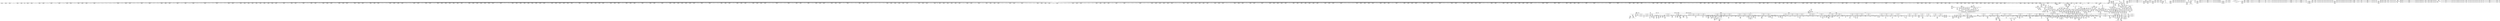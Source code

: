 digraph {
	CE0x47bb9f0 [shape=record,shape=Mrecord,label="{CE0x47bb9f0|GLOBAL:current_task|Global_var:current_task|*SummSource*}"]
	CE0x4881c10 [shape=record,shape=Mrecord,label="{CE0x4881c10|__preempt_count_add:tmp5|./arch/x86/include/asm/preempt.h,72|*SummSink*}"]
	CE0x4818d70 [shape=record,shape=Mrecord,label="{CE0x4818d70|rcu_read_unlock:tmp13|include/linux/rcupdate.h,933}"]
	CE0x47c2c20 [shape=record,shape=Mrecord,label="{CE0x47c2c20|rcu_read_lock:tmp17|include/linux/rcupdate.h,882|*SummSource*}"]
	CE0x4804850 [shape=record,shape=Mrecord,label="{CE0x4804850|__preempt_count_sub:tmp3}"]
	CE0x472fd30 [shape=record,shape=Mrecord,label="{CE0x472fd30|2472:_%struct.cred*,_2752:_%struct.signal_struct*,_:_CRE_2240,2248_|*MultipleSource*|Function::selinux_task_setrlimit&Arg::p::|security/selinux/hooks.c,3622}"]
	CE0x475bc00 [shape=record,shape=Mrecord,label="{CE0x475bc00|i64*_getelementptr_inbounds_(_4_x_i64_,_4_x_i64_*___llvm_gcov_ctr128,_i64_0,_i64_1)|*Constant*|*SummSink*}"]
	CE0x486a020 [shape=record,shape=Mrecord,label="{CE0x486a020|i8*_undef|*Constant*|*SummSource*}"]
	CE0x47a3a20 [shape=record,shape=Mrecord,label="{CE0x47a3a20|_call_void___rcu_read_lock()_#10,_!dbg_!27710|include/linux/rcupdate.h,879}"]
	CE0x480bd50 [shape=record,shape=Mrecord,label="{CE0x480bd50|i64*_getelementptr_inbounds_(_4_x_i64_,_4_x_i64_*___llvm_gcov_ctr134,_i64_0,_i64_3)|*Constant*|*SummSink*}"]
	CE0x47d4200 [shape=record,shape=Mrecord,label="{CE0x47d4200|cred_sid:tmp2}"]
	CE0x4771560 [shape=record,shape=Mrecord,label="{CE0x4771560|2472:_%struct.cred*,_2752:_%struct.signal_struct*,_:_CRE_2963,2964_}"]
	CE0x47f9740 [shape=record,shape=Mrecord,label="{CE0x47f9740|rcu_read_lock:if.then|*SummSink*}"]
	CE0x476e040 [shape=record,shape=Mrecord,label="{CE0x476e040|2472:_%struct.cred*,_2752:_%struct.signal_struct*,_:_CRE_2929,2930_}"]
	CE0x47ead20 [shape=record,shape=Mrecord,label="{CE0x47ead20|rcu_read_unlock:tmp21|include/linux/rcupdate.h,935}"]
	CE0x4828630 [shape=record,shape=Mrecord,label="{CE0x4828630|rcu_lock_acquire:tmp5|include/linux/rcupdate.h,418}"]
	CE0x47b4a10 [shape=record,shape=Mrecord,label="{CE0x47b4a10|_call_void_lockdep_rcu_suspicious(i8*_getelementptr_inbounds_(_25_x_i8_,_25_x_i8_*_.str3,_i32_0,_i32_0),_i32_218,_i8*_getelementptr_inbounds_(_45_x_i8_,_45_x_i8_*_.str12,_i32_0,_i32_0))_#10,_!dbg_!27727|security/selinux/hooks.c,218|*SummSource*}"]
	CE0x47f9e90 [shape=record,shape=Mrecord,label="{CE0x47f9e90|GLOBAL:rcu_lock_map|Global_var:rcu_lock_map|*SummSource*}"]
	CE0x471ea90 [shape=record,shape=Mrecord,label="{CE0x471ea90|selinux_task_setrlimit:new_rlim|Function::selinux_task_setrlimit&Arg::new_rlim::}"]
	CE0x48122e0 [shape=record,shape=Mrecord,label="{CE0x48122e0|rcu_read_lock:tmp19|include/linux/rcupdate.h,882|*SummSink*}"]
	CE0x47fd570 [shape=record,shape=Mrecord,label="{CE0x47fd570|task_sid:tmp6|security/selinux/hooks.c,208}"]
	CE0x47d9e40 [shape=record,shape=Mrecord,label="{CE0x47d9e40|i32_208|*Constant*}"]
	CE0x47b65a0 [shape=record,shape=Mrecord,label="{CE0x47b65a0|current_sid:tmp14|security/selinux/hooks.c,218|*SummSink*}"]
	CE0x477be70 [shape=record,shape=Mrecord,label="{CE0x477be70|2472:_%struct.cred*,_2752:_%struct.signal_struct*,_:_CRE_6224,6232_|*MultipleSource*|Function::selinux_task_setrlimit&Arg::p::|security/selinux/hooks.c,3622}"]
	CE0x48950b0 [shape=record,shape=Mrecord,label="{CE0x48950b0|__preempt_count_add:bb|*SummSource*}"]
	CE0x477d1f0 [shape=record,shape=Mrecord,label="{CE0x477d1f0|2472:_%struct.cred*,_2752:_%struct.signal_struct*,_:_CRE_6290,6291_}"]
	CE0x47ed9c0 [shape=record,shape=Mrecord,label="{CE0x47ed9c0|_call_void___rcu_read_unlock()_#10,_!dbg_!27734|include/linux/rcupdate.h,937|*SummSource*}"]
	CE0x47bff30 [shape=record,shape=Mrecord,label="{CE0x47bff30|rcu_read_lock:tmp16|include/linux/rcupdate.h,882|*SummSource*}"]
	CE0x4769f10 [shape=record,shape=Mrecord,label="{CE0x4769f10|2472:_%struct.cred*,_2752:_%struct.signal_struct*,_:_CRE_2832,2840_|*MultipleSource*|Function::selinux_task_setrlimit&Arg::p::|security/selinux/hooks.c,3622}"]
	CE0x476cd80 [shape=record,shape=Mrecord,label="{CE0x476cd80|2472:_%struct.cred*,_2752:_%struct.signal_struct*,_:_CRE_2917,2918_}"]
	CE0x478f190 [shape=record,shape=Mrecord,label="{CE0x478f190|task_sid:tmp22|security/selinux/hooks.c,208|*SummSource*}"]
	CE0x4742600 [shape=record,shape=Mrecord,label="{CE0x4742600|2472:_%struct.cred*,_2752:_%struct.signal_struct*,_:_CRE_1840,1844_|*MultipleSource*|Function::selinux_task_setrlimit&Arg::p::|security/selinux/hooks.c,3622}"]
	CE0x47eba90 [shape=record,shape=Mrecord,label="{CE0x47eba90|rcu_read_unlock:tmp22|include/linux/rcupdate.h,935|*SummSource*}"]
	CE0x4868ab0 [shape=record,shape=Mrecord,label="{CE0x4868ab0|i64_ptrtoint_(i8*_blockaddress(_rcu_lock_acquire,_%__here)_to_i64)|*Constant*}"]
	CE0x47d6080 [shape=record,shape=Mrecord,label="{CE0x47d6080|i64_7|*Constant*}"]
	CE0x4781610 [shape=record,shape=Mrecord,label="{CE0x4781610|2472:_%struct.cred*,_2752:_%struct.signal_struct*,_:_CRE_6333,6334_}"]
	CE0x4772820 [shape=record,shape=Mrecord,label="{CE0x4772820|2472:_%struct.cred*,_2752:_%struct.signal_struct*,_:_CRE_2975,2976_}"]
	CE0x4792a80 [shape=record,shape=Mrecord,label="{CE0x4792a80|selinux_task_setrlimit:tmp14|security/selinux/hooks.c,3632|*SummSource*}"]
	CE0x4793d60 [shape=record,shape=Mrecord,label="{CE0x4793d60|i32_218|*Constant*}"]
	CE0x4810220 [shape=record,shape=Mrecord,label="{CE0x4810220|i64_6|*Constant*}"]
	CE0x47cb8d0 [shape=record,shape=Mrecord,label="{CE0x47cb8d0|__preempt_count_add:val|Function::__preempt_count_add&Arg::val::|*SummSource*}"]
	CE0x477f540 [shape=record,shape=Mrecord,label="{CE0x477f540|2472:_%struct.cred*,_2752:_%struct.signal_struct*,_:_CRE_6312,6313_}"]
	CE0x473a360 [shape=record,shape=Mrecord,label="{CE0x473a360|2472:_%struct.cred*,_2752:_%struct.signal_struct*,_:_CRE_392,400_|*MultipleSource*|Function::selinux_task_setrlimit&Arg::p::|security/selinux/hooks.c,3622}"]
	CE0x4804410 [shape=record,shape=Mrecord,label="{CE0x4804410|i64*_getelementptr_inbounds_(_4_x_i64_,_4_x_i64_*___llvm_gcov_ctr129,_i64_0,_i64_0)|*Constant*|*SummSource*}"]
	CE0x473e440 [shape=record,shape=Mrecord,label="{CE0x473e440|i1_true|*Constant*|*SummSource*}"]
	CE0x47a5ce0 [shape=record,shape=Mrecord,label="{CE0x47a5ce0|selinux_task_setrlimit:tmp5|security/selinux/hooks.c,3628|*SummSink*}"]
	CE0x47788d0 [shape=record,shape=Mrecord,label="{CE0x47788d0|2472:_%struct.cred*,_2752:_%struct.signal_struct*,_:_CRE_5928,5936_|*MultipleSource*|Function::selinux_task_setrlimit&Arg::p::|security/selinux/hooks.c,3622}"]
	CE0x477b2e0 [shape=record,shape=Mrecord,label="{CE0x477b2e0|2472:_%struct.cred*,_2752:_%struct.signal_struct*,_:_CRE_6192,6196_|*MultipleSource*|Function::selinux_task_setrlimit&Arg::p::|security/selinux/hooks.c,3622}"]
	CE0x47a9030 [shape=record,shape=Mrecord,label="{CE0x47a9030|i16_2|*Constant*|*SummSink*}"]
	CE0x47a0e80 [shape=record,shape=Mrecord,label="{CE0x47a0e80|selinux_task_setrlimit:add.ptr|security/selinux/hooks.c,3622|*SummSource*}"]
	CE0x4724830 [shape=record,shape=Mrecord,label="{CE0x4724830|2472:_%struct.cred*,_2752:_%struct.signal_struct*,_:_CRE_416,424_|*MultipleSource*|Function::selinux_task_setrlimit&Arg::p::|security/selinux/hooks.c,3622}"]
	CE0x4782420 [shape=record,shape=Mrecord,label="{CE0x4782420|2472:_%struct.cred*,_2752:_%struct.signal_struct*,_:_CRE_6342,6343_}"]
	CE0x47a4240 [shape=record,shape=Mrecord,label="{CE0x47a4240|GLOBAL:rcu_read_lock.__warned|Global_var:rcu_read_lock.__warned|*SummSink*}"]
	CE0x47d2e40 [shape=record,shape=Mrecord,label="{CE0x47d2e40|task_sid:tmp14|security/selinux/hooks.c,208|*SummSource*}"]
	CE0x480e4c0 [shape=record,shape=Mrecord,label="{CE0x480e4c0|rcu_read_unlock:tmp6|include/linux/rcupdate.h,933|*SummSink*}"]
	CE0x6108110 [shape=record,shape=Mrecord,label="{CE0x6108110|selinux_task_setrlimit:signal|security/selinux/hooks.c,3622}"]
	CE0x472dfa0 [shape=record,shape=Mrecord,label="{CE0x472dfa0|2472:_%struct.cred*,_2752:_%struct.signal_struct*,_:_CRE_2080,2088_|*MultipleSource*|Function::selinux_task_setrlimit&Arg::p::|security/selinux/hooks.c,3622}"]
	CE0x47ddfb0 [shape=record,shape=Mrecord,label="{CE0x47ddfb0|task_sid:call3|security/selinux/hooks.c,208}"]
	CE0x47cba70 [shape=record,shape=Mrecord,label="{CE0x47cba70|_ret_void,_!dbg_!27719|./arch/x86/include/asm/preempt.h,73|*SummSource*}"]
	CE0x4855230 [shape=record,shape=Mrecord,label="{CE0x4855230|__rcu_read_unlock:do.end|*SummSource*}"]
	CE0x47990e0 [shape=record,shape=Mrecord,label="{CE0x47990e0|current_sid:entry|*SummSource*}"]
	CE0x47cfeb0 [shape=record,shape=Mrecord,label="{CE0x47cfeb0|current_sid:security|security/selinux/hooks.c,218|*SummSource*}"]
	CE0x481f940 [shape=record,shape=Mrecord,label="{CE0x481f940|rcu_read_unlock:tmp}"]
	CE0x480c720 [shape=record,shape=Mrecord,label="{CE0x480c720|GLOBAL:__preempt_count_add|*Constant*|*SummSink*}"]
	CE0x4799170 [shape=record,shape=Mrecord,label="{CE0x4799170|current_sid:entry|*SummSink*}"]
	CE0x47755a0 [shape=record,shape=Mrecord,label="{CE0x47755a0|2472:_%struct.cred*,_2752:_%struct.signal_struct*,_:_CRE_3112,3116_|*MultipleSource*|Function::selinux_task_setrlimit&Arg::p::|security/selinux/hooks.c,3622}"]
	CE0x47b0d60 [shape=record,shape=Mrecord,label="{CE0x47b0d60|get_current:tmp1|*SummSink*}"]
	CE0x47a7c20 [shape=record,shape=Mrecord,label="{CE0x47a7c20|GLOBAL:current_has_perm|*Constant*|*SummSource*}"]
	CE0x4899be0 [shape=record,shape=Mrecord,label="{CE0x4899be0|__preempt_count_add:tmp4|./arch/x86/include/asm/preempt.h,72|*SummSink*}"]
	CE0x4862490 [shape=record,shape=Mrecord,label="{CE0x4862490|__preempt_count_sub:tmp4|./arch/x86/include/asm/preempt.h,77|*SummSink*}"]
	CE0x4865e00 [shape=record,shape=Mrecord,label="{CE0x4865e00|rcu_lock_release:tmp7|*SummSink*}"]
	CE0x47c6890 [shape=record,shape=Mrecord,label="{CE0x47c6890|current_sid:cred|security/selinux/hooks.c,218|*SummSink*}"]
	CE0x47f8d60 [shape=record,shape=Mrecord,label="{CE0x47f8d60|GLOBAL:rcu_lock_acquire|*Constant*|*SummSource*}"]
	CE0x47772e0 [shape=record,shape=Mrecord,label="{CE0x47772e0|2472:_%struct.cred*,_2752:_%struct.signal_struct*,_:_CRE_5856,5860_|*MultipleSource*|Function::selinux_task_setrlimit&Arg::p::|security/selinux/hooks.c,3622}"]
	CE0x4774530 [shape=record,shape=Mrecord,label="{CE0x4774530|2472:_%struct.cred*,_2752:_%struct.signal_struct*,_:_CRE_3064,3072_|*MultipleSource*|Function::selinux_task_setrlimit&Arg::p::|security/selinux/hooks.c,3622}"]
	CE0x4853380 [shape=record,shape=Mrecord,label="{CE0x4853380|i64*_getelementptr_inbounds_(_4_x_i64_,_4_x_i64_*___llvm_gcov_ctr135,_i64_0,_i64_2)|*Constant*|*SummSink*}"]
	CE0x4781f70 [shape=record,shape=Mrecord,label="{CE0x4781f70|2472:_%struct.cred*,_2752:_%struct.signal_struct*,_:_CRE_6339,6340_}"]
	CE0x47d03f0 [shape=record,shape=Mrecord,label="{CE0x47d03f0|current_sid:tmp22|security/selinux/hooks.c,218|*SummSource*}"]
	CE0x473fc20 [shape=record,shape=Mrecord,label="{CE0x473fc20|rcu_read_lock:tmp2|*SummSink*}"]
	CE0x47ee010 [shape=record,shape=Mrecord,label="{CE0x47ee010|GLOBAL:__rcu_read_unlock|*Constant*|*SummSource*}"]
	CE0x47a5110 [shape=record,shape=Mrecord,label="{CE0x47a5110|selinux_task_setrlimit:cmp|security/selinux/hooks.c,3628|*SummSink*}"]
	CE0x481cc60 [shape=record,shape=Mrecord,label="{CE0x481cc60|__rcu_read_lock:tmp6|include/linux/rcupdate.h,240|*SummSource*}"]
	CE0x472dac0 [shape=record,shape=Mrecord,label="{CE0x472dac0|2472:_%struct.cred*,_2752:_%struct.signal_struct*,_:_CRE_2072,2076_|*MultipleSource*|Function::selinux_task_setrlimit&Arg::p::|security/selinux/hooks.c,3622}"]
	CE0x47f7070 [shape=record,shape=Mrecord,label="{CE0x47f7070|__preempt_count_sub:do.end|*SummSink*}"]
	CE0x479ea10 [shape=record,shape=Mrecord,label="{CE0x479ea10|current_has_perm:perms|Function::current_has_perm&Arg::perms::}"]
	CE0x4814580 [shape=record,shape=Mrecord,label="{CE0x4814580|cred_sid:tmp5|security/selinux/hooks.c,196|*SummSink*}"]
	CE0x4712f20 [shape=record,shape=Mrecord,label="{CE0x4712f20|2472:_%struct.cred*,_2752:_%struct.signal_struct*,_:_CRE_92,96_|*MultipleSource*|Function::selinux_task_setrlimit&Arg::p::|security/selinux/hooks.c,3622}"]
	CE0x4796df0 [shape=record,shape=Mrecord,label="{CE0x4796df0|current_has_perm:call2|security/selinux/hooks.c,1544}"]
	CE0x47a7490 [shape=record,shape=Mrecord,label="{CE0x47a7490|selinux_task_setrlimit:call|security/selinux/hooks.c,3629|*SummSource*}"]
	CE0x47b0900 [shape=record,shape=Mrecord,label="{CE0x47b0900|current_sid:tmp8|security/selinux/hooks.c,218}"]
	CE0x47ac550 [shape=record,shape=Mrecord,label="{CE0x47ac550|rcu_read_lock:tmp3|*SummSink*}"]
	CE0x47fd8b0 [shape=record,shape=Mrecord,label="{CE0x47fd8b0|GLOBAL:__llvm_gcov_ctr126|Global_var:__llvm_gcov_ctr126|*SummSource*}"]
	CE0x47b2300 [shape=record,shape=Mrecord,label="{CE0x47b2300|task_sid:real_cred|security/selinux/hooks.c,208|*SummSink*}"]
	CE0x47ba740 [shape=record,shape=Mrecord,label="{CE0x47ba740|rcu_read_lock:tmp|*SummSource*}"]
	CE0x4861cb0 [shape=record,shape=Mrecord,label="{CE0x4861cb0|i64*_getelementptr_inbounds_(_4_x_i64_,_4_x_i64_*___llvm_gcov_ctr135,_i64_0,_i64_2)|*Constant*}"]
	CE0x4727640 [shape=record,shape=Mrecord,label="{CE0x4727640|selinux_task_setrlimit:rlim_max1|security/selinux/hooks.c,3628}"]
	CE0x486a580 [shape=record,shape=Mrecord,label="{CE0x486a580|i64*_getelementptr_inbounds_(_4_x_i64_,_4_x_i64_*___llvm_gcov_ctr134,_i64_0,_i64_0)|*Constant*}"]
	CE0x582ffc0 [shape=record,shape=Mrecord,label="{CE0x582ffc0|_call_void_mcount()_#3}"]
	CE0x47ab400 [shape=record,shape=Mrecord,label="{CE0x47ab400|get_current:tmp3}"]
	CE0x471af30 [shape=record,shape=Mrecord,label="{CE0x471af30|2472:_%struct.cred*,_2752:_%struct.signal_struct*,_:_CRE_704,712_|*MultipleSource*|Function::selinux_task_setrlimit&Arg::p::|security/selinux/hooks.c,3622}"]
	CE0x4795560 [shape=record,shape=Mrecord,label="{CE0x4795560|current_sid:tmp18|security/selinux/hooks.c,218}"]
	CE0x478b3f0 [shape=record,shape=Mrecord,label="{CE0x478b3f0|2472:_%struct.cred*,_2752:_%struct.signal_struct*,_:_CRE_6664,6668_|*MultipleSource*|Function::selinux_task_setrlimit&Arg::p::|security/selinux/hooks.c,3622}"]
	CE0x47f0460 [shape=record,shape=Mrecord,label="{CE0x47f0460|_call_void___preempt_count_sub(i32_1)_#10,_!dbg_!27715|include/linux/rcupdate.h,244|*SummSource*}"]
	CE0x47c0820 [shape=record,shape=Mrecord,label="{CE0x47c0820|i64*_getelementptr_inbounds_(_11_x_i64_,_11_x_i64_*___llvm_gcov_ctr127,_i64_0,_i64_8)|*Constant*|*SummSink*}"]
	CE0x47ae280 [shape=record,shape=Mrecord,label="{CE0x47ae280|i64_3|*Constant*|*SummSink*}"]
	CE0x47c5cc0 [shape=record,shape=Mrecord,label="{CE0x47c5cc0|get_current:entry|*SummSink*}"]
	CE0x47efcd0 [shape=record,shape=Mrecord,label="{CE0x47efcd0|_call_void___preempt_count_sub(i32_1)_#10,_!dbg_!27715|include/linux/rcupdate.h,244|*SummSink*}"]
	CE0x47ed260 [shape=record,shape=Mrecord,label="{CE0x47ed260|rcu_lock_release:map|Function::rcu_lock_release&Arg::map::|*SummSink*}"]
	CE0x47b49a0 [shape=record,shape=Mrecord,label="{CE0x47b49a0|_call_void_lockdep_rcu_suspicious(i8*_getelementptr_inbounds_(_25_x_i8_,_25_x_i8_*_.str3,_i32_0,_i32_0),_i32_218,_i8*_getelementptr_inbounds_(_45_x_i8_,_45_x_i8_*_.str12,_i32_0,_i32_0))_#10,_!dbg_!27727|security/selinux/hooks.c,218}"]
	CE0x482c1a0 [shape=record,shape=Mrecord,label="{CE0x482c1a0|rcu_read_unlock:tmp12|include/linux/rcupdate.h,933|*SummSink*}"]
	CE0x47ef2d0 [shape=record,shape=Mrecord,label="{CE0x47ef2d0|_call_void_lock_acquire(%struct.lockdep_map*_%map,_i32_0,_i32_0,_i32_2,_i32_0,_%struct.lockdep_map*_null,_i64_ptrtoint_(i8*_blockaddress(_rcu_lock_acquire,_%__here)_to_i64))_#10,_!dbg_!27716|include/linux/rcupdate.h,418|*SummSource*}"]
	CE0x47a6110 [shape=record,shape=Mrecord,label="{CE0x47a6110|GLOBAL:__llvm_gcov_ctr286|Global_var:__llvm_gcov_ctr286|*SummSource*}"]
	CE0x4806f40 [shape=record,shape=Mrecord,label="{CE0x4806f40|_call_void_mcount()_#3}"]
	CE0x47d5370 [shape=record,shape=Mrecord,label="{CE0x47d5370|cred_sid:tmp3|*SummSource*}"]
	CE0x47ef260 [shape=record,shape=Mrecord,label="{CE0x47ef260|_call_void_lock_acquire(%struct.lockdep_map*_%map,_i32_0,_i32_0,_i32_2,_i32_0,_%struct.lockdep_map*_null,_i64_ptrtoint_(i8*_blockaddress(_rcu_lock_acquire,_%__here)_to_i64))_#10,_!dbg_!27716|include/linux/rcupdate.h,418}"]
	CE0x4814970 [shape=record,shape=Mrecord,label="{CE0x4814970|cred_sid:sid|security/selinux/hooks.c,197|*SummSource*}"]
	CE0x475ba80 [shape=record,shape=Mrecord,label="{CE0x475ba80|i64*_getelementptr_inbounds_(_4_x_i64_,_4_x_i64_*___llvm_gcov_ctr128,_i64_0,_i64_1)|*Constant*|*SummSource*}"]
	CE0x4776440 [shape=record,shape=Mrecord,label="{CE0x4776440|2472:_%struct.cred*,_2752:_%struct.signal_struct*,_:_CRE_3144,3148_|*MultipleSource*|Function::selinux_task_setrlimit&Arg::p::|security/selinux/hooks.c,3622}"]
	CE0x4786420 [shape=record,shape=Mrecord,label="{CE0x4786420|2472:_%struct.cred*,_2752:_%struct.signal_struct*,_:_CRE_6432,6436_|*MultipleSource*|Function::selinux_task_setrlimit&Arg::p::|security/selinux/hooks.c,3622}"]
	CE0x47434f0 [shape=record,shape=Mrecord,label="{CE0x47434f0|2472:_%struct.cred*,_2752:_%struct.signal_struct*,_:_CRE_1888,1896_|*MultipleSource*|Function::selinux_task_setrlimit&Arg::p::|security/selinux/hooks.c,3622}"]
	CE0x47f9b50 [shape=record,shape=Mrecord,label="{CE0x47f9b50|rcu_read_unlock:call|include/linux/rcupdate.h,933}"]
	CE0x47fdd40 [shape=record,shape=Mrecord,label="{CE0x47fdd40|task_sid:tmp7|security/selinux/hooks.c,208|*SummSource*}"]
	CE0x478a2e0 [shape=record,shape=Mrecord,label="{CE0x478a2e0|2472:_%struct.cred*,_2752:_%struct.signal_struct*,_:_CRE_6624,6632_|*MultipleSource*|Function::selinux_task_setrlimit&Arg::p::|security/selinux/hooks.c,3622}"]
	CE0x47be290 [shape=record,shape=Mrecord,label="{CE0x47be290|task_sid:land.lhs.true2|*SummSource*}"]
	CE0x479d840 [shape=record,shape=Mrecord,label="{CE0x479d840|cred_sid:cred|Function::cred_sid&Arg::cred::|*SummSource*}"]
	CE0x4745ba0 [shape=record,shape=Mrecord,label="{CE0x4745ba0|2472:_%struct.cred*,_2752:_%struct.signal_struct*,_:_CRE_2032,2036_|*MultipleSource*|Function::selinux_task_setrlimit&Arg::p::|security/selinux/hooks.c,3622}"]
	CE0x480ec60 [shape=record,shape=Mrecord,label="{CE0x480ec60|cred_sid:tmp4|*LoadInst*|security/selinux/hooks.c,196|*SummSource*}"]
	CE0x472fac0 [shape=record,shape=Mrecord,label="{CE0x472fac0|2472:_%struct.cred*,_2752:_%struct.signal_struct*,_:_CRE_2168,2240_|*MultipleSource*|Function::selinux_task_setrlimit&Arg::p::|security/selinux/hooks.c,3622}"]
	CE0x488fa00 [shape=record,shape=Mrecord,label="{CE0x488fa00|__rcu_read_unlock:tmp1|*SummSource*}"]
	CE0x47f09b0 [shape=record,shape=Mrecord,label="{CE0x47f09b0|_call_void_mcount()_#3|*SummSink*}"]
	CE0x47d4a50 [shape=record,shape=Mrecord,label="{CE0x47d4a50|GLOBAL:__rcu_read_lock|*Constant*}"]
	CE0x474e840 [shape=record,shape=Mrecord,label="{CE0x474e840|2472:_%struct.cred*,_2752:_%struct.signal_struct*,_:_CRE_2664,2672_|*MultipleSource*|Function::selinux_task_setrlimit&Arg::p::|security/selinux/hooks.c,3622}"]
	CE0x47355f0 [shape=record,shape=Mrecord,label="{CE0x47355f0|selinux_task_setrlimit:tmp}"]
	CE0x480fb30 [shape=record,shape=Mrecord,label="{CE0x480fb30|rcu_read_lock:call3|include/linux/rcupdate.h,882|*SummSource*}"]
	CE0x47a9790 [shape=record,shape=Mrecord,label="{CE0x47a9790|avc_has_perm:requested|Function::avc_has_perm&Arg::requested::|*SummSource*}"]
	CE0x484ed60 [shape=record,shape=Mrecord,label="{CE0x484ed60|i64*_getelementptr_inbounds_(_4_x_i64_,_4_x_i64_*___llvm_gcov_ctr133,_i64_0,_i64_0)|*Constant*}"]
	CE0x4712230 [shape=record,shape=Mrecord,label="{CE0x4712230|i64*_getelementptr_inbounds_(_13_x_i64_,_13_x_i64_*___llvm_gcov_ctr126,_i64_0,_i64_8)|*Constant*|*SummSource*}"]
	CE0x478f120 [shape=record,shape=Mrecord,label="{CE0x478f120|i64*_getelementptr_inbounds_(_13_x_i64_,_13_x_i64_*___llvm_gcov_ctr126,_i64_0,_i64_10)|*Constant*|*SummSink*}"]
	CE0x480d920 [shape=record,shape=Mrecord,label="{CE0x480d920|i64*_getelementptr_inbounds_(_4_x_i64_,_4_x_i64_*___llvm_gcov_ctr130,_i64_0,_i64_2)|*Constant*}"]
	CE0x47fb9f0 [shape=record,shape=Mrecord,label="{CE0x47fb9f0|rcu_read_lock:tmp10|include/linux/rcupdate.h,882}"]
	CE0x4799200 [shape=record,shape=Mrecord,label="{CE0x4799200|_ret_i32_%tmp24,_!dbg_!27742|security/selinux/hooks.c,220}"]
	CE0x47cedc0 [shape=record,shape=Mrecord,label="{CE0x47cedc0|i64*_getelementptr_inbounds_(_11_x_i64_,_11_x_i64_*___llvm_gcov_ctr127,_i64_0,_i64_0)|*Constant*}"]
	CE0x4740530 [shape=record,shape=Mrecord,label="{CE0x4740530|2472:_%struct.cred*,_2752:_%struct.signal_struct*,_:_CRE_20,24_|*MultipleSource*|Function::selinux_task_setrlimit&Arg::p::|security/selinux/hooks.c,3622}"]
	CE0x47ddb10 [shape=record,shape=Mrecord,label="{CE0x47ddb10|_ret_void,_!dbg_!27717|include/linux/rcupdate.h,419|*SummSource*}"]
	CE0x48249b0 [shape=record,shape=Mrecord,label="{CE0x48249b0|rcu_lock_acquire:tmp4|include/linux/rcupdate.h,418}"]
	CE0x47b0130 [shape=record,shape=Mrecord,label="{CE0x47b0130|current_sid:call|security/selinux/hooks.c,218}"]
	CE0x47e0a10 [shape=record,shape=Mrecord,label="{CE0x47e0a10|COLLAPSED:_GCMRE___llvm_gcov_ctr131_internal_global_2_x_i64_zeroinitializer:_elem_0:default:}"]
	CE0x47c6370 [shape=record,shape=Mrecord,label="{CE0x47c6370|i32_78|*Constant*}"]
	CE0x4816df0 [shape=record,shape=Mrecord,label="{CE0x4816df0|i64*_getelementptr_inbounds_(_11_x_i64_,_11_x_i64_*___llvm_gcov_ctr132,_i64_0,_i64_1)|*Constant*|*SummSink*}"]
	CE0x4775cf0 [shape=record,shape=Mrecord,label="{CE0x4775cf0|2472:_%struct.cred*,_2752:_%struct.signal_struct*,_:_CRE_3128,3136_|*MultipleSource*|Function::selinux_task_setrlimit&Arg::p::|security/selinux/hooks.c,3622}"]
	CE0x480c280 [shape=record,shape=Mrecord,label="{CE0x480c280|i32_0|*Constant*}"]
	CE0x4855380 [shape=record,shape=Mrecord,label="{CE0x4855380|i64*_getelementptr_inbounds_(_4_x_i64_,_4_x_i64_*___llvm_gcov_ctr129,_i64_0,_i64_1)|*Constant*}"]
	CE0x47b2d00 [shape=record,shape=Mrecord,label="{CE0x47b2d00|current_sid:tmp1}"]
	CE0x479ce90 [shape=record,shape=Mrecord,label="{CE0x479ce90|task_sid:call7|security/selinux/hooks.c,208|*SummSource*}"]
	CE0x477dc40 [shape=record,shape=Mrecord,label="{CE0x477dc40|2472:_%struct.cred*,_2752:_%struct.signal_struct*,_:_CRE_6296,6297_}"]
	CE0x476ecc0 [shape=record,shape=Mrecord,label="{CE0x476ecc0|2472:_%struct.cred*,_2752:_%struct.signal_struct*,_:_CRE_2937,2938_}"]
	CE0x476db90 [shape=record,shape=Mrecord,label="{CE0x476db90|2472:_%struct.cred*,_2752:_%struct.signal_struct*,_:_CRE_2926,2927_}"]
	CE0x47db560 [shape=record,shape=Mrecord,label="{CE0x47db560|i64_6|*Constant*}"]
	CE0x47b6e30 [shape=record,shape=Mrecord,label="{CE0x47b6e30|current_sid:tmp8|security/selinux/hooks.c,218|*SummSource*}"]
	CE0x478e250 [shape=record,shape=Mrecord,label="{CE0x478e250|2472:_%struct.cred*,_2752:_%struct.signal_struct*,_:_CRE_10628,10632_|*MultipleSource*|Function::selinux_task_setrlimit&Arg::p::|security/selinux/hooks.c,3622}"]
	CE0x4749940 [shape=record,shape=Mrecord,label="{CE0x4749940|2472:_%struct.cred*,_2752:_%struct.signal_struct*,_:_CRE_2480,2488_|*MultipleSource*|Function::selinux_task_setrlimit&Arg::p::|security/selinux/hooks.c,3622}"]
	CE0x484e560 [shape=record,shape=Mrecord,label="{CE0x484e560|__preempt_count_sub:entry|*SummSource*}"]
	CE0x4748770 [shape=record,shape=Mrecord,label="{CE0x4748770|2472:_%struct.cred*,_2752:_%struct.signal_struct*,_:_CRE_640,644_|*MultipleSource*|Function::selinux_task_setrlimit&Arg::p::|security/selinux/hooks.c,3622}"]
	CE0x47a1130 [shape=record,shape=Mrecord,label="{CE0x47a1130|selinux_task_setrlimit:add.ptr|security/selinux/hooks.c,3622|*SummSink*}"]
	CE0x4726590 [shape=record,shape=Mrecord,label="{CE0x4726590|i32_89|*Constant*}"]
	CE0x4788cf0 [shape=record,shape=Mrecord,label="{CE0x4788cf0|2472:_%struct.cred*,_2752:_%struct.signal_struct*,_:_CRE_6544,6552_|*MultipleSource*|Function::selinux_task_setrlimit&Arg::p::|security/selinux/hooks.c,3622}"]
	CE0x63ceab0 [shape=record,shape=Mrecord,label="{CE0x63ceab0|2472:_%struct.cred*,_2752:_%struct.signal_struct*,_:_CRE_0,8_|*MultipleSource*|Function::selinux_task_setrlimit&Arg::p::|security/selinux/hooks.c,3622}"]
	CE0x4768d60 [shape=record,shape=Mrecord,label="{CE0x4768d60|2472:_%struct.cred*,_2752:_%struct.signal_struct*,_:_CRE_2776,2784_|*MultipleSource*|Function::selinux_task_setrlimit&Arg::p::|security/selinux/hooks.c,3622}"]
	CE0x474b460 [shape=record,shape=Mrecord,label="{CE0x474b460|2472:_%struct.cred*,_2752:_%struct.signal_struct*,_:_CRE_2530,2531_}"]
	CE0x47fa3c0 [shape=record,shape=Mrecord,label="{CE0x47fa3c0|rcu_read_unlock:tmp11|include/linux/rcupdate.h,933|*SummSink*}"]
	CE0x4818300 [shape=record,shape=Mrecord,label="{CE0x4818300|rcu_read_unlock:tmp1|*SummSource*}"]
	CE0x473e0e0 [shape=record,shape=Mrecord,label="{CE0x473e0e0|2472:_%struct.cred*,_2752:_%struct.signal_struct*,_:_CRE_76,80_|*MultipleSource*|Function::selinux_task_setrlimit&Arg::p::|security/selinux/hooks.c,3622}"]
	CE0x47b1d10 [shape=record,shape=Mrecord,label="{CE0x47b1d10|GLOBAL:__llvm_gcov_ctr125|Global_var:__llvm_gcov_ctr125}"]
	CE0x481a850 [shape=record,shape=Mrecord,label="{CE0x481a850|rcu_read_unlock:tmp8|include/linux/rcupdate.h,933|*SummSink*}"]
	CE0x47f5ed0 [shape=record,shape=Mrecord,label="{CE0x47f5ed0|__rcu_read_lock:tmp4|include/linux/rcupdate.h,239}"]
	CE0x47c2140 [shape=record,shape=Mrecord,label="{CE0x47c2140|i8*_getelementptr_inbounds_(_42_x_i8_,_42_x_i8_*_.str46,_i32_0,_i32_0)|*Constant*}"]
	CE0x471ac10 [shape=record,shape=Mrecord,label="{CE0x471ac10|2472:_%struct.cred*,_2752:_%struct.signal_struct*,_:_CRE_703,704_}"]
	CE0x4827550 [shape=record,shape=Mrecord,label="{CE0x4827550|i64*_getelementptr_inbounds_(_4_x_i64_,_4_x_i64_*___llvm_gcov_ctr133,_i64_0,_i64_0)|*Constant*|*SummSink*}"]
	CE0x4818c00 [shape=record,shape=Mrecord,label="{CE0x4818c00|rcu_read_unlock:call3|include/linux/rcupdate.h,933|*SummSink*}"]
	CE0x4794170 [shape=record,shape=Mrecord,label="{CE0x4794170|i32_218|*Constant*|*SummSink*}"]
	CE0x47a34d0 [shape=record,shape=Mrecord,label="{CE0x47a34d0|selinux_task_setrlimit:tmp12|security/selinux/hooks.c,3631}"]
	CE0x473ed30 [shape=record,shape=Mrecord,label="{CE0x473ed30|current_has_perm:tmp1|*SummSource*}"]
	CE0x478dad0 [shape=record,shape=Mrecord,label="{CE0x478dad0|2472:_%struct.cred*,_2752:_%struct.signal_struct*,_:_CRE_10608,10609_|*MultipleSource*|Function::selinux_task_setrlimit&Arg::p::|security/selinux/hooks.c,3622}"]
	CE0x47ae4a0 [shape=record,shape=Mrecord,label="{CE0x47ae4a0|task_sid:tmp10|security/selinux/hooks.c,208}"]
	CE0x48232b0 [shape=record,shape=Mrecord,label="{CE0x48232b0|void_(i32*,_i32,_i32*)*_asm_addl_$1,_%gs:$0_,_*m,ri,*m,_dirflag_,_fpsr_,_flags_}"]
	CE0x47ca930 [shape=record,shape=Mrecord,label="{CE0x47ca930|_ret_void,_!dbg_!27735|include/linux/rcupdate.h,938|*SummSink*}"]
	CE0x47aee30 [shape=record,shape=Mrecord,label="{CE0x47aee30|i64*_getelementptr_inbounds_(_13_x_i64_,_13_x_i64_*___llvm_gcov_ctr126,_i64_0,_i64_1)|*Constant*|*SummSource*}"]
	CE0x474a2b0 [shape=record,shape=Mrecord,label="{CE0x474a2b0|2472:_%struct.cred*,_2752:_%struct.signal_struct*,_:_CRE_2512,2520_|*MultipleSource*|Function::selinux_task_setrlimit&Arg::p::|security/selinux/hooks.c,3622}"]
	CE0x4823440 [shape=record,shape=Mrecord,label="{CE0x4823440|rcu_read_unlock:call|include/linux/rcupdate.h,933|*SummSink*}"]
	CE0x4780b20 [shape=record,shape=Mrecord,label="{CE0x4780b20|2472:_%struct.cred*,_2752:_%struct.signal_struct*,_:_CRE_6326,6327_}"]
	CE0x480e7c0 [shape=record,shape=Mrecord,label="{CE0x480e7c0|i64_0|*Constant*}"]
	CE0x4776b90 [shape=record,shape=Mrecord,label="{CE0x4776b90|2472:_%struct.cred*,_2752:_%struct.signal_struct*,_:_CRE_3160,3164_|*MultipleSource*|Function::selinux_task_setrlimit&Arg::p::|security/selinux/hooks.c,3622}"]
	CE0x471dd50 [shape=record,shape=Mrecord,label="{CE0x471dd50|2472:_%struct.cred*,_2752:_%struct.signal_struct*,_:_CRE_264,272_|*MultipleSource*|Function::selinux_task_setrlimit&Arg::p::|security/selinux/hooks.c,3622}"]
	CE0x4787490 [shape=record,shape=Mrecord,label="{CE0x4787490|2472:_%struct.cred*,_2752:_%struct.signal_struct*,_:_CRE_6476,6480_|*MultipleSource*|Function::selinux_task_setrlimit&Arg::p::|security/selinux/hooks.c,3622}"]
	CE0x4828110 [shape=record,shape=Mrecord,label="{CE0x4828110|rcu_read_unlock:tmp10|include/linux/rcupdate.h,933}"]
	CE0x481b5a0 [shape=record,shape=Mrecord,label="{CE0x481b5a0|_call_void_asm_sideeffect_,_memory_,_dirflag_,_fpsr_,_flags_()_#3,_!dbg_!27714,_!srcloc_!27715|include/linux/rcupdate.h,239|*SummSource*}"]
	CE0x47f76a0 [shape=record,shape=Mrecord,label="{CE0x47f76a0|i64*_getelementptr_inbounds_(_4_x_i64_,_4_x_i64_*___llvm_gcov_ctr129,_i64_0,_i64_2)|*Constant*}"]
	CE0x477a3a0 [shape=record,shape=Mrecord,label="{CE0x477a3a0|2472:_%struct.cred*,_2752:_%struct.signal_struct*,_:_CRE_6136,6140_|*MultipleSource*|Function::selinux_task_setrlimit&Arg::p::|security/selinux/hooks.c,3622}"]
	CE0x47adeb0 [shape=record,shape=Mrecord,label="{CE0x47adeb0|task_sid:tmp19|security/selinux/hooks.c,208}"]
	CE0x480d7d0 [shape=record,shape=Mrecord,label="{CE0x480d7d0|_call_void_mcount()_#3|*SummSink*}"]
	CE0x47cdd20 [shape=record,shape=Mrecord,label="{CE0x47cdd20|_call_void_mcount()_#3|*SummSource*}"]
	CE0x47c3890 [shape=record,shape=Mrecord,label="{CE0x47c3890|_call_void_lockdep_rcu_suspicious(i8*_getelementptr_inbounds_(_25_x_i8_,_25_x_i8_*_.str45,_i32_0,_i32_0),_i32_883,_i8*_getelementptr_inbounds_(_42_x_i8_,_42_x_i8_*_.str46,_i32_0,_i32_0))_#10,_!dbg_!27728|include/linux/rcupdate.h,882|*SummSource*}"]
	CE0x476dd20 [shape=record,shape=Mrecord,label="{CE0x476dd20|2472:_%struct.cred*,_2752:_%struct.signal_struct*,_:_CRE_2927,2928_}"]
	CE0x47885a0 [shape=record,shape=Mrecord,label="{CE0x47885a0|2472:_%struct.cred*,_2752:_%struct.signal_struct*,_:_CRE_6520,6528_|*MultipleSource*|Function::selinux_task_setrlimit&Arg::p::|security/selinux/hooks.c,3622}"]
	CE0x47c5290 [shape=record,shape=Mrecord,label="{CE0x47c5290|current_sid:call4|security/selinux/hooks.c,218|*SummSource*}"]
	CE0x4893960 [shape=record,shape=Mrecord,label="{CE0x4893960|__preempt_count_sub:tmp6|./arch/x86/include/asm/preempt.h,78|*SummSource*}"]
	CE0x4798fa0 [shape=record,shape=Mrecord,label="{CE0x4798fa0|current_sid:entry}"]
	CE0x476d6e0 [shape=record,shape=Mrecord,label="{CE0x476d6e0|2472:_%struct.cred*,_2752:_%struct.signal_struct*,_:_CRE_2923,2924_}"]
	CE0x484ffa0 [shape=record,shape=Mrecord,label="{CE0x484ffa0|rcu_lock_acquire:tmp}"]
	CE0x47683f0 [shape=record,shape=Mrecord,label="{CE0x47683f0|2472:_%struct.cred*,_2752:_%struct.signal_struct*,_:_CRE_2744,2752_|*MultipleSource*|Function::selinux_task_setrlimit&Arg::p::|security/selinux/hooks.c,3622}"]
	CE0x4733dc0 [shape=record,shape=Mrecord,label="{CE0x4733dc0|selinux_task_setrlimit:retval.0|*SummSource*}"]
	CE0x47a0ca0 [shape=record,shape=Mrecord,label="{CE0x47a0ca0|selinux_task_setrlimit:idx.ext|security/selinux/hooks.c,3622|*SummSource*}"]
	CE0x478c4b0 [shape=record,shape=Mrecord,label="{CE0x478c4b0|2472:_%struct.cred*,_2752:_%struct.signal_struct*,_:_CRE_10552,10560_|*MultipleSource*|Function::selinux_task_setrlimit&Arg::p::|security/selinux/hooks.c,3622}"]
	CE0x474baa0 [shape=record,shape=Mrecord,label="{CE0x474baa0|2472:_%struct.cred*,_2752:_%struct.signal_struct*,_:_CRE_2534,2535_}"]
	CE0x47bd3c0 [shape=record,shape=Mrecord,label="{CE0x47bd3c0|GLOBAL:rcu_read_lock|*Constant*|*SummSource*}"]
	CE0x47783f0 [shape=record,shape=Mrecord,label="{CE0x47783f0|2472:_%struct.cred*,_2752:_%struct.signal_struct*,_:_CRE_5912,5920_|*MultipleSource*|Function::selinux_task_setrlimit&Arg::p::|security/selinux/hooks.c,3622}"]
	CE0x47bbb40 [shape=record,shape=Mrecord,label="{CE0x47bbb40|%struct.task_struct*_(%struct.task_struct**)*_asm_movq_%gs:$_1:P_,$0_,_r,im,_dirflag_,_fpsr_,_flags_}"]
	CE0x473ef20 [shape=record,shape=Mrecord,label="{CE0x473ef20|i64*_getelementptr_inbounds_(_2_x_i64_,_2_x_i64_*___llvm_gcov_ctr136,_i64_0,_i64_1)|*Constant*}"]
	CE0x47bebe0 [shape=record,shape=Mrecord,label="{CE0x47bebe0|i8_1|*Constant*|*SummSink*}"]
	CE0x47ebf30 [shape=record,shape=Mrecord,label="{CE0x47ebf30|rcu_read_unlock:tmp22|include/linux/rcupdate.h,935|*SummSink*}"]
	CE0x477b070 [shape=record,shape=Mrecord,label="{CE0x477b070|2472:_%struct.cred*,_2752:_%struct.signal_struct*,_:_CRE_6184,6192_|*MultipleSource*|Function::selinux_task_setrlimit&Arg::p::|security/selinux/hooks.c,3622}"]
	CE0x47b4ab0 [shape=record,shape=Mrecord,label="{CE0x47b4ab0|_call_void_lockdep_rcu_suspicious(i8*_getelementptr_inbounds_(_25_x_i8_,_25_x_i8_*_.str3,_i32_0,_i32_0),_i32_218,_i8*_getelementptr_inbounds_(_45_x_i8_,_45_x_i8_*_.str12,_i32_0,_i32_0))_#10,_!dbg_!27727|security/selinux/hooks.c,218|*SummSink*}"]
	CE0x47c6d00 [shape=record,shape=Mrecord,label="{CE0x47c6d00|current_sid:tmp21|security/selinux/hooks.c,218|*SummSource*}"]
	CE0x479f070 [shape=record,shape=Mrecord,label="{CE0x479f070|i64*_getelementptr_inbounds_(_6_x_i64_,_6_x_i64_*___llvm_gcov_ctr286,_i64_0,_i64_4)|*Constant*}"]
	"CONST[source:2(external),value:2(dynamic)][purpose:{subject}][SrcIdx:5]"
	CE0x47c2850 [shape=record,shape=Mrecord,label="{CE0x47c2850|i64*_getelementptr_inbounds_(_11_x_i64_,_11_x_i64_*___llvm_gcov_ctr127,_i64_0,_i64_9)|*Constant*|*SummSink*}"]
	CE0x47417b0 [shape=record,shape=Mrecord,label="{CE0x47417b0|2472:_%struct.cred*,_2752:_%struct.signal_struct*,_:_CRE_776,780_|*MultipleSource*|Function::selinux_task_setrlimit&Arg::p::|security/selinux/hooks.c,3622}"]
	CE0x474e0f0 [shape=record,shape=Mrecord,label="{CE0x474e0f0|2472:_%struct.cred*,_2752:_%struct.signal_struct*,_:_CRE_2616,2648_|*MultipleSource*|Function::selinux_task_setrlimit&Arg::p::|security/selinux/hooks.c,3622}"]
	CE0x47c3710 [shape=record,shape=Mrecord,label="{CE0x47c3710|_call_void_lockdep_rcu_suspicious(i8*_getelementptr_inbounds_(_25_x_i8_,_25_x_i8_*_.str45,_i32_0,_i32_0),_i32_883,_i8*_getelementptr_inbounds_(_42_x_i8_,_42_x_i8_*_.str46,_i32_0,_i32_0))_#10,_!dbg_!27728|include/linux/rcupdate.h,882}"]
	CE0x47a0b30 [shape=record,shape=Mrecord,label="{CE0x47a0b30|selinux_task_setrlimit:idx.ext|security/selinux/hooks.c,3622}"]
	CE0x4719d50 [shape=record,shape=Mrecord,label="{CE0x4719d50|2472:_%struct.cred*,_2752:_%struct.signal_struct*,_:_CRE_693,694_}"]
	CE0x477b7c0 [shape=record,shape=Mrecord,label="{CE0x477b7c0|2472:_%struct.cred*,_2752:_%struct.signal_struct*,_:_CRE_6200,6208_|*MultipleSource*|Function::selinux_task_setrlimit&Arg::p::|security/selinux/hooks.c,3622}"]
	CE0x4893770 [shape=record,shape=Mrecord,label="{CE0x4893770|__preempt_count_sub:tmp4|./arch/x86/include/asm/preempt.h,77}"]
	CE0x47ac850 [shape=record,shape=Mrecord,label="{CE0x47ac850|_call_void_mcount()_#3|*SummSink*}"]
	CE0x4714ee0 [shape=record,shape=Mrecord,label="{CE0x4714ee0|selinux_task_setrlimit:p|Function::selinux_task_setrlimit&Arg::p::|*SummSink*}"]
	CE0x4819ae0 [shape=record,shape=Mrecord,label="{CE0x4819ae0|__preempt_count_sub:val|Function::__preempt_count_sub&Arg::val::|*SummSink*}"]
	CE0x481e900 [shape=record,shape=Mrecord,label="{CE0x481e900|rcu_lock_acquire:tmp2|*SummSink*}"]
	CE0x47cbe70 [shape=record,shape=Mrecord,label="{CE0x47cbe70|rcu_read_unlock:if.end|*SummSink*}"]
	CE0x4740090 [shape=record,shape=Mrecord,label="{CE0x4740090|i64*_getelementptr_inbounds_(_11_x_i64_,_11_x_i64_*___llvm_gcov_ctr125,_i64_0,_i64_1)|*Constant*|*SummSink*}"]
	CE0x47dfa30 [shape=record,shape=Mrecord,label="{CE0x47dfa30|__rcu_read_lock:entry}"]
	CE0x4784ea0 [shape=record,shape=Mrecord,label="{CE0x4784ea0|i64*_getelementptr_inbounds_(_13_x_i64_,_13_x_i64_*___llvm_gcov_ctr126,_i64_0,_i64_9)|*Constant*|*SummSink*}"]
	CE0x47e9f00 [shape=record,shape=Mrecord,label="{CE0x47e9f00|i64*_getelementptr_inbounds_(_11_x_i64_,_11_x_i64_*___llvm_gcov_ctr132,_i64_0,_i64_9)|*Constant*|*SummSink*}"]
	CE0x47ae7f0 [shape=record,shape=Mrecord,label="{CE0x47ae7f0|current_sid:do.body|*SummSink*}"]
	CE0x471b430 [shape=record,shape=Mrecord,label="{CE0x471b430|2472:_%struct.cred*,_2752:_%struct.signal_struct*,_:_CRE_728,732_|*MultipleSource*|Function::selinux_task_setrlimit&Arg::p::|security/selinux/hooks.c,3622}"]
	CE0x486a090 [shape=record,shape=Mrecord,label="{CE0x486a090|i8*_undef|*Constant*|*SummSink*}"]
	CE0x47b1f70 [shape=record,shape=Mrecord,label="{CE0x47b1f70|GLOBAL:__llvm_gcov_ctr125|Global_var:__llvm_gcov_ctr125|*SummSource*}"]
	CE0x47a8080 [shape=record,shape=Mrecord,label="{CE0x47a8080|COLLAPSED:_CRE:_elem_0::|security/selinux/hooks.c,3622}"]
	CE0x47cf0c0 [shape=record,shape=Mrecord,label="{CE0x47cf0c0|i64*_getelementptr_inbounds_(_11_x_i64_,_11_x_i64_*___llvm_gcov_ctr127,_i64_0,_i64_0)|*Constant*|*SummSink*}"]
	CE0x480ea30 [shape=record,shape=Mrecord,label="{CE0x480ea30|rcu_read_lock:tmp4|include/linux/rcupdate.h,882|*SummSink*}"]
	CE0x4816d80 [shape=record,shape=Mrecord,label="{CE0x4816d80|i64*_getelementptr_inbounds_(_11_x_i64_,_11_x_i64_*___llvm_gcov_ctr132,_i64_0,_i64_1)|*Constant*|*SummSource*}"]
	CE0x4869530 [shape=record,shape=Mrecord,label="{CE0x4869530|i64*_getelementptr_inbounds_(_4_x_i64_,_4_x_i64_*___llvm_gcov_ctr130,_i64_0,_i64_3)|*Constant*|*SummSink*}"]
	CE0x47db870 [shape=record,shape=Mrecord,label="{CE0x47db870|rcu_read_lock:tmp3}"]
	CE0x474d4c0 [shape=record,shape=Mrecord,label="{CE0x474d4c0|2472:_%struct.cred*,_2752:_%struct.signal_struct*,_:_CRE_2594,2596_|*MultipleSource*|Function::selinux_task_setrlimit&Arg::p::|security/selinux/hooks.c,3622}"]
	CE0x4747180 [shape=record,shape=Mrecord,label="{CE0x4747180|2472:_%struct.cred*,_2752:_%struct.signal_struct*,_:_CRE_568,576_|*MultipleSource*|Function::selinux_task_setrlimit&Arg::p::|security/selinux/hooks.c,3622}"]
	CE0x473ff30 [shape=record,shape=Mrecord,label="{CE0x473ff30|i64*_getelementptr_inbounds_(_11_x_i64_,_11_x_i64_*___llvm_gcov_ctr125,_i64_0,_i64_1)|*Constant*|*SummSource*}"]
	CE0x4816190 [shape=record,shape=Mrecord,label="{CE0x4816190|rcu_read_unlock:land.lhs.true}"]
	CE0x48ab9b0 [shape=record,shape=Mrecord,label="{CE0x48ab9b0|__preempt_count_sub:tmp1|*SummSink*}"]
	CE0x472abe0 [shape=record,shape=Mrecord,label="{CE0x472abe0|i64_4|*Constant*|*SummSink*}"]
	CE0x474c270 [shape=record,shape=Mrecord,label="{CE0x474c270|2472:_%struct.cred*,_2752:_%struct.signal_struct*,_:_CRE_6359,6360_}"]
	CE0x4741590 [shape=record,shape=Mrecord,label="{CE0x4741590|2472:_%struct.cred*,_2752:_%struct.signal_struct*,_:_CRE_772,776_|*MultipleSource*|Function::selinux_task_setrlimit&Arg::p::|security/selinux/hooks.c,3622}"]
	CE0x47b7710 [shape=record,shape=Mrecord,label="{CE0x47b7710|current_sid:tmp3|*SummSource*}"]
	CE0x47fbc40 [shape=record,shape=Mrecord,label="{CE0x47fbc40|rcu_read_lock:tmp9|include/linux/rcupdate.h,882|*SummSink*}"]
	CE0x480f210 [shape=record,shape=Mrecord,label="{CE0x480f210|rcu_read_lock:tmp11|include/linux/rcupdate.h,882|*SummSink*}"]
	CE0x480f6b0 [shape=record,shape=Mrecord,label="{CE0x480f6b0|rcu_read_lock:tmp12|include/linux/rcupdate.h,882|*SummSink*}"]
	CE0x47af250 [shape=record,shape=Mrecord,label="{CE0x47af250|current_sid:tmp7|security/selinux/hooks.c,218|*SummSink*}"]
	CE0x47af710 [shape=record,shape=Mrecord,label="{CE0x47af710|task_sid:tmp4|*LoadInst*|security/selinux/hooks.c,208|*SummSink*}"]
	CE0x4786900 [shape=record,shape=Mrecord,label="{CE0x4786900|2472:_%struct.cred*,_2752:_%struct.signal_struct*,_:_CRE_6448,6456_|*MultipleSource*|Function::selinux_task_setrlimit&Arg::p::|security/selinux/hooks.c,3622}"]
	CE0x476f490 [shape=record,shape=Mrecord,label="{CE0x476f490|2472:_%struct.cred*,_2752:_%struct.signal_struct*,_:_CRE_2942,2943_}"]
	CE0x4820f00 [shape=record,shape=Mrecord,label="{CE0x4820f00|rcu_read_unlock:tmp17|include/linux/rcupdate.h,933}"]
	CE0x4776e00 [shape=record,shape=Mrecord,label="{CE0x4776e00|2472:_%struct.cred*,_2752:_%struct.signal_struct*,_:_CRE_3164,3168_|*MultipleSource*|Function::selinux_task_setrlimit&Arg::p::|security/selinux/hooks.c,3622}"]
	CE0x481b420 [shape=record,shape=Mrecord,label="{CE0x481b420|_call_void_asm_sideeffect_,_memory_,_dirflag_,_fpsr_,_flags_()_#3,_!dbg_!27714,_!srcloc_!27715|include/linux/rcupdate.h,239}"]
	CE0x47b9b20 [shape=record,shape=Mrecord,label="{CE0x47b9b20|current_sid:bb}"]
	CE0x4733d50 [shape=record,shape=Mrecord,label="{CE0x4733d50|selinux_task_setrlimit:retval.0}"]
	CE0x47cb540 [shape=record,shape=Mrecord,label="{CE0x47cb540|rcu_read_lock:do.end}"]
	CE0x477f860 [shape=record,shape=Mrecord,label="{CE0x477f860|2472:_%struct.cred*,_2752:_%struct.signal_struct*,_:_CRE_6314,6315_}"]
	CE0x4822410 [shape=record,shape=Mrecord,label="{CE0x4822410|rcu_read_unlock:tmp15|include/linux/rcupdate.h,933|*SummSource*}"]
	CE0x4743eb0 [shape=record,shape=Mrecord,label="{CE0x4743eb0|2472:_%struct.cred*,_2752:_%struct.signal_struct*,_:_CRE_1920,1928_|*MultipleSource*|Function::selinux_task_setrlimit&Arg::p::|security/selinux/hooks.c,3622}"]
	CE0x488cbf0 [shape=record,shape=Mrecord,label="{CE0x488cbf0|__preempt_count_sub:tmp7|./arch/x86/include/asm/preempt.h,78|*SummSink*}"]
	CE0x47c5f60 [shape=record,shape=Mrecord,label="{CE0x47c5f60|_ret_%struct.task_struct*_%tmp4,_!dbg_!27714|./arch/x86/include/asm/current.h,14}"]
	CE0x4821830 [shape=record,shape=Mrecord,label="{CE0x4821830|rcu_read_unlock:tmp|*SummSink*}"]
	CE0x4798160 [shape=record,shape=Mrecord,label="{CE0x4798160|_call_void_mcount()_#3}"]
	CE0x47bccb0 [shape=record,shape=Mrecord,label="{CE0x47bccb0|get_current:tmp2|*SummSource*}"]
	CE0x47d4760 [shape=record,shape=Mrecord,label="{CE0x47d4760|task_sid:tmp|*SummSink*}"]
	CE0x4812e90 [shape=record,shape=Mrecord,label="{CE0x4812e90|rcu_read_lock:tmp21|include/linux/rcupdate.h,884|*SummSource*}"]
	CE0x47dfb10 [shape=record,shape=Mrecord,label="{CE0x47dfb10|GLOBAL:__rcu_read_lock|*Constant*|*SummSource*}"]
	CE0x4735880 [shape=record,shape=Mrecord,label="{CE0x4735880|selinux_task_setrlimit:tmp6|security/selinux/hooks.c,3628|*SummSink*}"]
	CE0x47dc090 [shape=record,shape=Mrecord,label="{CE0x47dc090|%struct.task_struct*_(%struct.task_struct**)*_asm_movq_%gs:$_1:P_,$0_,_r,im,_dirflag_,_fpsr_,_flags_|*SummSource*}"]
	CE0x4780e40 [shape=record,shape=Mrecord,label="{CE0x4780e40|2472:_%struct.cred*,_2752:_%struct.signal_struct*,_:_CRE_6328,6329_}"]
	CE0x47b56f0 [shape=record,shape=Mrecord,label="{CE0x47b56f0|COLLAPSED:_GCMRE___llvm_gcov_ctr98_internal_global_2_x_i64_zeroinitializer:_elem_0:default:}"]
	CE0x4854dc0 [shape=record,shape=Mrecord,label="{CE0x4854dc0|i64*_getelementptr_inbounds_(_4_x_i64_,_4_x_i64_*___llvm_gcov_ctr129,_i64_0,_i64_2)|*Constant*|*SummSource*}"]
	CE0x47c7620 [shape=record,shape=Mrecord,label="{CE0x47c7620|i32_77|*Constant*|*SummSink*}"]
	CE0x47b1270 [shape=record,shape=Mrecord,label="{CE0x47b1270|current_sid:do.body|*SummSource*}"]
	CE0x47280e0 [shape=record,shape=Mrecord,label="{CE0x47280e0|2472:_%struct.cred*,_2752:_%struct.signal_struct*,_:_CRE_56,64_|*MultipleSource*|Function::selinux_task_setrlimit&Arg::p::|security/selinux/hooks.c,3622}"]
	CE0x48673f0 [shape=record,shape=Mrecord,label="{CE0x48673f0|__rcu_read_lock:do.body|*SummSink*}"]
	CE0x473f7a0 [shape=record,shape=Mrecord,label="{CE0x473f7a0|current_has_perm:tmp2|*SummSource*}"]
	CE0x478ec50 [shape=record,shape=Mrecord,label="{CE0x478ec50|i32_50|*Constant*|*SummSource*}"]
	CE0x47d3820 [shape=record,shape=Mrecord,label="{CE0x47d3820|task_sid:tmp10|security/selinux/hooks.c,208|*SummSink*}"]
	CE0x471ee00 [shape=record,shape=Mrecord,label="{CE0x471ee00|2472:_%struct.cred*,_2752:_%struct.signal_struct*,_:_CRE_72,76_|*MultipleSource*|Function::selinux_task_setrlimit&Arg::p::|security/selinux/hooks.c,3622}"]
	CE0x473a460 [shape=record,shape=Mrecord,label="{CE0x473a460|selinux_task_setrlimit:bb|*SummSink*}"]
	CE0x47eed60 [shape=record,shape=Mrecord,label="{CE0x47eed60|__rcu_read_lock:bb|*SummSource*}"]
	CE0x477f220 [shape=record,shape=Mrecord,label="{CE0x477f220|2472:_%struct.cred*,_2752:_%struct.signal_struct*,_:_CRE_6310,6311_}"]
	CE0x47dbe50 [shape=record,shape=Mrecord,label="{CE0x47dbe50|task_sid:if.then|*SummSource*}"]
	CE0x4729fe0 [shape=record,shape=Mrecord,label="{CE0x4729fe0|2472:_%struct.cred*,_2752:_%struct.signal_struct*,_:_CRE_16,20_|*MultipleSource*|Function::selinux_task_setrlimit&Arg::p::|security/selinux/hooks.c,3622}"]
	CE0x478fc40 [shape=record,shape=Mrecord,label="{CE0x478fc40|task_sid:tmp25|security/selinux/hooks.c,208}"]
	CE0x47792e0 [shape=record,shape=Mrecord,label="{CE0x47792e0|2472:_%struct.cred*,_2752:_%struct.signal_struct*,_:_CRE_5960,5968_|*MultipleSource*|Function::selinux_task_setrlimit&Arg::p::|security/selinux/hooks.c,3622}"]
	CE0x4820880 [shape=record,shape=Mrecord,label="{CE0x4820880|__rcu_read_lock:tmp6|include/linux/rcupdate.h,240}"]
	CE0x47f6c60 [shape=record,shape=Mrecord,label="{CE0x47f6c60|_call_void_asm_addl_$1,_%gs:$0_,_*m,ri,*m,_dirflag_,_fpsr_,_flags_(i32*___preempt_count,_i32_%sub,_i32*___preempt_count)_#3,_!dbg_!27717,_!srcloc_!27718|./arch/x86/include/asm/preempt.h,77}"]
	CE0x4768610 [shape=record,shape=Mrecord,label="{CE0x4768610|2472:_%struct.cred*,_2752:_%struct.signal_struct*,_:_CRE_2752,2760_|*MultipleSource*|Function::selinux_task_setrlimit&Arg::p::|security/selinux/hooks.c,3622}"]
	"CONST[source:0(mediator),value:2(dynamic)][purpose:{subject}][SnkIdx:0]"
	CE0x47ce900 [shape=record,shape=Mrecord,label="{CE0x47ce900|rcu_lock_acquire:entry|*SummSink*}"]
	CE0x4806490 [shape=record,shape=Mrecord,label="{CE0x4806490|_call_void_asm_addl_$1,_%gs:$0_,_*m,ri,*m,_dirflag_,_fpsr_,_flags_(i32*___preempt_count,_i32_%val,_i32*___preempt_count)_#3,_!dbg_!27714,_!srcloc_!27717|./arch/x86/include/asm/preempt.h,72}"]
	CE0x48a7f90 [shape=record,shape=Mrecord,label="{CE0x48a7f90|__preempt_count_add:tmp|*SummSource*}"]
	CE0x47ef3b0 [shape=record,shape=Mrecord,label="{CE0x47ef3b0|_call_void_lock_acquire(%struct.lockdep_map*_%map,_i32_0,_i32_0,_i32_2,_i32_0,_%struct.lockdep_map*_null,_i64_ptrtoint_(i8*_blockaddress(_rcu_lock_acquire,_%__here)_to_i64))_#10,_!dbg_!27716|include/linux/rcupdate.h,418|*SummSink*}"]
	CE0x47aea00 [shape=record,shape=Mrecord,label="{CE0x47aea00|current_sid:land.lhs.true|*SummSink*}"]
	CE0x48276c0 [shape=record,shape=Mrecord,label="{CE0x48276c0|rcu_lock_release:tmp}"]
	CE0x478fe40 [shape=record,shape=Mrecord,label="{CE0x478fe40|current_sid:tobool|security/selinux/hooks.c,218|*SummSink*}"]
	CE0x4810df0 [shape=record,shape=Mrecord,label="{CE0x4810df0|rcu_read_lock:tmp13|include/linux/rcupdate.h,882|*SummSource*}"]
	CE0x4895230 [shape=record,shape=Mrecord,label="{CE0x4895230|__preempt_count_add:bb|*SummSink*}"]
	CE0x47a2f10 [shape=record,shape=Mrecord,label="{CE0x47a2f10|selinux_task_setrlimit:tmp11|security/selinux/hooks.c,3631}"]
	CE0x47473f0 [shape=record,shape=Mrecord,label="{CE0x47473f0|2472:_%struct.cred*,_2752:_%struct.signal_struct*,_:_CRE_576,584_|*MultipleSource*|Function::selinux_task_setrlimit&Arg::p::|security/selinux/hooks.c,3622}"]
	CE0x4814b40 [shape=record,shape=Mrecord,label="{CE0x4814b40|cred_sid:sid|security/selinux/hooks.c,197|*SummSink*}"]
	CE0x47ec300 [shape=record,shape=Mrecord,label="{CE0x47ec300|_call_void_rcu_lock_release(%struct.lockdep_map*_rcu_lock_map)_#10,_!dbg_!27733|include/linux/rcupdate.h,935}"]
	CE0x47d6bb0 [shape=record,shape=Mrecord,label="{CE0x47d6bb0|task_sid:call3|security/selinux/hooks.c,208|*SummSink*}"]
	CE0x48226b0 [shape=record,shape=Mrecord,label="{CE0x48226b0|rcu_read_unlock:tmp16|include/linux/rcupdate.h,933}"]
	CE0x47804e0 [shape=record,shape=Mrecord,label="{CE0x47804e0|2472:_%struct.cred*,_2752:_%struct.signal_struct*,_:_CRE_6322,6323_}"]
	CE0x4811380 [shape=record,shape=Mrecord,label="{CE0x4811380|rcu_read_lock:tmp14|include/linux/rcupdate.h,882|*SummSink*}"]
	CE0x47f6b80 [shape=record,shape=Mrecord,label="{CE0x47f6b80|__preempt_count_add:tmp7|./arch/x86/include/asm/preempt.h,73}"]
	CE0x482b7d0 [shape=record,shape=Mrecord,label="{CE0x482b7d0|__rcu_read_lock:tmp1|*SummSink*}"]
	CE0x4748290 [shape=record,shape=Mrecord,label="{CE0x4748290|2472:_%struct.cred*,_2752:_%struct.signal_struct*,_:_CRE_624,632_|*MultipleSource*|Function::selinux_task_setrlimit&Arg::p::|security/selinux/hooks.c,3622}"]
	CE0x477e730 [shape=record,shape=Mrecord,label="{CE0x477e730|2472:_%struct.cred*,_2752:_%struct.signal_struct*,_:_CRE_6303,6304_}"]
	CE0x4780670 [shape=record,shape=Mrecord,label="{CE0x4780670|2472:_%struct.cred*,_2752:_%struct.signal_struct*,_:_CRE_6323,6324_}"]
	CE0x47e9800 [shape=record,shape=Mrecord,label="{CE0x47e9800|i8*_getelementptr_inbounds_(_44_x_i8_,_44_x_i8_*_.str47,_i32_0,_i32_0)|*Constant*}"]
	CE0x480d760 [shape=record,shape=Mrecord,label="{CE0x480d760|_call_void_mcount()_#3|*SummSource*}"]
	CE0x4827eb0 [shape=record,shape=Mrecord,label="{CE0x4827eb0|rcu_lock_acquire:bb|*SummSink*}"]
	CE0x4772690 [shape=record,shape=Mrecord,label="{CE0x4772690|2472:_%struct.cred*,_2752:_%struct.signal_struct*,_:_CRE_2974,2975_}"]
	CE0x4828db0 [shape=record,shape=Mrecord,label="{CE0x4828db0|_call_void___preempt_count_add(i32_1)_#10,_!dbg_!27711|include/linux/rcupdate.h,239}"]
	CE0x47ac7b0 [shape=record,shape=Mrecord,label="{CE0x47ac7b0|_call_void_mcount()_#3|*SummSource*}"]
	CE0x47a23a0 [shape=record,shape=Mrecord,label="{CE0x47a23a0|selinux_task_setrlimit:tmp8|security/selinux/hooks.c,3628}"]
	CE0x48169f0 [shape=record,shape=Mrecord,label="{CE0x48169f0|__rcu_read_lock:tmp7|include/linux/rcupdate.h,240|*SummSink*}"]
	CE0x4724190 [shape=record,shape=Mrecord,label="{CE0x4724190|selinux_task_setrlimit:p|Function::selinux_task_setrlimit&Arg::p::}"]
	CE0x47713d0 [shape=record,shape=Mrecord,label="{CE0x47713d0|2472:_%struct.cred*,_2752:_%struct.signal_struct*,_:_CRE_2962,2963_}"]
	CE0x47729b0 [shape=record,shape=Mrecord,label="{CE0x47729b0|2472:_%struct.cred*,_2752:_%struct.signal_struct*,_:_CRE_6288,6289_}"]
	CE0x479aff0 [shape=record,shape=Mrecord,label="{CE0x479aff0|rcu_lock_release:__here}"]
	CE0x47d3590 [shape=record,shape=Mrecord,label="{CE0x47d3590|task_sid:tmp11|security/selinux/hooks.c,208}"]
	CE0x47ca820 [shape=record,shape=Mrecord,label="{CE0x47ca820|_ret_void,_!dbg_!27735|include/linux/rcupdate.h,938|*SummSource*}"]
	CE0x480d2a0 [shape=record,shape=Mrecord,label="{CE0x480d2a0|GLOBAL:__llvm_gcov_ctr132|Global_var:__llvm_gcov_ctr132|*SummSource*}"]
	CE0x4740e40 [shape=record,shape=Mrecord,label="{CE0x4740e40|2472:_%struct.cred*,_2752:_%struct.signal_struct*,_:_CRE_744,760_|*MultipleSource*|Function::selinux_task_setrlimit&Arg::p::|security/selinux/hooks.c,3622}"]
	CE0x4720ab0 [shape=record,shape=Mrecord,label="{CE0x4720ab0|selinux_task_setrlimit:bb}"]
	CE0x47e4a70 [shape=record,shape=Mrecord,label="{CE0x47e4a70|rcu_read_lock:tmp9|include/linux/rcupdate.h,882}"]
	CE0x4828e20 [shape=record,shape=Mrecord,label="{CE0x4828e20|_call_void___preempt_count_add(i32_1)_#10,_!dbg_!27711|include/linux/rcupdate.h,239|*SummSource*}"]
	CE0x476bdb0 [shape=record,shape=Mrecord,label="{CE0x476bdb0|2472:_%struct.cred*,_2752:_%struct.signal_struct*,_:_CRE_2908,2909_}"]
	CE0x48619f0 [shape=record,shape=Mrecord,label="{CE0x48619f0|__preempt_count_sub:tmp3|*SummSink*}"]
	CE0x4794ad0 [shape=record,shape=Mrecord,label="{CE0x4794ad0|i64*_getelementptr_inbounds_(_11_x_i64_,_11_x_i64_*___llvm_gcov_ctr125,_i64_0,_i64_9)|*Constant*}"]
	CE0x47d2c00 [shape=record,shape=Mrecord,label="{CE0x47d2c00|rcu_read_lock:land.lhs.true|*SummSource*}"]
	CE0x472d100 [shape=record,shape=Mrecord,label="{CE0x472d100|2472:_%struct.cred*,_2752:_%struct.signal_struct*,_:_CRE_2048,2052_|*MultipleSource*|Function::selinux_task_setrlimit&Arg::p::|security/selinux/hooks.c,3622}"]
	CE0x489c430 [shape=record,shape=Mrecord,label="{CE0x489c430|i64*_getelementptr_inbounds_(_4_x_i64_,_4_x_i64_*___llvm_gcov_ctr129,_i64_0,_i64_1)|*Constant*|*SummSink*}"]
	CE0x4855490 [shape=record,shape=Mrecord,label="{CE0x4855490|__rcu_read_unlock:do.end|*SummSink*}"]
	CE0x47675a0 [shape=record,shape=Mrecord,label="{CE0x47675a0|2472:_%struct.cred*,_2752:_%struct.signal_struct*,_:_CRE_2704,2712_|*MultipleSource*|Function::selinux_task_setrlimit&Arg::p::|security/selinux/hooks.c,3622}"]
	CE0x47b9420 [shape=record,shape=Mrecord,label="{CE0x47b9420|current_sid:tmp11|security/selinux/hooks.c,218|*SummSink*}"]
	CE0x47cbd40 [shape=record,shape=Mrecord,label="{CE0x47cbd40|rcu_read_unlock:if.end}"]
	CE0x47bd120 [shape=record,shape=Mrecord,label="{CE0x47bd120|current_sid:tmp11|security/selinux/hooks.c,218}"]
	CE0x47f5f40 [shape=record,shape=Mrecord,label="{CE0x47f5f40|__rcu_read_lock:tmp4|include/linux/rcupdate.h,239|*SummSink*}"]
	CE0x480cd20 [shape=record,shape=Mrecord,label="{CE0x480cd20|rcu_read_lock:tmp8|include/linux/rcupdate.h,882|*SummSink*}"]
	CE0x474ae20 [shape=record,shape=Mrecord,label="{CE0x474ae20|2472:_%struct.cred*,_2752:_%struct.signal_struct*,_:_CRE_2526,2527_}"]
	CE0x47ed1a0 [shape=record,shape=Mrecord,label="{CE0x47ed1a0|rcu_lock_release:map|Function::rcu_lock_release&Arg::map::|*SummSource*}"]
	CE0x4796270 [shape=record,shape=Mrecord,label="{CE0x4796270|task_sid:task|Function::task_sid&Arg::task::}"]
	CE0x4893db0 [shape=record,shape=Mrecord,label="{CE0x4893db0|__preempt_count_add:do.body}"]
	CE0x47a2ff0 [shape=record,shape=Mrecord,label="{CE0x47a2ff0|selinux_task_setrlimit:tmp11|security/selinux/hooks.c,3631|*SummSink*}"]
	CE0x4782a60 [shape=record,shape=Mrecord,label="{CE0x4782a60|2472:_%struct.cred*,_2752:_%struct.signal_struct*,_:_CRE_6346,6347_}"]
	CE0x47489e0 [shape=record,shape=Mrecord,label="{CE0x47489e0|2472:_%struct.cred*,_2752:_%struct.signal_struct*,_:_CRE_644,648_|*MultipleSource*|Function::selinux_task_setrlimit&Arg::p::|security/selinux/hooks.c,3622}"]
	CE0x47b4590 [shape=record,shape=Mrecord,label="{CE0x47b4590|task_sid:tmp3|*SummSink*}"]
	CE0x474bc30 [shape=record,shape=Mrecord,label="{CE0x474bc30|2472:_%struct.cred*,_2752:_%struct.signal_struct*,_:_CRE_2535,2536_}"]
	CE0x4726660 [shape=record,shape=Mrecord,label="{CE0x4726660|i64*_getelementptr_inbounds_(_6_x_i64_,_6_x_i64_*___llvm_gcov_ctr286,_i64_0,_i64_0)|*Constant*}"]
	CE0x48270d0 [shape=record,shape=Mrecord,label="{CE0x48270d0|rcu_read_unlock:if.then|*SummSource*}"]
	CE0x478e4d0 [shape=record,shape=Mrecord,label="{CE0x478e4d0|2472:_%struct.cred*,_2752:_%struct.signal_struct*,_:_CRE_10632,10640_|*MultipleSource*|Function::selinux_task_setrlimit&Arg::p::|security/selinux/hooks.c,3622}"]
	CE0x4808700 [shape=record,shape=Mrecord,label="{CE0x4808700|i64*_getelementptr_inbounds_(_4_x_i64_,_4_x_i64_*___llvm_gcov_ctr135,_i64_0,_i64_0)|*Constant*}"]
	CE0x47852d0 [shape=record,shape=Mrecord,label="{CE0x47852d0|task_sid:tmp20|security/selinux/hooks.c,208}"]
	CE0x474afb0 [shape=record,shape=Mrecord,label="{CE0x474afb0|2472:_%struct.cred*,_2752:_%struct.signal_struct*,_:_CRE_2527,2528_}"]
	CE0x476f7b0 [shape=record,shape=Mrecord,label="{CE0x476f7b0|2472:_%struct.cred*,_2752:_%struct.signal_struct*,_:_CRE_2944,2945_}"]
	CE0x4856770 [shape=record,shape=Mrecord,label="{CE0x4856770|_call_void_mcount()_#3}"]
	CE0x4796a70 [shape=record,shape=Mrecord,label="{CE0x4796a70|current_has_perm:call2|security/selinux/hooks.c,1544|*SummSink*}"]
	CE0x4768180 [shape=record,shape=Mrecord,label="{CE0x4768180|2472:_%struct.cred*,_2752:_%struct.signal_struct*,_:_CRE_2736,2744_|*MultipleSource*|Function::selinux_task_setrlimit&Arg::p::|security/selinux/hooks.c,3622}"]
	CE0x473f290 [shape=record,shape=Mrecord,label="{CE0x473f290|i64*_getelementptr_inbounds_(_2_x_i64_,_2_x_i64_*___llvm_gcov_ctr136,_i64_0,_i64_1)|*Constant*|*SummSource*}"]
	CE0x476b460 [shape=record,shape=Mrecord,label="{CE0x476b460|2472:_%struct.cred*,_2752:_%struct.signal_struct*,_:_CRE_2896,2900_|*MultipleSource*|Function::selinux_task_setrlimit&Arg::p::|security/selinux/hooks.c,3622}"]
	CE0x474ed20 [shape=record,shape=Mrecord,label="{CE0x474ed20|2472:_%struct.cred*,_2752:_%struct.signal_struct*,_:_CRE_2680,2688_|*MultipleSource*|Function::selinux_task_setrlimit&Arg::p::|security/selinux/hooks.c,3622}"]
	CE0x478e750 [shape=record,shape=Mrecord,label="{CE0x478e750|selinux_task_setrlimit:tmp2|*LoadInst*|security/selinux/hooks.c,3622|*SummSource*}"]
	CE0x47b6020 [shape=record,shape=Mrecord,label="{CE0x47b6020|current_sid:tmp13|security/selinux/hooks.c,218|*SummSource*}"]
	CE0x47a7dd0 [shape=record,shape=Mrecord,label="{CE0x47a7dd0|current_has_perm:entry}"]
	CE0x47a6c70 [shape=record,shape=Mrecord,label="{CE0x47a6c70|i64*_getelementptr_inbounds_(_6_x_i64_,_6_x_i64_*___llvm_gcov_ctr286,_i64_0,_i64_3)|*Constant*|*SummSink*}"]
	CE0x4780350 [shape=record,shape=Mrecord,label="{CE0x4780350|2472:_%struct.cred*,_2752:_%struct.signal_struct*,_:_CRE_6321,6322_}"]
	CE0x47a05f0 [shape=record,shape=Mrecord,label="{CE0x47a05f0|selinux_task_setrlimit:resource|Function::selinux_task_setrlimit&Arg::resource::|*SummSource*}"]
	CE0x477a130 [shape=record,shape=Mrecord,label="{CE0x477a130|2472:_%struct.cred*,_2752:_%struct.signal_struct*,_:_CRE_6008,6136_|*MultipleSource*|Function::selinux_task_setrlimit&Arg::p::|security/selinux/hooks.c,3622}"]
	CE0x47833c0 [shape=record,shape=Mrecord,label="{CE0x47833c0|2472:_%struct.cred*,_2752:_%struct.signal_struct*,_:_CRE_6352,6353_}"]
	CE0x47121c0 [shape=record,shape=Mrecord,label="{CE0x47121c0|task_sid:tmp17|security/selinux/hooks.c,208|*SummSink*}"]
	CE0x47c6e30 [shape=record,shape=Mrecord,label="{CE0x47c6e30|i32_22|*Constant*}"]
	CE0x473d2f0 [shape=record,shape=Mrecord,label="{CE0x473d2f0|2472:_%struct.cred*,_2752:_%struct.signal_struct*,_:_CRE_464,472_|*MultipleSource*|Function::selinux_task_setrlimit&Arg::p::|security/selinux/hooks.c,3622}"]
	CE0x481fdd0 [shape=record,shape=Mrecord,label="{CE0x481fdd0|rcu_lock_release:tmp1|*SummSink*}"]
	CE0x473fb40 [shape=record,shape=Mrecord,label="{CE0x473fb40|rcu_read_lock:tmp2}"]
	CE0x477df60 [shape=record,shape=Mrecord,label="{CE0x477df60|2472:_%struct.cred*,_2752:_%struct.signal_struct*,_:_CRE_6298,6299_}"]
	CE0x473e9b0 [shape=record,shape=Mrecord,label="{CE0x473e9b0|i64*_getelementptr_inbounds_(_11_x_i64_,_11_x_i64_*___llvm_gcov_ctr125,_i64_0,_i64_8)|*Constant*|*SummSource*}"]
	CE0x47dbfb0 [shape=record,shape=Mrecord,label="{CE0x47dbfb0|task_sid:land.lhs.true2}"]
	CE0x474d260 [shape=record,shape=Mrecord,label="{CE0x474d260|2472:_%struct.cred*,_2752:_%struct.signal_struct*,_:_CRE_2592,2594_|*MultipleSource*|Function::selinux_task_setrlimit&Arg::p::|security/selinux/hooks.c,3622}"]
	CE0x47def80 [shape=record,shape=Mrecord,label="{CE0x47def80|task_sid:tmp18|security/selinux/hooks.c,208}"]
	CE0x4881a50 [shape=record,shape=Mrecord,label="{CE0x4881a50|__preempt_count_add:tmp5|./arch/x86/include/asm/preempt.h,72|*SummSource*}"]
	CE0x4790c60 [shape=record,shape=Mrecord,label="{CE0x4790c60|current_has_perm:bb|*SummSource*}"]
	CE0x63cea40 [shape=record,shape=Mrecord,label="{CE0x63cea40|2472:_%struct.cred*,_2752:_%struct.signal_struct*,_:_CRE_688,689_}"]
	CE0x47e2f00 [shape=record,shape=Mrecord,label="{CE0x47e2f00|task_sid:tmp24|security/selinux/hooks.c,208|*SummSource*}"]
	CE0x47f66f0 [shape=record,shape=Mrecord,label="{CE0x47f66f0|__rcu_read_unlock:do.body|*SummSource*}"]
	CE0x4796040 [shape=record,shape=Mrecord,label="{CE0x4796040|task_sid:entry|*SummSource*}"]
	CE0x4796630 [shape=record,shape=Mrecord,label="{CE0x4796630|_ret_i32_%call7,_!dbg_!27749|security/selinux/hooks.c,210}"]
	CE0x474c400 [shape=record,shape=Mrecord,label="{CE0x474c400|selinux_task_setrlimit:tmp2|*LoadInst*|security/selinux/hooks.c,3622}"]
	CE0x4771ec0 [shape=record,shape=Mrecord,label="{CE0x4771ec0|2472:_%struct.cred*,_2752:_%struct.signal_struct*,_:_CRE_2969,2970_}"]
	CE0x4813190 [shape=record,shape=Mrecord,label="{CE0x4813190|i64*_getelementptr_inbounds_(_11_x_i64_,_11_x_i64_*___llvm_gcov_ctr127,_i64_0,_i64_10)|*Constant*|*SummSink*}"]
	CE0x4714b60 [shape=record,shape=Mrecord,label="{CE0x4714b60|2472:_%struct.cred*,_2752:_%struct.signal_struct*,_:_CRE_200,208_|*MultipleSource*|Function::selinux_task_setrlimit&Arg::p::|security/selinux/hooks.c,3622}"]
	CE0x47dc980 [shape=record,shape=Mrecord,label="{CE0x47dc980|_call_void_mcount()_#3|*SummSource*}"]
	CE0x47a01b0 [shape=record,shape=Mrecord,label="{CE0x47a01b0|selinux_task_setrlimit:arraydecay|security/selinux/hooks.c,3622|*SummSource*}"]
	CE0x47dec30 [shape=record,shape=Mrecord,label="{CE0x47dec30|cred_sid:tmp}"]
	CE0x47a9b40 [shape=record,shape=Mrecord,label="{CE0x47a9b40|%struct.common_audit_data*_null|*Constant*|*SummSource*}"]
	CE0x4793f80 [shape=record,shape=Mrecord,label="{CE0x4793f80|i32_218|*Constant*|*SummSource*}"]
	CE0x47eefc0 [shape=record,shape=Mrecord,label="{CE0x47eefc0|__rcu_read_lock:do.end|*SummSource*}"]
	CE0x4867540 [shape=record,shape=Mrecord,label="{CE0x4867540|__rcu_read_unlock:tmp}"]
	CE0x477e280 [shape=record,shape=Mrecord,label="{CE0x477e280|2472:_%struct.cred*,_2752:_%struct.signal_struct*,_:_CRE_6300,6301_}"]
	CE0x4862780 [shape=record,shape=Mrecord,label="{CE0x4862780|__rcu_read_unlock:tmp1|*SummSink*}"]
	CE0x47af380 [shape=record,shape=Mrecord,label="{CE0x47af380|GLOBAL:current_sid.__warned|Global_var:current_sid.__warned}"]
	CE0x48637b0 [shape=record,shape=Mrecord,label="{CE0x48637b0|__rcu_read_unlock:tmp7|include/linux/rcupdate.h,245}"]
	CE0x47dc6b0 [shape=record,shape=Mrecord,label="{CE0x47dc6b0|task_sid:do.end6|*SummSource*}"]
	CE0x4855090 [shape=record,shape=Mrecord,label="{CE0x4855090|__rcu_read_unlock:do.end}"]
	CE0x47c0220 [shape=record,shape=Mrecord,label="{CE0x47c0220|i64*_getelementptr_inbounds_(_11_x_i64_,_11_x_i64_*___llvm_gcov_ctr127,_i64_0,_i64_8)|*Constant*}"]
	CE0x47c6650 [shape=record,shape=Mrecord,label="{CE0x47c6650|current_sid:cred|security/selinux/hooks.c,218}"]
	CE0x47d83a0 [shape=record,shape=Mrecord,label="{CE0x47d83a0|rcu_read_lock:land.lhs.true|*SummSink*}"]
	CE0x47ba190 [shape=record,shape=Mrecord,label="{CE0x47ba190|cred_sid:tmp5|security/selinux/hooks.c,196}"]
	CE0x4715b60 [shape=record,shape=Mrecord,label="{CE0x4715b60|selinux_task_setrlimit:return}"]
	CE0x4772500 [shape=record,shape=Mrecord,label="{CE0x4772500|2472:_%struct.cred*,_2752:_%struct.signal_struct*,_:_CRE_2973,2974_}"]
	CE0x477ae00 [shape=record,shape=Mrecord,label="{CE0x477ae00|2472:_%struct.cred*,_2752:_%struct.signal_struct*,_:_CRE_6176,6180_|*MultipleSource*|Function::selinux_task_setrlimit&Arg::p::|security/selinux/hooks.c,3622}"]
	CE0x4733340 [shape=record,shape=Mrecord,label="{CE0x4733340|i64_1|*Constant*|*SummSink*}"]
	CE0x47f82e0 [shape=record,shape=Mrecord,label="{CE0x47f82e0|i64_1|*Constant*}"]
	CE0x47f9530 [shape=record,shape=Mrecord,label="{CE0x47f9530|rcu_read_lock:if.then}"]
	CE0x4770750 [shape=record,shape=Mrecord,label="{CE0x4770750|2472:_%struct.cred*,_2752:_%struct.signal_struct*,_:_CRE_2954,2955_}"]
	CE0x47998c0 [shape=record,shape=Mrecord,label="{CE0x47998c0|current_has_perm:entry|*SummSink*}"]
	CE0x476f170 [shape=record,shape=Mrecord,label="{CE0x476f170|2472:_%struct.cred*,_2752:_%struct.signal_struct*,_:_CRE_2940,2941_}"]
	CE0x47db6b0 [shape=record,shape=Mrecord,label="{CE0x47db6b0|task_sid:tmp14|security/selinux/hooks.c,208}"]
	CE0x478f4a0 [shape=record,shape=Mrecord,label="{CE0x478f4a0|task_sid:tmp23|security/selinux/hooks.c,208|*SummSource*}"]
	CE0x47b9c90 [shape=record,shape=Mrecord,label="{CE0x47b9c90|current_sid:bb|*SummSource*}"]
	CE0x47afd40 [shape=record,shape=Mrecord,label="{CE0x47afd40|cred_sid:security|security/selinux/hooks.c,196|*SummSource*}"]
	CE0x4742170 [shape=record,shape=Mrecord,label="{CE0x4742170|2472:_%struct.cred*,_2752:_%struct.signal_struct*,_:_CRE_1824,1832_|*MultipleSource*|Function::selinux_task_setrlimit&Arg::p::|security/selinux/hooks.c,3622}"]
	CE0x47abe00 [shape=record,shape=Mrecord,label="{CE0x47abe00|task_sid:tmp2|*SummSink*}"]
	CE0x478bdb0 [shape=record,shape=Mrecord,label="{CE0x478bdb0|2472:_%struct.cred*,_2752:_%struct.signal_struct*,_:_CRE_10528,10536_|*MultipleSource*|Function::selinux_task_setrlimit&Arg::p::|security/selinux/hooks.c,3622}"]
	CE0x47b8850 [shape=record,shape=Mrecord,label="{CE0x47b8850|current_sid:tmp12|security/selinux/hooks.c,218}"]
	CE0x479cac0 [shape=record,shape=Mrecord,label="{CE0x479cac0|GLOBAL:cred_sid|*Constant*}"]
	CE0x47bcff0 [shape=record,shape=Mrecord,label="{CE0x47bcff0|current_sid:tmp10|security/selinux/hooks.c,218|*SummSink*}"]
	CE0x4795260 [shape=record,shape=Mrecord,label="{CE0x4795260|current_sid:tmp17|security/selinux/hooks.c,218|*SummSource*}"]
	CE0x48672e0 [shape=record,shape=Mrecord,label="{CE0x48672e0|__rcu_read_unlock:tmp|*SummSource*}"]
	CE0x4819700 [shape=record,shape=Mrecord,label="{CE0x4819700|__rcu_read_lock:tmp5|include/linux/rcupdate.h,239|*SummSource*}"]
	CE0x4869c40 [shape=record,shape=Mrecord,label="{CE0x4869c40|rcu_lock_acquire:tmp7|*SummSource*}"]
	CE0x47c5d50 [shape=record,shape=Mrecord,label="{CE0x47c5d50|_ret_%struct.task_struct*_%tmp4,_!dbg_!27714|./arch/x86/include/asm/current.h,14|*SummSource*}"]
	CE0x479e9a0 [shape=record,shape=Mrecord,label="{CE0x479e9a0|_ret_i32_%call2,_!dbg_!27718|security/selinux/hooks.c,1544}"]
	CE0x484fd30 [shape=record,shape=Mrecord,label="{CE0x484fd30|rcu_lock_release:tmp3}"]
	CE0x47cd060 [shape=record,shape=Mrecord,label="{CE0x47cd060|__preempt_count_add:entry|*SummSink*}"]
	CE0x476ee50 [shape=record,shape=Mrecord,label="{CE0x476ee50|2472:_%struct.cred*,_2752:_%struct.signal_struct*,_:_CRE_2938,2939_}"]
	CE0x47bafa0 [shape=record,shape=Mrecord,label="{CE0x47bafa0|i64_5|*Constant*}"]
	CE0x47382b0 [shape=record,shape=Mrecord,label="{CE0x47382b0|i64*_getelementptr_inbounds_(_4_x_i64_,_4_x_i64_*___llvm_gcov_ctr130,_i64_0,_i64_0)|*Constant*}"]
	CE0x47ef550 [shape=record,shape=Mrecord,label="{CE0x47ef550|i64*_getelementptr_inbounds_(_4_x_i64_,_4_x_i64_*___llvm_gcov_ctr133,_i64_0,_i64_1)|*Constant*|*SummSink*}"]
	CE0x47213d0 [shape=record,shape=Mrecord,label="{CE0x47213d0|2472:_%struct.cred*,_2752:_%struct.signal_struct*,_:_CRE_104,112_|*MultipleSource*|Function::selinux_task_setrlimit&Arg::p::|security/selinux/hooks.c,3622}"]
	CE0x482c070 [shape=record,shape=Mrecord,label="{CE0x482c070|rcu_read_unlock:tmp12|include/linux/rcupdate.h,933|*SummSource*}"]
	CE0x47a8450 [shape=record,shape=Mrecord,label="{CE0x47a8450|avc_has_perm:ssid|Function::avc_has_perm&Arg::ssid::}"]
	CE0x47afbd0 [shape=record,shape=Mrecord,label="{CE0x47afbd0|i32_22|*Constant*}"]
	CE0x479b4e0 [shape=record,shape=Mrecord,label="{CE0x479b4e0|rcu_lock_release:bb|*SummSink*}"]
	CE0x47a8800 [shape=record,shape=Mrecord,label="{CE0x47a8800|avc_has_perm:ssid|Function::avc_has_perm&Arg::ssid::|*SummSink*}"]
	CE0x489cb50 [shape=record,shape=Mrecord,label="{CE0x489cb50|_call_void_mcount()_#3}"]
	CE0x486e0b0 [shape=record,shape=Mrecord,label="{CE0x486e0b0|__preempt_count_sub:bb|*SummSink*}"]
	CE0x4824a20 [shape=record,shape=Mrecord,label="{CE0x4824a20|rcu_lock_acquire:tmp4|include/linux/rcupdate.h,418|*SummSource*}"]
	CE0x47967e0 [shape=record,shape=Mrecord,label="{CE0x47967e0|_ret_i32_%call7,_!dbg_!27749|security/selinux/hooks.c,210|*SummSource*}"]
	CE0x4865d90 [shape=record,shape=Mrecord,label="{CE0x4865d90|rcu_lock_release:tmp7|*SummSource*}"]
	CE0x479e0f0 [shape=record,shape=Mrecord,label="{CE0x479e0f0|i64*_getelementptr_inbounds_(_11_x_i64_,_11_x_i64_*___llvm_gcov_ctr125,_i64_0,_i64_6)|*Constant*|*SummSource*}"]
	CE0x47dda20 [shape=record,shape=Mrecord,label="{CE0x47dda20|_ret_void,_!dbg_!27717|include/linux/rcupdate.h,419}"]
	CE0x477c130 [shape=record,shape=Mrecord,label="{CE0x477c130|2472:_%struct.cred*,_2752:_%struct.signal_struct*,_:_CRE_6232,6240_|*MultipleSource*|Function::selinux_task_setrlimit&Arg::p::|security/selinux/hooks.c,3622}"]
	CE0x481e070 [shape=record,shape=Mrecord,label="{CE0x481e070|_call_void___preempt_count_add(i32_1)_#10,_!dbg_!27711|include/linux/rcupdate.h,239|*SummSink*}"]
	CE0x47124e0 [shape=record,shape=Mrecord,label="{CE0x47124e0|COLLAPSED:_GCMRE___llvm_gcov_ctr136_internal_global_2_x_i64_zeroinitializer:_elem_0:default:}"]
	CE0x4724d10 [shape=record,shape=Mrecord,label="{CE0x4724d10|2472:_%struct.cred*,_2752:_%struct.signal_struct*,_:_CRE_432,440_|*MultipleSource*|Function::selinux_task_setrlimit&Arg::p::|security/selinux/hooks.c,3622}"]
	CE0x47ac3f0 [shape=record,shape=Mrecord,label="{CE0x47ac3f0|i64*_getelementptr_inbounds_(_11_x_i64_,_11_x_i64_*___llvm_gcov_ctr125,_i64_0,_i64_0)|*Constant*|*SummSource*}"]
	CE0x47c1760 [shape=record,shape=Mrecord,label="{CE0x47c1760|i32_883|*Constant*}"]
	CE0x484f9c0 [shape=record,shape=Mrecord,label="{CE0x484f9c0|rcu_lock_release:tmp2}"]
	CE0x481f0b0 [shape=record,shape=Mrecord,label="{CE0x481f0b0|rcu_lock_release:tmp1}"]
	CE0x4855aa0 [shape=record,shape=Mrecord,label="{CE0x4855aa0|i32_2|*Constant*}"]
	CE0x481ef30 [shape=record,shape=Mrecord,label="{CE0x481ef30|_call_void_asm_sideeffect_,_memory_,_dirflag_,_fpsr_,_flags_()_#3,_!dbg_!27711,_!srcloc_!27714|include/linux/rcupdate.h,244|*SummSink*}"]
	CE0x47a26e0 [shape=record,shape=Mrecord,label="{CE0x47a26e0|selinux_task_setrlimit:tmp8|security/selinux/hooks.c,3628|*SummSink*}"]
	CE0x47cb3c0 [shape=record,shape=Mrecord,label="{CE0x47cb3c0|rcu_read_lock:bb|*SummSource*}"]
	CE0x47460d0 [shape=record,shape=Mrecord,label="{CE0x47460d0|2472:_%struct.cred*,_2752:_%struct.signal_struct*,_:_CRE_2040,2044_|*MultipleSource*|Function::selinux_task_setrlimit&Arg::p::|security/selinux/hooks.c,3622}"]
	CE0x4772b40 [shape=record,shape=Mrecord,label="{CE0x4772b40|2472:_%struct.cred*,_2752:_%struct.signal_struct*,_:_CRE_2976,2980_|*MultipleSource*|Function::selinux_task_setrlimit&Arg::p::|security/selinux/hooks.c,3622}"]
	CE0x4734dd0 [shape=record,shape=Mrecord,label="{CE0x4734dd0|i64_1|*Constant*|*SummSource*}"]
	CE0x47ed810 [shape=record,shape=Mrecord,label="{CE0x47ed810|_ret_void,_!dbg_!27717|include/linux/rcupdate.h,424|*SummSink*}"]
	CE0x479e3a0 [shape=record,shape=Mrecord,label="{CE0x479e3a0|i64*_getelementptr_inbounds_(_11_x_i64_,_11_x_i64_*___llvm_gcov_ctr125,_i64_0,_i64_6)|*Constant*|*SummSink*}"]
	CE0x48661e0 [shape=record,shape=Mrecord,label="{CE0x48661e0|__rcu_read_unlock:do.body}"]
	CE0x4744fc0 [shape=record,shape=Mrecord,label="{CE0x4744fc0|2472:_%struct.cred*,_2752:_%struct.signal_struct*,_:_CRE_1976,1977_|*MultipleSource*|Function::selinux_task_setrlimit&Arg::p::|security/selinux/hooks.c,3622}"]
	CE0x4768af0 [shape=record,shape=Mrecord,label="{CE0x4768af0|2472:_%struct.cred*,_2752:_%struct.signal_struct*,_:_CRE_2768,2776_|*MultipleSource*|Function::selinux_task_setrlimit&Arg::p::|security/selinux/hooks.c,3622}"]
	CE0x479ca30 [shape=record,shape=Mrecord,label="{CE0x479ca30|task_sid:tmp27|security/selinux/hooks.c,208|*SummSink*}"]
	CE0x4811d10 [shape=record,shape=Mrecord,label="{CE0x4811d10|get_current:tmp1|*SummSource*}"]
	CE0x4799c60 [shape=record,shape=Mrecord,label="{CE0x4799c60|current_has_perm:tsk|Function::current_has_perm&Arg::tsk::|*SummSource*}"]
	CE0x47c18e0 [shape=record,shape=Mrecord,label="{CE0x47c18e0|i32_883|*Constant*|*SummSource*}"]
	CE0x47a6000 [shape=record,shape=Mrecord,label="{CE0x47a6000|GLOBAL:__llvm_gcov_ctr286|Global_var:__llvm_gcov_ctr286}"]
	CE0x482b990 [shape=record,shape=Mrecord,label="{CE0x482b990|i64*_getelementptr_inbounds_(_4_x_i64_,_4_x_i64_*___llvm_gcov_ctr134,_i64_0,_i64_1)|*Constant*}"]
	CE0x47443e0 [shape=record,shape=Mrecord,label="{CE0x47443e0|2472:_%struct.cred*,_2752:_%struct.signal_struct*,_:_CRE_1936,1944_|*MultipleSource*|Function::selinux_task_setrlimit&Arg::p::|security/selinux/hooks.c,3622}"]
	CE0x47277b0 [shape=record,shape=Mrecord,label="{CE0x47277b0|selinux_task_setrlimit:rlim_max1|security/selinux/hooks.c,3628|*SummSource*}"]
	CE0x47b34d0 [shape=record,shape=Mrecord,label="{CE0x47b34d0|i64*_getelementptr_inbounds_(_2_x_i64_,_2_x_i64_*___llvm_gcov_ctr131,_i64_0,_i64_1)|*Constant*}"]
	CE0x47e48f0 [shape=record,shape=Mrecord,label="{CE0x47e48f0|i64_5|*Constant*}"]
	CE0x4804d50 [shape=record,shape=Mrecord,label="{CE0x4804d50|_call_void_mcount()_#3|*SummSource*}"]
	CE0x473d5b0 [shape=record,shape=Mrecord,label="{CE0x473d5b0|2472:_%struct.cred*,_2752:_%struct.signal_struct*,_:_CRE_472,480_|*MultipleSource*|Function::selinux_task_setrlimit&Arg::p::|security/selinux/hooks.c,3622}"]
	CE0x47d1490 [shape=record,shape=Mrecord,label="{CE0x47d1490|0:_i32,_4:_i32,_8:_i32,_12:_i32,_:_CMRE_4,8_|*MultipleSource*|security/selinux/hooks.c,218|security/selinux/hooks.c,218|security/selinux/hooks.c,220}"]
	CE0x4815ca0 [shape=record,shape=Mrecord,label="{CE0x4815ca0|rcu_read_unlock:do.body}"]
	CE0x4863530 [shape=record,shape=Mrecord,label="{CE0x4863530|__rcu_read_unlock:tmp6|include/linux/rcupdate.h,245|*SummSink*}"]
	CE0x47259a0 [shape=record,shape=Mrecord,label="{CE0x47259a0|selinux_task_setrlimit:return|*SummSink*}"]
	CE0x478f300 [shape=record,shape=Mrecord,label="{CE0x478f300|task_sid:tmp24|security/selinux/hooks.c,208}"]
	CE0x47fc010 [shape=record,shape=Mrecord,label="{CE0x47fc010|rcu_read_lock:tmp10|include/linux/rcupdate.h,882|*SummSource*}"]
	CE0x3f13480 [shape=record,shape=Mrecord,label="{CE0x3f13480|2472:_%struct.cred*,_2752:_%struct.signal_struct*,_:_CRE_136,144_|*MultipleSource*|Function::selinux_task_setrlimit&Arg::p::|security/selinux/hooks.c,3622}"]
	CE0x4782d80 [shape=record,shape=Mrecord,label="{CE0x4782d80|2472:_%struct.cred*,_2752:_%struct.signal_struct*,_:_CRE_6348,6349_}"]
	CE0x47fda50 [shape=record,shape=Mrecord,label="{CE0x47fda50|task_sid:tmp6|security/selinux/hooks.c,208|*SummSource*}"]
	CE0x48181d0 [shape=record,shape=Mrecord,label="{CE0x48181d0|rcu_lock_acquire:tmp2}"]
	CE0x47cfe40 [shape=record,shape=Mrecord,label="{CE0x47cfe40|current_sid:security|security/selinux/hooks.c,218}"]
	CE0x47abd20 [shape=record,shape=Mrecord,label="{CE0x47abd20|task_sid:tmp2}"]
	CE0x47c0c80 [shape=record,shape=Mrecord,label="{CE0x47c0c80|i8*_getelementptr_inbounds_(_25_x_i8_,_25_x_i8_*_.str45,_i32_0,_i32_0)|*Constant*}"]
	CE0x47e2450 [shape=record,shape=Mrecord,label="{CE0x47e2450|_call_void_lock_release(%struct.lockdep_map*_%map,_i32_1,_i64_ptrtoint_(i8*_blockaddress(_rcu_lock_release,_%__here)_to_i64))_#10,_!dbg_!27716|include/linux/rcupdate.h,423|*SummSource*}"]
	CE0x4796560 [shape=record,shape=Mrecord,label="{CE0x4796560|task_sid:task|Function::task_sid&Arg::task::|*SummSink*}"]
	CE0x47d50c0 [shape=record,shape=Mrecord,label="{CE0x47d50c0|i64_7|*Constant*|*SummSink*}"]
	CE0x47aa070 [shape=record,shape=Mrecord,label="{CE0x47aa070|avc_has_perm:auditdata|Function::avc_has_perm&Arg::auditdata::}"]
	CE0x481d0f0 [shape=record,shape=Mrecord,label="{CE0x481d0f0|rcu_read_unlock:bb}"]
	CE0x47b6ac0 [shape=record,shape=Mrecord,label="{CE0x47b6ac0|i64*_getelementptr_inbounds_(_2_x_i64_,_2_x_i64_*___llvm_gcov_ctr98,_i64_0,_i64_1)|*Constant*|*SummSink*}"]
	CE0x47af870 [shape=record,shape=Mrecord,label="{CE0x47af870|current_sid:tmp5|security/selinux/hooks.c,218|*SummSink*}"]
	CE0x4739c20 [shape=record,shape=Mrecord,label="{CE0x4739c20|2472:_%struct.cred*,_2752:_%struct.signal_struct*,_:_CRE_184,192_|*MultipleSource*|Function::selinux_task_setrlimit&Arg::p::|security/selinux/hooks.c,3622}"]
	CE0x47cd430 [shape=record,shape=Mrecord,label="{CE0x47cd430|rcu_read_lock:if.end}"]
	CE0x47ee080 [shape=record,shape=Mrecord,label="{CE0x47ee080|__rcu_read_unlock:entry}"]
	CE0x47cd550 [shape=record,shape=Mrecord,label="{CE0x47cd550|rcu_read_lock:if.end|*SummSource*}"]
	CE0x47801c0 [shape=record,shape=Mrecord,label="{CE0x47801c0|2472:_%struct.cred*,_2752:_%struct.signal_struct*,_:_CRE_6320,6321_}"]
	CE0x47afad0 [shape=record,shape=Mrecord,label="{CE0x47afad0|current_sid:tmp6|security/selinux/hooks.c,218|*SummSource*}"]
	CE0x4820350 [shape=record,shape=Mrecord,label="{CE0x4820350|rcu_read_unlock:tobool|include/linux/rcupdate.h,933|*SummSource*}"]
	CE0x47236b0 [shape=record,shape=Mrecord,label="{CE0x47236b0|2472:_%struct.cred*,_2752:_%struct.signal_struct*,_:_CRE_32,40_|*MultipleSource*|Function::selinux_task_setrlimit&Arg::p::|security/selinux/hooks.c,3622}"]
	CE0x4825590 [shape=record,shape=Mrecord,label="{CE0x4825590|i64*_getelementptr_inbounds_(_4_x_i64_,_4_x_i64_*___llvm_gcov_ctr134,_i64_0,_i64_2)|*Constant*|*SummSource*}"]
	CE0x4792340 [shape=record,shape=Mrecord,label="{CE0x4792340|selinux_task_setrlimit:tmp13|security/selinux/hooks.c,3632}"]
	CE0x472ae00 [shape=record,shape=Mrecord,label="{CE0x472ae00|i64*_getelementptr_inbounds_(_2_x_i64_,_2_x_i64_*___llvm_gcov_ctr136,_i64_0,_i64_0)|*Constant*|*SummSource*}"]
	CE0x47797c0 [shape=record,shape=Mrecord,label="{CE0x47797c0|2472:_%struct.cred*,_2752:_%struct.signal_struct*,_:_CRE_5976,5984_|*MultipleSource*|Function::selinux_task_setrlimit&Arg::p::|security/selinux/hooks.c,3622}"]
	CE0x4782bf0 [shape=record,shape=Mrecord,label="{CE0x4782bf0|2472:_%struct.cred*,_2752:_%struct.signal_struct*,_:_CRE_6347,6348_}"]
	CE0x47bb0e0 [shape=record,shape=Mrecord,label="{CE0x47bb0e0|i64_5|*Constant*|*SummSink*}"]
	CE0x47e9920 [shape=record,shape=Mrecord,label="{CE0x47e9920|i8*_getelementptr_inbounds_(_44_x_i8_,_44_x_i8_*_.str47,_i32_0,_i32_0)|*Constant*|*SummSink*}"]
	CE0x4775a80 [shape=record,shape=Mrecord,label="{CE0x4775a80|2472:_%struct.cred*,_2752:_%struct.signal_struct*,_:_CRE_3120,3128_|*MultipleSource*|Function::selinux_task_setrlimit&Arg::p::|security/selinux/hooks.c,3622}"]
	CE0x476fdf0 [shape=record,shape=Mrecord,label="{CE0x476fdf0|2472:_%struct.cred*,_2752:_%struct.signal_struct*,_:_CRE_2948,2949_}"]
	CE0x48a7c10 [shape=record,shape=Mrecord,label="{CE0x48a7c10|COLLAPSED:_GCMRE___llvm_gcov_ctr129_internal_global_4_x_i64_zeroinitializer:_elem_0:default:}"]
	CE0x480ee60 [shape=record,shape=Mrecord,label="{CE0x480ee60|cred_sid:tmp4|*LoadInst*|security/selinux/hooks.c,196|*SummSink*}"]
	CE0x47fb4a0 [shape=record,shape=Mrecord,label="{CE0x47fb4a0|rcu_read_lock:land.lhs.true2|*SummSink*}"]
	CE0x47117e0 [shape=record,shape=Mrecord,label="{CE0x47117e0|_call_void_rcu_read_lock()_#10,_!dbg_!27712|security/selinux/hooks.c,207|*SummSink*}"]
	CE0x47c2680 [shape=record,shape=Mrecord,label="{CE0x47c2680|i64*_getelementptr_inbounds_(_11_x_i64_,_11_x_i64_*___llvm_gcov_ctr127,_i64_0,_i64_9)|*Constant*}"]
	CE0x4769290 [shape=record,shape=Mrecord,label="{CE0x4769290|2472:_%struct.cred*,_2752:_%struct.signal_struct*,_:_CRE_2792,2800_|*MultipleSource*|Function::selinux_task_setrlimit&Arg::p::|security/selinux/hooks.c,3622}"]
	CE0x4786de0 [shape=record,shape=Mrecord,label="{CE0x4786de0|2472:_%struct.cred*,_2752:_%struct.signal_struct*,_:_CRE_6464,6472_|*MultipleSource*|Function::selinux_task_setrlimit&Arg::p::|security/selinux/hooks.c,3622}"]
	CE0x476cbf0 [shape=record,shape=Mrecord,label="{CE0x476cbf0|2472:_%struct.cred*,_2752:_%struct.signal_struct*,_:_CRE_2916,2917_}"]
	CE0x472e210 [shape=record,shape=Mrecord,label="{CE0x472e210|2472:_%struct.cred*,_2752:_%struct.signal_struct*,_:_CRE_2088,2096_|*MultipleSource*|Function::selinux_task_setrlimit&Arg::p::|security/selinux/hooks.c,3622}"]
	CE0x47c1190 [shape=record,shape=Mrecord,label="{CE0x47c1190|i8*_getelementptr_inbounds_(_25_x_i8_,_25_x_i8_*_.str45,_i32_0,_i32_0)|*Constant*|*SummSink*}"]
	CE0x471e750 [shape=record,shape=Mrecord,label="{CE0x471e750|selinux_task_setrlimit:tmp3|security/selinux/hooks.c,3628|*SummSource*}"]
	CE0x47a2f80 [shape=record,shape=Mrecord,label="{CE0x47a2f80|selinux_task_setrlimit:tmp11|security/selinux/hooks.c,3631|*SummSource*}"]
	CE0x480e650 [shape=record,shape=Mrecord,label="{CE0x480e650|rcu_read_lock:tmp4|include/linux/rcupdate.h,882}"]
	CE0x474c8b0 [shape=record,shape=Mrecord,label="{CE0x474c8b0|2472:_%struct.cred*,_2752:_%struct.signal_struct*,_:_CRE_6376,6384_|*MultipleSource*|Function::selinux_task_setrlimit&Arg::p::|security/selinux/hooks.c,3622}"]
	CE0x4794ca0 [shape=record,shape=Mrecord,label="{CE0x4794ca0|i64*_getelementptr_inbounds_(_11_x_i64_,_11_x_i64_*___llvm_gcov_ctr125,_i64_0,_i64_9)|*Constant*|*SummSource*}"]
	CE0x47c2bb0 [shape=record,shape=Mrecord,label="{CE0x47c2bb0|rcu_read_lock:tmp17|include/linux/rcupdate.h,882}"]
	CE0x4792a10 [shape=record,shape=Mrecord,label="{CE0x4792a10|selinux_task_setrlimit:tmp14|security/selinux/hooks.c,3632}"]
	CE0x47e2e90 [shape=record,shape=Mrecord,label="{CE0x47e2e90|i64*_getelementptr_inbounds_(_13_x_i64_,_13_x_i64_*___llvm_gcov_ctr126,_i64_0,_i64_11)|*Constant*|*SummSink*}"]
	CE0x4785340 [shape=record,shape=Mrecord,label="{CE0x4785340|task_sid:tmp21|security/selinux/hooks.c,208}"]
	CE0x47d6750 [shape=record,shape=Mrecord,label="{CE0x47d6750|i64*_getelementptr_inbounds_(_2_x_i64_,_2_x_i64_*___llvm_gcov_ctr131,_i64_0,_i64_1)|*Constant*|*SummSink*}"]
	CE0x477c830 [shape=record,shape=Mrecord,label="{CE0x477c830|2472:_%struct.cred*,_2752:_%struct.signal_struct*,_:_CRE_6256,6264_|*MultipleSource*|Function::selinux_task_setrlimit&Arg::p::|security/selinux/hooks.c,3622}"]
	CE0x4826060 [shape=record,shape=Mrecord,label="{CE0x4826060|i64*_getelementptr_inbounds_(_4_x_i64_,_4_x_i64_*___llvm_gcov_ctr134,_i64_0,_i64_0)|*Constant*|*SummSink*}"]
	CE0x479ddc0 [shape=record,shape=Mrecord,label="{CE0x479ddc0|GLOBAL:rcu_read_unlock|*Constant*}"]
	CE0x484fa30 [shape=record,shape=Mrecord,label="{CE0x484fa30|rcu_lock_release:tmp2|*SummSource*}"]
	CE0x478f770 [shape=record,shape=Mrecord,label="{CE0x478f770|task_sid:tmp23|security/selinux/hooks.c,208|*SummSink*}"]
	CE0x476bbb0 [shape=record,shape=Mrecord,label="{CE0x476bbb0|2472:_%struct.cred*,_2752:_%struct.signal_struct*,_:_CRE_2906,2907_}"]
	CE0x478c290 [shape=record,shape=Mrecord,label="{CE0x478c290|2472:_%struct.cred*,_2752:_%struct.signal_struct*,_:_CRE_10544,10548_|*MultipleSource*|Function::selinux_task_setrlimit&Arg::p::|security/selinux/hooks.c,3622}"]
	CE0x47bd770 [shape=record,shape=Mrecord,label="{CE0x47bd770|i64*_getelementptr_inbounds_(_11_x_i64_,_11_x_i64_*___llvm_gcov_ctr125,_i64_0,_i64_0)|*Constant*|*SummSink*}"]
	CE0x4817990 [shape=record,shape=Mrecord,label="{CE0x4817990|i64*_getelementptr_inbounds_(_4_x_i64_,_4_x_i64_*___llvm_gcov_ctr128,_i64_0,_i64_2)|*Constant*|*SummSink*}"]
	CE0x472be90 [shape=record,shape=Mrecord,label="{CE0x472be90|2472:_%struct.cred*,_2752:_%struct.signal_struct*,_:_CRE_24,28_|*MultipleSource*|Function::selinux_task_setrlimit&Arg::p::|security/selinux/hooks.c,3622}"]
	CE0x480fcb0 [shape=record,shape=Mrecord,label="{CE0x480fcb0|rcu_read_lock:call3|include/linux/rcupdate.h,882|*SummSink*}"]
	CE0x4748500 [shape=record,shape=Mrecord,label="{CE0x4748500|2472:_%struct.cred*,_2752:_%struct.signal_struct*,_:_CRE_632,640_|*MultipleSource*|Function::selinux_task_setrlimit&Arg::p::|security/selinux/hooks.c,3622}"]
	CE0x4822540 [shape=record,shape=Mrecord,label="{CE0x4822540|rcu_read_unlock:tmp15|include/linux/rcupdate.h,933|*SummSink*}"]
	CE0x477e8c0 [shape=record,shape=Mrecord,label="{CE0x477e8c0|2472:_%struct.cred*,_2752:_%struct.signal_struct*,_:_CRE_6304,6305_}"]
	CE0x47a2230 [shape=record,shape=Mrecord,label="{CE0x47a2230|selinux_task_setrlimit:rlim_max|security/selinux/hooks.c,3628}"]
	CE0x4819d40 [shape=record,shape=Mrecord,label="{CE0x4819d40|_ret_void,_!dbg_!27720|./arch/x86/include/asm/preempt.h,78|*SummSource*}"]
	CE0x4742d50 [shape=record,shape=Mrecord,label="{CE0x4742d50|2472:_%struct.cred*,_2752:_%struct.signal_struct*,_:_CRE_1864,1872_|*MultipleSource*|Function::selinux_task_setrlimit&Arg::p::|security/selinux/hooks.c,3622}"]
	CE0x47bea60 [shape=record,shape=Mrecord,label="{CE0x47bea60|i8_1|*Constant*|*SummSource*}"]
	CE0x474e360 [shape=record,shape=Mrecord,label="{CE0x474e360|2472:_%struct.cred*,_2752:_%struct.signal_struct*,_:_CRE_2648,2656_|*MultipleSource*|Function::selinux_task_setrlimit&Arg::p::|security/selinux/hooks.c,3622}"]
	CE0x4738e50 [shape=record,shape=Mrecord,label="{CE0x4738e50|2472:_%struct.cred*,_2752:_%struct.signal_struct*,_:_CRE_560,568_|*MultipleSource*|Function::selinux_task_setrlimit&Arg::p::|security/selinux/hooks.c,3622}"]
	CE0x47710b0 [shape=record,shape=Mrecord,label="{CE0x47710b0|2472:_%struct.cred*,_2752:_%struct.signal_struct*,_:_CRE_2960,2961_}"]
	CE0x4779550 [shape=record,shape=Mrecord,label="{CE0x4779550|2472:_%struct.cred*,_2752:_%struct.signal_struct*,_:_CRE_5968,5976_|*MultipleSource*|Function::selinux_task_setrlimit&Arg::p::|security/selinux/hooks.c,3622}"]
	CE0x4863a50 [shape=record,shape=Mrecord,label="{CE0x4863a50|__rcu_read_unlock:tmp7|include/linux/rcupdate.h,245|*SummSink*}"]
	CE0x4725080 [shape=record,shape=Mrecord,label="{CE0x4725080|2472:_%struct.cred*,_2752:_%struct.signal_struct*,_:_CRE_48,56_|*MultipleSource*|Function::selinux_task_setrlimit&Arg::p::|security/selinux/hooks.c,3622}"]
	CE0x47adac0 [shape=record,shape=Mrecord,label="{CE0x47adac0|current_sid:tmp16|security/selinux/hooks.c,218|*SummSource*}"]
	CE0x47b66d0 [shape=record,shape=Mrecord,label="{CE0x47b66d0|i1_true|*Constant*}"]
	CE0x48955f0 [shape=record,shape=Mrecord,label="{CE0x48955f0|_call_void_mcount()_#3|*SummSink*}"]
	CE0x4732b30 [shape=record,shape=Mrecord,label="{CE0x4732b30|2472:_%struct.cred*,_2752:_%struct.signal_struct*,_:_CRE_2392,2400_|*MultipleSource*|Function::selinux_task_setrlimit&Arg::p::|security/selinux/hooks.c,3622}"]
	CE0x4771a10 [shape=record,shape=Mrecord,label="{CE0x4771a10|2472:_%struct.cred*,_2752:_%struct.signal_struct*,_:_CRE_2966,2967_}"]
	CE0x479db30 [shape=record,shape=Mrecord,label="{CE0x479db30|_ret_i32_%tmp6,_!dbg_!27716|security/selinux/hooks.c,197|*SummSink*}"]
	CE0x4781c50 [shape=record,shape=Mrecord,label="{CE0x4781c50|2472:_%struct.cred*,_2752:_%struct.signal_struct*,_:_CRE_6337,6338_}"]
	CE0x47a6280 [shape=record,shape=Mrecord,label="{CE0x47a6280|GLOBAL:__llvm_gcov_ctr286|Global_var:__llvm_gcov_ctr286|*SummSink*}"]
	CE0x47b6a20 [shape=record,shape=Mrecord,label="{CE0x47b6a20|__rcu_read_lock:tmp|*SummSource*}"]
	CE0x4866e90 [shape=record,shape=Mrecord,label="{CE0x4866e90|i64*_getelementptr_inbounds_(_4_x_i64_,_4_x_i64_*___llvm_gcov_ctr134,_i64_0,_i64_0)|*Constant*|*SummSource*}"]
	CE0x47dc570 [shape=record,shape=Mrecord,label="{CE0x47dc570|task_sid:do.end6}"]
	CE0x4767810 [shape=record,shape=Mrecord,label="{CE0x4767810|2472:_%struct.cred*,_2752:_%struct.signal_struct*,_:_CRE_2712,2720_|*MultipleSource*|Function::selinux_task_setrlimit&Arg::p::|security/selinux/hooks.c,3622}"]
	CE0x47cada0 [shape=record,shape=Mrecord,label="{CE0x47cada0|i64*_getelementptr_inbounds_(_2_x_i64_,_2_x_i64_*___llvm_gcov_ctr98,_i64_0,_i64_0)|*Constant*|*SummSource*}"]
	CE0x4864840 [shape=record,shape=Mrecord,label="{CE0x4864840|GLOBAL:lock_release|*Constant*|*SummSource*}"]
	CE0x47be170 [shape=record,shape=Mrecord,label="{CE0x47be170|current_sid:tobool1|security/selinux/hooks.c,218|*SummSink*}"]
	CE0x47bf0d0 [shape=record,shape=Mrecord,label="{CE0x47bf0d0|i8*_getelementptr_inbounds_(_41_x_i8_,_41_x_i8_*_.str44,_i32_0,_i32_0)|*Constant*|*SummSource*}"]
	CE0x484ea20 [shape=record,shape=Mrecord,label="{CE0x484ea20|__preempt_count_sub:val|Function::__preempt_count_sub&Arg::val::}"]
	CE0x4749460 [shape=record,shape=Mrecord,label="{CE0x4749460|2472:_%struct.cred*,_2752:_%struct.signal_struct*,_:_CRE_2424,2472_|*MultipleSource*|Function::selinux_task_setrlimit&Arg::p::|security/selinux/hooks.c,3622}"]
	CE0x481aaf0 [shape=record,shape=Mrecord,label="{CE0x481aaf0|rcu_read_unlock:tobool1|include/linux/rcupdate.h,933|*SummSource*}"]
	CE0x4899b70 [shape=record,shape=Mrecord,label="{CE0x4899b70|__preempt_count_add:tmp4|./arch/x86/include/asm/preempt.h,72|*SummSource*}"]
	CE0x47c5410 [shape=record,shape=Mrecord,label="{CE0x47c5410|current_sid:call4|security/selinux/hooks.c,218|*SummSink*}"]
	CE0x47af980 [shape=record,shape=Mrecord,label="{CE0x47af980|current_sid:tmp6|security/selinux/hooks.c,218}"]
	CE0x478dfd0 [shape=record,shape=Mrecord,label="{CE0x478dfd0|2472:_%struct.cred*,_2752:_%struct.signal_struct*,_:_CRE_10624,10628_|*MultipleSource*|Function::selinux_task_setrlimit&Arg::p::|security/selinux/hooks.c,3622}"]
	CE0x479d360 [shape=record,shape=Mrecord,label="{CE0x479d360|cred_sid:entry}"]
	CE0x480cb80 [shape=record,shape=Mrecord,label="{CE0x480cb80|rcu_read_lock:tobool1|include/linux/rcupdate.h,882}"]
	CE0x47321c0 [shape=record,shape=Mrecord,label="{CE0x47321c0|2472:_%struct.cred*,_2752:_%struct.signal_struct*,_:_CRE_2360,2368_|*MultipleSource*|Function::selinux_task_setrlimit&Arg::p::|security/selinux/hooks.c,3622}"]
	CE0x471e910 [shape=record,shape=Mrecord,label="{CE0x471e910|selinux_task_setrlimit:tmp3|security/selinux/hooks.c,3628|*SummSink*}"]
	CE0x47f0d30 [shape=record,shape=Mrecord,label="{CE0x47f0d30|i64*_getelementptr_inbounds_(_4_x_i64_,_4_x_i64_*___llvm_gcov_ctr128,_i64_0,_i64_0)|*Constant*|*SummSink*}"]
	CE0x476da00 [shape=record,shape=Mrecord,label="{CE0x476da00|2472:_%struct.cred*,_2752:_%struct.signal_struct*,_:_CRE_2925,2926_}"]
	CE0x47b4250 [shape=record,shape=Mrecord,label="{CE0x47b4250|current_sid:tmp2|*SummSource*}"]
	CE0x47fabc0 [shape=record,shape=Mrecord,label="{CE0x47fabc0|rcu_read_unlock:land.lhs.true2|*SummSink*}"]
	CE0x47be390 [shape=record,shape=Mrecord,label="{CE0x47be390|task_sid:land.lhs.true2|*SummSink*}"]
	CE0x47b44f0 [shape=record,shape=Mrecord,label="{CE0x47b44f0|task_sid:tmp3|*SummSource*}"]
	CE0x47c7820 [shape=record,shape=Mrecord,label="{CE0x47c7820|i32_77|*Constant*}"]
	CE0x4824580 [shape=record,shape=Mrecord,label="{CE0x4824580|rcu_read_unlock:tmp4|include/linux/rcupdate.h,933|*SummSource*}"]
	CE0x4867ec0 [shape=record,shape=Mrecord,label="{CE0x4867ec0|rcu_lock_acquire:indirectgoto|*SummSink*}"]
	CE0x477ddd0 [shape=record,shape=Mrecord,label="{CE0x477ddd0|2472:_%struct.cred*,_2752:_%struct.signal_struct*,_:_CRE_6297,6298_}"]
	CE0x4712b90 [shape=record,shape=Mrecord,label="{CE0x4712b90|current_sid:if.end}"]
	CE0x47a9900 [shape=record,shape=Mrecord,label="{CE0x47a9900|avc_has_perm:requested|Function::avc_has_perm&Arg::requested::|*SummSink*}"]
	CE0x4786b70 [shape=record,shape=Mrecord,label="{CE0x4786b70|2472:_%struct.cred*,_2752:_%struct.signal_struct*,_:_CRE_6456,6464_|*MultipleSource*|Function::selinux_task_setrlimit&Arg::p::|security/selinux/hooks.c,3622}"]
	CE0x4776920 [shape=record,shape=Mrecord,label="{CE0x4776920|2472:_%struct.cred*,_2752:_%struct.signal_struct*,_:_CRE_3152,3160_|*MultipleSource*|Function::selinux_task_setrlimit&Arg::p::|security/selinux/hooks.c,3622}"]
	CE0x47b0630 [shape=record,shape=Mrecord,label="{CE0x47b0630|__rcu_read_lock:tmp}"]
	CE0x4715f30 [shape=record,shape=Mrecord,label="{CE0x4715f30|selinux_task_setrlimit:return|*SummSource*}"]
	CE0x4871250 [shape=record,shape=Mrecord,label="{CE0x4871250|GLOBAL:__preempt_count|Global_var:__preempt_count}"]
	CE0x476ca60 [shape=record,shape=Mrecord,label="{CE0x476ca60|2472:_%struct.cred*,_2752:_%struct.signal_struct*,_:_CRE_2915,2916_}"]
	CE0x4813a80 [shape=record,shape=Mrecord,label="{CE0x4813a80|rcu_read_lock:tmp22|include/linux/rcupdate.h,884|*SummSink*}"]
	CE0x478a070 [shape=record,shape=Mrecord,label="{CE0x478a070|2472:_%struct.cred*,_2752:_%struct.signal_struct*,_:_CRE_6616,6624_|*MultipleSource*|Function::selinux_task_setrlimit&Arg::p::|security/selinux/hooks.c,3622}"]
	CE0x47ac010 [shape=record,shape=Mrecord,label="{CE0x47ac010|task_sid:tmp3}"]
	CE0x481e890 [shape=record,shape=Mrecord,label="{CE0x481e890|rcu_lock_acquire:tmp2|*SummSource*}"]
	CE0x47eb690 [shape=record,shape=Mrecord,label="{CE0x47eb690|i64*_getelementptr_inbounds_(_11_x_i64_,_11_x_i64_*___llvm_gcov_ctr132,_i64_0,_i64_10)|*Constant*|*SummSink*}"]
	CE0x4775810 [shape=record,shape=Mrecord,label="{CE0x4775810|2472:_%struct.cred*,_2752:_%struct.signal_struct*,_:_CRE_3116,3120_|*MultipleSource*|Function::selinux_task_setrlimit&Arg::p::|security/selinux/hooks.c,3622}"]
	CE0x4890280 [shape=record,shape=Mrecord,label="{CE0x4890280|__preempt_count_sub:sub|./arch/x86/include/asm/preempt.h,77|*SummSource*}"]
	CE0x47b12e0 [shape=record,shape=Mrecord,label="{CE0x47b12e0|current_sid:land.lhs.true}"]
	CE0x476deb0 [shape=record,shape=Mrecord,label="{CE0x476deb0|2472:_%struct.cred*,_2752:_%struct.signal_struct*,_:_CRE_2928,2929_}"]
	CE0x47d7160 [shape=record,shape=Mrecord,label="{CE0x47d7160|get_current:tmp|*SummSink*}"]
	CE0x48685e0 [shape=record,shape=Mrecord,label="{CE0x48685e0|%struct.lockdep_map*_null|*Constant*|*SummSource*}"]
	CE0x4721e30 [shape=record,shape=Mrecord,label="{CE0x4721e30|2472:_%struct.cred*,_2752:_%struct.signal_struct*,_:_CRE_520,524_|*MultipleSource*|Function::selinux_task_setrlimit&Arg::p::|security/selinux/hooks.c,3622}"]
	CE0x474a040 [shape=record,shape=Mrecord,label="{CE0x474a040|2472:_%struct.cred*,_2752:_%struct.signal_struct*,_:_CRE_2508,2512_|*MultipleSource*|Function::selinux_task_setrlimit&Arg::p::|security/selinux/hooks.c,3622}"]
	CE0x4774be0 [shape=record,shape=Mrecord,label="{CE0x4774be0|2472:_%struct.cred*,_2752:_%struct.signal_struct*,_:_CRE_3088,3096_|*MultipleSource*|Function::selinux_task_setrlimit&Arg::p::|security/selinux/hooks.c,3622}"]
	CE0x47c5af0 [shape=record,shape=Mrecord,label="{CE0x47c5af0|get_current:entry}"]
	CE0x4749b60 [shape=record,shape=Mrecord,label="{CE0x4749b60|2472:_%struct.cred*,_2752:_%struct.signal_struct*,_:_CRE_2488,2504_|*MultipleSource*|Function::selinux_task_setrlimit&Arg::p::|security/selinux/hooks.c,3622}"]
	CE0x47cef10 [shape=record,shape=Mrecord,label="{CE0x47cef10|i64*_getelementptr_inbounds_(_11_x_i64_,_11_x_i64_*___llvm_gcov_ctr127,_i64_0,_i64_0)|*Constant*|*SummSource*}"]
	CE0x4856940 [shape=record,shape=Mrecord,label="{CE0x4856940|rcu_lock_acquire:tmp|*SummSink*}"]
	CE0x4890090 [shape=record,shape=Mrecord,label="{CE0x4890090|__preempt_count_sub:sub|./arch/x86/include/asm/preempt.h,77}"]
	CE0x47857e0 [shape=record,shape=Mrecord,label="{CE0x47857e0|task_sid:tmp22|security/selinux/hooks.c,208}"]
	CE0x48937e0 [shape=record,shape=Mrecord,label="{CE0x48937e0|__preempt_count_sub:tmp4|./arch/x86/include/asm/preempt.h,77|*SummSource*}"]
	CE0x4819db0 [shape=record,shape=Mrecord,label="{CE0x4819db0|_ret_void,_!dbg_!27720|./arch/x86/include/asm/preempt.h,78|*SummSink*}"]
	CE0x47fd7e0 [shape=record,shape=Mrecord,label="{CE0x47fd7e0|GLOBAL:__llvm_gcov_ctr126|Global_var:__llvm_gcov_ctr126}"]
	CE0x473c130 [shape=record,shape=Mrecord,label="{CE0x473c130|2472:_%struct.cred*,_2752:_%struct.signal_struct*,_:_CRE_352,360_|*MultipleSource*|Function::selinux_task_setrlimit&Arg::p::|security/selinux/hooks.c,3622}"]
	CE0x4727940 [shape=record,shape=Mrecord,label="{CE0x4727940|selinux_task_setrlimit:tmp4|*LoadInst*|security/selinux/hooks.c,3628}"]
	CE0x478ce50 [shape=record,shape=Mrecord,label="{CE0x478ce50|2472:_%struct.cred*,_2752:_%struct.signal_struct*,_:_CRE_10576,10584_|*MultipleSource*|Function::selinux_task_setrlimit&Arg::p::|security/selinux/hooks.c,3622}"]
	CE0x48260d0 [shape=record,shape=Mrecord,label="{CE0x48260d0|i64*_getelementptr_inbounds_(_4_x_i64_,_4_x_i64_*___llvm_gcov_ctr128,_i64_0,_i64_0)|*Constant*}"]
	CE0x47148f0 [shape=record,shape=Mrecord,label="{CE0x47148f0|2472:_%struct.cred*,_2752:_%struct.signal_struct*,_:_CRE_192,200_|*MultipleSource*|Function::selinux_task_setrlimit&Arg::p::|security/selinux/hooks.c,3622}"]
	"CONST[source:0(mediator),value:0(static)][purpose:{operation}][SnkIdx:3]"
	CE0x481d3b0 [shape=record,shape=Mrecord,label="{CE0x481d3b0|rcu_read_unlock:bb|*SummSink*}"]
	CE0x4795d30 [shape=record,shape=Mrecord,label="{CE0x4795d30|GLOBAL:task_sid|*Constant*|*SummSource*}"]
	CE0x4813e30 [shape=record,shape=Mrecord,label="{CE0x4813e30|cred_sid:bb|*SummSource*}"]
	CE0x4850080 [shape=record,shape=Mrecord,label="{CE0x4850080|rcu_lock_acquire:tmp|*SummSource*}"]
	CE0x47a0d10 [shape=record,shape=Mrecord,label="{CE0x47a0d10|selinux_task_setrlimit:idx.ext|security/selinux/hooks.c,3622|*SummSink*}"]
	CE0x471a490 [shape=record,shape=Mrecord,label="{CE0x471a490|2472:_%struct.cred*,_2752:_%struct.signal_struct*,_:_CRE_698,699_}"]
	CE0x482afa0 [shape=record,shape=Mrecord,label="{CE0x482afa0|_call_void_lockdep_rcu_suspicious(i8*_getelementptr_inbounds_(_25_x_i8_,_25_x_i8_*_.str45,_i32_0,_i32_0),_i32_934,_i8*_getelementptr_inbounds_(_44_x_i8_,_44_x_i8_*_.str47,_i32_0,_i32_0))_#10,_!dbg_!27726|include/linux/rcupdate.h,933|*SummSink*}"]
	CE0x4728f20 [shape=record,shape=Mrecord,label="{CE0x4728f20|2472:_%struct.cred*,_2752:_%struct.signal_struct*,_:_CRE_320,328_|*MultipleSource*|Function::selinux_task_setrlimit&Arg::p::|security/selinux/hooks.c,3622}"]
	CE0x474c720 [shape=record,shape=Mrecord,label="{CE0x474c720|2472:_%struct.cred*,_2752:_%struct.signal_struct*,_:_CRE_6368,6376_|*MultipleSource*|Function::selinux_task_setrlimit&Arg::p::|security/selinux/hooks.c,3622}"]
	CE0x4745450 [shape=record,shape=Mrecord,label="{CE0x4745450|2472:_%struct.cred*,_2752:_%struct.signal_struct*,_:_CRE_1984,2016_|*MultipleSource*|Function::selinux_task_setrlimit&Arg::p::|security/selinux/hooks.c,3622}"]
	CE0x47ca180 [shape=record,shape=Mrecord,label="{CE0x47ca180|GLOBAL:rcu_read_unlock|*Constant*|*SummSource*}"]
	CE0x486c1c0 [shape=record,shape=Mrecord,label="{CE0x486c1c0|__rcu_read_unlock:tmp2|*SummSink*}"]
	CE0x4793680 [shape=record,shape=Mrecord,label="{CE0x4793680|_call_void_mcount()_#3|*SummSink*}"]
	CE0x47bbe00 [shape=record,shape=Mrecord,label="{CE0x47bbe00|current_sid:tmp9|security/selinux/hooks.c,218}"]
	CE0x47fd940 [shape=record,shape=Mrecord,label="{CE0x47fd940|GLOBAL:__llvm_gcov_ctr126|Global_var:__llvm_gcov_ctr126|*SummSink*}"]
	CE0x481d770 [shape=record,shape=Mrecord,label="{CE0x481d770|GLOBAL:lock_acquire|*Constant*}"]
	CE0x47ce330 [shape=record,shape=Mrecord,label="{CE0x47ce330|rcu_read_unlock:tmp6|include/linux/rcupdate.h,933}"]
	CE0x4739610 [shape=record,shape=Mrecord,label="{CE0x4739610|2472:_%struct.cred*,_2752:_%struct.signal_struct*,_:_CRE_496,504_|*MultipleSource*|Function::selinux_task_setrlimit&Arg::p::|security/selinux/hooks.c,3622}"]
	CE0x4777550 [shape=record,shape=Mrecord,label="{CE0x4777550|2472:_%struct.cred*,_2752:_%struct.signal_struct*,_:_CRE_5864,5872_|*MultipleSource*|Function::selinux_task_setrlimit&Arg::p::|security/selinux/hooks.c,3622}"]
	CE0x4749dd0 [shape=record,shape=Mrecord,label="{CE0x4749dd0|2472:_%struct.cred*,_2752:_%struct.signal_struct*,_:_CRE_2504,2508_|*MultipleSource*|Function::selinux_task_setrlimit&Arg::p::|security/selinux/hooks.c,3622}"]
	CE0x4789700 [shape=record,shape=Mrecord,label="{CE0x4789700|2472:_%struct.cred*,_2752:_%struct.signal_struct*,_:_CRE_6576,6584_|*MultipleSource*|Function::selinux_task_setrlimit&Arg::p::|security/selinux/hooks.c,3622}"]
	CE0x4890ec0 [shape=record,shape=Mrecord,label="{CE0x4890ec0|__preempt_count_sub:tmp5|./arch/x86/include/asm/preempt.h,77|*SummSource*}"]
	CE0x4825e20 [shape=record,shape=Mrecord,label="{CE0x4825e20|rcu_read_unlock:tmp11|include/linux/rcupdate.h,933}"]
	CE0x47a69f0 [shape=record,shape=Mrecord,label="{CE0x47a69f0|i64*_getelementptr_inbounds_(_6_x_i64_,_6_x_i64_*___llvm_gcov_ctr286,_i64_0,_i64_3)|*Constant*|*SummSource*}"]
	CE0x47d2660 [shape=record,shape=Mrecord,label="{CE0x47d2660|GLOBAL:rcu_read_lock|*Constant*}"]
	CE0x47705c0 [shape=record,shape=Mrecord,label="{CE0x47705c0|2472:_%struct.cred*,_2752:_%struct.signal_struct*,_:_CRE_2953,2954_}"]
	CE0x47cc400 [shape=record,shape=Mrecord,label="{CE0x47cc400|rcu_read_unlock:do.body|*SummSink*}"]
	CE0x4735660 [shape=record,shape=Mrecord,label="{CE0x4735660|COLLAPSED:_GCMRE___llvm_gcov_ctr286_internal_global_6_x_i64_zeroinitializer:_elem_0:default:}"]
	CE0x47dc170 [shape=record,shape=Mrecord,label="{CE0x47dc170|%struct.task_struct*_(%struct.task_struct**)*_asm_movq_%gs:$_1:P_,$0_,_r,im,_dirflag_,_fpsr_,_flags_|*SummSink*}"]
	CE0x4824040 [shape=record,shape=Mrecord,label="{CE0x4824040|rcu_lock_acquire:tmp1}"]
	CE0x471e4c0 [shape=record,shape=Mrecord,label="{CE0x471e4c0|2472:_%struct.cred*,_2752:_%struct.signal_struct*,_:_CRE_312,320_|*MultipleSource*|Function::selinux_task_setrlimit&Arg::p::|security/selinux/hooks.c,3622}"]
	CE0x477e410 [shape=record,shape=Mrecord,label="{CE0x477e410|2472:_%struct.cred*,_2752:_%struct.signal_struct*,_:_CRE_6301,6302_}"]
	CE0x4783a00 [shape=record,shape=Mrecord,label="{CE0x4783a00|2472:_%struct.cred*,_2752:_%struct.signal_struct*,_:_CRE_6356,6357_}"]
	CE0x47858a0 [shape=record,shape=Mrecord,label="{CE0x47858a0|task_sid:tmp21|security/selinux/hooks.c,208|*SummSource*}"]
	CE0x472e960 [shape=record,shape=Mrecord,label="{CE0x472e960|2472:_%struct.cred*,_2752:_%struct.signal_struct*,_:_CRE_2112,2120_|*MultipleSource*|Function::selinux_task_setrlimit&Arg::p::|security/selinux/hooks.c,3622}"]
	CE0x4737a80 [shape=record,shape=Mrecord,label="{CE0x4737a80|i64_1|*Constant*}"]
	CE0x47cde20 [shape=record,shape=Mrecord,label="{CE0x47cde20|_call_void_mcount()_#3|*SummSink*}"]
	CE0x47c74c0 [shape=record,shape=Mrecord,label="{CE0x47c74c0|i32_77|*Constant*|*SummSource*}"]
	CE0x4773b70 [shape=record,shape=Mrecord,label="{CE0x4773b70|2472:_%struct.cred*,_2752:_%struct.signal_struct*,_:_CRE_3032,3036_|*MultipleSource*|Function::selinux_task_setrlimit&Arg::p::|security/selinux/hooks.c,3622}"]
	CE0x479ff60 [shape=record,shape=Mrecord,label="{CE0x479ff60|selinux_task_setrlimit:rlim|security/selinux/hooks.c,3622|*SummSink*}"]
	CE0x4823cd0 [shape=record,shape=Mrecord,label="{CE0x4823cd0|i64*_getelementptr_inbounds_(_11_x_i64_,_11_x_i64_*___llvm_gcov_ctr132,_i64_0,_i64_0)|*Constant*|*SummSource*}"]
	CE0x48211f0 [shape=record,shape=Mrecord,label="{CE0x48211f0|rcu_read_unlock:tmp18|include/linux/rcupdate.h,933}"]
	CE0x4855d70 [shape=record,shape=Mrecord,label="{CE0x4855d70|i64*_getelementptr_inbounds_(_4_x_i64_,_4_x_i64_*___llvm_gcov_ctr130,_i64_0,_i64_3)|*Constant*}"]
	CE0x47eced0 [shape=record,shape=Mrecord,label="{CE0x47eced0|rcu_lock_release:entry|*SummSink*}"]
	CE0x477ab40 [shape=record,shape=Mrecord,label="{CE0x477ab40|2472:_%struct.cred*,_2752:_%struct.signal_struct*,_:_CRE_6168,6176_|*MultipleSource*|Function::selinux_task_setrlimit&Arg::p::|security/selinux/hooks.c,3622}"]
	CE0x4736040 [shape=record,shape=Mrecord,label="{CE0x4736040|2472:_%struct.cred*,_2752:_%struct.signal_struct*,_:_CRE_96,104_|*MultipleSource*|Function::selinux_task_setrlimit&Arg::p::|security/selinux/hooks.c,3622}"]
	CE0x4866640 [shape=record,shape=Mrecord,label="{CE0x4866640|rcu_lock_release:tmp4|include/linux/rcupdate.h,423}"]
	CE0x48713c0 [shape=record,shape=Mrecord,label="{CE0x48713c0|GLOBAL:__preempt_count|Global_var:__preempt_count|*SummSource*}"]
	CE0x481a320 [shape=record,shape=Mrecord,label="{CE0x481a320|rcu_read_lock:tmp5|include/linux/rcupdate.h,882|*SummSource*}"]
	CE0x472cca0 [shape=record,shape=Mrecord,label="{CE0x472cca0|i64*_getelementptr_inbounds_(_6_x_i64_,_6_x_i64_*___llvm_gcov_ctr286,_i64_0,_i64_0)|*Constant*|*SummSource*}"]
	CE0x47c5ba0 [shape=record,shape=Mrecord,label="{CE0x47c5ba0|get_current:entry|*SummSource*}"]
	CE0x47caa40 [shape=record,shape=Mrecord,label="{CE0x47caa40|get_current:bb|*SummSink*}"]
	CE0x47b1e40 [shape=record,shape=Mrecord,label="{CE0x47b1e40|GLOBAL:__llvm_gcov_ctr125|Global_var:__llvm_gcov_ctr125|*SummSink*}"]
	CE0x47c32f0 [shape=record,shape=Mrecord,label="{CE0x47c32f0|rcu_read_lock:tmp18|include/linux/rcupdate.h,882|*SummSink*}"]
	CE0x47ea6c0 [shape=record,shape=Mrecord,label="{CE0x47ea6c0|rcu_read_unlock:tmp19|include/linux/rcupdate.h,933|*SummSink*}"]
	CE0x4724200 [shape=record,shape=Mrecord,label="{CE0x4724200|i32_89|*Constant*|*SummSource*}"]
	CE0x486a470 [shape=record,shape=Mrecord,label="{CE0x486a470|__preempt_count_add:tmp1|*SummSource*}"]
	CE0x472f590 [shape=record,shape=Mrecord,label="{CE0x472f590|2472:_%struct.cred*,_2752:_%struct.signal_struct*,_:_CRE_2152,2160_|*MultipleSource*|Function::selinux_task_setrlimit&Arg::p::|security/selinux/hooks.c,3622}"]
	CE0x4827d10 [shape=record,shape=Mrecord,label="{CE0x4827d10|rcu_lock_acquire:bb}"]
	CE0x48693a0 [shape=record,shape=Mrecord,label="{CE0x48693a0|i64*_getelementptr_inbounds_(_4_x_i64_,_4_x_i64_*___llvm_gcov_ctr130,_i64_0,_i64_3)|*Constant*|*SummSource*}"]
	CE0x47f0340 [shape=record,shape=Mrecord,label="{CE0x47f0340|_call_void___preempt_count_sub(i32_1)_#10,_!dbg_!27715|include/linux/rcupdate.h,244}"]
	CE0x471b7c0 [shape=record,shape=Mrecord,label="{CE0x471b7c0|2472:_%struct.cred*,_2752:_%struct.signal_struct*,_:_CRE_736,744_|*MultipleSource*|Function::selinux_task_setrlimit&Arg::p::|security/selinux/hooks.c,3622}"]
	CE0x48144c0 [shape=record,shape=Mrecord,label="{CE0x48144c0|cred_sid:tmp5|security/selinux/hooks.c,196|*SummSource*}"]
	CE0x47abd90 [shape=record,shape=Mrecord,label="{CE0x47abd90|task_sid:tmp2|*SummSource*}"]
	CE0x47c5540 [shape=record,shape=Mrecord,label="{CE0x47c5540|GLOBAL:get_current|*Constant*}"]
	CE0x47e2580 [shape=record,shape=Mrecord,label="{CE0x47e2580|_call_void_lock_release(%struct.lockdep_map*_%map,_i32_1,_i64_ptrtoint_(i8*_blockaddress(_rcu_lock_release,_%__here)_to_i64))_#10,_!dbg_!27716|include/linux/rcupdate.h,423|*SummSink*}"]
	CE0x47a1bb0 [shape=record,shape=Mrecord,label="{CE0x47a1bb0|selinux_task_setrlimit:tmp9|security/selinux/hooks.c,3629|*SummSink*}"]
	CE0x4768880 [shape=record,shape=Mrecord,label="{CE0x4768880|2472:_%struct.cred*,_2752:_%struct.signal_struct*,_:_CRE_2760,2768_|*MultipleSource*|Function::selinux_task_setrlimit&Arg::p::|security/selinux/hooks.c,3622}"]
	CE0x478e9d0 [shape=record,shape=Mrecord,label="{CE0x478e9d0|selinux_task_setrlimit:tmp2|*LoadInst*|security/selinux/hooks.c,3622|*SummSink*}"]
	CE0x478fbd0 [shape=record,shape=Mrecord,label="{CE0x478fbd0|i64*_getelementptr_inbounds_(_13_x_i64_,_13_x_i64_*___llvm_gcov_ctr126,_i64_0,_i64_11)|*Constant*}"]
	CE0x47317b0 [shape=record,shape=Mrecord,label="{CE0x47317b0|2472:_%struct.cred*,_2752:_%struct.signal_struct*,_:_CRE_2328,2336_|*MultipleSource*|Function::selinux_task_setrlimit&Arg::p::|security/selinux/hooks.c,3622}"]
	CE0x473e940 [shape=record,shape=Mrecord,label="{CE0x473e940|i64*_getelementptr_inbounds_(_11_x_i64_,_11_x_i64_*___llvm_gcov_ctr125,_i64_0,_i64_8)|*Constant*}"]
	CE0x4788a80 [shape=record,shape=Mrecord,label="{CE0x4788a80|2472:_%struct.cred*,_2752:_%struct.signal_struct*,_:_CRE_6536,6544_|*MultipleSource*|Function::selinux_task_setrlimit&Arg::p::|security/selinux/hooks.c,3622}"]
	CE0x476e4f0 [shape=record,shape=Mrecord,label="{CE0x476e4f0|2472:_%struct.cred*,_2752:_%struct.signal_struct*,_:_CRE_2932,2933_}"]
	CE0x47caba0 [shape=record,shape=Mrecord,label="{CE0x47caba0|i64*_getelementptr_inbounds_(_2_x_i64_,_2_x_i64_*___llvm_gcov_ctr98,_i64_0,_i64_0)|*Constant*}"]
	CE0x47ca5e0 [shape=record,shape=Mrecord,label="{CE0x47ca5e0|_ret_void,_!dbg_!27735|include/linux/rcupdate.h,938}"]
	CE0x4817250 [shape=record,shape=Mrecord,label="{CE0x4817250|__preempt_count_add:val|Function::__preempt_count_add&Arg::val::|*SummSink*}"]
	CE0x47c6f20 [shape=record,shape=Mrecord,label="{CE0x47c6f20|current_sid:tmp21|security/selinux/hooks.c,218|*SummSink*}"]
	CE0x47ed950 [shape=record,shape=Mrecord,label="{CE0x47ed950|_call_void___rcu_read_unlock()_#10,_!dbg_!27734|include/linux/rcupdate.h,937}"]
	CE0x4864a10 [shape=record,shape=Mrecord,label="{CE0x4864a10|GLOBAL:lock_release|*Constant*|*SummSink*}"]
	CE0x4814120 [shape=record,shape=Mrecord,label="{CE0x4814120|i64*_getelementptr_inbounds_(_2_x_i64_,_2_x_i64_*___llvm_gcov_ctr131,_i64_0,_i64_0)|*Constant*}"]
	CE0x4743010 [shape=record,shape=Mrecord,label="{CE0x4743010|2472:_%struct.cred*,_2752:_%struct.signal_struct*,_:_CRE_1872,1880_|*MultipleSource*|Function::selinux_task_setrlimit&Arg::p::|security/selinux/hooks.c,3622}"]
	CE0x48638e0 [shape=record,shape=Mrecord,label="{CE0x48638e0|__rcu_read_unlock:tmp7|include/linux/rcupdate.h,245|*SummSource*}"]
	CE0x4738be0 [shape=record,shape=Mrecord,label="{CE0x4738be0|2472:_%struct.cred*,_2752:_%struct.signal_struct*,_:_CRE_552,560_|*MultipleSource*|Function::selinux_task_setrlimit&Arg::p::|security/selinux/hooks.c,3622}"]
	CE0x47ae900 [shape=record,shape=Mrecord,label="{CE0x47ae900|current_sid:land.lhs.true|*SummSource*}"]
	CE0x48157f0 [shape=record,shape=Mrecord,label="{CE0x48157f0|cred_sid:tmp6|security/selinux/hooks.c,197}"]
	CE0x47333b0 [shape=record,shape=Mrecord,label="{CE0x47333b0|selinux_task_setrlimit:tmp1|*SummSink*}"]
	CE0x47d92d0 [shape=record,shape=Mrecord,label="{CE0x47d92d0|_ret_void,_!dbg_!27717|include/linux/rcupdate.h,240|*SummSource*}"]
	CE0x4779f10 [shape=record,shape=Mrecord,label="{CE0x4779f10|2472:_%struct.cred*,_2752:_%struct.signal_struct*,_:_CRE_6000,6008_|*MultipleSource*|Function::selinux_task_setrlimit&Arg::p::|security/selinux/hooks.c,3622}"]
	CE0x478bb40 [shape=record,shape=Mrecord,label="{CE0x478bb40|2472:_%struct.cred*,_2752:_%struct.signal_struct*,_:_CRE_6688,10528_|*MultipleSource*|Function::selinux_task_setrlimit&Arg::p::|security/selinux/hooks.c,3622}"]
	CE0x4728840 [shape=record,shape=Mrecord,label="{CE0x4728840|2472:_%struct.cred*,_2752:_%struct.signal_struct*,_:_CRE_280,288_|*MultipleSource*|Function::selinux_task_setrlimit&Arg::p::|security/selinux/hooks.c,3622}"]
	CE0x488d380 [shape=record,shape=Mrecord,label="{CE0x488d380|__preempt_count_sub:tmp1|*SummSource*}"]
	"CONST[source:0(mediator),value:2(dynamic)][purpose:{object}][SnkIdx:2]"
	CE0x484e5d0 [shape=record,shape=Mrecord,label="{CE0x484e5d0|__preempt_count_sub:entry}"]
	CE0x47ae170 [shape=record,shape=Mrecord,label="{CE0x47ae170|i64_0|*Constant*}"]
	CE0x4785660 [shape=record,shape=Mrecord,label="{CE0x4785660|task_sid:tmp20|security/selinux/hooks.c,208|*SummSink*}"]
	CE0x472f100 [shape=record,shape=Mrecord,label="{CE0x472f100|2472:_%struct.cred*,_2752:_%struct.signal_struct*,_:_CRE_2136,2144_|*MultipleSource*|Function::selinux_task_setrlimit&Arg::p::|security/selinux/hooks.c,3622}"]
	CE0x47e9080 [shape=record,shape=Mrecord,label="{CE0x47e9080|i32_934|*Constant*|*SummSource*}"]
	CE0x47fd330 [shape=record,shape=Mrecord,label="{CE0x47fd330|task_sid:tmp5|security/selinux/hooks.c,208}"]
	CE0x4867650 [shape=record,shape=Mrecord,label="{CE0x4867650|__rcu_read_lock:tmp|*SummSink*}"]
	CE0x476fad0 [shape=record,shape=Mrecord,label="{CE0x476fad0|2472:_%struct.cred*,_2752:_%struct.signal_struct*,_:_CRE_2946,2947_}"]
	CE0x478ebe0 [shape=record,shape=Mrecord,label="{CE0x478ebe0|i32_50|*Constant*|*SummSink*}"]
	CE0x471b250 [shape=record,shape=Mrecord,label="{CE0x471b250|2472:_%struct.cred*,_2752:_%struct.signal_struct*,_:_CRE_720,728_|*MultipleSource*|Function::selinux_task_setrlimit&Arg::p::|security/selinux/hooks.c,3622}"]
	CE0x476f620 [shape=record,shape=Mrecord,label="{CE0x476f620|2472:_%struct.cred*,_2752:_%struct.signal_struct*,_:_CRE_2943,2944_}"]
	CE0x4893500 [shape=record,shape=Mrecord,label="{CE0x4893500|i64*_getelementptr_inbounds_(_4_x_i64_,_4_x_i64_*___llvm_gcov_ctr135,_i64_0,_i64_0)|*Constant*|*SummSink*}"]
	CE0x47e3eb0 [shape=record,shape=Mrecord,label="{CE0x47e3eb0|i64*_getelementptr_inbounds_(_13_x_i64_,_13_x_i64_*___llvm_gcov_ctr126,_i64_0,_i64_12)|*Constant*|*SummSink*}"]
	CE0x4822c50 [shape=record,shape=Mrecord,label="{CE0x4822c50|GLOBAL:rcu_read_unlock.__warned|Global_var:rcu_read_unlock.__warned|*SummSource*}"]
	CE0x47fc2b0 [shape=record,shape=Mrecord,label="{CE0x47fc2b0|rcu_read_lock:tmp11|include/linux/rcupdate.h,882}"]
	CE0x4796940 [shape=record,shape=Mrecord,label="{CE0x4796940|_ret_i32_%call7,_!dbg_!27749|security/selinux/hooks.c,210|*SummSink*}"]
	CE0x4718450 [shape=record,shape=Mrecord,label="{CE0x4718450|2472:_%struct.cred*,_2752:_%struct.signal_struct*,_:_CRE_2576,2584_|*MultipleSource*|Function::selinux_task_setrlimit&Arg::p::|security/selinux/hooks.c,3622}"]
	CE0x478c6d0 [shape=record,shape=Mrecord,label="{CE0x478c6d0|2472:_%struct.cred*,_2752:_%struct.signal_struct*,_:_CRE_10560,10568_|*MultipleSource*|Function::selinux_task_setrlimit&Arg::p::|security/selinux/hooks.c,3622}"]
	CE0x479cf00 [shape=record,shape=Mrecord,label="{CE0x479cf00|task_sid:call7|security/selinux/hooks.c,208|*SummSink*}"]
	CE0x4867e00 [shape=record,shape=Mrecord,label="{CE0x4867e00|rcu_lock_acquire:indirectgoto}"]
	CE0x4747b90 [shape=record,shape=Mrecord,label="{CE0x4747b90|2472:_%struct.cred*,_2752:_%struct.signal_struct*,_:_CRE_600,608_|*MultipleSource*|Function::selinux_task_setrlimit&Arg::p::|security/selinux/hooks.c,3622}"]
	CE0x4739990 [shape=record,shape=Mrecord,label="{CE0x4739990|2472:_%struct.cred*,_2752:_%struct.signal_struct*,_:_CRE_176,184_|*MultipleSource*|Function::selinux_task_setrlimit&Arg::p::|security/selinux/hooks.c,3622}"]
	CE0x47b4030 [shape=record,shape=Mrecord,label="{CE0x47b4030|get_current:tmp|*SummSource*}"]
	CE0x48910b0 [shape=record,shape=Mrecord,label="{CE0x48910b0|__preempt_count_add:do.body|*SummSource*}"]
	CE0x47fb930 [shape=record,shape=Mrecord,label="{CE0x47fb930|cred_sid:tmp4|*LoadInst*|security/selinux/hooks.c,196}"]
	CE0x47d30c0 [shape=record,shape=Mrecord,label="{CE0x47d30c0|task_sid:tmp16|security/selinux/hooks.c,208}"]
	CE0x47a1b40 [shape=record,shape=Mrecord,label="{CE0x47a1b40|selinux_task_setrlimit:tmp9|security/selinux/hooks.c,3629|*SummSource*}"]
	CE0x4809f70 [shape=record,shape=Mrecord,label="{CE0x4809f70|__rcu_read_unlock:bb|*SummSource*}"]
	CE0x4806500 [shape=record,shape=Mrecord,label="{CE0x4806500|_call_void_asm_addl_$1,_%gs:$0_,_*m,ri,*m,_dirflag_,_fpsr_,_flags_(i32*___preempt_count,_i32_%val,_i32*___preempt_count)_#3,_!dbg_!27714,_!srcloc_!27717|./arch/x86/include/asm/preempt.h,72|*SummSource*}"]
	CE0x47ae2f0 [shape=record,shape=Mrecord,label="{CE0x47ae2f0|current_sid:tmp4|security/selinux/hooks.c,218}"]
	CE0x4815c30 [shape=record,shape=Mrecord,label="{CE0x4815c30|rcu_read_unlock:land.lhs.true|*SummSink*}"]
	CE0x4826bd0 [shape=record,shape=Mrecord,label="{CE0x4826bd0|i64*_getelementptr_inbounds_(_4_x_i64_,_4_x_i64_*___llvm_gcov_ctr128,_i64_0,_i64_3)|*Constant*|*SummSource*}"]
	CE0x47a59e0 [shape=record,shape=Mrecord,label="{CE0x47a59e0|i64_0|*Constant*}"]
	CE0x481b950 [shape=record,shape=Mrecord,label="{CE0x481b950|rcu_read_unlock:tmp16|include/linux/rcupdate.h,933|*SummSource*}"]
	CE0x481ec10 [shape=record,shape=Mrecord,label="{CE0x481ec10|rcu_lock_acquire:tmp3}"]
	CE0x4712ca0 [shape=record,shape=Mrecord,label="{CE0x4712ca0|2472:_%struct.cred*,_2752:_%struct.signal_struct*,_:_CRE_88,92_|*MultipleSource*|Function::selinux_task_setrlimit&Arg::p::|security/selinux/hooks.c,3622}"]
	CE0x47d8bc0 [shape=record,shape=Mrecord,label="{CE0x47d8bc0|task_sid:tmp18|security/selinux/hooks.c,208|*SummSource*}"]
	CE0x4711b00 [shape=record,shape=Mrecord,label="{CE0x4711b00|current_sid:tmp3|*SummSink*}"]
	CE0x476d0a0 [shape=record,shape=Mrecord,label="{CE0x476d0a0|2472:_%struct.cred*,_2752:_%struct.signal_struct*,_:_CRE_2919,2920_}"]
	CE0x47e2070 [shape=record,shape=Mrecord,label="{CE0x47e2070|rcu_lock_release:tmp5|include/linux/rcupdate.h,423|*SummSink*}"]
	CE0x4741320 [shape=record,shape=Mrecord,label="{CE0x4741320|2472:_%struct.cred*,_2752:_%struct.signal_struct*,_:_CRE_768,772_|*MultipleSource*|Function::selinux_task_setrlimit&Arg::p::|security/selinux/hooks.c,3622}"]
	CE0x4727ed0 [shape=record,shape=Mrecord,label="{CE0x4727ed0|8:_i64,_:_CRE_8,16_|*MultipleSource*|security/selinux/hooks.c,3628|Function::selinux_task_setrlimit&Arg::new_rlim::}"]
	CE0x481fa20 [shape=record,shape=Mrecord,label="{CE0x481fa20|rcu_read_unlock:tmp|*SummSource*}"]
	CE0x4793b60 [shape=record,shape=Mrecord,label="{CE0x4793b60|i8*_getelementptr_inbounds_(_25_x_i8_,_25_x_i8_*_.str3,_i32_0,_i32_0)|*Constant*|*SummSink*}"]
	CE0x4726450 [shape=record,shape=Mrecord,label="{CE0x4726450|i32_0|*Constant*|*SummSink*}"]
	CE0x472d5e0 [shape=record,shape=Mrecord,label="{CE0x472d5e0|2472:_%struct.cred*,_2752:_%struct.signal_struct*,_:_CRE_2056,2057_|*MultipleSource*|Function::selinux_task_setrlimit&Arg::p::|security/selinux/hooks.c,3622}"]
	CE0x47d54e0 [shape=record,shape=Mrecord,label="{CE0x47d54e0|_call_void_mcount()_#3}"]
	CE0x473cd80 [shape=record,shape=Mrecord,label="{CE0x473cd80|2472:_%struct.cred*,_2752:_%struct.signal_struct*,_:_CRE_456,460_|*MultipleSource*|Function::selinux_task_setrlimit&Arg::p::|security/selinux/hooks.c,3622}"]
	CE0x477ebe0 [shape=record,shape=Mrecord,label="{CE0x477ebe0|2472:_%struct.cred*,_2752:_%struct.signal_struct*,_:_CRE_6306,6307_}"]
	CE0x47a8f00 [shape=record,shape=Mrecord,label="{CE0x47a8f00|i16_2|*Constant*|*SummSource*}"]
	CE0x4792fb0 [shape=record,shape=Mrecord,label="{CE0x4792fb0|_ret_i32_%retval.0,_!dbg_!27728|security/selinux/hooks.c,3632}"]
	CE0x47d5830 [shape=record,shape=Mrecord,label="{CE0x47d5830|COLLAPSED:_GCMRE___llvm_gcov_ctr126_internal_global_13_x_i64_zeroinitializer:_elem_0:default:}"]
	CE0x48a5fa0 [shape=record,shape=Mrecord,label="{CE0x48a5fa0|i64*_getelementptr_inbounds_(_4_x_i64_,_4_x_i64_*___llvm_gcov_ctr135,_i64_0,_i64_1)|*Constant*}"]
	CE0x4819580 [shape=record,shape=Mrecord,label="{CE0x4819580|__rcu_read_lock:tmp5|include/linux/rcupdate.h,239}"]
	CE0x47d3ec0 [shape=record,shape=Mrecord,label="{CE0x47d3ec0|task_sid:tmp15|security/selinux/hooks.c,208|*SummSink*}"]
	CE0x4788330 [shape=record,shape=Mrecord,label="{CE0x4788330|2472:_%struct.cred*,_2752:_%struct.signal_struct*,_:_CRE_6512,6520_|*MultipleSource*|Function::selinux_task_setrlimit&Arg::p::|security/selinux/hooks.c,3622}"]
	CE0x4853230 [shape=record,shape=Mrecord,label="{CE0x4853230|i64*_getelementptr_inbounds_(_4_x_i64_,_4_x_i64_*___llvm_gcov_ctr135,_i64_0,_i64_2)|*Constant*|*SummSource*}"]
	CE0x47d1090 [shape=record,shape=Mrecord,label="{CE0x47d1090|current_sid:sid|security/selinux/hooks.c,220|*SummSource*}"]
	CE0x476af80 [shape=record,shape=Mrecord,label="{CE0x476af80|2472:_%struct.cred*,_2752:_%struct.signal_struct*,_:_CRE_2880,2884_|*MultipleSource*|Function::selinux_task_setrlimit&Arg::p::|security/selinux/hooks.c,3622}"]
	CE0x4798a80 [shape=record,shape=Mrecord,label="{CE0x4798a80|GLOBAL:current_sid|*Constant*}"]
	CE0x47ff050 [shape=record,shape=Mrecord,label="{CE0x47ff050|task_sid:tmp9|security/selinux/hooks.c,208|*SummSink*}"]
	CE0x4811770 [shape=record,shape=Mrecord,label="{CE0x4811770|rcu_read_lock:tmp15|include/linux/rcupdate.h,882|*SummSource*}"]
	CE0x4772cd0 [shape=record,shape=Mrecord,label="{CE0x4772cd0|2472:_%struct.cred*,_2752:_%struct.signal_struct*,_:_CRE_2980,2984_|*MultipleSource*|Function::selinux_task_setrlimit&Arg::p::|security/selinux/hooks.c,3622}"]
	CE0x482bc50 [shape=record,shape=Mrecord,label="{CE0x482bc50|rcu_lock_acquire:__here}"]
	CE0x476be20 [shape=record,shape=Mrecord,label="{CE0x476be20|2472:_%struct.cred*,_2752:_%struct.signal_struct*,_:_CRE_2907,2908_}"]
	CE0x481e670 [shape=record,shape=Mrecord,label="{CE0x481e670|rcu_read_unlock:tmp8|include/linux/rcupdate.h,933|*SummSource*}"]
	CE0x4787970 [shape=record,shape=Mrecord,label="{CE0x4787970|2472:_%struct.cred*,_2752:_%struct.signal_struct*,_:_CRE_6484,6488_|*MultipleSource*|Function::selinux_task_setrlimit&Arg::p::|security/selinux/hooks.c,3622}"]
	CE0x4863f40 [shape=record,shape=Mrecord,label="{CE0x4863f40|__preempt_count_add:tmp6|./arch/x86/include/asm/preempt.h,73|*SummSource*}"]
	CE0x481a430 [shape=record,shape=Mrecord,label="{CE0x481a430|rcu_read_lock:tmp6|include/linux/rcupdate.h,882}"]
	CE0x480f090 [shape=record,shape=Mrecord,label="{CE0x480f090|rcu_read_lock:tmp11|include/linux/rcupdate.h,882|*SummSource*}"]
	CE0x4734d60 [shape=record,shape=Mrecord,label="{CE0x4734d60|selinux_task_setrlimit:tmp|*SummSink*}"]
	CE0x47fc140 [shape=record,shape=Mrecord,label="{CE0x47fc140|rcu_read_lock:tmp10|include/linux/rcupdate.h,882|*SummSink*}"]
	CE0x47bab60 [shape=record,shape=Mrecord,label="{CE0x47bab60|rcu_read_unlock:tmp3|*SummSink*}"]
	CE0x47e11a0 [shape=record,shape=Mrecord,label="{CE0x47e11a0|__rcu_read_unlock:tmp5|include/linux/rcupdate.h,244}"]
	CE0x4783870 [shape=record,shape=Mrecord,label="{CE0x4783870|2472:_%struct.cred*,_2752:_%struct.signal_struct*,_:_CRE_6355,6356_}"]
	CE0x4724270 [shape=record,shape=Mrecord,label="{CE0x4724270|i32_89|*Constant*|*SummSink*}"]
	CE0x47d1d60 [shape=record,shape=Mrecord,label="{CE0x47d1d60|current_sid:tmp24|security/selinux/hooks.c,220}"]
	CE0x474dc10 [shape=record,shape=Mrecord,label="{CE0x474dc10|2472:_%struct.cred*,_2752:_%struct.signal_struct*,_:_CRE_2600,2608_|*MultipleSource*|Function::selinux_task_setrlimit&Arg::p::|security/selinux/hooks.c,3622}"]
	CE0x473c3a0 [shape=record,shape=Mrecord,label="{CE0x473c3a0|2472:_%struct.cred*,_2752:_%struct.signal_struct*,_:_CRE_360,368_|*MultipleSource*|Function::selinux_task_setrlimit&Arg::p::|security/selinux/hooks.c,3622}"]
	CE0x47d0db0 [shape=record,shape=Mrecord,label="{CE0x47d0db0|i32_1|*Constant*}"]
	CE0x47dac90 [shape=record,shape=Mrecord,label="{CE0x47dac90|_ret_void,_!dbg_!27717|include/linux/rcupdate.h,419|*SummSink*}"]
	CE0x47b6420 [shape=record,shape=Mrecord,label="{CE0x47b6420|current_sid:tmp14|security/selinux/hooks.c,218|*SummSource*}"]
	CE0x47a75c0 [shape=record,shape=Mrecord,label="{CE0x47a75c0|selinux_task_setrlimit:call|security/selinux/hooks.c,3629|*SummSink*}"]
	CE0x47eca00 [shape=record,shape=Mrecord,label="{CE0x47eca00|GLOBAL:rcu_lock_release|*Constant*|*SummSink*}"]
	CE0x47f0160 [shape=record,shape=Mrecord,label="{CE0x47f0160|rcu_lock_acquire:indirectgoto|*SummSource*}"]
	CE0x476e810 [shape=record,shape=Mrecord,label="{CE0x476e810|2472:_%struct.cred*,_2752:_%struct.signal_struct*,_:_CRE_2934,2935_}"]
	CE0x478d350 [shape=record,shape=Mrecord,label="{CE0x478d350|2472:_%struct.cred*,_2752:_%struct.signal_struct*,_:_CRE_10592,10600_|*MultipleSource*|Function::selinux_task_setrlimit&Arg::p::|security/selinux/hooks.c,3622}"]
	CE0x476d870 [shape=record,shape=Mrecord,label="{CE0x476d870|2472:_%struct.cred*,_2752:_%struct.signal_struct*,_:_CRE_2924,2925_}"]
	CE0x47d93e0 [shape=record,shape=Mrecord,label="{CE0x47d93e0|_ret_void,_!dbg_!27717|include/linux/rcupdate.h,240|*SummSink*}"]
	CE0x47738b0 [shape=record,shape=Mrecord,label="{CE0x47738b0|2472:_%struct.cred*,_2752:_%struct.signal_struct*,_:_CRE_3024,3032_|*MultipleSource*|Function::selinux_task_setrlimit&Arg::p::|security/selinux/hooks.c,3622}"]
	CE0x4767a80 [shape=record,shape=Mrecord,label="{CE0x4767a80|2472:_%struct.cred*,_2752:_%struct.signal_struct*,_:_CRE_2720,2724_|*MultipleSource*|Function::selinux_task_setrlimit&Arg::p::|security/selinux/hooks.c,3622}"]
	CE0x4774750 [shape=record,shape=Mrecord,label="{CE0x4774750|2472:_%struct.cred*,_2752:_%struct.signal_struct*,_:_CRE_3072,3080_|*MultipleSource*|Function::selinux_task_setrlimit&Arg::p::|security/selinux/hooks.c,3622}"]
	CE0x47a2890 [shape=record,shape=Mrecord,label="{CE0x47a2890|i64*_getelementptr_inbounds_(_6_x_i64_,_6_x_i64_*___llvm_gcov_ctr286,_i64_0,_i64_3)|*Constant*}"]
	CE0x4826ec0 [shape=record,shape=Mrecord,label="{CE0x4826ec0|i64*_getelementptr_inbounds_(_4_x_i64_,_4_x_i64_*___llvm_gcov_ctr128,_i64_0,_i64_3)|*Constant*|*SummSink*}"]
	CE0x489ca50 [shape=record,shape=Mrecord,label="{CE0x489ca50|__preempt_count_sub:tmp3|*SummSource*}"]
	CE0x472c300 [shape=record,shape=Mrecord,label="{CE0x472c300|task_sid:bb|*SummSink*}"]
	CE0x480f380 [shape=record,shape=Mrecord,label="{CE0x480f380|rcu_read_lock:tmp12|include/linux/rcupdate.h,882}"]
	CE0x47e3f20 [shape=record,shape=Mrecord,label="{CE0x47e3f20|task_sid:tmp26|security/selinux/hooks.c,208|*SummSource*}"]
	CE0x4824120 [shape=record,shape=Mrecord,label="{CE0x4824120|rcu_lock_acquire:tmp1|*SummSink*}"]
	CE0x473dba0 [shape=record,shape=Mrecord,label="{CE0x473dba0|2472:_%struct.cred*,_2752:_%struct.signal_struct*,_:_CRE_248,256_|*MultipleSource*|Function::selinux_task_setrlimit&Arg::p::|security/selinux/hooks.c,3622}"]
	CE0x478acf0 [shape=record,shape=Mrecord,label="{CE0x478acf0|2472:_%struct.cred*,_2752:_%struct.signal_struct*,_:_CRE_6648,6656_|*MultipleSource*|Function::selinux_task_setrlimit&Arg::p::|security/selinux/hooks.c,3622}"]
	CE0x486a1f0 [shape=record,shape=Mrecord,label="{CE0x486a1f0|__rcu_read_lock:tmp1}"]
	CE0x47cff20 [shape=record,shape=Mrecord,label="{CE0x47cff20|current_sid:security|security/selinux/hooks.c,218|*SummSink*}"]
	CE0x48271a0 [shape=record,shape=Mrecord,label="{CE0x48271a0|rcu_read_unlock:if.then|*SummSink*}"]
	CE0x478d850 [shape=record,shape=Mrecord,label="{CE0x478d850|2472:_%struct.cred*,_2752:_%struct.signal_struct*,_:_CRE_10604,10608_|*MultipleSource*|Function::selinux_task_setrlimit&Arg::p::|security/selinux/hooks.c,3622}"]
	CE0x47fa530 [shape=record,shape=Mrecord,label="{CE0x47fa530|rcu_read_unlock:tmp12|include/linux/rcupdate.h,933}"]
	CE0x48240b0 [shape=record,shape=Mrecord,label="{CE0x48240b0|rcu_lock_acquire:tmp1|*SummSource*}"]
	CE0x4804520 [shape=record,shape=Mrecord,label="{CE0x4804520|__rcu_read_unlock:bb}"]
	CE0x47410b0 [shape=record,shape=Mrecord,label="{CE0x47410b0|2472:_%struct.cred*,_2752:_%struct.signal_struct*,_:_CRE_760,768_|*MultipleSource*|Function::selinux_task_setrlimit&Arg::p::|security/selinux/hooks.c,3622}"]
	CE0x47daa50 [shape=record,shape=Mrecord,label="{CE0x47daa50|GLOBAL:rcu_read_lock.__warned|Global_var:rcu_read_lock.__warned|*SummSource*}"]
	CE0x486a260 [shape=record,shape=Mrecord,label="{CE0x486a260|__rcu_read_lock:tmp1|*SummSource*}"]
	CE0x476e360 [shape=record,shape=Mrecord,label="{CE0x476e360|2472:_%struct.cred*,_2752:_%struct.signal_struct*,_:_CRE_2931,2932_}"]
	CE0x473d930 [shape=record,shape=Mrecord,label="{CE0x473d930|2472:_%struct.cred*,_2752:_%struct.signal_struct*,_:_CRE_240,248_|*MultipleSource*|Function::selinux_task_setrlimit&Arg::p::|security/selinux/hooks.c,3622}"]
	CE0x47d6500 [shape=record,shape=Mrecord,label="{CE0x47d6500|i64*_getelementptr_inbounds_(_11_x_i64_,_11_x_i64_*___llvm_gcov_ctr127,_i64_0,_i64_1)|*Constant*|*SummSource*}"]
	CE0x488bdf0 [shape=record,shape=Mrecord,label="{CE0x488bdf0|i64*_getelementptr_inbounds_(_4_x_i64_,_4_x_i64_*___llvm_gcov_ctr135,_i64_0,_i64_3)|*Constant*}"]
	CE0x4865f00 [shape=record,shape=Mrecord,label="{CE0x4865f00|i8*_undef|*Constant*}"]
	CE0x4869a60 [shape=record,shape=Mrecord,label="{CE0x4869a60|rcu_lock_acquire:tmp7}"]
	CE0x47bb240 [shape=record,shape=Mrecord,label="{CE0x47bb240|rcu_read_lock:entry|*SummSource*}"]
	CE0x477e0f0 [shape=record,shape=Mrecord,label="{CE0x477e0f0|2472:_%struct.cred*,_2752:_%struct.signal_struct*,_:_CRE_6299,6300_}"]
	CE0x4827d80 [shape=record,shape=Mrecord,label="{CE0x4827d80|rcu_lock_acquire:bb|*SummSource*}"]
	CE0x48045f0 [shape=record,shape=Mrecord,label="{CE0x48045f0|__preempt_count_add:tmp1|*SummSink*}"]
	CE0x4798ec0 [shape=record,shape=Mrecord,label="{CE0x4798ec0|GLOBAL:current_sid|*Constant*|*SummSink*}"]
	CE0x47dd620 [shape=record,shape=Mrecord,label="{CE0x47dd620|task_sid:do.end|*SummSource*}"]
	CE0x479bc40 [shape=record,shape=Mrecord,label="{CE0x479bc40|_call_void_mcount()_#3|*SummSource*}"]
	CE0x4727140 [shape=record,shape=Mrecord,label="{CE0x4727140|selinux_task_setrlimit:new_rlim|Function::selinux_task_setrlimit&Arg::new_rlim::|*SummSink*}"]
	CE0x47b2c90 [shape=record,shape=Mrecord,label="{CE0x47b2c90|i64_1|*Constant*}"]
	CE0x4773640 [shape=record,shape=Mrecord,label="{CE0x4773640|2472:_%struct.cred*,_2752:_%struct.signal_struct*,_:_CRE_3008,3024_|*MultipleSource*|Function::selinux_task_setrlimit&Arg::p::|security/selinux/hooks.c,3622}"]
	CE0x471d2a0 [shape=record,shape=Mrecord,label="{CE0x471d2a0|i64_2|*Constant*}"]
	CE0x481ccd0 [shape=record,shape=Mrecord,label="{CE0x481ccd0|__rcu_read_lock:tmp6|include/linux/rcupdate.h,240|*SummSink*}"]
	CE0x47129f0 [shape=record,shape=Mrecord,label="{CE0x47129f0|current_sid:do.end|*SummSource*}"]
	CE0x47ece00 [shape=record,shape=Mrecord,label="{CE0x47ece00|rcu_lock_release:entry|*SummSource*}"]
	CE0x47fecb0 [shape=record,shape=Mrecord,label="{CE0x47fecb0|0:_i8,_:_GCMR_task_sid.__warned_internal_global_i8_0,_section_.data.unlikely_,_align_1:_elem_0:default:}"]
	CE0x478f200 [shape=record,shape=Mrecord,label="{CE0x478f200|task_sid:tmp22|security/selinux/hooks.c,208|*SummSink*}"]
	CE0x477fea0 [shape=record,shape=Mrecord,label="{CE0x477fea0|2472:_%struct.cred*,_2752:_%struct.signal_struct*,_:_CRE_6318,6319_}"]
	CE0x4719a10 [shape=record,shape=Mrecord,label="{CE0x4719a10|2472:_%struct.cred*,_2752:_%struct.signal_struct*,_:_CRE_692,693_}"]
	CE0x47b41e0 [shape=record,shape=Mrecord,label="{CE0x47b41e0|current_sid:tmp2}"]
	CE0x47a88c0 [shape=record,shape=Mrecord,label="{CE0x47a88c0|avc_has_perm:tsid|Function::avc_has_perm&Arg::tsid::}"]
	CE0x4744d50 [shape=record,shape=Mrecord,label="{CE0x4744d50|2472:_%struct.cred*,_2752:_%struct.signal_struct*,_:_CRE_1968,1976_|*MultipleSource*|Function::selinux_task_setrlimit&Arg::p::|security/selinux/hooks.c,3622}"]
	CE0x47f8f00 [shape=record,shape=Mrecord,label="{CE0x47f8f00|rcu_lock_acquire:entry|*SummSource*}"]
	CE0x4789e00 [shape=record,shape=Mrecord,label="{CE0x4789e00|2472:_%struct.cred*,_2752:_%struct.signal_struct*,_:_CRE_6608,6616_|*MultipleSource*|Function::selinux_task_setrlimit&Arg::p::|security/selinux/hooks.c,3622}"]
	CE0x4793ab0 [shape=record,shape=Mrecord,label="{CE0x4793ab0|GLOBAL:lockdep_rcu_suspicious|*Constant*|*SummSink*}"]
	CE0x47a3b80 [shape=record,shape=Mrecord,label="{CE0x47a3b80|_call_void___rcu_read_lock()_#10,_!dbg_!27710|include/linux/rcupdate.h,879|*SummSink*}"]
	CE0x4769770 [shape=record,shape=Mrecord,label="{CE0x4769770|2472:_%struct.cred*,_2752:_%struct.signal_struct*,_:_CRE_2808,2816_|*MultipleSource*|Function::selinux_task_setrlimit&Arg::p::|security/selinux/hooks.c,3622}"]
	CE0x47cfc50 [shape=record,shape=Mrecord,label="{CE0x47cfc50|COLLAPSED:_CMRE:_elem_0::|security/selinux/hooks.c,218}"]
	CE0x4797080 [shape=record,shape=Mrecord,label="{CE0x4797080|i32_(i32,_i32,_i16,_i32,_%struct.common_audit_data*)*_bitcast_(i32_(i32,_i32,_i16,_i32,_%struct.common_audit_data.495*)*_avc_has_perm_to_i32_(i32,_i32,_i16,_i32,_%struct.common_audit_data*)*)|*Constant*|*SummSource*}"]
	CE0x476c8d0 [shape=record,shape=Mrecord,label="{CE0x476c8d0|2472:_%struct.cred*,_2752:_%struct.signal_struct*,_:_CRE_2914,2915_}"]
	CE0x47f6060 [shape=record,shape=Mrecord,label="{CE0x47f6060|__rcu_read_lock:tmp2|*SummSource*}"]
	CE0x47ddeb0 [shape=record,shape=Mrecord,label="{CE0x47ddeb0|task_sid:tmp12|security/selinux/hooks.c,208|*SummSource*}"]
	CE0x472ee90 [shape=record,shape=Mrecord,label="{CE0x472ee90|2472:_%struct.cred*,_2752:_%struct.signal_struct*,_:_CRE_2128,2136_|*MultipleSource*|Function::selinux_task_setrlimit&Arg::p::|security/selinux/hooks.c,3622}"]
	CE0x47da600 [shape=record,shape=Mrecord,label="{CE0x47da600|rcu_read_lock:tmp7|include/linux/rcupdate.h,882|*SummSink*}"]
	CE0x47db4d0 [shape=record,shape=Mrecord,label="{CE0x47db4d0|task_sid:tmp14|security/selinux/hooks.c,208|*SummSink*}"]
	CE0x4726ad0 [shape=record,shape=Mrecord,label="{CE0x4726ad0|selinux_task_setrlimit:if.then}"]
	CE0x47b2470 [shape=record,shape=Mrecord,label="{CE0x47b2470|current_sid:tobool1|security/selinux/hooks.c,218}"]
	CE0x471c8e0 [shape=record,shape=Mrecord,label="{CE0x471c8e0|task_sid:if.end|*SummSource*}"]
	CE0x47a5180 [shape=record,shape=Mrecord,label="{CE0x47a5180|selinux_task_setrlimit:cmp|security/selinux/hooks.c,3628|*SummSource*}"]
	CE0x4731540 [shape=record,shape=Mrecord,label="{CE0x4731540|2472:_%struct.cred*,_2752:_%struct.signal_struct*,_:_CRE_2320,2328_|*MultipleSource*|Function::selinux_task_setrlimit&Arg::p::|security/selinux/hooks.c,3622}"]
	CE0x4742390 [shape=record,shape=Mrecord,label="{CE0x4742390|2472:_%struct.cred*,_2752:_%struct.signal_struct*,_:_CRE_1832,1840_|*MultipleSource*|Function::selinux_task_setrlimit&Arg::p::|security/selinux/hooks.c,3622}"]
	CE0x474a9e0 [shape=record,shape=Mrecord,label="{CE0x474a9e0|2472:_%struct.cred*,_2752:_%struct.signal_struct*,_:_CRE_2524,2525_}"]
	CE0x4798030 [shape=record,shape=Mrecord,label="{CE0x4798030|get_current:tmp3|*SummSource*}"]
	CE0x4732430 [shape=record,shape=Mrecord,label="{CE0x4732430|2472:_%struct.cred*,_2752:_%struct.signal_struct*,_:_CRE_2368,2376_|*MultipleSource*|Function::selinux_task_setrlimit&Arg::p::|security/selinux/hooks.c,3622}"]
	CE0x472ec20 [shape=record,shape=Mrecord,label="{CE0x472ec20|2472:_%struct.cred*,_2752:_%struct.signal_struct*,_:_CRE_2120,2128_|*MultipleSource*|Function::selinux_task_setrlimit&Arg::p::|security/selinux/hooks.c,3622}"]
	CE0x4868bf0 [shape=record,shape=Mrecord,label="{CE0x4868bf0|i64_ptrtoint_(i8*_blockaddress(_rcu_lock_acquire,_%__here)_to_i64)|*Constant*|*SummSource*}"]
	CE0x479e840 [shape=record,shape=Mrecord,label="{CE0x479e840|current_has_perm:perms|Function::current_has_perm&Arg::perms::|*SummSink*}"]
	CE0x4785910 [shape=record,shape=Mrecord,label="{CE0x4785910|task_sid:tmp21|security/selinux/hooks.c,208|*SummSink*}"]
	CE0x47fcf30 [shape=record,shape=Mrecord,label="{CE0x47fcf30|task_sid:tobool|security/selinux/hooks.c,208}"]
	CE0x47f9f50 [shape=record,shape=Mrecord,label="{CE0x47f9f50|GLOBAL:rcu_lock_map|Global_var:rcu_lock_map|*SummSink*}"]
	CE0x47bcec0 [shape=record,shape=Mrecord,label="{CE0x47bcec0|current_sid:tmp10|security/selinux/hooks.c,218|*SummSource*}"]
	CE0x481aa60 [shape=record,shape=Mrecord,label="{CE0x481aa60|rcu_read_unlock:tobool1|include/linux/rcupdate.h,933}"]
	CE0x47e2f70 [shape=record,shape=Mrecord,label="{CE0x47e2f70|task_sid:tmp24|security/selinux/hooks.c,208|*SummSink*}"]
	CE0x47b42c0 [shape=record,shape=Mrecord,label="{CE0x47b42c0|current_sid:tmp2|*SummSink*}"]
	CE0x48084f0 [shape=record,shape=Mrecord,label="{CE0x48084f0|__preempt_count_sub:do.body|*SummSink*}"]
	CE0x480c070 [shape=record,shape=Mrecord,label="{CE0x480c070|__rcu_read_unlock:tmp6|include/linux/rcupdate.h,245|*SummSource*}"]
	CE0x479d540 [shape=record,shape=Mrecord,label="{CE0x479d540|cred_sid:entry|*SummSink*}"]
	CE0x47a2300 [shape=record,shape=Mrecord,label="{CE0x47a2300|selinux_task_setrlimit:rlim_max|security/selinux/hooks.c,3628|*SummSource*}"]
	CE0x472ad90 [shape=record,shape=Mrecord,label="{CE0x472ad90|i64*_getelementptr_inbounds_(_2_x_i64_,_2_x_i64_*___llvm_gcov_ctr136,_i64_0,_i64_0)|*Constant*}"]
	CE0x47e26f0 [shape=record,shape=Mrecord,label="{CE0x47e26f0|i32_1|*Constant*}"]
	CE0x4868570 [shape=record,shape=Mrecord,label="{CE0x4868570|%struct.lockdep_map*_null|*Constant*}"]
	CE0x4747920 [shape=record,shape=Mrecord,label="{CE0x4747920|2472:_%struct.cred*,_2752:_%struct.signal_struct*,_:_CRE_592,600_|*MultipleSource*|Function::selinux_task_setrlimit&Arg::p::|security/selinux/hooks.c,3622}"]
	CE0x4778b40 [shape=record,shape=Mrecord,label="{CE0x4778b40|2472:_%struct.cred*,_2752:_%struct.signal_struct*,_:_CRE_5936,5944_|*MultipleSource*|Function::selinux_task_setrlimit&Arg::p::|security/selinux/hooks.c,3622}"]
	CE0x486c010 [shape=record,shape=Mrecord,label="{CE0x486c010|i64*_getelementptr_inbounds_(_4_x_i64_,_4_x_i64_*___llvm_gcov_ctr129,_i64_0,_i64_3)|*Constant*|*SummSink*}"]
	CE0x481ad20 [shape=record,shape=Mrecord,label="{CE0x481ad20|GLOBAL:__preempt_count|Global_var:__preempt_count}"]
	CE0x4770d90 [shape=record,shape=Mrecord,label="{CE0x4770d90|2472:_%struct.cred*,_2752:_%struct.signal_struct*,_:_CRE_2958,2959_}"]
	CE0x4793270 [shape=record,shape=Mrecord,label="{CE0x4793270|current_has_perm:tmp3|*SummSource*}"]
	CE0x47f81a0 [shape=record,shape=Mrecord,label="{CE0x47f81a0|i64*_getelementptr_inbounds_(_4_x_i64_,_4_x_i64_*___llvm_gcov_ctr129,_i64_0,_i64_0)|*Constant*}"]
	CE0x4797220 [shape=record,shape=Mrecord,label="{CE0x4797220|avc_has_perm:entry}"]
	CE0x4790aa0 [shape=record,shape=Mrecord,label="{CE0x4790aa0|_ret_i32_%retval.0,_!dbg_!27728|security/selinux/hooks.c,3632|*SummSink*}"]
	CE0x471aa80 [shape=record,shape=Mrecord,label="{CE0x471aa80|2472:_%struct.cred*,_2752:_%struct.signal_struct*,_:_CRE_702,703_}"]
	CE0x4789b90 [shape=record,shape=Mrecord,label="{CE0x4789b90|2472:_%struct.cred*,_2752:_%struct.signal_struct*,_:_CRE_6600,6608_|*MultipleSource*|Function::selinux_task_setrlimit&Arg::p::|security/selinux/hooks.c,3622}"]
	CE0x4894bf0 [shape=record,shape=Mrecord,label="{CE0x4894bf0|i64*_getelementptr_inbounds_(_4_x_i64_,_4_x_i64_*___llvm_gcov_ctr129,_i64_0,_i64_2)|*Constant*|*SummSink*}"]
	CE0x47496d0 [shape=record,shape=Mrecord,label="{CE0x47496d0|2472:_%struct.cred*,_2752:_%struct.signal_struct*,_:_CRE_2472,2480_|*MultipleSource*|Function::selinux_task_setrlimit&Arg::p::|security/selinux/hooks.c,3622}"]
	CE0x47a1fc0 [shape=record,shape=Mrecord,label="{CE0x47a1fc0|selinux_task_setrlimit:tmp10|security/selinux/hooks.c,3629}"]
	CE0x4734e40 [shape=record,shape=Mrecord,label="{CE0x4734e40|i64_1|*Constant*}"]
	CE0x4803d10 [shape=record,shape=Mrecord,label="{CE0x4803d10|__preempt_count_sub:tmp2|*SummSource*}"]
	CE0x476f300 [shape=record,shape=Mrecord,label="{CE0x476f300|2472:_%struct.cred*,_2752:_%struct.signal_struct*,_:_CRE_2941,2942_}"]
	CE0x4795ba0 [shape=record,shape=Mrecord,label="{CE0x4795ba0|current_has_perm:call1|security/selinux/hooks.c,1543|*SummSource*}"]
	CE0x47b7080 [shape=record,shape=Mrecord,label="{CE0x47b7080|_call_void_rcu_read_lock()_#10,_!dbg_!27712|security/selinux/hooks.c,207}"]
	CE0x47195a0 [shape=record,shape=Mrecord,label="{CE0x47195a0|2472:_%struct.cred*,_2752:_%struct.signal_struct*,_:_CRE_689,690_}"]
	CE0x47340f0 [shape=record,shape=Mrecord,label="{CE0x47340f0|i64*_getelementptr_inbounds_(_6_x_i64_,_6_x_i64_*___llvm_gcov_ctr286,_i64_0,_i64_5)|*Constant*}"]
	CE0x4824720 [shape=record,shape=Mrecord,label="{CE0x4824720|rcu_read_unlock:tmp5|include/linux/rcupdate.h,933}"]
	CE0x47bd960 [shape=record,shape=Mrecord,label="{CE0x47bd960|current_sid:tmp}"]
	CE0x4712980 [shape=record,shape=Mrecord,label="{CE0x4712980|current_sid:do.end}"]
	CE0x47b9a60 [shape=record,shape=Mrecord,label="{CE0x47b9a60|current_sid:if.end|*SummSink*}"]
	CE0x4779070 [shape=record,shape=Mrecord,label="{CE0x4779070|2472:_%struct.cred*,_2752:_%struct.signal_struct*,_:_CRE_5952,5960_|*MultipleSource*|Function::selinux_task_setrlimit&Arg::p::|security/selinux/hooks.c,3622}"]
	CE0x47df740 [shape=record,shape=Mrecord,label="{CE0x47df740|task_sid:tmp11|security/selinux/hooks.c,208|*SummSink*}"]
	CE0x47efea0 [shape=record,shape=Mrecord,label="{CE0x47efea0|GLOBAL:__preempt_count_sub|*Constant*}"]
	CE0x4770a70 [shape=record,shape=Mrecord,label="{CE0x4770a70|2472:_%struct.cred*,_2752:_%struct.signal_struct*,_:_CRE_2956,2957_}"]
	CE0x47df6d0 [shape=record,shape=Mrecord,label="{CE0x47df6d0|task_sid:tmp11|security/selinux/hooks.c,208|*SummSource*}"]
	CE0x4792c40 [shape=record,shape=Mrecord,label="{CE0x4792c40|selinux_task_setrlimit:tmp14|security/selinux/hooks.c,3632|*SummSink*}"]
	CE0x47c6b80 [shape=record,shape=Mrecord,label="{CE0x47c6b80|current_sid:tmp21|security/selinux/hooks.c,218}"]
	CE0x474d9a0 [shape=record,shape=Mrecord,label="{CE0x474d9a0|2472:_%struct.cred*,_2752:_%struct.signal_struct*,_:_CRE_2598,2600_|*MultipleSource*|Function::selinux_task_setrlimit&Arg::p::|security/selinux/hooks.c,3622}"]
	CE0x47301c0 [shape=record,shape=Mrecord,label="{CE0x47301c0|2472:_%struct.cred*,_2752:_%struct.signal_struct*,_:_CRE_2256,2264_|*MultipleSource*|Function::selinux_task_setrlimit&Arg::p::|security/selinux/hooks.c,3622}"]
	CE0x47ca310 [shape=record,shape=Mrecord,label="{CE0x47ca310|rcu_read_unlock:entry|*SummSource*}"]
	CE0x477ef00 [shape=record,shape=Mrecord,label="{CE0x477ef00|2472:_%struct.cred*,_2752:_%struct.signal_struct*,_:_CRE_6308,6309_}"]
	CE0x47dd300 [shape=record,shape=Mrecord,label="{CE0x47dd300|rcu_read_unlock:call|include/linux/rcupdate.h,933|*SummSource*}"]
	CE0x47285d0 [shape=record,shape=Mrecord,label="{CE0x47285d0|2472:_%struct.cred*,_2752:_%struct.signal_struct*,_:_CRE_272,280_|*MultipleSource*|Function::selinux_task_setrlimit&Arg::p::|security/selinux/hooks.c,3622}"]
	CE0x48050f0 [shape=record,shape=Mrecord,label="{CE0x48050f0|__preempt_count_sub:do.end}"]
	CE0x477f6d0 [shape=record,shape=Mrecord,label="{CE0x477f6d0|2472:_%struct.cred*,_2752:_%struct.signal_struct*,_:_CRE_6313,6314_}"]
	CE0x47f6f70 [shape=record,shape=Mrecord,label="{CE0x47f6f70|__preempt_count_sub:sub|./arch/x86/include/asm/preempt.h,77|*SummSink*}"]
	CE0x47376a0 [shape=record,shape=Mrecord,label="{CE0x47376a0|2472:_%struct.cred*,_2752:_%struct.signal_struct*,_:_CRE_120,128_|*MultipleSource*|Function::selinux_task_setrlimit&Arg::p::|security/selinux/hooks.c,3622}"]
	CE0x47a47d0 [shape=record,shape=Mrecord,label="{CE0x47a47d0|0:_i8,_:_GCMR_rcu_read_lock.__warned_internal_global_i8_0,_section_.data.unlikely_,_align_1:_elem_0:default:}"]
	CE0x473cb10 [shape=record,shape=Mrecord,label="{CE0x473cb10|2472:_%struct.cred*,_2752:_%struct.signal_struct*,_:_CRE_448,456_|*MultipleSource*|Function::selinux_task_setrlimit&Arg::p::|security/selinux/hooks.c,3622}"]
	CE0x48185e0 [shape=record,shape=Mrecord,label="{CE0x48185e0|i64*_getelementptr_inbounds_(_11_x_i64_,_11_x_i64_*___llvm_gcov_ctr132,_i64_0,_i64_1)|*Constant*}"]
	CE0x47995c0 [shape=record,shape=Mrecord,label="{CE0x47995c0|current_has_perm:call1|security/selinux/hooks.c,1543|*SummSink*}"]
	CE0x4856170 [shape=record,shape=Mrecord,label="{CE0x4856170|void_(i32*,_i32,_i32*)*_asm_addl_$1,_%gs:$0_,_*m,ri,*m,_dirflag_,_fpsr_,_flags_|*SummSink*}"]
	CE0x48a83c0 [shape=record,shape=Mrecord,label="{CE0x48a83c0|i64*_getelementptr_inbounds_(_4_x_i64_,_4_x_i64_*___llvm_gcov_ctr129,_i64_0,_i64_1)|*Constant*|*SummSource*}"]
	CE0x5830090 [shape=record,shape=Mrecord,label="{CE0x5830090|_call_void_mcount()_#3|*SummSource*}"]
	CE0x4747610 [shape=record,shape=Mrecord,label="{CE0x4747610|2472:_%struct.cred*,_2752:_%struct.signal_struct*,_:_CRE_584,592_|*MultipleSource*|Function::selinux_task_setrlimit&Arg::p::|security/selinux/hooks.c,3622}"]
	CE0x481bf60 [shape=record,shape=Mrecord,label="{CE0x481bf60|i64*_getelementptr_inbounds_(_11_x_i64_,_11_x_i64_*___llvm_gcov_ctr132,_i64_0,_i64_8)|*Constant*|*SummSource*}"]
	CE0x47ad5e0 [shape=record,shape=Mrecord,label="{CE0x47ad5e0|current_sid:tmp15|security/selinux/hooks.c,218|*SummSink*}"]
	CE0x47e1660 [shape=record,shape=Mrecord,label="{CE0x47e1660|i64*_getelementptr_inbounds_(_4_x_i64_,_4_x_i64_*___llvm_gcov_ctr133,_i64_0,_i64_2)|*Constant*|*SummSource*}"]
	CE0x476f940 [shape=record,shape=Mrecord,label="{CE0x476f940|2472:_%struct.cred*,_2752:_%struct.signal_struct*,_:_CRE_2945,2946_}"]
	CE0x4818ad0 [shape=record,shape=Mrecord,label="{CE0x4818ad0|rcu_read_unlock:call3|include/linux/rcupdate.h,933|*SummSource*}"]
	CE0x47d1f40 [shape=record,shape=Mrecord,label="{CE0x47d1f40|current_sid:tmp24|security/selinux/hooks.c,220|*SummSink*}"]
	CE0x480c790 [shape=record,shape=Mrecord,label="{CE0x480c790|GLOBAL:__preempt_count_add|*Constant*|*SummSource*}"]
	CE0x48245f0 [shape=record,shape=Mrecord,label="{CE0x48245f0|rcu_read_unlock:tmp4|include/linux/rcupdate.h,933|*SummSink*}"]
	CE0x47c6000 [shape=record,shape=Mrecord,label="{CE0x47c6000|_ret_%struct.task_struct*_%tmp4,_!dbg_!27714|./arch/x86/include/asm/current.h,14|*SummSink*}"]
	CE0x4799930 [shape=record,shape=Mrecord,label="{CE0x4799930|current_has_perm:tsk|Function::current_has_perm&Arg::tsk::}"]
	CE0x479eda0 [shape=record,shape=Mrecord,label="{CE0x479eda0|_ret_i32_%call2,_!dbg_!27718|security/selinux/hooks.c,1544|*SummSink*}"]
	CE0x4769ca0 [shape=record,shape=Mrecord,label="{CE0x4769ca0|2472:_%struct.cred*,_2752:_%struct.signal_struct*,_:_CRE_2824,2832_|*MultipleSource*|Function::selinux_task_setrlimit&Arg::p::|security/selinux/hooks.c,3622}"]
	CE0x47742c0 [shape=record,shape=Mrecord,label="{CE0x47742c0|2472:_%struct.cred*,_2752:_%struct.signal_struct*,_:_CRE_3056,3064_|*MultipleSource*|Function::selinux_task_setrlimit&Arg::p::|security/selinux/hooks.c,3622}"]
	CE0x47fe240 [shape=record,shape=Mrecord,label="{CE0x47fe240|task_sid:tmp8|security/selinux/hooks.c,208|*SummSource*}"]
	CE0x4778660 [shape=record,shape=Mrecord,label="{CE0x4778660|2472:_%struct.cred*,_2752:_%struct.signal_struct*,_:_CRE_5920,5928_|*MultipleSource*|Function::selinux_task_setrlimit&Arg::p::|security/selinux/hooks.c,3622}"]
	CE0x48913c0 [shape=record,shape=Mrecord,label="{CE0x48913c0|__preempt_count_sub:tmp7|./arch/x86/include/asm/preempt.h,78}"]
	CE0x4820f70 [shape=record,shape=Mrecord,label="{CE0x4820f70|rcu_read_unlock:tmp17|include/linux/rcupdate.h,933|*SummSource*}"]
	CE0x47ce1b0 [shape=record,shape=Mrecord,label="{CE0x47ce1b0|rcu_read_unlock:tmp5|include/linux/rcupdate.h,933|*SummSource*}"]
	CE0x477f9f0 [shape=record,shape=Mrecord,label="{CE0x477f9f0|2472:_%struct.cred*,_2752:_%struct.signal_struct*,_:_CRE_6315,6316_}"]
	CE0x472c1e0 [shape=record,shape=Mrecord,label="{CE0x472c1e0|task_sid:bb}"]
	CE0x47dd440 [shape=record,shape=Mrecord,label="{CE0x47dd440|task_sid:do.end6|*SummSink*}"]
	CE0x4787000 [shape=record,shape=Mrecord,label="{CE0x4787000|2472:_%struct.cred*,_2752:_%struct.signal_struct*,_:_CRE_6472,6474_|*MultipleSource*|Function::selinux_task_setrlimit&Arg::p::|security/selinux/hooks.c,3622}"]
	CE0x47fcd60 [shape=record,shape=Mrecord,label="{CE0x47fcd60|task_sid:call|security/selinux/hooks.c,208|*SummSource*}"]
	CE0x4814d80 [shape=record,shape=Mrecord,label="{CE0x4814d80|4:_i32,_:_CRE_4,8_|*MultipleSource*|security/selinux/hooks.c,196|security/selinux/hooks.c,197|*LoadInst*|security/selinux/hooks.c,196}"]
	CE0x47952d0 [shape=record,shape=Mrecord,label="{CE0x47952d0|current_sid:tmp17|security/selinux/hooks.c,218|*SummSink*}"]
	CE0x4817d50 [shape=record,shape=Mrecord,label="{CE0x4817d50|rcu_read_unlock:do.end|*SummSource*}"]
	CE0x47f96a0 [shape=record,shape=Mrecord,label="{CE0x47f96a0|rcu_read_lock:if.then|*SummSource*}"]
	CE0x4780800 [shape=record,shape=Mrecord,label="{CE0x4780800|2472:_%struct.cred*,_2752:_%struct.signal_struct*,_:_CRE_6324,6325_}"]
	CE0x47a00f0 [shape=record,shape=Mrecord,label="{CE0x47a00f0|selinux_task_setrlimit:arraydecay|security/selinux/hooks.c,3622}"]
	CE0x4869770 [shape=record,shape=Mrecord,label="{CE0x4869770|rcu_lock_acquire:tmp6|*SummSource*}"]
	CE0x474ad20 [shape=record,shape=Mrecord,label="{CE0x474ad20|2472:_%struct.cred*,_2752:_%struct.signal_struct*,_:_CRE_2525,2526_}"]
	CE0x4777ca0 [shape=record,shape=Mrecord,label="{CE0x4777ca0|2472:_%struct.cred*,_2752:_%struct.signal_struct*,_:_CRE_5888,5896_|*MultipleSource*|Function::selinux_task_setrlimit&Arg::p::|security/selinux/hooks.c,3622}"]
	CE0x4743280 [shape=record,shape=Mrecord,label="{CE0x4743280|2472:_%struct.cred*,_2752:_%struct.signal_struct*,_:_CRE_1880,1888_|*MultipleSource*|Function::selinux_task_setrlimit&Arg::p::|security/selinux/hooks.c,3622}"]
	CE0x47428c0 [shape=record,shape=Mrecord,label="{CE0x47428c0|2472:_%struct.cred*,_2752:_%struct.signal_struct*,_:_CRE_1848,1856_|*MultipleSource*|Function::selinux_task_setrlimit&Arg::p::|security/selinux/hooks.c,3622}"]
	CE0x4772370 [shape=record,shape=Mrecord,label="{CE0x4772370|2472:_%struct.cred*,_2752:_%struct.signal_struct*,_:_CRE_2972,2973_}"]
	CE0x47a9440 [shape=record,shape=Mrecord,label="{CE0x47a9440|avc_has_perm:tclass|Function::avc_has_perm&Arg::tclass::|*SummSink*}"]
	CE0x4795a70 [shape=record,shape=Mrecord,label="{CE0x4795a70|current_has_perm:call1|security/selinux/hooks.c,1543}"]
	CE0x476cf10 [shape=record,shape=Mrecord,label="{CE0x476cf10|2472:_%struct.cred*,_2752:_%struct.signal_struct*,_:_CRE_2918,2919_}"]
	CE0x4826fc0 [shape=record,shape=Mrecord,label="{CE0x4826fc0|rcu_read_unlock:if.then}"]
	CE0x47702a0 [shape=record,shape=Mrecord,label="{CE0x47702a0|2472:_%struct.cred*,_2752:_%struct.signal_struct*,_:_CRE_2951,2952_}"]
	CE0x4782f10 [shape=record,shape=Mrecord,label="{CE0x4782f10|2472:_%struct.cred*,_2752:_%struct.signal_struct*,_:_CRE_6349,6350_}"]
	CE0x47dc4a0 [shape=record,shape=Mrecord,label="{CE0x47dc4a0|task_sid:do.body5|*SummSink*}"]
	CE0x47e1920 [shape=record,shape=Mrecord,label="{CE0x47e1920|rcu_lock_release:tmp4|include/linux/rcupdate.h,423|*SummSink*}"]
	CE0x47d7ba0 [shape=record,shape=Mrecord,label="{CE0x47d7ba0|rcu_lock_acquire:map|Function::rcu_lock_acquire&Arg::map::}"]
	CE0x4724aa0 [shape=record,shape=Mrecord,label="{CE0x4724aa0|2472:_%struct.cred*,_2752:_%struct.signal_struct*,_:_CRE_424,428_|*MultipleSource*|Function::selinux_task_setrlimit&Arg::p::|security/selinux/hooks.c,3622}"]
	CE0x4796b70 [shape=record,shape=Mrecord,label="{CE0x4796b70|i32_(i32,_i32,_i16,_i32,_%struct.common_audit_data*)*_bitcast_(i32_(i32,_i32,_i16,_i32,_%struct.common_audit_data.495*)*_avc_has_perm_to_i32_(i32,_i32,_i16,_i32,_%struct.common_audit_data*)*)|*Constant*}"]
	CE0x47ac2c0 [shape=record,shape=Mrecord,label="{CE0x47ac2c0|i64*_getelementptr_inbounds_(_11_x_i64_,_11_x_i64_*___llvm_gcov_ctr125,_i64_0,_i64_0)|*Constant*}"]
	CE0x4748020 [shape=record,shape=Mrecord,label="{CE0x4748020|2472:_%struct.cred*,_2752:_%struct.signal_struct*,_:_CRE_616,624_|*MultipleSource*|Function::selinux_task_setrlimit&Arg::p::|security/selinux/hooks.c,3622}"]
	CE0x478d5d0 [shape=record,shape=Mrecord,label="{CE0x478d5d0|2472:_%struct.cred*,_2752:_%struct.signal_struct*,_:_CRE_10600,10604_|*MultipleSource*|Function::selinux_task_setrlimit&Arg::p::|security/selinux/hooks.c,3622}"]
	CE0x47a7b10 [shape=record,shape=Mrecord,label="{CE0x47a7b10|GLOBAL:current_has_perm|*Constant*|*SummSink*}"]
	CE0x4735cc0 [shape=record,shape=Mrecord,label="{CE0x4735cc0|selinux_task_setrlimit:tmp7|security/selinux/hooks.c,3628|*SummSink*}"]
	CE0x47aa340 [shape=record,shape=Mrecord,label="{CE0x47aa340|_ret_i32_%retval.0,_!dbg_!27728|security/selinux/avc.c,775|*SummSink*}"]
	CE0x477c3a0 [shape=record,shape=Mrecord,label="{CE0x477c3a0|2472:_%struct.cred*,_2752:_%struct.signal_struct*,_:_CRE_6240,6248_|*MultipleSource*|Function::selinux_task_setrlimit&Arg::p::|security/selinux/hooks.c,3622}"]
	CE0x6107fe0 [shape=record,shape=Mrecord,label="{CE0x6107fe0|selinux_task_setrlimit:signal|security/selinux/hooks.c,3622|*SummSink*}"]
	CE0x4712af0 [shape=record,shape=Mrecord,label="{CE0x4712af0|current_sid:do.end|*SummSink*}"]
	"CONST[source:0(mediator),value:2(dynamic)][purpose:{object}][SnkIdx:1]"
	CE0x4785cb0 [shape=record,shape=Mrecord,label="{CE0x4785cb0|i64*_getelementptr_inbounds_(_13_x_i64_,_13_x_i64_*___llvm_gcov_ctr126,_i64_0,_i64_10)|*Constant*}"]
	CE0x47cbae0 [shape=record,shape=Mrecord,label="{CE0x47cbae0|_ret_void,_!dbg_!27719|./arch/x86/include/asm/preempt.h,73|*SummSink*}"]
	CE0x47439d0 [shape=record,shape=Mrecord,label="{CE0x47439d0|2472:_%struct.cred*,_2752:_%struct.signal_struct*,_:_CRE_1904,1912_|*MultipleSource*|Function::selinux_task_setrlimit&Arg::p::|security/selinux/hooks.c,3622}"]
	CE0x47aa520 [shape=record,shape=Mrecord,label="{CE0x47aa520|current_sid:if.then|*SummSink*}"]
	CE0x47aaae0 [shape=record,shape=Mrecord,label="{CE0x47aaae0|current_sid:if.then|*SummSource*}"]
	CE0x47a0840 [shape=record,shape=Mrecord,label="{CE0x47a0840|selinux_task_setrlimit:resource|Function::selinux_task_setrlimit&Arg::resource::|*SummSink*}"]
	CE0x47fdbd0 [shape=record,shape=Mrecord,label="{CE0x47fdbd0|task_sid:tmp7|security/selinux/hooks.c,208}"]
	CE0x4797390 [shape=record,shape=Mrecord,label="{CE0x4797390|avc_has_perm:entry|*SummSource*}"]
	CE0x4794690 [shape=record,shape=Mrecord,label="{CE0x4794690|i8*_getelementptr_inbounds_(_45_x_i8_,_45_x_i8_*_.str12,_i32_0,_i32_0)|*Constant*}"]
	CE0x47766b0 [shape=record,shape=Mrecord,label="{CE0x47766b0|2472:_%struct.cred*,_2752:_%struct.signal_struct*,_:_CRE_3148,3152_|*MultipleSource*|Function::selinux_task_setrlimit&Arg::p::|security/selinux/hooks.c,3622}"]
	CE0x4793020 [shape=record,shape=Mrecord,label="{CE0x4793020|_ret_i32_%retval.0,_!dbg_!27728|security/selinux/hooks.c,3632|*SummSource*}"]
	CE0x47cf160 [shape=record,shape=Mrecord,label="{CE0x47cf160|rcu_read_lock:tmp}"]
	CE0x4855c10 [shape=record,shape=Mrecord,label="{CE0x4855c10|i32_2|*Constant*|*SummSource*}"]
	CE0x47c43a0 [shape=record,shape=Mrecord,label="{CE0x47c43a0|i64*_getelementptr_inbounds_(_11_x_i64_,_11_x_i64_*___llvm_gcov_ctr125,_i64_0,_i64_10)|*Constant*}"]
	CE0x478f020 [shape=record,shape=Mrecord,label="{CE0x478f020|i64*_getelementptr_inbounds_(_13_x_i64_,_13_x_i64_*___llvm_gcov_ctr126,_i64_0,_i64_10)|*Constant*|*SummSource*}"]
	CE0x47ee1e0 [shape=record,shape=Mrecord,label="{CE0x47ee1e0|__rcu_read_unlock:entry|*SummSource*}"]
	CE0x476e9a0 [shape=record,shape=Mrecord,label="{CE0x476e9a0|2472:_%struct.cred*,_2752:_%struct.signal_struct*,_:_CRE_2935,2936_}"]
	CE0x47c7a80 [shape=record,shape=Mrecord,label="{CE0x47c7a80|_call_void_rcu_read_unlock()_#10,_!dbg_!27748|security/selinux/hooks.c,209|*SummSource*}"]
	CE0x47a7f30 [shape=record,shape=Mrecord,label="{CE0x47a7f30|current_has_perm:entry|*SummSource*}"]
	CE0x47d2b90 [shape=record,shape=Mrecord,label="{CE0x47d2b90|rcu_read_lock:land.lhs.true}"]
	CE0x4783b90 [shape=record,shape=Mrecord,label="{CE0x4783b90|2472:_%struct.cred*,_2752:_%struct.signal_struct*,_:_CRE_6357,6358_}"]
	CE0x4714c40 [shape=record,shape=Mrecord,label="{CE0x4714c40|selinux_task_setrlimit:rlim_max|security/selinux/hooks.c,3628|*SummSink*}"]
	CE0x47451e0 [shape=record,shape=Mrecord,label="{CE0x47451e0|2472:_%struct.cred*,_2752:_%struct.signal_struct*,_:_CRE_1980,1984_|*MultipleSource*|Function::selinux_task_setrlimit&Arg::p::|security/selinux/hooks.c,3622}"]
	CE0x472a980 [shape=record,shape=Mrecord,label="{CE0x472a980|i64_4|*Constant*}"]
	CE0x47cca50 [shape=record,shape=Mrecord,label="{CE0x47cca50|_call_void_rcu_lock_acquire(%struct.lockdep_map*_rcu_lock_map)_#10,_!dbg_!27711|include/linux/rcupdate.h,881|*SummSink*}"]
	CE0x47393a0 [shape=record,shape=Mrecord,label="{CE0x47393a0|2472:_%struct.cred*,_2752:_%struct.signal_struct*,_:_CRE_488,496_|*MultipleSource*|Function::selinux_task_setrlimit&Arg::p::|security/selinux/hooks.c,3622}"]
	CE0x4818370 [shape=record,shape=Mrecord,label="{CE0x4818370|rcu_read_unlock:tmp1|*SummSink*}"]
	CE0x486bb90 [shape=record,shape=Mrecord,label="{CE0x486bb90|_call_void_mcount()_#3|*SummSink*}"]
	CE0x47b2880 [shape=record,shape=Mrecord,label="{CE0x47b2880|task_sid:land.lhs.true|*SummSink*}"]
	CE0x477b9e0 [shape=record,shape=Mrecord,label="{CE0x477b9e0|2472:_%struct.cred*,_2752:_%struct.signal_struct*,_:_CRE_6208,6216_|*MultipleSource*|Function::selinux_task_setrlimit&Arg::p::|security/selinux/hooks.c,3622}"]
	CE0x474b2d0 [shape=record,shape=Mrecord,label="{CE0x474b2d0|2472:_%struct.cred*,_2752:_%struct.signal_struct*,_:_CRE_2529,2530_}"]
	CE0x47c1950 [shape=record,shape=Mrecord,label="{CE0x47c1950|i32_883|*Constant*|*SummSink*}"]
	CE0x47c2c90 [shape=record,shape=Mrecord,label="{CE0x47c2c90|rcu_read_lock:tmp17|include/linux/rcupdate.h,882|*SummSink*}"]
	CE0x4812600 [shape=record,shape=Mrecord,label="{CE0x4812600|rcu_read_lock:tmp20|include/linux/rcupdate.h,882|*SummSource*}"]
	CE0x478feb0 [shape=record,shape=Mrecord,label="{CE0x478feb0|current_sid:tobool|security/selinux/hooks.c,218|*SummSource*}"]
	CE0x47acd10 [shape=record,shape=Mrecord,label="{CE0x47acd10|i32_0|*Constant*}"]
	CE0x472d370 [shape=record,shape=Mrecord,label="{CE0x472d370|2472:_%struct.cred*,_2752:_%struct.signal_struct*,_:_CRE_2052,2056_|*MultipleSource*|Function::selinux_task_setrlimit&Arg::p::|security/selinux/hooks.c,3622}"]
	CE0x4796f20 [shape=record,shape=Mrecord,label="{CE0x4796f20|current_has_perm:call2|security/selinux/hooks.c,1544|*SummSource*}"]
	CE0x47b0540 [shape=record,shape=Mrecord,label="{CE0x47b0540|i64*_getelementptr_inbounds_(_2_x_i64_,_2_x_i64_*___llvm_gcov_ctr98,_i64_0,_i64_0)|*Constant*|*SummSink*}"]
	CE0x4769500 [shape=record,shape=Mrecord,label="{CE0x4769500|2472:_%struct.cred*,_2752:_%struct.signal_struct*,_:_CRE_2800,2808_|*MultipleSource*|Function::selinux_task_setrlimit&Arg::p::|security/selinux/hooks.c,3622}"]
	"CONST[source:1(input),value:2(dynamic)][purpose:{object}][SrcIdx:3]"
	CE0x4863fb0 [shape=record,shape=Mrecord,label="{CE0x4863fb0|__preempt_count_add:tmp6|./arch/x86/include/asm/preempt.h,73|*SummSink*}"]
	CE0x47491a0 [shape=record,shape=Mrecord,label="{CE0x47491a0|2472:_%struct.cred*,_2752:_%struct.signal_struct*,_:_CRE_2416,2424_|*MultipleSource*|Function::selinux_task_setrlimit&Arg::p::|security/selinux/hooks.c,3622}"]
	CE0x477caf0 [shape=record,shape=Mrecord,label="{CE0x477caf0|2472:_%struct.cred*,_2752:_%struct.signal_struct*,_:_CRE_6264,6280_|*MultipleSource*|Function::selinux_task_setrlimit&Arg::p::|security/selinux/hooks.c,3622}"]
	CE0x4824c70 [shape=record,shape=Mrecord,label="{CE0x4824c70|COLLAPSED:_GCMRE___llvm_gcov_ctr133_internal_global_4_x_i64_zeroinitializer:_elem_0:default:}"]
	CE0x47b5d60 [shape=record,shape=Mrecord,label="{CE0x47b5d60|_ret_void,_!dbg_!27735|include/linux/rcupdate.h,884}"]
	CE0x47dbec0 [shape=record,shape=Mrecord,label="{CE0x47dbec0|task_sid:if.then|*SummSink*}"]
	CE0x47b6280 [shape=record,shape=Mrecord,label="{CE0x47b6280|current_sid:tmp14|security/selinux/hooks.c,218}"]
	CE0x47a6470 [shape=record,shape=Mrecord,label="{CE0x47a6470|i64_0|*Constant*|*SummSource*}"]
	"CONST[source:1(input),value:2(dynamic)][purpose:{object}][SrcIdx:1]"
	CE0x4718fd0 [shape=record,shape=Mrecord,label="{CE0x4718fd0|2472:_%struct.cred*,_2752:_%struct.signal_struct*,_:_CRE_672,680_|*MultipleSource*|Function::selinux_task_setrlimit&Arg::p::|security/selinux/hooks.c,3622}"]
	CE0x47f57c0 [shape=record,shape=Mrecord,label="{CE0x47f57c0|__rcu_read_lock:tmp2}"]
	CE0x47c0ed0 [shape=record,shape=Mrecord,label="{CE0x47c0ed0|i8*_getelementptr_inbounds_(_25_x_i8_,_25_x_i8_*_.str45,_i32_0,_i32_0)|*Constant*|*SummSource*}"]
	CE0x47dbc80 [shape=record,shape=Mrecord,label="{CE0x47dbc80|task_sid:bb|*SummSource*}"]
	CE0x4819510 [shape=record,shape=Mrecord,label="{CE0x4819510|_ret_void,_!dbg_!27717|include/linux/rcupdate.h,240}"]
	"CONST[source:1(input),value:2(dynamic)][purpose:{object}][SrcIdx:2]"
	CE0x4865730 [shape=record,shape=Mrecord,label="{CE0x4865730|i64*_getelementptr_inbounds_(_4_x_i64_,_4_x_i64_*___llvm_gcov_ctr133,_i64_0,_i64_3)|*Constant*|*SummSource*}"]
	CE0x4794800 [shape=record,shape=Mrecord,label="{CE0x4794800|i8*_getelementptr_inbounds_(_45_x_i8_,_45_x_i8_*_.str12,_i32_0,_i32_0)|*Constant*|*SummSink*}"]
	CE0x479df70 [shape=record,shape=Mrecord,label="{CE0x479df70|_ret_i32_%tmp6,_!dbg_!27716|security/selinux/hooks.c,197}"]
	CE0x4819f90 [shape=record,shape=Mrecord,label="{CE0x4819f90|i64*_getelementptr_inbounds_(_4_x_i64_,_4_x_i64_*___llvm_gcov_ctr134,_i64_0,_i64_3)|*Constant*}"]
	CE0x47bb520 [shape=record,shape=Mrecord,label="{CE0x47bb520|rcu_read_lock:entry|*SummSink*}"]
	CE0x48251d0 [shape=record,shape=Mrecord,label="{CE0x48251d0|i64*_getelementptr_inbounds_(_4_x_i64_,_4_x_i64_*___llvm_gcov_ctr130,_i64_0,_i64_2)|*Constant*|*SummSink*}"]
	CE0x47a3740 [shape=record,shape=Mrecord,label="{CE0x47a3740|selinux_task_setrlimit:tmp12|security/selinux/hooks.c,3631|*SummSink*}"]
	CE0x4731a20 [shape=record,shape=Mrecord,label="{CE0x4731a20|2472:_%struct.cred*,_2752:_%struct.signal_struct*,_:_CRE_2336,2344_|*MultipleSource*|Function::selinux_task_setrlimit&Arg::p::|security/selinux/hooks.c,3622}"]
	CE0x4806e50 [shape=record,shape=Mrecord,label="{CE0x4806e50|__rcu_read_unlock:tmp3|*SummSink*}"]
	CE0x4793610 [shape=record,shape=Mrecord,label="{CE0x4793610|_call_void_mcount()_#3|*SummSource*}"]
	CE0x481eec0 [shape=record,shape=Mrecord,label="{CE0x481eec0|_call_void_asm_sideeffect_,_memory_,_dirflag_,_fpsr_,_flags_()_#3,_!dbg_!27711,_!srcloc_!27714|include/linux/rcupdate.h,244|*SummSource*}"]
	CE0x4806ce0 [shape=record,shape=Mrecord,label="{CE0x4806ce0|__preempt_count_add:tmp7|./arch/x86/include/asm/preempt.h,73|*SummSink*}"]
	CE0x479eef0 [shape=record,shape=Mrecord,label="{CE0x479eef0|i64*_getelementptr_inbounds_(_6_x_i64_,_6_x_i64_*___llvm_gcov_ctr286,_i64_0,_i64_4)|*Constant*|*SummSink*}"]
	CE0x47cdec0 [shape=record,shape=Mrecord,label="{CE0x47cdec0|get_current:tmp4|./arch/x86/include/asm/current.h,14}"]
	CE0x47c2200 [shape=record,shape=Mrecord,label="{CE0x47c2200|i8*_getelementptr_inbounds_(_42_x_i8_,_42_x_i8_*_.str46,_i32_0,_i32_0)|*Constant*|*SummSource*}"]
	CE0x486ae20 [shape=record,shape=Mrecord,label="{CE0x486ae20|__preempt_count_add:tmp2|*SummSource*}"]
	CE0x4739130 [shape=record,shape=Mrecord,label="{CE0x4739130|2472:_%struct.cred*,_2752:_%struct.signal_struct*,_:_CRE_480,488_|*MultipleSource*|Function::selinux_task_setrlimit&Arg::p::|security/selinux/hooks.c,3622}"]
	CE0x477f090 [shape=record,shape=Mrecord,label="{CE0x477f090|2472:_%struct.cred*,_2752:_%struct.signal_struct*,_:_CRE_6309,6310_}"]
	CE0x4767ca0 [shape=record,shape=Mrecord,label="{CE0x4767ca0|2472:_%struct.cred*,_2752:_%struct.signal_struct*,_:_CRE_2724,2725_|*MultipleSource*|Function::selinux_task_setrlimit&Arg::p::|security/selinux/hooks.c,3622}"]
	CE0x4738490 [shape=record,shape=Mrecord,label="{CE0x4738490|2472:_%struct.cred*,_2752:_%struct.signal_struct*,_:_CRE_528,536_|*MultipleSource*|Function::selinux_task_setrlimit&Arg::p::|security/selinux/hooks.c,3622}"]
	CE0x471a5d0 [shape=record,shape=Mrecord,label="{CE0x471a5d0|2472:_%struct.cred*,_2752:_%struct.signal_struct*,_:_CRE_699,700_}"]
	CE0x47a65f0 [shape=record,shape=Mrecord,label="{CE0x47a65f0|selinux_task_setrlimit:tmp7|security/selinux/hooks.c,3628}"]
	CE0x479bcb0 [shape=record,shape=Mrecord,label="{CE0x479bcb0|_call_void_mcount()_#3|*SummSink*}"]
	CE0x47dd6f0 [shape=record,shape=Mrecord,label="{CE0x47dd6f0|task_sid:do.end|*SummSink*}"]
	CE0x47e1320 [shape=record,shape=Mrecord,label="{CE0x47e1320|__rcu_read_unlock:tmp5|include/linux/rcupdate.h,244|*SummSource*}"]
	CE0x47f7520 [shape=record,shape=Mrecord,label="{CE0x47f7520|__preempt_count_sub:do.body}"]
	CE0x47a91a0 [shape=record,shape=Mrecord,label="{CE0x47a91a0|%struct.common_audit_data*_null|*Constant*}"]
	CE0x473a2f0 [shape=record,shape=Mrecord,label="{CE0x473a2f0|2472:_%struct.cred*,_2752:_%struct.signal_struct*,_:_CRE_344,352_|*MultipleSource*|Function::selinux_task_setrlimit&Arg::p::|security/selinux/hooks.c,3622}"]
	CE0x47ba6d0 [shape=record,shape=Mrecord,label="{CE0x47ba6d0|COLLAPSED:_GCMRE___llvm_gcov_ctr127_internal_global_11_x_i64_zeroinitializer:_elem_0:default:}"]
	CE0x471a8f0 [shape=record,shape=Mrecord,label="{CE0x471a8f0|2472:_%struct.cred*,_2752:_%struct.signal_struct*,_:_CRE_701,702_}"]
	CE0x481c6c0 [shape=record,shape=Mrecord,label="{CE0x481c6c0|rcu_lock_acquire:__here|*SummSink*}"]
	CE0x4867080 [shape=record,shape=Mrecord,label="{CE0x4867080|i64*_getelementptr_inbounds_(_4_x_i64_,_4_x_i64_*___llvm_gcov_ctr134,_i64_0,_i64_1)|*Constant*|*SummSource*}"]
	CE0x47348d0 [shape=record,shape=Mrecord,label="{CE0x47348d0|2472:_%struct.cred*,_2752:_%struct.signal_struct*,_:_CRE_400,408_|*MultipleSource*|Function::selinux_task_setrlimit&Arg::p::|security/selinux/hooks.c,3622}"]
	CE0x4891550 [shape=record,shape=Mrecord,label="{CE0x4891550|__preempt_count_sub:tmp7|./arch/x86/include/asm/preempt.h,78|*SummSource*}"]
	CE0x47b2d70 [shape=record,shape=Mrecord,label="{CE0x47b2d70|current_sid:tmp1|*SummSource*}"]
	CE0x473ec50 [shape=record,shape=Mrecord,label="{CE0x473ec50|i64_1|*Constant*}"]
	CE0x474d040 [shape=record,shape=Mrecord,label="{CE0x474d040|2472:_%struct.cred*,_2752:_%struct.signal_struct*,_:_CRE_6400,6408_|*MultipleSource*|Function::selinux_task_setrlimit&Arg::p::|security/selinux/hooks.c,3622}"]
	CE0x471dfa0 [shape=record,shape=Mrecord,label="{CE0x471dfa0|selinux_task_setrlimit:entry|*SummSource*}"]
	CE0x4804ea0 [shape=record,shape=Mrecord,label="{CE0x4804ea0|_call_void_mcount()_#3|*SummSink*}"]
	CE0x47ad8f0 [shape=record,shape=Mrecord,label="{CE0x47ad8f0|current_sid:tmp16|security/selinux/hooks.c,218}"]
	CE0x47a9bb0 [shape=record,shape=Mrecord,label="{CE0x47a9bb0|%struct.common_audit_data*_null|*Constant*|*SummSink*}"]
	CE0x47d62c0 [shape=record,shape=Mrecord,label="{CE0x47d62c0|rcu_read_lock:tmp1|*SummSink*}"]
	CE0x47b99f0 [shape=record,shape=Mrecord,label="{CE0x47b99f0|current_sid:if.end|*SummSource*}"]
	CE0x4866330 [shape=record,shape=Mrecord,label="{CE0x4866330|__rcu_read_unlock:do.body|*SummSink*}"]
	CE0x47cd8d0 [shape=record,shape=Mrecord,label="{CE0x47cd8d0|rcu_read_lock:tmp6|include/linux/rcupdate.h,882|*SummSource*}"]
	CE0x48199d0 [shape=record,shape=Mrecord,label="{CE0x48199d0|__preempt_count_sub:val|Function::__preempt_count_sub&Arg::val::|*SummSource*}"]
	CE0x47bcd20 [shape=record,shape=Mrecord,label="{CE0x47bcd20|get_current:tmp2|*SummSink*}"]
	CE0x47c7930 [shape=record,shape=Mrecord,label="{CE0x47c7930|_call_void_rcu_read_unlock()_#10,_!dbg_!27748|security/selinux/hooks.c,209}"]
	CE0x47750c0 [shape=record,shape=Mrecord,label="{CE0x47750c0|2472:_%struct.cred*,_2752:_%struct.signal_struct*,_:_CRE_3104,3108_|*MultipleSource*|Function::selinux_task_setrlimit&Arg::p::|security/selinux/hooks.c,3622}"]
	CE0x473e360 [shape=record,shape=Mrecord,label="{CE0x473e360|2472:_%struct.cred*,_2752:_%struct.signal_struct*,_:_CRE_80,84_|*MultipleSource*|Function::selinux_task_setrlimit&Arg::p::|security/selinux/hooks.c,3622}"]
	CE0x47cd340 [shape=record,shape=Mrecord,label="{CE0x47cd340|rcu_read_lock:do.end|*SummSink*}"]
	CE0x4826530 [shape=record,shape=Mrecord,label="{CE0x4826530|i64*_getelementptr_inbounds_(_4_x_i64_,_4_x_i64_*___llvm_gcov_ctr128,_i64_0,_i64_1)|*Constant*}"]
	CE0x477ed70 [shape=record,shape=Mrecord,label="{CE0x477ed70|2472:_%struct.cred*,_2752:_%struct.signal_struct*,_:_CRE_6307,6308_}"]
	CE0x47d8460 [shape=record,shape=Mrecord,label="{CE0x47d8460|rcu_read_lock:do.body}"]
	CE0x486c0e0 [shape=record,shape=Mrecord,label="{CE0x486c0e0|__rcu_read_unlock:tmp2}"]
	CE0x47aeb10 [shape=record,shape=Mrecord,label="{CE0x47aeb10|current_sid:land.lhs.true2}"]
	CE0x47b8b10 [shape=record,shape=Mrecord,label="{CE0x47b8b10|current_sid:tmp12|security/selinux/hooks.c,218|*SummSink*}"]
	CE0x4783d20 [shape=record,shape=Mrecord,label="{CE0x4783d20|2472:_%struct.cred*,_2752:_%struct.signal_struct*,_:_CRE_6358,6359_}"]
	CE0x478b1d0 [shape=record,shape=Mrecord,label="{CE0x478b1d0|2472:_%struct.cred*,_2752:_%struct.signal_struct*,_:_CRE_6660,6664_|*MultipleSource*|Function::selinux_task_setrlimit&Arg::p::|security/selinux/hooks.c,3622}"]
	CE0x47c6530 [shape=record,shape=Mrecord,label="{CE0x47c6530|i32_78|*Constant*|*SummSource*}"]
	CE0x4811b10 [shape=record,shape=Mrecord,label="{CE0x4811b10|__rcu_read_lock:tmp3|*SummSink*}"]
	CE0x4816fe0 [shape=record,shape=Mrecord,label="{CE0x4816fe0|_ret_void,_!dbg_!27719|./arch/x86/include/asm/preempt.h,73}"]
	CE0x47dc9f0 [shape=record,shape=Mrecord,label="{CE0x47dc9f0|_call_void_mcount()_#3|*SummSink*}"]
	CE0x484e420 [shape=record,shape=Mrecord,label="{CE0x484e420|GLOBAL:__preempt_count_sub|*Constant*|*SummSink*}"]
	CE0x47dae10 [shape=record,shape=Mrecord,label="{CE0x47dae10|rcu_read_lock:call|include/linux/rcupdate.h,882|*SummSource*}"]
	CE0x47933a0 [shape=record,shape=Mrecord,label="{CE0x47933a0|_call_void_mcount()_#3}"]
	CE0x4778180 [shape=record,shape=Mrecord,label="{CE0x4778180|2472:_%struct.cred*,_2752:_%struct.signal_struct*,_:_CRE_5904,5912_|*MultipleSource*|Function::selinux_task_setrlimit&Arg::p::|security/selinux/hooks.c,3622}"]
	CE0x486aae0 [shape=record,shape=Mrecord,label="{CE0x486aae0|i64*_getelementptr_inbounds_(_4_x_i64_,_4_x_i64_*___llvm_gcov_ctr134,_i64_0,_i64_2)|*Constant*}"]
	CE0x47825b0 [shape=record,shape=Mrecord,label="{CE0x47825b0|2472:_%struct.cred*,_2752:_%struct.signal_struct*,_:_CRE_6343,6344_}"]
	CE0x476ad10 [shape=record,shape=Mrecord,label="{CE0x476ad10|2472:_%struct.cred*,_2752:_%struct.signal_struct*,_:_CRE_2876,2880_|*MultipleSource*|Function::selinux_task_setrlimit&Arg::p::|security/selinux/hooks.c,3622}"]
	CE0x47a9d00 [shape=record,shape=Mrecord,label="{CE0x47a9d00|avc_has_perm:auditdata|Function::avc_has_perm&Arg::auditdata::|*SummSink*}"]
	CE0x47eebf0 [shape=record,shape=Mrecord,label="{CE0x47eebf0|_ret_void,_!dbg_!27717|include/linux/rcupdate.h,245|*SummSink*}"]
	CE0x476e680 [shape=record,shape=Mrecord,label="{CE0x476e680|2472:_%struct.cred*,_2752:_%struct.signal_struct*,_:_CRE_2933,2934_}"]
	CE0x47828d0 [shape=record,shape=Mrecord,label="{CE0x47828d0|2472:_%struct.cred*,_2752:_%struct.signal_struct*,_:_CRE_6345,6346_}"]
	CE0x47fc9d0 [shape=record,shape=Mrecord,label="{CE0x47fc9d0|GLOBAL:__llvm_gcov_ctr127|Global_var:__llvm_gcov_ctr127}"]
	CE0x471a760 [shape=record,shape=Mrecord,label="{CE0x471a760|2472:_%struct.cred*,_2752:_%struct.signal_struct*,_:_CRE_700,701_}"]
	CE0x47c5000 [shape=record,shape=Mrecord,label="{CE0x47c5000|current_sid:call4|security/selinux/hooks.c,218}"]
	CE0x47c3d30 [shape=record,shape=Mrecord,label="{CE0x47c3d30|_call_void_lockdep_rcu_suspicious(i8*_getelementptr_inbounds_(_25_x_i8_,_25_x_i8_*_.str45,_i32_0,_i32_0),_i32_883,_i8*_getelementptr_inbounds_(_42_x_i8_,_42_x_i8_*_.str46,_i32_0,_i32_0))_#10,_!dbg_!27728|include/linux/rcupdate.h,882|*SummSink*}"]
	CE0x47e0f60 [shape=record,shape=Mrecord,label="{CE0x47e0f60|_call_void_asm_addl_$1,_%gs:$0_,_*m,ri,*m,_dirflag_,_fpsr_,_flags_(i32*___preempt_count,_i32_%sub,_i32*___preempt_count)_#3,_!dbg_!27717,_!srcloc_!27718|./arch/x86/include/asm/preempt.h,77|*SummSink*}"]
	CE0x481c650 [shape=record,shape=Mrecord,label="{CE0x481c650|rcu_lock_acquire:__here|*SummSource*}"]
	CE0x4721600 [shape=record,shape=Mrecord,label="{CE0x4721600|2472:_%struct.cred*,_2752:_%struct.signal_struct*,_:_CRE_112,116_|*MultipleSource*|Function::selinux_task_setrlimit&Arg::p::|security/selinux/hooks.c,3622}"]
	CE0x47a21c0 [shape=record,shape=Mrecord,label="{CE0x47a21c0|selinux_task_setrlimit:tmp3|security/selinux/hooks.c,3628}"]
	CE0x47eb8f0 [shape=record,shape=Mrecord,label="{CE0x47eb8f0|rcu_read_unlock:tmp22|include/linux/rcupdate.h,935}"]
	CE0x47faad0 [shape=record,shape=Mrecord,label="{CE0x47faad0|rcu_read_unlock:land.lhs.true2|*SummSource*}"]
	CE0x47a7420 [shape=record,shape=Mrecord,label="{CE0x47a7420|selinux_task_setrlimit:call|security/selinux/hooks.c,3629}"]
	CE0x47b21c0 [shape=record,shape=Mrecord,label="{CE0x47b21c0|task_sid:real_cred|security/selinux/hooks.c,208}"]
	CE0x476a350 [shape=record,shape=Mrecord,label="{CE0x476a350|2472:_%struct.cred*,_2752:_%struct.signal_struct*,_:_CRE_2848,2856_|*MultipleSource*|Function::selinux_task_setrlimit&Arg::p::|security/selinux/hooks.c,3622}"]
	CE0x4733810 [shape=record,shape=Mrecord,label="{CE0x4733810|2472:_%struct.cred*,_2752:_%struct.signal_struct*,_:_CRE_8,16_|*MultipleSource*|Function::selinux_task_setrlimit&Arg::p::|security/selinux/hooks.c,3622}"]
	CE0x4767f10 [shape=record,shape=Mrecord,label="{CE0x4767f10|2472:_%struct.cred*,_2752:_%struct.signal_struct*,_:_CRE_2728,2736_|*MultipleSource*|Function::selinux_task_setrlimit&Arg::p::|security/selinux/hooks.c,3622}"]
	CE0x474a790 [shape=record,shape=Mrecord,label="{CE0x474a790|2472:_%struct.cred*,_2752:_%struct.signal_struct*,_:_CRE_2522,2523_}"]
	CE0x4855120 [shape=record,shape=Mrecord,label="{CE0x4855120|__preempt_count_add:tmp|*SummSink*}"]
	CE0x4810940 [shape=record,shape=Mrecord,label="{CE0x4810940|rcu_read_unlock:tmp14|include/linux/rcupdate.h,933|*SummSource*}"]
	CE0x48558d0 [shape=record,shape=Mrecord,label="{CE0x48558d0|GLOBAL:lock_acquire|*Constant*|*SummSink*}"]
	CE0x47ccb30 [shape=record,shape=Mrecord,label="{CE0x47ccb30|GLOBAL:rcu_lock_acquire|*Constant*}"]
	CE0x477a610 [shape=record,shape=Mrecord,label="{CE0x477a610|2472:_%struct.cred*,_2752:_%struct.signal_struct*,_:_CRE_6144,6152_|*MultipleSource*|Function::selinux_task_setrlimit&Arg::p::|security/selinux/hooks.c,3622}"]
	CE0x4770430 [shape=record,shape=Mrecord,label="{CE0x4770430|2472:_%struct.cred*,_2752:_%struct.signal_struct*,_:_CRE_2952,2953_}"]
	CE0x4719fe0 [shape=record,shape=Mrecord,label="{CE0x4719fe0|2472:_%struct.cred*,_2752:_%struct.signal_struct*,_:_CRE_695,696_}"]
	CE0x47fe490 [shape=record,shape=Mrecord,label="{CE0x47fe490|task_sid:tmp9|security/selinux/hooks.c,208}"]
	CE0x47dbd90 [shape=record,shape=Mrecord,label="{CE0x47dbd90|task_sid:if.then}"]
	CE0x47eabb0 [shape=record,shape=Mrecord,label="{CE0x47eabb0|rcu_read_unlock:tmp20|include/linux/rcupdate.h,933|*SummSink*}"]
	CE0x480c9c0 [shape=record,shape=Mrecord,label="{CE0x480c9c0|rcu_read_lock:tmp8|include/linux/rcupdate.h,882|*SummSource*}"]
	CE0x47bc620 [shape=record,shape=Mrecord,label="{CE0x47bc620|current_sid:tmp|*SummSource*}"]
	CE0x4771d30 [shape=record,shape=Mrecord,label="{CE0x4771d30|2472:_%struct.cred*,_2752:_%struct.signal_struct*,_:_CRE_2968,2969_}"]
	CE0x47bb670 [shape=record,shape=Mrecord,label="{CE0x47bb670|current_sid:tmp|*SummSink*}"]
	CE0x48683f0 [shape=record,shape=Mrecord,label="{CE0x48683f0|i32_2|*Constant*|*SummSink*}"]
	CE0x47ac130 [shape=record,shape=Mrecord,label="{CE0x47ac130|current_sid:land.lhs.true2|*SummSource*}"]
	CE0x47d11f0 [shape=record,shape=Mrecord,label="{CE0x47d11f0|current_sid:sid|security/selinux/hooks.c,220|*SummSink*}"]
	CE0x47b2a70 [shape=record,shape=Mrecord,label="{CE0x47b2a70|i64*_getelementptr_inbounds_(_13_x_i64_,_13_x_i64_*___llvm_gcov_ctr126,_i64_0,_i64_0)|*Constant*|*SummSource*}"]
	CE0x47d7d40 [shape=record,shape=Mrecord,label="{CE0x47d7d40|rcu_lock_acquire:map|Function::rcu_lock_acquire&Arg::map::|*SummSource*}"]
	CE0x4795950 [shape=record,shape=Mrecord,label="{CE0x4795950|GLOBAL:task_sid|*Constant*}"]
	CE0x4855020 [shape=record,shape=Mrecord,label="{CE0x4855020|__rcu_read_unlock:bb|*SummSink*}"]
	CE0x4779ca0 [shape=record,shape=Mrecord,label="{CE0x4779ca0|2472:_%struct.cred*,_2752:_%struct.signal_struct*,_:_CRE_5992,6000_|*MultipleSource*|Function::selinux_task_setrlimit&Arg::p::|security/selinux/hooks.c,3622}"]
	CE0x47deb90 [shape=record,shape=Mrecord,label="{CE0x47deb90|i64*_getelementptr_inbounds_(_2_x_i64_,_2_x_i64_*___llvm_gcov_ctr131,_i64_0,_i64_0)|*Constant*|*SummSink*}"]
	CE0x47bae50 [shape=record,shape=Mrecord,label="{CE0x47bae50|i64_4|*Constant*|*SummSource*}"]
	CE0x48697e0 [shape=record,shape=Mrecord,label="{CE0x48697e0|rcu_lock_acquire:tmp6|*SummSink*}"]
	CE0x474eab0 [shape=record,shape=Mrecord,label="{CE0x474eab0|2472:_%struct.cred*,_2752:_%struct.signal_struct*,_:_CRE_2672,2680_|*MultipleSource*|Function::selinux_task_setrlimit&Arg::p::|security/selinux/hooks.c,3622}"]
	CE0x47328c0 [shape=record,shape=Mrecord,label="{CE0x47328c0|2472:_%struct.cred*,_2752:_%struct.signal_struct*,_:_CRE_2384,2392_|*MultipleSource*|Function::selinux_task_setrlimit&Arg::p::|security/selinux/hooks.c,3622}"]
	CE0x4719e50 [shape=record,shape=Mrecord,label="{CE0x4719e50|2472:_%struct.cred*,_2752:_%struct.signal_struct*,_:_CRE_694,695_}"]
	CE0x47d87b0 [shape=record,shape=Mrecord,label="{CE0x47d87b0|rcu_read_lock:tmp|*SummSink*}"]
	CE0x474a520 [shape=record,shape=Mrecord,label="{CE0x474a520|2472:_%struct.cred*,_2752:_%struct.signal_struct*,_:_CRE_2521,2522_}"]
	CE0x47116f0 [shape=record,shape=Mrecord,label="{CE0x47116f0|_call_void_rcu_read_lock()_#10,_!dbg_!27712|security/selinux/hooks.c,207|*SummSource*}"]
	CE0x47e3ac0 [shape=record,shape=Mrecord,label="{CE0x47e3ac0|task_sid:tmp27|security/selinux/hooks.c,208}"]
	CE0x47e9340 [shape=record,shape=Mrecord,label="{CE0x47e9340|i32_934|*Constant*|*SummSink*}"]
	CE0x47e0e10 [shape=record,shape=Mrecord,label="{CE0x47e0e10|_call_void_asm_addl_$1,_%gs:$0_,_*m,ri,*m,_dirflag_,_fpsr_,_flags_(i32*___preempt_count,_i32_%sub,_i32*___preempt_count)_#3,_!dbg_!27717,_!srcloc_!27718|./arch/x86/include/asm/preempt.h,77|*SummSource*}"]
	CE0x47eb5e0 [shape=record,shape=Mrecord,label="{CE0x47eb5e0|i64*_getelementptr_inbounds_(_11_x_i64_,_11_x_i64_*___llvm_gcov_ctr132,_i64_0,_i64_10)|*Constant*|*SummSource*}"]
	CE0x47d0660 [shape=record,shape=Mrecord,label="{CE0x47d0660|current_sid:tmp22|security/selinux/hooks.c,218|*SummSink*}"]
	CE0x47df5c0 [shape=record,shape=Mrecord,label="{CE0x47df5c0|task_sid:tmp12|security/selinux/hooks.c,208}"]
	CE0x4881f80 [shape=record,shape=Mrecord,label="{CE0x4881f80|__preempt_count_sub:tmp5|./arch/x86/include/asm/preempt.h,77|*SummSink*}"]
	CE0x4820fe0 [shape=record,shape=Mrecord,label="{CE0x4820fe0|rcu_read_unlock:tmp17|include/linux/rcupdate.h,933|*SummSink*}"]
	CE0x471cbf0 [shape=record,shape=Mrecord,label="{CE0x471cbf0|current_has_perm:bb|*SummSink*}"]
	CE0x48130e0 [shape=record,shape=Mrecord,label="{CE0x48130e0|i64*_getelementptr_inbounds_(_11_x_i64_,_11_x_i64_*___llvm_gcov_ctr127,_i64_0,_i64_10)|*Constant*|*SummSource*}"]
	CE0x47d8940 [shape=record,shape=Mrecord,label="{CE0x47d8940|i64_1|*Constant*}"]
	CE0x476c190 [shape=record,shape=Mrecord,label="{CE0x476c190|2472:_%struct.cred*,_2752:_%struct.signal_struct*,_:_CRE_2909,2910_}"]
	CE0x47edaf0 [shape=record,shape=Mrecord,label="{CE0x47edaf0|_call_void___rcu_read_unlock()_#10,_!dbg_!27734|include/linux/rcupdate.h,937|*SummSink*}"]
	CE0x47cfa60 [shape=record,shape=Mrecord,label="{CE0x47cfa60|i32_22|*Constant*|*SummSink*}"]
	CE0x4827750 [shape=record,shape=Mrecord,label="{CE0x4827750|rcu_read_unlock:tmp7|include/linux/rcupdate.h,933}"]
	CE0x47ced10 [shape=record,shape=Mrecord,label="{CE0x47ced10|128:_i8*,_:_CRE_128,136_|*MultipleSource*|Function::cred_sid&Arg::cred::|*LoadInst*|security/selinux/hooks.c,208|security/selinux/hooks.c,196}"]
	CE0x4718af0 [shape=record,shape=Mrecord,label="{CE0x4718af0|2472:_%struct.cred*,_2752:_%struct.signal_struct*,_:_CRE_656,660_|*MultipleSource*|Function::selinux_task_setrlimit&Arg::p::|security/selinux/hooks.c,3622}"]
	CE0x4768fd0 [shape=record,shape=Mrecord,label="{CE0x4768fd0|2472:_%struct.cred*,_2752:_%struct.signal_struct*,_:_CRE_2784,2792_|*MultipleSource*|Function::selinux_task_setrlimit&Arg::p::|security/selinux/hooks.c,3622}"]
	CE0x47fcc70 [shape=record,shape=Mrecord,label="{CE0x47fcc70|GLOBAL:__llvm_gcov_ctr127|Global_var:__llvm_gcov_ctr127|*SummSink*}"]
	CE0x47a9e80 [shape=record,shape=Mrecord,label="{CE0x47a9e80|_ret_i32_%retval.0,_!dbg_!27728|security/selinux/avc.c,775}"]
	CE0x48174b0 [shape=record,shape=Mrecord,label="{CE0x48174b0|rcu_read_unlock:tmp2|*SummSink*}"]
	CE0x479a6c0 [shape=record,shape=Mrecord,label="{CE0x479a6c0|i32_2097152|*Constant*|*SummSink*}"]
	CE0x472afd0 [shape=record,shape=Mrecord,label="{CE0x472afd0|i64*_getelementptr_inbounds_(_2_x_i64_,_2_x_i64_*___llvm_gcov_ctr136,_i64_0,_i64_0)|*Constant*|*SummSink*}"]
	CE0x48822a0 [shape=record,shape=Mrecord,label="{CE0x48822a0|i64*_getelementptr_inbounds_(_4_x_i64_,_4_x_i64_*___llvm_gcov_ctr129,_i64_0,_i64_0)|*Constant*|*SummSink*}"]
	CE0x4798630 [shape=record,shape=Mrecord,label="{CE0x4798630|rcu_read_lock:tobool|include/linux/rcupdate.h,882}"]
	CE0x4825710 [shape=record,shape=Mrecord,label="{CE0x4825710|i64*_getelementptr_inbounds_(_4_x_i64_,_4_x_i64_*___llvm_gcov_ctr134,_i64_0,_i64_2)|*Constant*|*SummSink*}"]
	CE0x4822130 [shape=record,shape=Mrecord,label="{CE0x4822130|rcu_read_unlock:tmp15|include/linux/rcupdate.h,933}"]
	CE0x4869db0 [shape=record,shape=Mrecord,label="{CE0x4869db0|i8*_undef|*Constant*}"]
	CE0x47be480 [shape=record,shape=Mrecord,label="{CE0x47be480|task_sid:land.lhs.true}"]
	CE0x47c15b0 [shape=record,shape=Mrecord,label="{CE0x47c15b0|GLOBAL:lockdep_rcu_suspicious|*Constant*}"]
	CE0x4816880 [shape=record,shape=Mrecord,label="{CE0x4816880|__rcu_read_lock:tmp7|include/linux/rcupdate.h,240|*SummSource*}"]
	CE0x47d0880 [shape=record,shape=Mrecord,label="{CE0x47d0880|current_sid:tmp23|security/selinux/hooks.c,218|*SummSource*}"]
	CE0x47f9a00 [shape=record,shape=Mrecord,label="{CE0x47f9a00|_call_void_mcount()_#3|*SummSink*}"]
	CE0x47ca380 [shape=record,shape=Mrecord,label="{CE0x47ca380|rcu_read_unlock:entry|*SummSink*}"]
	CE0x47a64e0 [shape=record,shape=Mrecord,label="{CE0x47a64e0|i64_0|*Constant*|*SummSink*}"]
	CE0x47d5610 [shape=record,shape=Mrecord,label="{CE0x47d5610|i64*_getelementptr_inbounds_(_13_x_i64_,_13_x_i64_*___llvm_gcov_ctr126,_i64_0,_i64_0)|*Constant*|*SummSink*}"]
	CE0x47ca9d0 [shape=record,shape=Mrecord,label="{CE0x47ca9d0|get_current:bb|*SummSource*}"]
	CE0x480e960 [shape=record,shape=Mrecord,label="{CE0x480e960|rcu_read_lock:tmp4|include/linux/rcupdate.h,882|*SummSource*}"]
	CE0x479ed30 [shape=record,shape=Mrecord,label="{CE0x479ed30|_ret_i32_%call2,_!dbg_!27718|security/selinux/hooks.c,1544|*SummSource*}"]
	CE0x47d25c0 [shape=record,shape=Mrecord,label="{CE0x47d25c0|_call_void_mcount()_#3|*SummSink*}"]
	CE0x4823880 [shape=record,shape=Mrecord,label="{CE0x4823880|_call_void_asm_sideeffect_,_memory_,_dirflag_,_fpsr_,_flags_()_#3,_!dbg_!27714,_!srcloc_!27715|include/linux/rcupdate.h,239|*SummSink*}"]
	CE0x4818290 [shape=record,shape=Mrecord,label="{CE0x4818290|rcu_read_unlock:tmp1}"]
	CE0x4822d80 [shape=record,shape=Mrecord,label="{CE0x4822d80|GLOBAL:rcu_read_unlock.__warned|Global_var:rcu_read_unlock.__warned|*SummSink*}"]
	CE0x47e23e0 [shape=record,shape=Mrecord,label="{CE0x47e23e0|_call_void_lock_release(%struct.lockdep_map*_%map,_i32_1,_i64_ptrtoint_(i8*_blockaddress(_rcu_lock_release,_%__here)_to_i64))_#10,_!dbg_!27716|include/linux/rcupdate.h,423}"]
	CE0x4732da0 [shape=record,shape=Mrecord,label="{CE0x4732da0|2472:_%struct.cred*,_2752:_%struct.signal_struct*,_:_CRE_2400,2408_|*MultipleSource*|Function::selinux_task_setrlimit&Arg::p::|security/selinux/hooks.c,3622}"]
	CE0x474c0e0 [shape=record,shape=Mrecord,label="{CE0x474c0e0|2472:_%struct.cred*,_2752:_%struct.signal_struct*,_:_CRE_2544,2568_|*MultipleSource*|Function::selinux_task_setrlimit&Arg::p::|security/selinux/hooks.c,3622}"]
	CE0x48177e0 [shape=record,shape=Mrecord,label="{CE0x48177e0|i64*_getelementptr_inbounds_(_4_x_i64_,_4_x_i64_*___llvm_gcov_ctr128,_i64_0,_i64_2)|*Constant*|*SummSource*}"]
	CE0x476c290 [shape=record,shape=Mrecord,label="{CE0x476c290|2472:_%struct.cred*,_2752:_%struct.signal_struct*,_:_CRE_2910,2911_}"]
	CE0x48658c0 [shape=record,shape=Mrecord,label="{CE0x48658c0|i64*_getelementptr_inbounds_(_4_x_i64_,_4_x_i64_*___llvm_gcov_ctr133,_i64_0,_i64_3)|*Constant*|*SummSink*}"]
	CE0x47e44d0 [shape=record,shape=Mrecord,label="{CE0x47e44d0|rcu_read_lock:tobool1|include/linux/rcupdate.h,882|*SummSink*}"]
	CE0x4773de0 [shape=record,shape=Mrecord,label="{CE0x4773de0|2472:_%struct.cred*,_2752:_%struct.signal_struct*,_:_CRE_3040,3048_|*MultipleSource*|Function::selinux_task_setrlimit&Arg::p::|security/selinux/hooks.c,3622}"]
	CE0x4770110 [shape=record,shape=Mrecord,label="{CE0x4770110|2472:_%struct.cred*,_2752:_%struct.signal_struct*,_:_CRE_2950,2951_}"]
	CE0x47c0530 [shape=record,shape=Mrecord,label="{CE0x47c0530|i64*_getelementptr_inbounds_(_11_x_i64_,_11_x_i64_*___llvm_gcov_ctr127,_i64_0,_i64_8)|*Constant*|*SummSource*}"]
	CE0x4823a30 [shape=record,shape=Mrecord,label="{CE0x4823a30|i64*_getelementptr_inbounds_(_4_x_i64_,_4_x_i64_*___llvm_gcov_ctr128,_i64_0,_i64_3)|*Constant*}"]
	CE0x47a0e10 [shape=record,shape=Mrecord,label="{CE0x47a0e10|selinux_task_setrlimit:add.ptr|security/selinux/hooks.c,3622}"]
	CE0x48a5160 [shape=record,shape=Mrecord,label="{CE0x48a5160|__preempt_count_sub:do.body|*SummSource*}"]
	CE0x4711bc0 [shape=record,shape=Mrecord,label="{CE0x4711bc0|_call_void_mcount()_#3}"]
	CE0x484e8e0 [shape=record,shape=Mrecord,label="{CE0x484e8e0|_ret_void,_!dbg_!27720|./arch/x86/include/asm/preempt.h,78}"]
	CE0x4742b30 [shape=record,shape=Mrecord,label="{CE0x4742b30|2472:_%struct.cred*,_2752:_%struct.signal_struct*,_:_CRE_1856,1864_|*MultipleSource*|Function::selinux_task_setrlimit&Arg::p::|security/selinux/hooks.c,3622}"]
	CE0x473f730 [shape=record,shape=Mrecord,label="{CE0x473f730|current_has_perm:tmp2}"]
	CE0x47cce60 [shape=record,shape=Mrecord,label="{CE0x47cce60|__preempt_count_add:entry}"]
	CE0x480a040 [shape=record,shape=Mrecord,label="{CE0x480a040|i64_1|*Constant*}"]
	CE0x48128f0 [shape=record,shape=Mrecord,label="{CE0x48128f0|rcu_read_lock:tmp21|include/linux/rcupdate.h,884}"]
	CE0x47b8c40 [shape=record,shape=Mrecord,label="{CE0x47b8c40|i64*_getelementptr_inbounds_(_11_x_i64_,_11_x_i64_*___llvm_gcov_ctr125,_i64_0,_i64_6)|*Constant*}"]
	CE0x4780cb0 [shape=record,shape=Mrecord,label="{CE0x4780cb0|2472:_%struct.cred*,_2752:_%struct.signal_struct*,_:_CRE_6327,6328_}"]
	CE0x488c9d0 [shape=record,shape=Mrecord,label="{CE0x488c9d0|i64*_getelementptr_inbounds_(_4_x_i64_,_4_x_i64_*___llvm_gcov_ctr135,_i64_0,_i64_1)|*Constant*|*SummSink*}"]
	CE0x47af0d0 [shape=record,shape=Mrecord,label="{CE0x47af0d0|current_sid:tmp7|security/selinux/hooks.c,218|*SummSource*}"]
	CE0x4781930 [shape=record,shape=Mrecord,label="{CE0x4781930|2472:_%struct.cred*,_2752:_%struct.signal_struct*,_:_CRE_6335,6336_}"]
	CE0x477d500 [shape=record,shape=Mrecord,label="{CE0x477d500|2472:_%struct.cred*,_2752:_%struct.signal_struct*,_:_CRE_6291,6292_}"]
	CE0x47a81e0 [shape=record,shape=Mrecord,label="{CE0x47a81e0|avc_has_perm:entry|*SummSink*}"]
	CE0x47b3ee0 [shape=record,shape=Mrecord,label="{CE0x47b3ee0|i64*_getelementptr_inbounds_(_2_x_i64_,_2_x_i64_*___llvm_gcov_ctr98,_i64_0,_i64_1)|*Constant*}"]
	CE0x47e4640 [shape=record,shape=Mrecord,label="{CE0x47e4640|i64_4|*Constant*}"]
	CE0x47d6b40 [shape=record,shape=Mrecord,label="{CE0x47d6b40|task_sid:call3|security/selinux/hooks.c,208|*SummSource*}"]
	CE0x47a5870 [shape=record,shape=Mrecord,label="{CE0x47a5870|i64_2|*Constant*|*SummSink*}"]
	CE0x47a68c0 [shape=record,shape=Mrecord,label="{CE0x47a68c0|selinux_task_setrlimit:tmp6|security/selinux/hooks.c,3628|*SummSource*}"]
	CE0x4795880 [shape=record,shape=Mrecord,label="{CE0x4795880|current_sid:tmp18|security/selinux/hooks.c,218|*SummSink*}"]
	CE0x4775330 [shape=record,shape=Mrecord,label="{CE0x4775330|2472:_%struct.cred*,_2752:_%struct.signal_struct*,_:_CRE_3108,3112_|*MultipleSource*|Function::selinux_task_setrlimit&Arg::p::|security/selinux/hooks.c,3622}"]
	CE0x47c57e0 [shape=record,shape=Mrecord,label="{CE0x47c57e0|GLOBAL:get_current|*Constant*|*SummSource*}"]
	CE0x47c4910 [shape=record,shape=Mrecord,label="{CE0x47c4910|current_sid:tmp20|security/selinux/hooks.c,218}"]
	CE0x482ae70 [shape=record,shape=Mrecord,label="{CE0x482ae70|_call_void_lockdep_rcu_suspicious(i8*_getelementptr_inbounds_(_25_x_i8_,_25_x_i8_*_.str45,_i32_0,_i32_0),_i32_934,_i8*_getelementptr_inbounds_(_44_x_i8_,_44_x_i8_*_.str47,_i32_0,_i32_0))_#10,_!dbg_!27726|include/linux/rcupdate.h,933|*SummSource*}"]
	CE0x48a7d10 [shape=record,shape=Mrecord,label="{CE0x48a7d10|COLLAPSED:_GCMRE___llvm_gcov_ctr135_internal_global_4_x_i64_zeroinitializer:_elem_0:default:}"]
	CE0x47c2f20 [shape=record,shape=Mrecord,label="{CE0x47c2f20|rcu_read_lock:tmp18|include/linux/rcupdate.h,882}"]
	CE0x473f110 [shape=record,shape=Mrecord,label="{CE0x473f110|current_has_perm:tmp1|*SummSink*}"]
	CE0x47d53e0 [shape=record,shape=Mrecord,label="{CE0x47d53e0|cred_sid:tmp3|*SummSink*}"]
	CE0x484ec70 [shape=record,shape=Mrecord,label="{CE0x484ec70|rcu_lock_release:indirectgoto|*SummSink*}"]
	CE0x476b990 [shape=record,shape=Mrecord,label="{CE0x476b990|2472:_%struct.cred*,_2752:_%struct.signal_struct*,_:_CRE_2905,2906_}"]
	CE0x471a300 [shape=record,shape=Mrecord,label="{CE0x471a300|2472:_%struct.cred*,_2752:_%struct.signal_struct*,_:_CRE_697,698_}"]
	CE0x47fbb70 [shape=record,shape=Mrecord,label="{CE0x47fbb70|rcu_read_lock:tmp9|include/linux/rcupdate.h,882|*SummSource*}"]
	CE0x47dd500 [shape=record,shape=Mrecord,label="{CE0x47dd500|task_sid:do.end}"]
	CE0x4811aa0 [shape=record,shape=Mrecord,label="{CE0x4811aa0|__rcu_read_lock:tmp3|*SummSource*}"]
	CE0x4864130 [shape=record,shape=Mrecord,label="{CE0x4864130|rcu_lock_release:__here|*SummSource*}"]
	CE0x4795ed0 [shape=record,shape=Mrecord,label="{CE0x4795ed0|task_sid:entry}"]
	CE0x476a130 [shape=record,shape=Mrecord,label="{CE0x476a130|2472:_%struct.cred*,_2752:_%struct.signal_struct*,_:_CRE_2840,2848_|*MultipleSource*|Function::selinux_task_setrlimit&Arg::p::|security/selinux/hooks.c,3622}"]
	CE0x4715050 [shape=record,shape=Mrecord,label="{CE0x4715050|selinux_task_setrlimit:entry|*SummSink*}"]
	CE0x4733c00 [shape=record,shape=Mrecord,label="{CE0x4733c00|selinux_task_setrlimit:if.end|*SummSource*}"]
	CE0x47d5a20 [shape=record,shape=Mrecord,label="{CE0x47d5a20|rcu_read_lock:tmp1}"]
	CE0x477c5c0 [shape=record,shape=Mrecord,label="{CE0x477c5c0|2472:_%struct.cred*,_2752:_%struct.signal_struct*,_:_CRE_6248,6256_|*MultipleSource*|Function::selinux_task_setrlimit&Arg::p::|security/selinux/hooks.c,3622}"]
	CE0x47d36f0 [shape=record,shape=Mrecord,label="{CE0x47d36f0|task_sid:tmp10|security/selinux/hooks.c,208|*SummSource*}"]
	CE0x481a2b0 [shape=record,shape=Mrecord,label="{CE0x481a2b0|rcu_read_lock:tmp5|include/linux/rcupdate.h,882}"]
	CE0x4804ca0 [shape=record,shape=Mrecord,label="{CE0x4804ca0|__preempt_count_add:tmp5|./arch/x86/include/asm/preempt.h,72}"]
	CE0x479fef0 [shape=record,shape=Mrecord,label="{CE0x479fef0|selinux_task_setrlimit:rlim|security/selinux/hooks.c,3622|*SummSource*}"]
	CE0x474c590 [shape=record,shape=Mrecord,label="{CE0x474c590|2472:_%struct.cred*,_2752:_%struct.signal_struct*,_:_CRE_6360,6368_|*MultipleSource*|Function::selinux_task_setrlimit&Arg::p::|security/selinux/hooks.c,3622}"]
	CE0x4824ce0 [shape=record,shape=Mrecord,label="{CE0x4824ce0|rcu_lock_release:tmp|*SummSource*}"]
	CE0x47afc40 [shape=record,shape=Mrecord,label="{CE0x47afc40|cred_sid:security|security/selinux/hooks.c,196}"]
	CE0x47c44d0 [shape=record,shape=Mrecord,label="{CE0x47c44d0|current_sid:tmp19|security/selinux/hooks.c,218|*SummSource*}"]
	CE0x4743760 [shape=record,shape=Mrecord,label="{CE0x4743760|2472:_%struct.cred*,_2752:_%struct.signal_struct*,_:_CRE_1896,1900_|*MultipleSource*|Function::selinux_task_setrlimit&Arg::p::|security/selinux/hooks.c,3622}"]
	CE0x47db640 [shape=record,shape=Mrecord,label="{CE0x47db640|i64_6|*Constant*|*SummSink*}"]
	CE0x47df7d0 [shape=record,shape=Mrecord,label="{CE0x47df7d0|task_sid:tmp13|security/selinux/hooks.c,208}"]
	CE0x479d620 [shape=record,shape=Mrecord,label="{CE0x479d620|cred_sid:cred|Function::cred_sid&Arg::cred::}"]
	CE0x4788fb0 [shape=record,shape=Mrecord,label="{CE0x4788fb0|2472:_%struct.cred*,_2752:_%struct.signal_struct*,_:_CRE_6552,6560_|*MultipleSource*|Function::selinux_task_setrlimit&Arg::p::|security/selinux/hooks.c,3622}"]
	CE0x4778db0 [shape=record,shape=Mrecord,label="{CE0x4778db0|2472:_%struct.cred*,_2752:_%struct.signal_struct*,_:_CRE_5944,5952_|*MultipleSource*|Function::selinux_task_setrlimit&Arg::p::|security/selinux/hooks.c,3622}"]
	CE0x477d490 [shape=record,shape=Mrecord,label="{CE0x477d490|2472:_%struct.cred*,_2752:_%struct.signal_struct*,_:_CRE_6292,6293_}"]
	CE0x4781de0 [shape=record,shape=Mrecord,label="{CE0x4781de0|2472:_%struct.cred*,_2752:_%struct.signal_struct*,_:_CRE_6338,6339_}"]
	CE0x4867850 [shape=record,shape=Mrecord,label="{CE0x4867850|i64*_getelementptr_inbounds_(_4_x_i64_,_4_x_i64_*___llvm_gcov_ctr134,_i64_0,_i64_1)|*Constant*|*SummSink*}"]
	CE0x47a77c0 [shape=record,shape=Mrecord,label="{CE0x47a77c0|GLOBAL:current_has_perm|*Constant*}"]
	CE0x4733ef0 [shape=record,shape=Mrecord,label="{CE0x4733ef0|selinux_task_setrlimit:retval.0|*SummSink*}"]
	CE0x47b59b0 [shape=record,shape=Mrecord,label="{CE0x47b59b0|GLOBAL:current_sid.__warned|Global_var:current_sid.__warned|*SummSource*}"]
	CE0x47a5c10 [shape=record,shape=Mrecord,label="{CE0x47a5c10|selinux_task_setrlimit:tmp5|security/selinux/hooks.c,3628|*SummSource*}"]
	CE0x47b5190 [shape=record,shape=Mrecord,label="{CE0x47b5190|GLOBAL:lockdep_rcu_suspicious|*Constant*}"]
	CE0x4731f00 [shape=record,shape=Mrecord,label="{CE0x4731f00|2472:_%struct.cred*,_2752:_%struct.signal_struct*,_:_CRE_2352,2360_|*MultipleSource*|Function::selinux_task_setrlimit&Arg::p::|security/selinux/hooks.c,3622}"]
	CE0x4813590 [shape=record,shape=Mrecord,label="{CE0x4813590|rcu_read_lock:tmp22|include/linux/rcupdate.h,884|*SummSource*}"]
	CE0x4712550 [shape=record,shape=Mrecord,label="{CE0x4712550|current_has_perm:tmp|*SummSource*}"]
	CE0x473e700 [shape=record,shape=Mrecord,label="{CE0x473e700|i64*_getelementptr_inbounds_(_11_x_i64_,_11_x_i64_*___llvm_gcov_ctr125,_i64_0,_i64_8)|*Constant*|*SummSink*}"]
	CE0x4793740 [shape=record,shape=Mrecord,label="{CE0x4793740|current_has_perm:call|security/selinux/hooks.c,1542}"]
	CE0x47a3a90 [shape=record,shape=Mrecord,label="{CE0x47a3a90|_call_void___rcu_read_lock()_#10,_!dbg_!27710|include/linux/rcupdate.h,879|*SummSource*}"]
	CE0x48167a0 [shape=record,shape=Mrecord,label="{CE0x48167a0|__rcu_read_lock:tmp7|include/linux/rcupdate.h,240}"]
	CE0x4715db0 [shape=record,shape=Mrecord,label="{CE0x4715db0|i64*_getelementptr_inbounds_(_6_x_i64_,_6_x_i64_*___llvm_gcov_ctr286,_i64_0,_i64_0)|*Constant*|*SummSink*}"]
	CE0x4813fb0 [shape=record,shape=Mrecord,label="{CE0x4813fb0|cred_sid:bb|*SummSink*}"]
	CE0x474d730 [shape=record,shape=Mrecord,label="{CE0x474d730|2472:_%struct.cred*,_2752:_%struct.signal_struct*,_:_CRE_2596,2598_|*MultipleSource*|Function::selinux_task_setrlimit&Arg::p::|security/selinux/hooks.c,3622}"]
	CE0x47a25d0 [shape=record,shape=Mrecord,label="{CE0x47a25d0|selinux_task_setrlimit:tmp8|security/selinux/hooks.c,3628|*SummSource*}"]
	CE0x47a4ff0 [shape=record,shape=Mrecord,label="{CE0x47a4ff0|selinux_task_setrlimit:tmp4|*LoadInst*|security/selinux/hooks.c,3628|*SummSink*}"]
	CE0x4789920 [shape=record,shape=Mrecord,label="{CE0x4789920|2472:_%struct.cred*,_2752:_%struct.signal_struct*,_:_CRE_6584,6600_|*MultipleSource*|Function::selinux_task_setrlimit&Arg::p::|security/selinux/hooks.c,3622}"]
	CE0x47ce220 [shape=record,shape=Mrecord,label="{CE0x47ce220|rcu_read_unlock:tmp5|include/linux/rcupdate.h,933|*SummSink*}"]
	CE0x47b80c0 [shape=record,shape=Mrecord,label="{CE0x47b80c0|rcu_read_lock:land.lhs.true2}"]
	CE0x4789490 [shape=record,shape=Mrecord,label="{CE0x4789490|2472:_%struct.cred*,_2752:_%struct.signal_struct*,_:_CRE_6568,6576_|*MultipleSource*|Function::selinux_task_setrlimit&Arg::p::|security/selinux/hooks.c,3622}"]
	CE0x47980a0 [shape=record,shape=Mrecord,label="{CE0x47980a0|get_current:tmp3|*SummSink*}"]
	CE0x4718070 [shape=record,shape=Mrecord,label="{CE0x4718070|2472:_%struct.cred*,_2752:_%struct.signal_struct*,_:_CRE_652,656_|*MultipleSource*|Function::selinux_task_setrlimit&Arg::p::|security/selinux/hooks.c,3622}"]
	CE0x4744170 [shape=record,shape=Mrecord,label="{CE0x4744170|2472:_%struct.cred*,_2752:_%struct.signal_struct*,_:_CRE_1928,1936_|*MultipleSource*|Function::selinux_task_setrlimit&Arg::p::|security/selinux/hooks.c,3622}"]
	CE0x471cab0 [shape=record,shape=Mrecord,label="{CE0x471cab0|task_sid:do.body5|*SummSource*}"]
	CE0x473d710 [shape=record,shape=Mrecord,label="{CE0x473d710|2472:_%struct.cred*,_2752:_%struct.signal_struct*,_:_CRE_232,240_|*MultipleSource*|Function::selinux_task_setrlimit&Arg::p::|security/selinux/hooks.c,3622}"]
	CE0x47ec4a0 [shape=record,shape=Mrecord,label="{CE0x47ec4a0|_call_void_rcu_lock_release(%struct.lockdep_map*_rcu_lock_map)_#10,_!dbg_!27733|include/linux/rcupdate.h,935|*SummSink*}"]
	CE0x471a170 [shape=record,shape=Mrecord,label="{CE0x471a170|2472:_%struct.cred*,_2752:_%struct.signal_struct*,_:_CRE_696,697_}"]
	CE0x4747e00 [shape=record,shape=Mrecord,label="{CE0x4747e00|2472:_%struct.cred*,_2752:_%struct.signal_struct*,_:_CRE_608,616_|*MultipleSource*|Function::selinux_task_setrlimit&Arg::p::|security/selinux/hooks.c,3622}"]
	CE0x47c4050 [shape=record,shape=Mrecord,label="{CE0x47c4050|current_sid:tmp19|security/selinux/hooks.c,218}"]
	CE0x47b5b30 [shape=record,shape=Mrecord,label="{CE0x47b5b30|GLOBAL:current_sid.__warned|Global_var:current_sid.__warned|*SummSink*}"]
	CE0x480fe20 [shape=record,shape=Mrecord,label="{CE0x480fe20|i64_7|*Constant*}"]
	CE0x4745930 [shape=record,shape=Mrecord,label="{CE0x4745930|2472:_%struct.cred*,_2752:_%struct.signal_struct*,_:_CRE_2020,2032_|*MultipleSource*|Function::selinux_task_setrlimit&Arg::p::|security/selinux/hooks.c,3622}"]
	CE0x47ad570 [shape=record,shape=Mrecord,label="{CE0x47ad570|current_sid:tmp15|security/selinux/hooks.c,218|*SummSource*}"]
	CE0x4726ec0 [shape=record,shape=Mrecord,label="{CE0x4726ec0|selinux_task_setrlimit:if.end|*SummSink*}"]
	CE0x4740ba0 [shape=record,shape=Mrecord,label="{CE0x4740ba0|2472:_%struct.cred*,_2752:_%struct.signal_struct*,_:_CRE_296,304_|*MultipleSource*|Function::selinux_task_setrlimit&Arg::p::|security/selinux/hooks.c,3622}"]
	CE0x47b6c70 [shape=record,shape=Mrecord,label="{CE0x47b6c70|0:_i8,_:_GCMR_current_sid.__warned_internal_global_i8_0,_section_.data.unlikely_,_align_1:_elem_0:default:}"]
	CE0x4812780 [shape=record,shape=Mrecord,label="{CE0x4812780|rcu_read_lock:tmp20|include/linux/rcupdate.h,882|*SummSink*}"]
	CE0x47812f0 [shape=record,shape=Mrecord,label="{CE0x47812f0|2472:_%struct.cred*,_2752:_%struct.signal_struct*,_:_CRE_6331,6332_}"]
	CE0x47716f0 [shape=record,shape=Mrecord,label="{CE0x47716f0|2472:_%struct.cred*,_2752:_%struct.signal_struct*,_:_CRE_2964,2965_}"]
	CE0x4732650 [shape=record,shape=Mrecord,label="{CE0x4732650|2472:_%struct.cred*,_2752:_%struct.signal_struct*,_:_CRE_2376,2384_|*MultipleSource*|Function::selinux_task_setrlimit&Arg::p::|security/selinux/hooks.c,3622}"]
	CE0x476a5c0 [shape=record,shape=Mrecord,label="{CE0x476a5c0|2472:_%struct.cred*,_2752:_%struct.signal_struct*,_:_CRE_2856,2864_|*MultipleSource*|Function::selinux_task_setrlimit&Arg::p::|security/selinux/hooks.c,3622}"]
	CE0x47de070 [shape=record,shape=Mrecord,label="{CE0x47de070|__rcu_read_lock:tmp4|include/linux/rcupdate.h,239|*SummSource*}"]
	CE0x48193b0 [shape=record,shape=Mrecord,label="{CE0x48193b0|_call_void_rcu_lock_acquire(%struct.lockdep_map*_rcu_lock_map)_#10,_!dbg_!27711|include/linux/rcupdate.h,881}"]
	CE0x473c8a0 [shape=record,shape=Mrecord,label="{CE0x473c8a0|2472:_%struct.cred*,_2752:_%struct.signal_struct*,_:_CRE_440,448_|*MultipleSource*|Function::selinux_task_setrlimit&Arg::p::|security/selinux/hooks.c,3622}"]
	CE0x47fa290 [shape=record,shape=Mrecord,label="{CE0x47fa290|rcu_read_unlock:tmp11|include/linux/rcupdate.h,933|*SummSource*}"]
	CE0x476c740 [shape=record,shape=Mrecord,label="{CE0x476c740|2472:_%struct.cred*,_2752:_%struct.signal_struct*,_:_CRE_2913,2914_}"]
	CE0x47f9c40 [shape=record,shape=Mrecord,label="{CE0x47f9c40|GLOBAL:rcu_lock_map|Global_var:rcu_lock_map}"]
	CE0x47970f0 [shape=record,shape=Mrecord,label="{CE0x47970f0|i32_(i32,_i32,_i16,_i32,_%struct.common_audit_data*)*_bitcast_(i32_(i32,_i32,_i16,_i32,_%struct.common_audit_data.495*)*_avc_has_perm_to_i32_(i32,_i32,_i16,_i32,_%struct.common_audit_data*)*)|*Constant*|*SummSink*}"]
	CE0x47d5a90 [shape=record,shape=Mrecord,label="{CE0x47d5a90|rcu_read_lock:tmp1|*SummSource*}"]
	CE0x47aa940 [shape=record,shape=Mrecord,label="{CE0x47aa940|current_sid:if.then}"]
	CE0x47b5e00 [shape=record,shape=Mrecord,label="{CE0x47b5e00|_ret_void,_!dbg_!27735|include/linux/rcupdate.h,884|*SummSource*}"]
	CE0x47e1f00 [shape=record,shape=Mrecord,label="{CE0x47e1f00|rcu_lock_release:tmp5|include/linux/rcupdate.h,423|*SummSource*}"]
	CE0x4723890 [shape=record,shape=Mrecord,label="{CE0x4723890|2472:_%struct.cred*,_2752:_%struct.signal_struct*,_:_CRE_40,44_|*MultipleSource*|Function::selinux_task_setrlimit&Arg::p::|security/selinux/hooks.c,3622}"]
	CE0x47b3c60 [shape=record,shape=Mrecord,label="{CE0x47b3c60|current_sid:tmp7|security/selinux/hooks.c,218}"]
	CE0x47fd470 [shape=record,shape=Mrecord,label="{CE0x47fd470|task_sid:tmp5|security/selinux/hooks.c,208|*SummSource*}"]
	CE0x4721bc0 [shape=record,shape=Mrecord,label="{CE0x4721bc0|2472:_%struct.cred*,_2752:_%struct.signal_struct*,_:_CRE_512,520_|*MultipleSource*|Function::selinux_task_setrlimit&Arg::p::|security/selinux/hooks.c,3622}"]
	CE0x47a8bf0 [shape=record,shape=Mrecord,label="{CE0x47a8bf0|avc_has_perm:tsid|Function::avc_has_perm&Arg::tsid::|*SummSink*}"]
	CE0x486a740 [shape=record,shape=Mrecord,label="{CE0x486a740|i64*_getelementptr_inbounds_(_4_x_i64_,_4_x_i64_*___llvm_gcov_ctr135,_i64_0,_i64_3)|*Constant*|*SummSink*}"]
	CE0x477d820 [shape=record,shape=Mrecord,label="{CE0x477d820|2472:_%struct.cred*,_2752:_%struct.signal_struct*,_:_CRE_6293,6294_}"]
	CE0x4894e30 [shape=record,shape=Mrecord,label="{CE0x4894e30|__preempt_count_add:do.end|*SummSink*}"]
	CE0x4792420 [shape=record,shape=Mrecord,label="{CE0x4792420|selinux_task_setrlimit:tmp13|security/selinux/hooks.c,3632|*SummSink*}"]
	CE0x4795da0 [shape=record,shape=Mrecord,label="{CE0x4795da0|GLOBAL:task_sid|*Constant*|*SummSink*}"]
	CE0x4811ca0 [shape=record,shape=Mrecord,label="{CE0x4811ca0|get_current:tmp1}"]
	CE0x47cdb70 [shape=record,shape=Mrecord,label="{CE0x47cdb70|rcu_read_lock:tmp7|include/linux/rcupdate.h,882}"]
	CE0x47af590 [shape=record,shape=Mrecord,label="{CE0x47af590|task_sid:tmp4|*LoadInst*|security/selinux/hooks.c,208|*SummSource*}"]
	CE0x478cbd0 [shape=record,shape=Mrecord,label="{CE0x478cbd0|2472:_%struct.cred*,_2752:_%struct.signal_struct*,_:_CRE_10572,10576_|*MultipleSource*|Function::selinux_task_setrlimit&Arg::p::|security/selinux/hooks.c,3622}"]
	CE0x471ca40 [shape=record,shape=Mrecord,label="{CE0x471ca40|task_sid:do.body5}"]
	CE0x484f770 [shape=record,shape=Mrecord,label="{CE0x484f770|i64*_getelementptr_inbounds_(_4_x_i64_,_4_x_i64_*___llvm_gcov_ctr130,_i64_0,_i64_0)|*Constant*|*SummSource*}"]
	CE0x47708e0 [shape=record,shape=Mrecord,label="{CE0x47708e0|2472:_%struct.cred*,_2752:_%struct.signal_struct*,_:_CRE_2955,2956_}"]
	CE0x48230f0 [shape=record,shape=Mrecord,label="{CE0x48230f0|_call_void_asm_addl_$1,_%gs:$0_,_*m,ri,*m,_dirflag_,_fpsr_,_flags_(i32*___preempt_count,_i32_%val,_i32*___preempt_count)_#3,_!dbg_!27714,_!srcloc_!27717|./arch/x86/include/asm/preempt.h,72|*SummSink*}"]
	CE0x471dae0 [shape=record,shape=Mrecord,label="{CE0x471dae0|2472:_%struct.cred*,_2752:_%struct.signal_struct*,_:_CRE_256,264_|*MultipleSource*|Function::selinux_task_setrlimit&Arg::p::|security/selinux/hooks.c,3622}"]
	CE0x472b700 [shape=record,shape=Mrecord,label="{CE0x472b700|get_current:tmp4|./arch/x86/include/asm/current.h,14|*SummSource*}"]
	CE0x472f370 [shape=record,shape=Mrecord,label="{CE0x472f370|2472:_%struct.cred*,_2752:_%struct.signal_struct*,_:_CRE_2144,2152_|*MultipleSource*|Function::selinux_task_setrlimit&Arg::p::|security/selinux/hooks.c,3622}"]
	CE0x47de670 [shape=record,shape=Mrecord,label="{CE0x47de670|task_sid:tmp13|security/selinux/hooks.c,208|*SummSource*}"]
	CE0x47225d0 [shape=record,shape=Mrecord,label="{CE0x47225d0|2472:_%struct.cred*,_2752:_%struct.signal_struct*,_:_CRE_84,88_|*MultipleSource*|Function::selinux_task_setrlimit&Arg::p::|security/selinux/hooks.c,3622}"]
	CE0x4856620 [shape=record,shape=Mrecord,label="{CE0x4856620|rcu_lock_release:tmp3|*SummSink*}"]
	CE0x4793090 [shape=record,shape=Mrecord,label="{CE0x4793090|current_has_perm:tmp3}"]
	CE0x4865b70 [shape=record,shape=Mrecord,label="{CE0x4865b70|rcu_lock_release:tmp7}"]
	CE0x47ad500 [shape=record,shape=Mrecord,label="{CE0x47ad500|current_sid:tmp15|security/selinux/hooks.c,218}"]
	CE0x47a5ba0 [shape=record,shape=Mrecord,label="{CE0x47a5ba0|selinux_task_setrlimit:tmp5|security/selinux/hooks.c,3628}"]
	CE0x4867270 [shape=record,shape=Mrecord,label="{CE0x4867270|__rcu_read_lock:do.body|*SummSource*}"]
	CE0x479b360 [shape=record,shape=Mrecord,label="{CE0x479b360|rcu_lock_release:bb}"]
	CE0x4863740 [shape=record,shape=Mrecord,label="{CE0x4863740|__preempt_count_add:do.end}"]
	CE0x4821520 [shape=record,shape=Mrecord,label="{CE0x4821520|rcu_lock_acquire:tmp5|include/linux/rcupdate.h,418|*SummSink*}"]
	CE0x47d0a00 [shape=record,shape=Mrecord,label="{CE0x47d0a00|current_sid:tmp23|security/selinux/hooks.c,218|*SummSink*}"]
	CE0x47c48a0 [shape=record,shape=Mrecord,label="{CE0x47c48a0|current_sid:tmp19|security/selinux/hooks.c,218|*SummSink*}"]
	CE0x479a240 [shape=record,shape=Mrecord,label="{CE0x479a240|i32_2097152|*Constant*}"]
	CE0x47462f0 [shape=record,shape=Mrecord,label="{CE0x47462f0|2472:_%struct.cred*,_2752:_%struct.signal_struct*,_:_CRE_2044,2048_|*MultipleSource*|Function::selinux_task_setrlimit&Arg::p::|security/selinux/hooks.c,3622}"]
	CE0x47fee80 [shape=record,shape=Mrecord,label="{CE0x47fee80|task_sid:tobool1|security/selinux/hooks.c,208}"]
	CE0x47b3760 [shape=record,shape=Mrecord,label="{CE0x47b3760|i64*_getelementptr_inbounds_(_2_x_i64_,_2_x_i64_*___llvm_gcov_ctr131,_i64_0,_i64_1)|*Constant*|*SummSource*}"]
	CE0x4813200 [shape=record,shape=Mrecord,label="{CE0x4813200|rcu_read_lock:tmp21|include/linux/rcupdate.h,884|*SummSink*}"]
	CE0x4744650 [shape=record,shape=Mrecord,label="{CE0x4744650|2472:_%struct.cred*,_2752:_%struct.signal_struct*,_:_CRE_1944,1952_|*MultipleSource*|Function::selinux_task_setrlimit&Arg::p::|security/selinux/hooks.c,3622}"]
	CE0x47be890 [shape=record,shape=Mrecord,label="{CE0x47be890|i8_1|*Constant*}"]
	CE0x47e3f90 [shape=record,shape=Mrecord,label="{CE0x47e3f90|task_sid:tmp26|security/selinux/hooks.c,208|*SummSink*}"]
	CE0x481f3d0 [shape=record,shape=Mrecord,label="{CE0x481f3d0|i64*_getelementptr_inbounds_(_4_x_i64_,_4_x_i64_*___llvm_gcov_ctr133,_i64_0,_i64_1)|*Constant*}"]
	CE0x47b8270 [shape=record,shape=Mrecord,label="{CE0x47b8270|rcu_read_lock:land.lhs.true2|*SummSource*}"]
	CE0x48133f0 [shape=record,shape=Mrecord,label="{CE0x48133f0|rcu_read_lock:tmp22|include/linux/rcupdate.h,884}"]
	CE0x486c150 [shape=record,shape=Mrecord,label="{CE0x486c150|__rcu_read_unlock:tmp2|*SummSource*}"]
	CE0x471cc80 [shape=record,shape=Mrecord,label="{CE0x471cc80|current_sid:tmp4|security/selinux/hooks.c,218|*SummSource*}"]
	CE0x47ec610 [shape=record,shape=Mrecord,label="{CE0x47ec610|rcu_lock_release:entry}"]
	CE0x476d3c0 [shape=record,shape=Mrecord,label="{CE0x476d3c0|2472:_%struct.cred*,_2752:_%struct.signal_struct*,_:_CRE_2921,2922_}"]
	CE0x4786690 [shape=record,shape=Mrecord,label="{CE0x4786690|2472:_%struct.cred*,_2752:_%struct.signal_struct*,_:_CRE_6440,6448_|*MultipleSource*|Function::selinux_task_setrlimit&Arg::p::|security/selinux/hooks.c,3622}"]
	CE0x47bbf00 [shape=record,shape=Mrecord,label="{CE0x47bbf00|current_sid:tmp9|security/selinux/hooks.c,218|*SummSource*}"]
	CE0x47a3540 [shape=record,shape=Mrecord,label="{CE0x47a3540|selinux_task_setrlimit:tmp12|security/selinux/hooks.c,3631|*SummSource*}"]
	CE0x47eb700 [shape=record,shape=Mrecord,label="{CE0x47eb700|rcu_read_unlock:tmp21|include/linux/rcupdate.h,935|*SummSink*}"]
	CE0x47fe050 [shape=record,shape=Mrecord,label="{CE0x47fe050|task_sid:tmp7|security/selinux/hooks.c,208|*SummSink*}"]
	CE0x47e8e30 [shape=record,shape=Mrecord,label="{CE0x47e8e30|i32_934|*Constant*}"]
	CE0x48051d0 [shape=record,shape=Mrecord,label="{CE0x48051d0|__preempt_count_sub:bb}"]
	CE0x4788810 [shape=record,shape=Mrecord,label="{CE0x4788810|2472:_%struct.cred*,_2752:_%struct.signal_struct*,_:_CRE_6528,6536_|*MultipleSource*|Function::selinux_task_setrlimit&Arg::p::|security/selinux/hooks.c,3622}"]
	CE0x4774e50 [shape=record,shape=Mrecord,label="{CE0x4774e50|2472:_%struct.cred*,_2752:_%struct.signal_struct*,_:_CRE_3096,3104_|*MultipleSource*|Function::selinux_task_setrlimit&Arg::p::|security/selinux/hooks.c,3622}"]
	CE0x486bad0 [shape=record,shape=Mrecord,label="{CE0x486bad0|_call_void_mcount()_#3|*SummSource*}"]
	CE0x47e2b80 [shape=record,shape=Mrecord,label="{CE0x47e2b80|void_(i32*,_i32,_i32*)*_asm_addl_$1,_%gs:$0_,_*m,ri,*m,_dirflag_,_fpsr_,_flags_|*SummSource*}"]
	CE0x47be040 [shape=record,shape=Mrecord,label="{CE0x47be040|current_sid:tobool1|security/selinux/hooks.c,218|*SummSource*}"]
	CE0x47b2940 [shape=record,shape=Mrecord,label="{CE0x47b2940|i64*_getelementptr_inbounds_(_13_x_i64_,_13_x_i64_*___llvm_gcov_ctr126,_i64_0,_i64_0)|*Constant*}"]
	CE0x47a5760 [shape=record,shape=Mrecord,label="{CE0x47a5760|i64_2|*Constant*|*SummSource*}"]
	CE0x47ce4a0 [shape=record,shape=Mrecord,label="{CE0x47ce4a0|rcu_read_unlock:tmp6|include/linux/rcupdate.h,933|*SummSource*}"]
	CE0x4824370 [shape=record,shape=Mrecord,label="{CE0x4824370|i64*_getelementptr_inbounds_(_4_x_i64_,_4_x_i64_*___llvm_gcov_ctr130,_i64_0,_i64_1)|*Constant*}"]
	CE0x4787270 [shape=record,shape=Mrecord,label="{CE0x4787270|2472:_%struct.cred*,_2752:_%struct.signal_struct*,_:_CRE_6474,6476_|*MultipleSource*|Function::selinux_task_setrlimit&Arg::p::|security/selinux/hooks.c,3622}"]
	CE0x47d8fa0 [shape=record,shape=Mrecord,label="{CE0x47d8fa0|_call_void_lockdep_rcu_suspicious(i8*_getelementptr_inbounds_(_25_x_i8_,_25_x_i8_*_.str3,_i32_0,_i32_0),_i32_208,_i8*_getelementptr_inbounds_(_41_x_i8_,_41_x_i8_*_.str44,_i32_0,_i32_0))_#10,_!dbg_!27732|security/selinux/hooks.c,208}"]
	CE0x47b6090 [shape=record,shape=Mrecord,label="{CE0x47b6090|current_sid:tmp13|security/selinux/hooks.c,218|*SummSink*}"]
	CE0x476b720 [shape=record,shape=Mrecord,label="{CE0x476b720|2472:_%struct.cred*,_2752:_%struct.signal_struct*,_:_CRE_2900,2904_|*MultipleSource*|Function::selinux_task_setrlimit&Arg::p::|security/selinux/hooks.c,3622}"]
	CE0x4817140 [shape=record,shape=Mrecord,label="{CE0x4817140|__preempt_count_add:val|Function::__preempt_count_add&Arg::val::}"]
	CE0x473f3c0 [shape=record,shape=Mrecord,label="{CE0x473f3c0|i64*_getelementptr_inbounds_(_2_x_i64_,_2_x_i64_*___llvm_gcov_ctr136,_i64_0,_i64_1)|*Constant*|*SummSink*}"]
	CE0x48035a0 [shape=record,shape=Mrecord,label="{CE0x48035a0|__preempt_count_add:do.body|*SummSink*}"]
	CE0x476b240 [shape=record,shape=Mrecord,label="{CE0x476b240|2472:_%struct.cred*,_2752:_%struct.signal_struct*,_:_CRE_2888,2896_|*MultipleSource*|Function::selinux_task_setrlimit&Arg::p::|security/selinux/hooks.c,3622}"]
	CE0x47a6760 [shape=record,shape=Mrecord,label="{CE0x47a6760|selinux_task_setrlimit:tmp6|security/selinux/hooks.c,3628}"]
	CE0x4798d40 [shape=record,shape=Mrecord,label="{CE0x4798d40|GLOBAL:current_sid|*Constant*|*SummSource*}"]
	CE0x486be30 [shape=record,shape=Mrecord,label="{CE0x486be30|i64*_getelementptr_inbounds_(_4_x_i64_,_4_x_i64_*___llvm_gcov_ctr129,_i64_0,_i64_3)|*Constant*|*SummSource*}"]
	CE0x47aa2d0 [shape=record,shape=Mrecord,label="{CE0x47aa2d0|_ret_i32_%retval.0,_!dbg_!27728|security/selinux/avc.c,775|*SummSource*}"]
	CE0x47880c0 [shape=record,shape=Mrecord,label="{CE0x47880c0|2472:_%struct.cred*,_2752:_%struct.signal_struct*,_:_CRE_6504,6512_|*MultipleSource*|Function::selinux_task_setrlimit&Arg::p::|security/selinux/hooks.c,3622}"]
	CE0x47ae430 [shape=record,shape=Mrecord,label="{CE0x47ae430|task_sid:tobool1|security/selinux/hooks.c,208|*SummSink*}"]
	CE0x479a4e0 [shape=record,shape=Mrecord,label="{CE0x479a4e0|i32_2097152|*Constant*|*SummSource*}"]
	CE0x47d57c0 [shape=record,shape=Mrecord,label="{CE0x47d57c0|task_sid:tmp}"]
	CE0x47ad070 [shape=record,shape=Mrecord,label="{CE0x47ad070|cred_sid:tmp1|*SummSink*}"]
	CE0x47836e0 [shape=record,shape=Mrecord,label="{CE0x47836e0|2472:_%struct.cred*,_2752:_%struct.signal_struct*,_:_CRE_6354,6355_}"]
	CE0x4748c50 [shape=record,shape=Mrecord,label="{CE0x4748c50|2472:_%struct.cred*,_2752:_%struct.signal_struct*,_:_CRE_648,652_|*MultipleSource*|Function::selinux_task_setrlimit&Arg::p::|security/selinux/hooks.c,3622}"]
	CE0x47306f0 [shape=record,shape=Mrecord,label="{CE0x47306f0|2472:_%struct.cred*,_2752:_%struct.signal_struct*,_:_CRE_2272,2280_|*MultipleSource*|Function::selinux_task_setrlimit&Arg::p::|security/selinux/hooks.c,3622}"]
	CE0x4789220 [shape=record,shape=Mrecord,label="{CE0x4789220|2472:_%struct.cred*,_2752:_%struct.signal_struct*,_:_CRE_6560,6568_|*MultipleSource*|Function::selinux_task_setrlimit&Arg::p::|security/selinux/hooks.c,3622}"]
	CE0x47e0a80 [shape=record,shape=Mrecord,label="{CE0x47e0a80|cred_sid:tmp|*SummSource*}"]
	CE0x480c8f0 [shape=record,shape=Mrecord,label="{CE0x480c8f0|__preempt_count_add:entry|*SummSource*}"]
	CE0x47fe400 [shape=record,shape=Mrecord,label="{CE0x47fe400|task_sid:tmp8|security/selinux/hooks.c,208|*SummSink*}"]
	CE0x47dea30 [shape=record,shape=Mrecord,label="{CE0x47dea30|i64*_getelementptr_inbounds_(_2_x_i64_,_2_x_i64_*___llvm_gcov_ctr131,_i64_0,_i64_0)|*Constant*|*SummSource*}"]
	CE0x47a8ac0 [shape=record,shape=Mrecord,label="{CE0x47a8ac0|avc_has_perm:tsid|Function::avc_has_perm&Arg::tsid::|*SummSource*}"]
	CE0x4770c00 [shape=record,shape=Mrecord,label="{CE0x4770c00|2472:_%struct.cred*,_2752:_%struct.signal_struct*,_:_CRE_2957,2958_}"]
	CE0x4787700 [shape=record,shape=Mrecord,label="{CE0x4787700|2472:_%struct.cred*,_2752:_%struct.signal_struct*,_:_CRE_6480,6484_|*MultipleSource*|Function::selinux_task_setrlimit&Arg::p::|security/selinux/hooks.c,3622}"]
	CE0x47b14c0 [shape=record,shape=Mrecord,label="{CE0x47b14c0|task_sid:call|security/selinux/hooks.c,208}"]
	CE0x47ecc60 [shape=record,shape=Mrecord,label="{CE0x47ecc60|GLOBAL:rcu_lock_release|*Constant*|*SummSource*}"]
	CE0x47dbaf0 [shape=record,shape=Mrecord,label="{CE0x47dbaf0|_call_void_mcount()_#3}"]
	CE0x47d3b30 [shape=record,shape=Mrecord,label="{CE0x47d3b30|cred_sid:tmp|*SummSink*}"]
	CE0x474b140 [shape=record,shape=Mrecord,label="{CE0x474b140|2472:_%struct.cred*,_2752:_%struct.signal_struct*,_:_CRE_2528,2529_}"]
	CE0x4781160 [shape=record,shape=Mrecord,label="{CE0x4781160|2472:_%struct.cred*,_2752:_%struct.signal_struct*,_:_CRE_6330,6331_}"]
	CE0x47bba80 [shape=record,shape=Mrecord,label="{CE0x47bba80|GLOBAL:current_task|Global_var:current_task|*SummSink*}"]
	CE0x4817440 [shape=record,shape=Mrecord,label="{CE0x4817440|rcu_read_unlock:tmp2|*SummSource*}"]
	CE0x4770f20 [shape=record,shape=Mrecord,label="{CE0x4770f20|2472:_%struct.cred*,_2752:_%struct.signal_struct*,_:_CRE_2959,2960_}"]
	CE0x47bd430 [shape=record,shape=Mrecord,label="{CE0x47bd430|GLOBAL:rcu_read_lock|*Constant*|*SummSink*}"]
	CE0x47e4110 [shape=record,shape=Mrecord,label="{CE0x47e4110|task_sid:call7|security/selinux/hooks.c,208}"]
	CE0x4856fc0 [shape=record,shape=Mrecord,label="{CE0x4856fc0|__rcu_read_unlock:tmp4|include/linux/rcupdate.h,244|*SummSource*}"]
	CE0x4817c30 [shape=record,shape=Mrecord,label="{CE0x4817c30|rcu_read_unlock:do.end}"]
	CE0x47ee250 [shape=record,shape=Mrecord,label="{CE0x47ee250|__rcu_read_unlock:entry|*SummSink*}"]
	CE0x4787e50 [shape=record,shape=Mrecord,label="{CE0x4787e50|2472:_%struct.cred*,_2752:_%struct.signal_struct*,_:_CRE_6496,6504_|*MultipleSource*|Function::selinux_task_setrlimit&Arg::p::|security/selinux/hooks.c,3622}"]
	CE0x4734580 [shape=record,shape=Mrecord,label="{CE0x4734580|i64*_getelementptr_inbounds_(_6_x_i64_,_6_x_i64_*___llvm_gcov_ctr286,_i64_0,_i64_5)|*Constant*|*SummSink*}"]
	CE0x4727080 [shape=record,shape=Mrecord,label="{CE0x4727080|selinux_task_setrlimit:new_rlim|Function::selinux_task_setrlimit&Arg::new_rlim::|*SummSource*}"]
	CE0x47d3e50 [shape=record,shape=Mrecord,label="{CE0x47d3e50|task_sid:tmp15|security/selinux/hooks.c,208|*SummSource*}"]
	CE0x47b3180 [shape=record,shape=Mrecord,label="{CE0x47b3180|task_sid:tmp1|*SummSink*}"]
	CE0x473e5d0 [shape=record,shape=Mrecord,label="{CE0x473e5d0|i1_true|*Constant*|*SummSink*}"]
	CE0x473ad70 [shape=record,shape=Mrecord,label="{CE0x473ad70|i32_0|*Constant*}"]
	CE0x47c26f0 [shape=record,shape=Mrecord,label="{CE0x47c26f0|i64*_getelementptr_inbounds_(_11_x_i64_,_11_x_i64_*___llvm_gcov_ctr127,_i64_0,_i64_9)|*Constant*|*SummSource*}"]
	CE0x4808960 [shape=record,shape=Mrecord,label="{CE0x4808960|i64*_getelementptr_inbounds_(_4_x_i64_,_4_x_i64_*___llvm_gcov_ctr135,_i64_0,_i64_0)|*Constant*|*SummSource*}"]
	CE0x4738970 [shape=record,shape=Mrecord,label="{CE0x4738970|2472:_%struct.cred*,_2752:_%struct.signal_struct*,_:_CRE_544,552_|*MultipleSource*|Function::selinux_task_setrlimit&Arg::p::|security/selinux/hooks.c,3622}"]
	CE0x4727820 [shape=record,shape=Mrecord,label="{CE0x4727820|selinux_task_setrlimit:rlim_max1|security/selinux/hooks.c,3628|*SummSink*}"]
	CE0x4743c40 [shape=record,shape=Mrecord,label="{CE0x4743c40|2472:_%struct.cred*,_2752:_%struct.signal_struct*,_:_CRE_1912,1920_|*MultipleSource*|Function::selinux_task_setrlimit&Arg::p::|security/selinux/hooks.c,3622}"]
	CE0x478dd50 [shape=record,shape=Mrecord,label="{CE0x478dd50|2472:_%struct.cred*,_2752:_%struct.signal_struct*,_:_CRE_10616,10624_|*MultipleSource*|Function::selinux_task_setrlimit&Arg::p::|security/selinux/hooks.c,3622}"]
	CE0x47d0560 [shape=record,shape=Mrecord,label="{CE0x47d0560|current_sid:tmp23|security/selinux/hooks.c,218}"]
	CE0x47f7230 [shape=record,shape=Mrecord,label="{CE0x47f7230|__preempt_count_sub:bb|*SummSource*}"]
	CE0x47da480 [shape=record,shape=Mrecord,label="{CE0x47da480|rcu_read_lock:tmp7|include/linux/rcupdate.h,882|*SummSource*}"]
	CE0x47eaa30 [shape=record,shape=Mrecord,label="{CE0x47eaa30|rcu_read_unlock:tmp20|include/linux/rcupdate.h,933|*SummSource*}"]
	CE0x4822ef0 [shape=record,shape=Mrecord,label="{CE0x4822ef0|rcu_read_unlock:tmp8|include/linux/rcupdate.h,933}"]
	CE0x47cda00 [shape=record,shape=Mrecord,label="{CE0x47cda00|rcu_read_lock:tmp6|include/linux/rcupdate.h,882|*SummSink*}"]
	CE0x4819870 [shape=record,shape=Mrecord,label="{CE0x4819870|__rcu_read_lock:tmp5|include/linux/rcupdate.h,239|*SummSink*}"]
	CE0x47c66c0 [shape=record,shape=Mrecord,label="{CE0x47c66c0|COLLAPSED:_GCMRE_current_task_external_global_%struct.task_struct*:_elem_0::|security/selinux/hooks.c,218}"]
	CE0x48272b0 [shape=record,shape=Mrecord,label="{CE0x48272b0|i64*_getelementptr_inbounds_(_11_x_i64_,_11_x_i64_*___llvm_gcov_ctr132,_i64_0,_i64_0)|*Constant*}"]
	CE0x47419d0 [shape=record,shape=Mrecord,label="{CE0x47419d0|2472:_%struct.cred*,_2752:_%struct.signal_struct*,_:_CRE_784,1808_|*MultipleSource*|Function::selinux_task_setrlimit&Arg::p::|security/selinux/hooks.c,3622}"]
	CE0x4771ba0 [shape=record,shape=Mrecord,label="{CE0x4771ba0|2472:_%struct.cred*,_2752:_%struct.signal_struct*,_:_CRE_2967,2968_}"]
	CE0x48191e0 [shape=record,shape=Mrecord,label="{CE0x48191e0|__rcu_read_lock:entry|*SummSink*}"]
	CE0x47bed10 [shape=record,shape=Mrecord,label="{CE0x47bed10|i8*_getelementptr_inbounds_(_25_x_i8_,_25_x_i8_*_.str3,_i32_0,_i32_0)|*Constant*}"]
	CE0x4735150 [shape=record,shape=Mrecord,label="{CE0x4735150|2472:_%struct.cred*,_2752:_%struct.signal_struct*,_:_CRE_376,384_|*MultipleSource*|Function::selinux_task_setrlimit&Arg::p::|security/selinux/hooks.c,3622}"]
	CE0x474ef90 [shape=record,shape=Mrecord,label="{CE0x474ef90|2472:_%struct.cred*,_2752:_%struct.signal_struct*,_:_CRE_2688,2692_|*MultipleSource*|Function::selinux_task_setrlimit&Arg::p::|security/selinux/hooks.c,3622}"]
	CE0x47312d0 [shape=record,shape=Mrecord,label="{CE0x47312d0|2472:_%struct.cred*,_2752:_%struct.signal_struct*,_:_CRE_2312,2320_|*MultipleSource*|Function::selinux_task_setrlimit&Arg::p::|security/selinux/hooks.c,3622}"]
	CE0x489cd60 [shape=record,shape=Mrecord,label="{CE0x489cd60|_call_void_mcount()_#3}"]
	CE0x47830a0 [shape=record,shape=Mrecord,label="{CE0x47830a0|2472:_%struct.cred*,_2752:_%struct.signal_struct*,_:_CRE_6350,6351_}"]
	CE0x474f200 [shape=record,shape=Mrecord,label="{CE0x474f200|2472:_%struct.cred*,_2752:_%struct.signal_struct*,_:_CRE_2692,2696_|*MultipleSource*|Function::selinux_task_setrlimit&Arg::p::|security/selinux/hooks.c,3622}"]
	CE0x473ecc0 [shape=record,shape=Mrecord,label="{CE0x473ecc0|current_has_perm:tmp1}"]
	"CONST[source:0(mediator),value:0(static)][purpose:{operation}][SrcIdx:4]"
	CE0x4714e20 [shape=record,shape=Mrecord,label="{CE0x4714e20|selinux_task_setrlimit:p|Function::selinux_task_setrlimit&Arg::p::|*SummSource*}"]
	CE0x47a1ad0 [shape=record,shape=Mrecord,label="{CE0x47a1ad0|selinux_task_setrlimit:tmp9|security/selinux/hooks.c,3629}"]
	CE0x47a54d0 [shape=record,shape=Mrecord,label="{CE0x47a54d0|i64_2|*Constant*}"]
	CE0x48166f0 [shape=record,shape=Mrecord,label="{CE0x48166f0|0:_i8,_:_GCMR_rcu_read_unlock.__warned_internal_global_i8_0,_section_.data.unlikely_,_align_1:_elem_0:default:}"]
	CE0x4771240 [shape=record,shape=Mrecord,label="{CE0x4771240|2472:_%struct.cred*,_2752:_%struct.signal_struct*,_:_CRE_2961,2962_}"]
	CE0x481ba80 [shape=record,shape=Mrecord,label="{CE0x481ba80|rcu_read_unlock:tmp16|include/linux/rcupdate.h,933|*SummSink*}"]
	CE0x4740930 [shape=record,shape=Mrecord,label="{CE0x4740930|2472:_%struct.cred*,_2752:_%struct.signal_struct*,_:_CRE_288,296_|*MultipleSource*|Function::selinux_task_setrlimit&Arg::p::|security/selinux/hooks.c,3622}"]
	CE0x47e3a50 [shape=record,shape=Mrecord,label="{CE0x47e3a50|i64*_getelementptr_inbounds_(_13_x_i64_,_13_x_i64_*___llvm_gcov_ctr126,_i64_0,_i64_12)|*Constant*}"]
	CE0x47f9990 [shape=record,shape=Mrecord,label="{CE0x47f9990|_call_void_mcount()_#3|*SummSource*}"]
	CE0x481bbf0 [shape=record,shape=Mrecord,label="{CE0x481bbf0|i64*_getelementptr_inbounds_(_11_x_i64_,_11_x_i64_*___llvm_gcov_ctr132,_i64_0,_i64_8)|*Constant*}"]
	CE0x47994b0 [shape=record,shape=Mrecord,label="{CE0x47994b0|_ret_i32_%tmp24,_!dbg_!27742|security/selinux/hooks.c,220|*SummSink*}"]
	CE0x47e35f0 [shape=record,shape=Mrecord,label="{CE0x47e35f0|task_sid:tmp25|security/selinux/hooks.c,208|*SummSink*}"]
	CE0x479d8b0 [shape=record,shape=Mrecord,label="{CE0x479d8b0|cred_sid:cred|Function::cred_sid&Arg::cred::|*SummSink*}"]
	CE0x4821f50 [shape=record,shape=Mrecord,label="{CE0x4821f50|i64*_getelementptr_inbounds_(_4_x_i64_,_4_x_i64_*___llvm_gcov_ctr130,_i64_0,_i64_1)|*Constant*|*SummSink*}"]
	CE0x47d7520 [shape=record,shape=Mrecord,label="{CE0x47d7520|i32_208|*Constant*|*SummSource*}"]
	CE0x47e1130 [shape=record,shape=Mrecord,label="{CE0x47e1130|_call_void_asm_sideeffect_,_memory_,_dirflag_,_fpsr_,_flags_()_#3,_!dbg_!27711,_!srcloc_!27714|include/linux/rcupdate.h,244}"]
	CE0x4738700 [shape=record,shape=Mrecord,label="{CE0x4738700|2472:_%struct.cred*,_2752:_%struct.signal_struct*,_:_CRE_536,544_|*MultipleSource*|Function::selinux_task_setrlimit&Arg::p::|security/selinux/hooks.c,3622}"]
	CE0x471e250 [shape=record,shape=Mrecord,label="{CE0x471e250|2472:_%struct.cred*,_2752:_%struct.signal_struct*,_:_CRE_304,312_|*MultipleSource*|Function::selinux_task_setrlimit&Arg::p::|security/selinux/hooks.c,3622}"]
	CE0x4777a30 [shape=record,shape=Mrecord,label="{CE0x4777a30|2472:_%struct.cred*,_2752:_%struct.signal_struct*,_:_CRE_5880,5888_|*MultipleSource*|Function::selinux_task_setrlimit&Arg::p::|security/selinux/hooks.c,3622}"]
	CE0x476d550 [shape=record,shape=Mrecord,label="{CE0x476d550|2472:_%struct.cred*,_2752:_%struct.signal_struct*,_:_CRE_2922,2923_}"]
	CE0x47932e0 [shape=record,shape=Mrecord,label="{CE0x47932e0|current_has_perm:tmp3|*SummSink*}"]
	CE0x4744ae0 [shape=record,shape=Mrecord,label="{CE0x4744ae0|2472:_%struct.cred*,_2752:_%struct.signal_struct*,_:_CRE_1960,1968_|*MultipleSource*|Function::selinux_task_setrlimit&Arg::p::|security/selinux/hooks.c,3622}"]
	CE0x478c950 [shape=record,shape=Mrecord,label="{CE0x478c950|2472:_%struct.cred*,_2752:_%struct.signal_struct*,_:_CRE_10568,10572_|*MultipleSource*|Function::selinux_task_setrlimit&Arg::p::|security/selinux/hooks.c,3622}"]
	CE0x47f9420 [shape=record,shape=Mrecord,label="{CE0x47f9420|rcu_read_lock:if.end|*SummSink*}"]
	CE0x482a860 [shape=record,shape=Mrecord,label="{CE0x482a860|rcu_read_unlock:tmp18|include/linux/rcupdate.h,933|*SummSource*}"]
	CE0x48253e0 [shape=record,shape=Mrecord,label="{CE0x48253e0|i64*_getelementptr_inbounds_(_4_x_i64_,_4_x_i64_*___llvm_gcov_ctr130,_i64_0,_i64_2)|*Constant*|*SummSource*}"]
	CE0x4856f50 [shape=record,shape=Mrecord,label="{CE0x4856f50|__rcu_read_unlock:tmp4|include/linux/rcupdate.h,244}"]
	CE0x478aa30 [shape=record,shape=Mrecord,label="{CE0x478aa30|2472:_%struct.cred*,_2752:_%struct.signal_struct*,_:_CRE_6644,6648_|*MultipleSource*|Function::selinux_task_setrlimit&Arg::p::|security/selinux/hooks.c,3622}"]
	CE0x47d0270 [shape=record,shape=Mrecord,label="{CE0x47d0270|current_sid:tmp22|security/selinux/hooks.c,218}"]
	CE0x47c00b0 [shape=record,shape=Mrecord,label="{CE0x47c00b0|rcu_read_lock:tmp16|include/linux/rcupdate.h,882|*SummSink*}"]
	CE0x47bb1d0 [shape=record,shape=Mrecord,label="{CE0x47bb1d0|rcu_read_lock:entry}"]
	CE0x47e4440 [shape=record,shape=Mrecord,label="{CE0x47e4440|rcu_read_lock:tobool1|include/linux/rcupdate.h,882|*SummSource*}"]
	CE0x4780030 [shape=record,shape=Mrecord,label="{CE0x4780030|2472:_%struct.cred*,_2752:_%struct.signal_struct*,_:_CRE_6319,6320_}"]
	CE0x47fcdd0 [shape=record,shape=Mrecord,label="{CE0x47fcdd0|task_sid:call|security/selinux/hooks.c,208|*SummSink*}"]
	CE0x4712470 [shape=record,shape=Mrecord,label="{CE0x4712470|current_has_perm:tmp}"]
	CE0x47b3110 [shape=record,shape=Mrecord,label="{CE0x47b3110|task_sid:tmp1|*SummSource*}"]
	CE0x4777070 [shape=record,shape=Mrecord,label="{CE0x4777070|2472:_%struct.cred*,_2752:_%struct.signal_struct*,_:_CRE_3168,5856_|*MultipleSource*|Function::selinux_task_setrlimit&Arg::p::|security/selinux/hooks.c,3622}"]
	CE0x4811bd0 [shape=record,shape=Mrecord,label="{CE0x4811bd0|_call_void_mcount()_#3}"]
	CE0x4850010 [shape=record,shape=Mrecord,label="{CE0x4850010|COLLAPSED:_GCMRE___llvm_gcov_ctr130_internal_global_4_x_i64_zeroinitializer:_elem_0:default:}"]
	CE0x474aa50 [shape=record,shape=Mrecord,label="{CE0x474aa50|2472:_%struct.cred*,_2752:_%struct.signal_struct*,_:_CRE_2523,2524_}"]
	CE0x474bdc0 [shape=record,shape=Mrecord,label="{CE0x474bdc0|2472:_%struct.cred*,_2752:_%struct.signal_struct*,_:_CRE_2904,2905_}"]
	CE0x47bf520 [shape=record,shape=Mrecord,label="{CE0x47bf520|i64*_getelementptr_inbounds_(_13_x_i64_,_13_x_i64_*___llvm_gcov_ctr126,_i64_0,_i64_9)|*Constant*}"]
	CE0x478b8d0 [shape=record,shape=Mrecord,label="{CE0x478b8d0|2472:_%struct.cred*,_2752:_%struct.signal_struct*,_:_CRE_6680,6684_|*MultipleSource*|Function::selinux_task_setrlimit&Arg::p::|security/selinux/hooks.c,3622}"]
	CE0x478e960 [shape=record,shape=Mrecord,label="{CE0x478e960|i32_50|*Constant*}"]
	CE0x481f280 [shape=record,shape=Mrecord,label="{CE0x481f280|rcu_lock_release:tmp1|*SummSource*}"]
	CE0x481aff0 [shape=record,shape=Mrecord,label="{CE0x481aff0|rcu_read_unlock:tmp9|include/linux/rcupdate.h,933}"]
	CE0x48a7ba0 [shape=record,shape=Mrecord,label="{CE0x48a7ba0|__preempt_count_add:tmp}"]
	CE0x4864d50 [shape=record,shape=Mrecord,label="{CE0x4864d50|i64_ptrtoint_(i8*_blockaddress(_rcu_lock_release,_%__here)_to_i64)|*Constant*|*SummSource*}"]
	CE0x47f0940 [shape=record,shape=Mrecord,label="{CE0x47f0940|_call_void_mcount()_#3|*SummSource*}"]
	CE0x4866ac0 [shape=record,shape=Mrecord,label="{CE0x4866ac0|__rcu_read_unlock:tmp|*SummSink*}"]
	CE0x47b4e50 [shape=record,shape=Mrecord,label="{CE0x47b4e50|i8*_getelementptr_inbounds_(_25_x_i8_,_25_x_i8_*_.str3,_i32_0,_i32_0)|*Constant*|*SummSource*}"]
	CE0x4869cb0 [shape=record,shape=Mrecord,label="{CE0x4869cb0|rcu_lock_acquire:tmp7|*SummSink*}"]
	CE0x48213b0 [shape=record,shape=Mrecord,label="{CE0x48213b0|rcu_lock_acquire:tmp5|include/linux/rcupdate.h,418|*SummSource*}"]
	CE0x4790160 [shape=record,shape=Mrecord,label="{CE0x4790160|i64_3|*Constant*}"]
	CE0x4815990 [shape=record,shape=Mrecord,label="{CE0x4815990|cred_sid:tmp6|security/selinux/hooks.c,197|*SummSource*}"]
	CE0x478c020 [shape=record,shape=Mrecord,label="{CE0x478c020|2472:_%struct.cred*,_2752:_%struct.signal_struct*,_:_CRE_10536,10544_|*MultipleSource*|Function::selinux_task_setrlimit&Arg::p::|security/selinux/hooks.c,3622}"]
	CE0x47c4a90 [shape=record,shape=Mrecord,label="{CE0x47c4a90|current_sid:tmp20|security/selinux/hooks.c,218|*SummSource*}"]
	CE0x4811980 [shape=record,shape=Mrecord,label="{CE0x4811980|__rcu_read_lock:tmp3}"]
	CE0x47deef0 [shape=record,shape=Mrecord,label="{CE0x47deef0|i64*_getelementptr_inbounds_(_13_x_i64_,_13_x_i64_*___llvm_gcov_ctr126,_i64_0,_i64_8)|*Constant*|*SummSink*}"]
	CE0x486adb0 [shape=record,shape=Mrecord,label="{CE0x486adb0|__preempt_count_add:tmp2}"]
	CE0x479d980 [shape=record,shape=Mrecord,label="{CE0x479d980|_ret_i32_%tmp6,_!dbg_!27716|security/selinux/hooks.c,197|*SummSource*}"]
	CE0x47acb80 [shape=record,shape=Mrecord,label="{CE0x47acb80|current_sid:call|security/selinux/hooks.c,218|*SummSource*}"]
	CE0x482a990 [shape=record,shape=Mrecord,label="{CE0x482a990|rcu_read_unlock:tmp18|include/linux/rcupdate.h,933|*SummSink*}"]
	CE0x48a7ca0 [shape=record,shape=Mrecord,label="{CE0x48a7ca0|__preempt_count_sub:tmp}"]
	CE0x48148e0 [shape=record,shape=Mrecord,label="{CE0x48148e0|cred_sid:sid|security/selinux/hooks.c,197}"]
	CE0x476efe0 [shape=record,shape=Mrecord,label="{CE0x476efe0|2472:_%struct.cred*,_2752:_%struct.signal_struct*,_:_CRE_2939,2940_}"]
	CE0x477a8d0 [shape=record,shape=Mrecord,label="{CE0x477a8d0|2472:_%struct.cred*,_2752:_%struct.signal_struct*,_:_CRE_6152,6168_|*MultipleSource*|Function::selinux_task_setrlimit&Arg::p::|security/selinux/hooks.c,3622}"]
	CE0x472ffa0 [shape=record,shape=Mrecord,label="{CE0x472ffa0|2472:_%struct.cred*,_2752:_%struct.signal_struct*,_:_CRE_2248,2256_|*MultipleSource*|Function::selinux_task_setrlimit&Arg::p::|security/selinux/hooks.c,3622}"]
	CE0x474ca90 [shape=record,shape=Mrecord,label="{CE0x474ca90|2472:_%struct.cred*,_2752:_%struct.signal_struct*,_:_CRE_6384,6392_|*MultipleSource*|Function::selinux_task_setrlimit&Arg::p::|security/selinux/hooks.c,3622}"]
	CE0x47a0300 [shape=record,shape=Mrecord,label="{CE0x47a0300|selinux_task_setrlimit:resource|Function::selinux_task_setrlimit&Arg::resource::}"]
	CE0x4745e60 [shape=record,shape=Mrecord,label="{CE0x4745e60|2472:_%struct.cred*,_2752:_%struct.signal_struct*,_:_CRE_2036,2040_|*MultipleSource*|Function::selinux_task_setrlimit&Arg::p::|security/selinux/hooks.c,3622}"]
	CE0x4741c40 [shape=record,shape=Mrecord,label="{CE0x4741c40|2472:_%struct.cred*,_2752:_%struct.signal_struct*,_:_CRE_1808,1816_|*MultipleSource*|Function::selinux_task_setrlimit&Arg::p::|security/selinux/hooks.c,3622}"]
	CE0x479d3f0 [shape=record,shape=Mrecord,label="{CE0x479d3f0|cred_sid:entry|*SummSource*}"]
	CE0x47c2270 [shape=record,shape=Mrecord,label="{CE0x47c2270|i8*_getelementptr_inbounds_(_42_x_i8_,_42_x_i8_*_.str46,_i32_0,_i32_0)|*Constant*|*SummSink*}"]
	CE0x4782100 [shape=record,shape=Mrecord,label="{CE0x4782100|2472:_%struct.cred*,_2752:_%struct.signal_struct*,_:_CRE_6340,6341_}"]
	CE0x582ff20 [shape=record,shape=Mrecord,label="{CE0x582ff20|selinux_task_setrlimit:tmp1|*SummSource*}"]
	CE0x481d460 [shape=record,shape=Mrecord,label="{CE0x481d460|i32_0|*Constant*}"]
	CE0x47eb190 [shape=record,shape=Mrecord,label="{CE0x47eb190|i64*_getelementptr_inbounds_(_11_x_i64_,_11_x_i64_*___llvm_gcov_ctr132,_i64_0,_i64_10)|*Constant*}"]
	CE0x47e9ca0 [shape=record,shape=Mrecord,label="{CE0x47e9ca0|i64*_getelementptr_inbounds_(_11_x_i64_,_11_x_i64_*___llvm_gcov_ctr132,_i64_0,_i64_9)|*Constant*}"]
	CE0x47e9d10 [shape=record,shape=Mrecord,label="{CE0x47e9d10|i64*_getelementptr_inbounds_(_11_x_i64_,_11_x_i64_*___llvm_gcov_ctr132,_i64_0,_i64_9)|*Constant*|*SummSource*}"]
	CE0x4782740 [shape=record,shape=Mrecord,label="{CE0x4782740|2472:_%struct.cred*,_2752:_%struct.signal_struct*,_:_CRE_6344,6345_}"]
	CE0x4711e30 [shape=record,shape=Mrecord,label="{CE0x4711e30|_call_void_mcount()_#3|*SummSource*}"]
	CE0x4725b80 [shape=record,shape=Mrecord,label="{CE0x4725b80|2472:_%struct.cred*,_2752:_%struct.signal_struct*,_:_CRE_216,224_|*MultipleSource*|Function::selinux_task_setrlimit&Arg::p::|security/selinux/hooks.c,3622}"]
	CE0x47be760 [shape=record,shape=Mrecord,label="{CE0x47be760|current_sid:tmp16|security/selinux/hooks.c,218|*SummSink*}"]
	CE0x47fd2a0 [shape=record,shape=Mrecord,label="{CE0x47fd2a0|task_sid:tobool|security/selinux/hooks.c,208|*SummSink*}"]
	CE0x474f470 [shape=record,shape=Mrecord,label="{CE0x474f470|2472:_%struct.cred*,_2752:_%struct.signal_struct*,_:_CRE_2696,2704_|*MultipleSource*|Function::selinux_task_setrlimit&Arg::p::|security/selinux/hooks.c,3622}"]
	CE0x479d2f0 [shape=record,shape=Mrecord,label="{CE0x479d2f0|GLOBAL:cred_sid|*Constant*|*SummSink*}"]
	CE0x47baf30 [shape=record,shape=Mrecord,label="{CE0x47baf30|current_sid:tmp10|security/selinux/hooks.c,218}"]
	CE0x481f9b0 [shape=record,shape=Mrecord,label="{CE0x481f9b0|COLLAPSED:_GCMRE___llvm_gcov_ctr132_internal_global_11_x_i64_zeroinitializer:_elem_0:default:}"]
	CE0x4817e10 [shape=record,shape=Mrecord,label="{CE0x4817e10|rcu_read_unlock:do.end|*SummSink*}"]
	CE0x47cf740 [shape=record,shape=Mrecord,label="{CE0x47cf740|rcu_read_lock:bb}"]
	CE0x47ab030 [shape=record,shape=Mrecord,label="{CE0x47ab030|current_sid:tobool|security/selinux/hooks.c,218}"]
	CE0x4772050 [shape=record,shape=Mrecord,label="{CE0x4772050|2472:_%struct.cred*,_2752:_%struct.signal_struct*,_:_CRE_2970,2971_}"]
	CE0x4794e30 [shape=record,shape=Mrecord,label="{CE0x4794e30|i64*_getelementptr_inbounds_(_11_x_i64_,_11_x_i64_*___llvm_gcov_ctr125,_i64_0,_i64_9)|*Constant*|*SummSink*}"]
	CE0x47eb300 [shape=record,shape=Mrecord,label="{CE0x47eb300|rcu_read_unlock:tmp21|include/linux/rcupdate.h,935|*SummSource*}"]
	CE0x4864eb0 [shape=record,shape=Mrecord,label="{CE0x4864eb0|i64*_getelementptr_inbounds_(_4_x_i64_,_4_x_i64_*___llvm_gcov_ctr133,_i64_0,_i64_3)|*Constant*}"]
	CE0x48626e0 [shape=record,shape=Mrecord,label="{CE0x48626e0|__preempt_count_sub:tmp5|./arch/x86/include/asm/preempt.h,77}"]
	CE0x47d9d60 [shape=record,shape=Mrecord,label="{CE0x47d9d60|_call_void_lockdep_rcu_suspicious(i8*_getelementptr_inbounds_(_25_x_i8_,_25_x_i8_*_.str3,_i32_0,_i32_0),_i32_208,_i8*_getelementptr_inbounds_(_41_x_i8_,_41_x_i8_*_.str44,_i32_0,_i32_0))_#10,_!dbg_!27732|security/selinux/hooks.c,208|*SummSink*}"]
	CE0x4779a30 [shape=record,shape=Mrecord,label="{CE0x4779a30|2472:_%struct.cred*,_2752:_%struct.signal_struct*,_:_CRE_5984,5992_|*MultipleSource*|Function::selinux_task_setrlimit&Arg::p::|security/selinux/hooks.c,3622}"]
	CE0x47cc2e0 [shape=record,shape=Mrecord,label="{CE0x47cc2e0|rcu_read_unlock:do.body|*SummSource*}"]
	CE0x4816220 [shape=record,shape=Mrecord,label="{CE0x4816220|rcu_read_unlock:land.lhs.true|*SummSource*}"]
	CE0x47d3f50 [shape=record,shape=Mrecord,label="{CE0x47d3f50|task_sid:tmp17|security/selinux/hooks.c,208}"]
	CE0x47d8df0 [shape=record,shape=Mrecord,label="{CE0x47d8df0|task_sid:tmp18|security/selinux/hooks.c,208|*SummSink*}"]
	CE0x4829550 [shape=record,shape=Mrecord,label="{CE0x4829550|__rcu_read_unlock:tmp4|include/linux/rcupdate.h,244|*SummSink*}"]
	CE0x482c310 [shape=record,shape=Mrecord,label="{CE0x482c310|rcu_read_unlock:call3|include/linux/rcupdate.h,933}"]
	CE0x4791620 [shape=record,shape=Mrecord,label="{CE0x4791620|current_has_perm:bb}"]
	CE0x4721200 [shape=record,shape=Mrecord,label="{CE0x4721200|current_sid:tmp1|*SummSink*}"]
	CE0x47342e0 [shape=record,shape=Mrecord,label="{CE0x47342e0|i64*_getelementptr_inbounds_(_6_x_i64_,_6_x_i64_*___llvm_gcov_ctr286,_i64_0,_i64_5)|*Constant*|*SummSource*}"]
	CE0x4794790 [shape=record,shape=Mrecord,label="{CE0x4794790|i8*_getelementptr_inbounds_(_45_x_i8_,_45_x_i8_*_.str12,_i32_0,_i32_0)|*Constant*|*SummSource*}"]
	CE0x47e1490 [shape=record,shape=Mrecord,label="{CE0x47e1490|__rcu_read_unlock:tmp5|include/linux/rcupdate.h,244|*SummSink*}"]
	CE0x474e5d0 [shape=record,shape=Mrecord,label="{CE0x474e5d0|2472:_%struct.cred*,_2752:_%struct.signal_struct*,_:_CRE_2656,2664_|*MultipleSource*|Function::selinux_task_setrlimit&Arg::p::|security/selinux/hooks.c,3622}"]
	CE0x47e2d90 [shape=record,shape=Mrecord,label="{CE0x47e2d90|i64*_getelementptr_inbounds_(_13_x_i64_,_13_x_i64_*___llvm_gcov_ctr126,_i64_0,_i64_11)|*Constant*|*SummSource*}"]
	CE0x479fe80 [shape=record,shape=Mrecord,label="{CE0x479fe80|selinux_task_setrlimit:rlim|security/selinux/hooks.c,3622}"]
	CE0x473a9b0 [shape=record,shape=Mrecord,label="{CE0x473a9b0|selinux_task_setrlimit:entry}"]
	CE0x4814770 [shape=record,shape=Mrecord,label="{CE0x4814770|i32_1|*Constant*}"]
	CE0x488f990 [shape=record,shape=Mrecord,label="{CE0x488f990|__rcu_read_unlock:tmp1}"]
	CE0x47b9f30 [shape=record,shape=Mrecord,label="{CE0x47b9f30|task_sid:tmp16|security/selinux/hooks.c,208|*SummSink*}"]
	CE0x4731c90 [shape=record,shape=Mrecord,label="{CE0x4731c90|2472:_%struct.cred*,_2752:_%struct.signal_struct*,_:_CRE_2344,2352_|*MultipleSource*|Function::selinux_task_setrlimit&Arg::p::|security/selinux/hooks.c,3622}"]
	CE0x4810330 [shape=record,shape=Mrecord,label="{CE0x4810330|rcu_read_unlock:tmp13|include/linux/rcupdate.h,933|*SummSource*}"]
	CE0x47bde80 [shape=record,shape=Mrecord,label="{CE0x47bde80|current_sid:tmp8|security/selinux/hooks.c,218|*SummSink*}"]
	CE0x4850130 [shape=record,shape=Mrecord,label="{CE0x4850130|__rcu_read_lock:do.end}"]
	CE0x4820270 [shape=record,shape=Mrecord,label="{CE0x4820270|rcu_read_unlock:tobool|include/linux/rcupdate.h,933}"]
	CE0x47bbfd0 [shape=record,shape=Mrecord,label="{CE0x47bbfd0|current_sid:tmp9|security/selinux/hooks.c,218|*SummSink*}"]
	CE0x4810d20 [shape=record,shape=Mrecord,label="{CE0x4810d20|rcu_read_lock:tmp14|include/linux/rcupdate.h,882}"]
	CE0x4827ac0 [shape=record,shape=Mrecord,label="{CE0x4827ac0|rcu_read_unlock:tmp7|include/linux/rcupdate.h,933|*SummSink*}"]
	CE0x4733010 [shape=record,shape=Mrecord,label="{CE0x4733010|2472:_%struct.cred*,_2752:_%struct.signal_struct*,_:_CRE_2408,2416_|*MultipleSource*|Function::selinux_task_setrlimit&Arg::p::|security/selinux/hooks.c,3622}"]
	CE0x47ca500 [shape=record,shape=Mrecord,label="{CE0x47ca500|get_current:bb}"]
	CE0x47be560 [shape=record,shape=Mrecord,label="{CE0x47be560|task_sid:land.lhs.true|*SummSource*}"]
	CE0x47a4f80 [shape=record,shape=Mrecord,label="{CE0x47a4f80|selinux_task_setrlimit:cmp|security/selinux/hooks.c,3628}"]
	CE0x47b3b00 [shape=record,shape=Mrecord,label="{CE0x47b3b00|current_sid:tmp6|security/selinux/hooks.c,218|*SummSink*}"]
	CE0x47cf2f0 [shape=record,shape=Mrecord,label="{CE0x47cf2f0|i64*_getelementptr_inbounds_(_4_x_i64_,_4_x_i64_*___llvm_gcov_ctr128,_i64_0,_i64_2)|*Constant*}"]
	CE0x47b9fc0 [shape=record,shape=Mrecord,label="{CE0x47b9fc0|i64*_getelementptr_inbounds_(_13_x_i64_,_13_x_i64_*___llvm_gcov_ctr126,_i64_0,_i64_8)|*Constant*}"]
	CE0x47aa100 [shape=record,shape=Mrecord,label="{CE0x47aa100|avc_has_perm:auditdata|Function::avc_has_perm&Arg::auditdata::|*SummSource*}"]
	CE0x47f60d0 [shape=record,shape=Mrecord,label="{CE0x47f60d0|__rcu_read_lock:tmp2|*SummSink*}"]
	CE0x4725740 [shape=record,shape=Mrecord,label="{CE0x4725740|i32_0|*Constant*|*SummSource*}"]
	CE0x47fe0e0 [shape=record,shape=Mrecord,label="{CE0x47fe0e0|task_sid:tmp8|security/selinux/hooks.c,208}"]
	CE0x486b570 [shape=record,shape=Mrecord,label="{CE0x486b570|i64*_getelementptr_inbounds_(_4_x_i64_,_4_x_i64_*___llvm_gcov_ctr135,_i64_0,_i64_3)|*Constant*|*SummSource*}"]
	CE0x481abe0 [shape=record,shape=Mrecord,label="{CE0x481abe0|void_(i32*,_i32,_i32*)*_asm_addl_$1,_%gs:$0_,_*m,ri,*m,_dirflag_,_fpsr_,_flags_}"]
	CE0x47ec370 [shape=record,shape=Mrecord,label="{CE0x47ec370|_call_void_rcu_lock_release(%struct.lockdep_map*_rcu_lock_map)_#10,_!dbg_!27733|include/linux/rcupdate.h,935|*SummSource*}"]
	CE0x4720ed0 [shape=record,shape=Mrecord,label="{CE0x4720ed0|2472:_%struct.cred*,_2752:_%struct.signal_struct*,_:_CRE_168,176_|*MultipleSource*|Function::selinux_task_setrlimit&Arg::p::|security/selinux/hooks.c,3622}"]
	CE0x47eecf0 [shape=record,shape=Mrecord,label="{CE0x47eecf0|__rcu_read_lock:bb}"]
	CE0x4824510 [shape=record,shape=Mrecord,label="{CE0x4824510|rcu_read_unlock:tobool|include/linux/rcupdate.h,933|*SummSink*}"]
	CE0x472d850 [shape=record,shape=Mrecord,label="{CE0x472d850|2472:_%struct.cred*,_2752:_%struct.signal_struct*,_:_CRE_2064,2072_|*MultipleSource*|Function::selinux_task_setrlimit&Arg::p::|security/selinux/hooks.c,3622}"]
	CE0x4718270 [shape=record,shape=Mrecord,label="{CE0x4718270|2472:_%struct.cred*,_2752:_%struct.signal_struct*,_:_CRE_2568,2576_|*MultipleSource*|Function::selinux_task_setrlimit&Arg::p::|security/selinux/hooks.c,3622}"]
	CE0x4741eb0 [shape=record,shape=Mrecord,label="{CE0x4741eb0|2472:_%struct.cred*,_2752:_%struct.signal_struct*,_:_CRE_1816,1817_|*MultipleSource*|Function::selinux_task_setrlimit&Arg::p::|security/selinux/hooks.c,3622}"]
	CE0x47b8990 [shape=record,shape=Mrecord,label="{CE0x47b8990|current_sid:tmp12|security/selinux/hooks.c,218|*SummSource*}"]
	CE0x484e7d0 [shape=record,shape=Mrecord,label="{CE0x484e7d0|__preempt_count_sub:entry|*SummSink*}"]
	CE0x47fe710 [shape=record,shape=Mrecord,label="{CE0x47fe710|GLOBAL:task_sid.__warned|Global_var:task_sid.__warned}"]
	CE0x48675b0 [shape=record,shape=Mrecord,label="{CE0x48675b0|COLLAPSED:_GCMRE___llvm_gcov_ctr134_internal_global_4_x_i64_zeroinitializer:_elem_0:default:}"]
	CE0x481ff50 [shape=record,shape=Mrecord,label="{CE0x481ff50|i64*_getelementptr_inbounds_(_4_x_i64_,_4_x_i64_*___llvm_gcov_ctr133,_i64_0,_i64_1)|*Constant*|*SummSource*}"]
	CE0x4793a20 [shape=record,shape=Mrecord,label="{CE0x4793a20|GLOBAL:lockdep_rcu_suspicious|*Constant*|*SummSource*}"]
	CE0x4780fd0 [shape=record,shape=Mrecord,label="{CE0x4780fd0|2472:_%struct.cred*,_2752:_%struct.signal_struct*,_:_CRE_6329,6330_}"]
	CE0x47ee710 [shape=record,shape=Mrecord,label="{CE0x47ee710|_ret_void,_!dbg_!27717|include/linux/rcupdate.h,245}"]
	CE0x476e1d0 [shape=record,shape=Mrecord,label="{CE0x476e1d0|2472:_%struct.cred*,_2752:_%struct.signal_struct*,_:_CRE_2930,2931_}"]
	CE0x47facf0 [shape=record,shape=Mrecord,label="{CE0x47facf0|GLOBAL:__llvm_gcov_ctr132|Global_var:__llvm_gcov_ctr132}"]
	CE0x479c610 [shape=record,shape=Mrecord,label="{CE0x479c610|rcu_lock_release:indirectgoto}"]
	CE0x47ca1f0 [shape=record,shape=Mrecord,label="{CE0x47ca1f0|GLOBAL:rcu_read_unlock|*Constant*|*SummSink*}"]
	CE0x481dd60 [shape=record,shape=Mrecord,label="{CE0x481dd60|rcu_read_unlock:tobool1|include/linux/rcupdate.h,933|*SummSink*}"]
	CE0x4729360 [shape=record,shape=Mrecord,label="{CE0x4729360|current_has_perm:tmp|*SummSink*}"]
	CE0x479c550 [shape=record,shape=Mrecord,label="{CE0x479c550|rcu_lock_release:__here|*SummSink*}"]
	CE0x6108180 [shape=record,shape=Mrecord,label="{CE0x6108180|selinux_task_setrlimit:signal|security/selinux/hooks.c,3622|*SummSource*}"]
	CE0x484fdd0 [shape=record,shape=Mrecord,label="{CE0x484fdd0|i64*_getelementptr_inbounds_(_4_x_i64_,_4_x_i64_*___llvm_gcov_ctr130,_i64_0,_i64_0)|*Constant*|*SummSink*}"]
	CE0x47900f0 [shape=record,shape=Mrecord,label="{CE0x47900f0|i64_2|*Constant*}"]
	CE0x47e3db0 [shape=record,shape=Mrecord,label="{CE0x47e3db0|i64*_getelementptr_inbounds_(_13_x_i64_,_13_x_i64_*___llvm_gcov_ctr126,_i64_0,_i64_12)|*Constant*|*SummSource*}"]
	CE0x4812270 [shape=record,shape=Mrecord,label="{CE0x4812270|rcu_read_lock:tmp19|include/linux/rcupdate.h,882|*SummSource*}"]
	CE0x47b0fc0 [shape=record,shape=Mrecord,label="{CE0x47b0fc0|get_current:tmp}"]
	CE0x47bf010 [shape=record,shape=Mrecord,label="{CE0x47bf010|i8*_getelementptr_inbounds_(_41_x_i8_,_41_x_i8_*_.str44,_i32_0,_i32_0)|*Constant*}"]
	CE0x4824a90 [shape=record,shape=Mrecord,label="{CE0x4824a90|rcu_lock_acquire:tmp4|include/linux/rcupdate.h,418|*SummSink*}"]
	CE0x4894dc0 [shape=record,shape=Mrecord,label="{CE0x4894dc0|__preempt_count_add:do.end|*SummSource*}"]
	CE0x4773420 [shape=record,shape=Mrecord,label="{CE0x4773420|2472:_%struct.cred*,_2752:_%struct.signal_struct*,_:_CRE_3000,3008_|*MultipleSource*|Function::selinux_task_setrlimit&Arg::p::|security/selinux/hooks.c,3622}"]
	CE0x4827340 [shape=record,shape=Mrecord,label="{CE0x4827340|i64*_getelementptr_inbounds_(_4_x_i64_,_4_x_i64_*___llvm_gcov_ctr133,_i64_0,_i64_0)|*Constant*|*SummSource*}"]
	CE0x4827fe0 [shape=record,shape=Mrecord,label="{CE0x4827fe0|rcu_read_unlock:tmp9|include/linux/rcupdate.h,933|*SummSource*}"]
	CE0x47b1530 [shape=record,shape=Mrecord,label="{CE0x47b1530|task_sid:tobool1|security/selinux/hooks.c,208|*SummSource*}"]
	CE0x4813dc0 [shape=record,shape=Mrecord,label="{CE0x4813dc0|cred_sid:bb}"]
	CE0x471e530 [shape=record,shape=Mrecord,label="{CE0x471e530|2472:_%struct.cred*,_2752:_%struct.signal_struct*,_:_CRE_368,376_|*MultipleSource*|Function::selinux_task_setrlimit&Arg::p::|security/selinux/hooks.c,3622}"]
	CE0x4716ba0 [shape=record,shape=Mrecord,label="{CE0x4716ba0|selinux_task_setrlimit:bb|*SummSource*}"]
	CE0x47d5220 [shape=record,shape=Mrecord,label="{CE0x47d5220|cred_sid:tmp3}"]
	CE0x47bfd80 [shape=record,shape=Mrecord,label="{CE0x47bfd80|rcu_read_lock:tmp16|include/linux/rcupdate.h,882}"]
	CE0x479bdc0 [shape=record,shape=Mrecord,label="{CE0x479bdc0|i64*_getelementptr_inbounds_(_4_x_i64_,_4_x_i64_*___llvm_gcov_ctr133,_i64_0,_i64_2)|*Constant*}"]
	CE0x47d9a50 [shape=record,shape=Mrecord,label="{CE0x47d9a50|_call_void_lockdep_rcu_suspicious(i8*_getelementptr_inbounds_(_25_x_i8_,_25_x_i8_*_.str3,_i32_0,_i32_0),_i32_208,_i8*_getelementptr_inbounds_(_41_x_i8_,_41_x_i8_*_.str44,_i32_0,_i32_0))_#10,_!dbg_!27732|security/selinux/hooks.c,208|*SummSource*}"]
	CE0x47b7530 [shape=record,shape=Mrecord,label="{CE0x47b7530|current_sid:tmp3}"]
	CE0x47a7110 [shape=record,shape=Mrecord,label="{CE0x47a7110|selinux_task_setrlimit:tmp10|security/selinux/hooks.c,3629|*SummSink*}"]
	CE0x47cd270 [shape=record,shape=Mrecord,label="{CE0x47cd270|rcu_read_lock:do.end|*SummSource*}"]
	CE0x47fa9a0 [shape=record,shape=Mrecord,label="{CE0x47fa9a0|rcu_read_unlock:land.lhs.true2}"]
	CE0x479dc90 [shape=record,shape=Mrecord,label="{CE0x479dc90|_call_void_rcu_read_unlock()_#10,_!dbg_!27748|security/selinux/hooks.c,209|*SummSink*}"]
	CE0x477d920 [shape=record,shape=Mrecord,label="{CE0x477d920|2472:_%struct.cred*,_2752:_%struct.signal_struct*,_:_CRE_6294,6295_}"]
	CE0x4777f10 [shape=record,shape=Mrecord,label="{CE0x4777f10|2472:_%struct.cred*,_2752:_%struct.signal_struct*,_:_CRE_5896,5904_|*MultipleSource*|Function::selinux_task_setrlimit&Arg::p::|security/selinux/hooks.c,3622}"]
	CE0x47d77a0 [shape=record,shape=Mrecord,label="{CE0x47d77a0|i32_208|*Constant*|*SummSink*}"]
	CE0x478af60 [shape=record,shape=Mrecord,label="{CE0x478af60|2472:_%struct.cred*,_2752:_%struct.signal_struct*,_:_CRE_6656,6660_|*MultipleSource*|Function::selinux_task_setrlimit&Arg::p::|security/selinux/hooks.c,3622}"]
	CE0x477dab0 [shape=record,shape=Mrecord,label="{CE0x477dab0|2472:_%struct.cred*,_2752:_%struct.signal_struct*,_:_CRE_6295,6296_}"]
	CE0x47353c0 [shape=record,shape=Mrecord,label="{CE0x47353c0|2472:_%struct.cred*,_2752:_%struct.signal_struct*,_:_CRE_384,392_|*MultipleSource*|Function::selinux_task_setrlimit&Arg::p::|security/selinux/hooks.c,3622}"]
	CE0x47dfb80 [shape=record,shape=Mrecord,label="{CE0x47dfb80|GLOBAL:__rcu_read_lock|*Constant*|*SummSink*}"]
	CE0x47ca0a0 [shape=record,shape=Mrecord,label="{CE0x47ca0a0|rcu_read_unlock:entry}"]
	CE0x474de80 [shape=record,shape=Mrecord,label="{CE0x474de80|2472:_%struct.cred*,_2752:_%struct.signal_struct*,_:_CRE_2608,2616_|*MultipleSource*|Function::selinux_task_setrlimit&Arg::p::|security/selinux/hooks.c,3622}"]
	CE0x4786160 [shape=record,shape=Mrecord,label="{CE0x4786160|2472:_%struct.cred*,_2752:_%struct.signal_struct*,_:_CRE_6424,6432_|*MultipleSource*|Function::selinux_task_setrlimit&Arg::p::|security/selinux/hooks.c,3622}"]
	CE0x47c7090 [shape=record,shape=Mrecord,label="{CE0x47c7090|i32_22|*Constant*|*SummSource*}"]
	CE0x47e42b0 [shape=record,shape=Mrecord,label="{CE0x47e42b0|task_sid:tmp27|security/selinux/hooks.c,208|*SummSource*}"]
	CE0x47e30f0 [shape=record,shape=Mrecord,label="{CE0x47e30f0|task_sid:tmp26|security/selinux/hooks.c,208}"]
	CE0x47baaf0 [shape=record,shape=Mrecord,label="{CE0x47baaf0|rcu_read_unlock:tmp3|*SummSource*}"]
	CE0x4719240 [shape=record,shape=Mrecord,label="{CE0x4719240|2472:_%struct.cred*,_2752:_%struct.signal_struct*,_:_CRE_680,688_|*MultipleSource*|Function::selinux_task_setrlimit&Arg::p::|security/selinux/hooks.c,3622}"]
	CE0x4863190 [shape=record,shape=Mrecord,label="{CE0x4863190|__rcu_read_unlock:tmp3|*SummSource*}"]
	CE0x480c1a0 [shape=record,shape=Mrecord,label="{CE0x480c1a0|rcu_read_lock:call|include/linux/rcupdate.h,882|*SummSink*}"]
	CE0x47a14a0 [shape=record,shape=Mrecord,label="{CE0x47a14a0|i32_1|*Constant*}"]
	CE0x477fd10 [shape=record,shape=Mrecord,label="{CE0x477fd10|2472:_%struct.cred*,_2752:_%struct.signal_struct*,_:_CRE_6317,6318_}"]
	CE0x47eea70 [shape=record,shape=Mrecord,label="{CE0x47eea70|GLOBAL:rcu_lock_release|*Constant*}"]
	CE0x4736ef0 [shape=record,shape=Mrecord,label="{CE0x4736ef0|2472:_%struct.cred*,_2752:_%struct.signal_struct*,_:_CRE_152,160_|*MultipleSource*|Function::selinux_task_setrlimit&Arg::p::|security/selinux/hooks.c,3622}"]
	CE0x47f8270 [shape=record,shape=Mrecord,label="{CE0x47f8270|__preempt_count_sub:tmp|*SummSink*}"]
	CE0x47a9370 [shape=record,shape=Mrecord,label="{CE0x47a9370|avc_has_perm:tclass|Function::avc_has_perm&Arg::tclass::|*SummSource*}"]
	CE0x48630b0 [shape=record,shape=Mrecord,label="{CE0x48630b0|__rcu_read_unlock:tmp3}"]
	CE0x4781480 [shape=record,shape=Mrecord,label="{CE0x4781480|2472:_%struct.cred*,_2752:_%struct.signal_struct*,_:_CRE_6332,6333_}"]
	CE0x47e18b0 [shape=record,shape=Mrecord,label="{CE0x47e18b0|rcu_lock_release:tmp4|include/linux/rcupdate.h,423|*SummSource*}"]
	CE0x47b5fb0 [shape=record,shape=Mrecord,label="{CE0x47b5fb0|current_sid:tmp13|security/selinux/hooks.c,218}"]
	CE0x47cd170 [shape=record,shape=Mrecord,label="{CE0x47cd170|i32_1|*Constant*}"]
	CE0x47e1810 [shape=record,shape=Mrecord,label="{CE0x47e1810|i64*_getelementptr_inbounds_(_4_x_i64_,_4_x_i64_*___llvm_gcov_ctr133,_i64_0,_i64_2)|*Constant*|*SummSink*}"]
	CE0x4775f60 [shape=record,shape=Mrecord,label="{CE0x4775f60|2472:_%struct.cred*,_2752:_%struct.signal_struct*,_:_CRE_3136,3140_|*MultipleSource*|Function::selinux_task_setrlimit&Arg::p::|security/selinux/hooks.c,3622}"]
	CE0x4817740 [shape=record,shape=Mrecord,label="{CE0x4817740|rcu_read_unlock:tmp3}"]
	CE0x4782290 [shape=record,shape=Mrecord,label="{CE0x4782290|2472:_%struct.cred*,_2752:_%struct.signal_struct*,_:_CRE_6341,6342_}"]
	CE0x47d42e0 [shape=record,shape=Mrecord,label="{CE0x47d42e0|cred_sid:tmp2|*SummSink*}"]
	CE0x486bea0 [shape=record,shape=Mrecord,label="{CE0x486bea0|i64*_getelementptr_inbounds_(_4_x_i64_,_4_x_i64_*___llvm_gcov_ctr129,_i64_0,_i64_3)|*Constant*}"]
	CE0x47c4780 [shape=record,shape=Mrecord,label="{CE0x47c4780|i64*_getelementptr_inbounds_(_11_x_i64_,_11_x_i64_*___llvm_gcov_ctr125,_i64_0,_i64_10)|*Constant*|*SummSource*}"]
	CE0x4827f70 [shape=record,shape=Mrecord,label="{CE0x4827f70|rcu_read_unlock:tmp9|include/linux/rcupdate.h,933|*SummSink*}"]
	CE0x4794ea0 [shape=record,shape=Mrecord,label="{CE0x4794ea0|current_sid:tmp17|security/selinux/hooks.c,218}"]
	CE0x47ce800 [shape=record,shape=Mrecord,label="{CE0x47ce800|GLOBAL:rcu_lock_acquire|*Constant*|*SummSink*}"]
	CE0x471ada0 [shape=record,shape=Mrecord,label="{CE0x471ada0|2472:_%struct.cred*,_2752:_%struct.signal_struct*,_:_CRE_2520,2521_}"]
	CE0x47a43b0 [shape=record,shape=Mrecord,label="{CE0x47a43b0|rcu_read_lock:tmp8|include/linux/rcupdate.h,882}"]
	CE0x48114f0 [shape=record,shape=Mrecord,label="{CE0x48114f0|rcu_read_lock:tmp15|include/linux/rcupdate.h,882}"]
	CE0x4825cb0 [shape=record,shape=Mrecord,label="{CE0x4825cb0|rcu_read_unlock:tmp10|include/linux/rcupdate.h,933|*SummSink*}"]
	CE0x4719810 [shape=record,shape=Mrecord,label="{CE0x4719810|2472:_%struct.cred*,_2752:_%struct.signal_struct*,_:_CRE_690,691_}"]
	CE0x4772f00 [shape=record,shape=Mrecord,label="{CE0x4772f00|2472:_%struct.cred*,_2752:_%struct.signal_struct*,_:_CRE_2984,2988_|*MultipleSource*|Function::selinux_task_setrlimit&Arg::p::|security/selinux/hooks.c,3622}"]
	CE0x481d280 [shape=record,shape=Mrecord,label="{CE0x481d280|rcu_read_unlock:bb|*SummSource*}"]
	CE0x47bb010 [shape=record,shape=Mrecord,label="{CE0x47bb010|i64_5|*Constant*|*SummSource*}"]
	CE0x479c6f0 [shape=record,shape=Mrecord,label="{CE0x479c6f0|rcu_lock_release:indirectgoto|*SummSource*}"]
	CE0x47bcc40 [shape=record,shape=Mrecord,label="{CE0x47bcc40|get_current:tmp2}"]
	CE0x47ecf40 [shape=record,shape=Mrecord,label="{CE0x47ecf40|rcu_lock_release:map|Function::rcu_lock_release&Arg::map::}"]
	CE0x4726b40 [shape=record,shape=Mrecord,label="{CE0x4726b40|selinux_task_setrlimit:if.then|*SummSource*}"]
	CE0x47b2230 [shape=record,shape=Mrecord,label="{CE0x47b2230|task_sid:real_cred|security/selinux/hooks.c,208|*SummSource*}"]
	CE0x4783550 [shape=record,shape=Mrecord,label="{CE0x4783550|2472:_%struct.cred*,_2752:_%struct.signal_struct*,_:_CRE_6353,6354_}"]
	CE0x4868d50 [shape=record,shape=Mrecord,label="{CE0x4868d50|i64_ptrtoint_(i8*_blockaddress(_rcu_lock_acquire,_%__here)_to_i64)|*Constant*|*SummSink*}"]
	CE0x47c64c0 [shape=record,shape=Mrecord,label="{CE0x47c64c0|i32_78|*Constant*|*SummSink*}"]
	CE0x47d1e50 [shape=record,shape=Mrecord,label="{CE0x47d1e50|current_sid:tmp24|security/selinux/hooks.c,220|*SummSource*}"]
	CE0x47964f0 [shape=record,shape=Mrecord,label="{CE0x47964f0|task_sid:task|Function::task_sid&Arg::task::|*SummSource*}"]
	CE0x47d6010 [shape=record,shape=Mrecord,label="{CE0x47d6010|task_sid:tobool4|security/selinux/hooks.c,208|*SummSink*}"]
	CE0x4811200 [shape=record,shape=Mrecord,label="{CE0x4811200|rcu_read_lock:tmp14|include/linux/rcupdate.h,882|*SummSource*}"]
	CE0x4734b40 [shape=record,shape=Mrecord,label="{CE0x4734b40|2472:_%struct.cred*,_2752:_%struct.signal_struct*,_:_CRE_408,416_|*MultipleSource*|Function::selinux_task_setrlimit&Arg::p::|security/selinux/hooks.c,3622}"]
	CE0x47923b0 [shape=record,shape=Mrecord,label="{CE0x47923b0|selinux_task_setrlimit:tmp13|security/selinux/hooks.c,3632|*SummSource*}"]
	CE0x477fb80 [shape=record,shape=Mrecord,label="{CE0x477fb80|2472:_%struct.cred*,_2752:_%struct.signal_struct*,_:_CRE_6316,6317_}"]
	CE0x474b780 [shape=record,shape=Mrecord,label="{CE0x474b780|2472:_%struct.cred*,_2752:_%struct.signal_struct*,_:_CRE_2532,2533_}"]
	CE0x47730e0 [shape=record,shape=Mrecord,label="{CE0x47730e0|2472:_%struct.cred*,_2752:_%struct.signal_struct*,_:_CRE_2992,3000_|*MultipleSource*|Function::selinux_task_setrlimit&Arg::p::|security/selinux/hooks.c,3622}"]
	CE0x4864be0 [shape=record,shape=Mrecord,label="{CE0x4864be0|i64_ptrtoint_(i8*_blockaddress(_rcu_lock_release,_%__here)_to_i64)|*Constant*}"]
	CE0x47d99c0 [shape=record,shape=Mrecord,label="{CE0x47d99c0|task_sid:tmp19|security/selinux/hooks.c,208|*SummSink*}"]
	CE0x47a1660 [shape=record,shape=Mrecord,label="{CE0x47a1660|i32_1|*Constant*|*SummSource*}"]
	CE0x47ea5e0 [shape=record,shape=Mrecord,label="{CE0x47ea5e0|rcu_read_unlock:tmp19|include/linux/rcupdate.h,933}"]
	CE0x47b0020 [shape=record,shape=Mrecord,label="{CE0x47b0020|_call_void_mcount()_#3|*SummSink*}"]
	CE0x47187e0 [shape=record,shape=Mrecord,label="{CE0x47187e0|2472:_%struct.cred*,_2752:_%struct.signal_struct*,_:_CRE_2584,2592_|*MultipleSource*|Function::selinux_task_setrlimit&Arg::p::|security/selinux/hooks.c,3622}"]
	CE0x47256d0 [shape=record,shape=Mrecord,label="{CE0x47256d0|_call_void_mcount()_#3|*SummSink*}"]
	CE0x4821dd0 [shape=record,shape=Mrecord,label="{CE0x4821dd0|i64*_getelementptr_inbounds_(_4_x_i64_,_4_x_i64_*___llvm_gcov_ctr130,_i64_0,_i64_1)|*Constant*|*SummSource*}"]
	CE0x47db5d0 [shape=record,shape=Mrecord,label="{CE0x47db5d0|i64_6|*Constant*|*SummSource*}"]
	CE0x47dd7b0 [shape=record,shape=Mrecord,label="{CE0x47dd7b0|task_sid:do.body}"]
	CE0x47ef940 [shape=record,shape=Mrecord,label="{CE0x47ef940|__preempt_count_add:tmp3}"]
	CE0x4730bd0 [shape=record,shape=Mrecord,label="{CE0x4730bd0|2472:_%struct.cred*,_2752:_%struct.signal_struct*,_:_CRE_2288,2296_|*MultipleSource*|Function::selinux_task_setrlimit&Arg::p::|security/selinux/hooks.c,3622}"]
	CE0x471b0c0 [shape=record,shape=Mrecord,label="{CE0x471b0c0|2472:_%struct.cred*,_2752:_%struct.signal_struct*,_:_CRE_712,720_|*MultipleSource*|Function::selinux_task_setrlimit&Arg::p::|security/selinux/hooks.c,3622}"]
	CE0x477cf80 [shape=record,shape=Mrecord,label="{CE0x477cf80|2472:_%struct.cred*,_2752:_%struct.signal_struct*,_:_CRE_6289,6290_}"]
	CE0x48651f0 [shape=record,shape=Mrecord,label="{CE0x48651f0|i64_ptrtoint_(i8*_blockaddress(_rcu_lock_release,_%__here)_to_i64)|*Constant*|*SummSink*}"]
	CE0x4719a80 [shape=record,shape=Mrecord,label="{CE0x4719a80|2472:_%struct.cred*,_2752:_%struct.signal_struct*,_:_CRE_691,692_}"]
	"CONST[source:0(mediator),value:2(dynamic)][purpose:{subject}][SrcIdx:6]"
	CE0x47d58a0 [shape=record,shape=Mrecord,label="{CE0x47d58a0|task_sid:tmp|*SummSource*}"]
	CE0x478d0d0 [shape=record,shape=Mrecord,label="{CE0x478d0d0|2472:_%struct.cred*,_2752:_%struct.signal_struct*,_:_CRE_10584,10592_|*MultipleSource*|Function::selinux_task_setrlimit&Arg::p::|security/selinux/hooks.c,3622}"]
	CE0x47a0400 [shape=record,shape=Mrecord,label="{CE0x47a0400|selinux_task_setrlimit:arraydecay|security/selinux/hooks.c,3622|*SummSink*}"]
	CE0x472dd30 [shape=record,shape=Mrecord,label="{CE0x472dd30|2472:_%struct.cred*,_2752:_%struct.signal_struct*,_:_CRE_2076,2080_|*MultipleSource*|Function::selinux_task_setrlimit&Arg::p::|security/selinux/hooks.c,3622}"]
	CE0x472c110 [shape=record,shape=Mrecord,label="{CE0x472c110|task_sid:do.body|*SummSink*}"]
	CE0x474ce20 [shape=record,shape=Mrecord,label="{CE0x474ce20|2472:_%struct.cred*,_2752:_%struct.signal_struct*,_:_CRE_6392,6400_|*MultipleSource*|Function::selinux_task_setrlimit&Arg::p::|security/selinux/hooks.c,3622}"]
	CE0x4803ca0 [shape=record,shape=Mrecord,label="{CE0x4803ca0|__preempt_count_sub:tmp2}"]
	CE0x48565b0 [shape=record,shape=Mrecord,label="{CE0x48565b0|rcu_lock_release:tmp3|*SummSource*}"]
	CE0x4730480 [shape=record,shape=Mrecord,label="{CE0x4730480|2472:_%struct.cred*,_2752:_%struct.signal_struct*,_:_CRE_2264,2272_|*MultipleSource*|Function::selinux_task_setrlimit&Arg::p::|security/selinux/hooks.c,3622}"]
	CE0x47ede60 [shape=record,shape=Mrecord,label="{CE0x47ede60|GLOBAL:__rcu_read_unlock|*Constant*|*SummSink*}"]
	CE0x472b7a0 [shape=record,shape=Mrecord,label="{CE0x472b7a0|get_current:tmp4|./arch/x86/include/asm/current.h,14|*SummSink*}"]
	CE0x4729190 [shape=record,shape=Mrecord,label="{CE0x4729190|2472:_%struct.cred*,_2752:_%struct.signal_struct*,_:_CRE_328,336_|*MultipleSource*|Function::selinux_task_setrlimit&Arg::p::|security/selinux/hooks.c,3622}"]
	CE0x479a130 [shape=record,shape=Mrecord,label="{CE0x479a130|current_has_perm:tsk|Function::current_has_perm&Arg::tsk::|*SummSink*}"]
	CE0x481dac0 [shape=record,shape=Mrecord,label="{CE0x481dac0|i64*_getelementptr_inbounds_(_4_x_i64_,_4_x_i64_*___llvm_gcov_ctr128,_i64_0,_i64_0)|*Constant*|*SummSource*}"]
	CE0x472e6f0 [shape=record,shape=Mrecord,label="{CE0x472e6f0|2472:_%struct.cred*,_2752:_%struct.signal_struct*,_:_CRE_2104,2112_|*MultipleSource*|Function::selinux_task_setrlimit&Arg::p::|security/selinux/hooks.c,3622}"]
	CE0x47ed6a0 [shape=record,shape=Mrecord,label="{CE0x47ed6a0|_ret_void,_!dbg_!27717|include/linux/rcupdate.h,424|*SummSource*}"]
	CE0x479cf90 [shape=record,shape=Mrecord,label="{CE0x479cf90|GLOBAL:cred_sid|*Constant*|*SummSource*}"]
	CE0x47f8690 [shape=record,shape=Mrecord,label="{CE0x47f8690|rcu_lock_release:tmp6|*SummSink*}"]
	CE0x477f3b0 [shape=record,shape=Mrecord,label="{CE0x477f3b0|2472:_%struct.cred*,_2752:_%struct.signal_struct*,_:_CRE_6311,6312_}"]
	CE0x4795700 [shape=record,shape=Mrecord,label="{CE0x4795700|current_sid:tmp18|security/selinux/hooks.c,218|*SummSource*}"]
	CE0x4864290 [shape=record,shape=Mrecord,label="{CE0x4864290|__rcu_read_lock:do.end|*SummSink*}"]
	CE0x47dba50 [shape=record,shape=Mrecord,label="{CE0x47dba50|rcu_read_lock:tmp3|*SummSource*}"]
	CE0x47c3460 [shape=record,shape=Mrecord,label="{CE0x47c3460|i8_1|*Constant*}"]
	CE0x4726870 [shape=record,shape=Mrecord,label="{CE0x4726870|selinux_task_setrlimit:if.then|*SummSink*}"]
	CE0x479b420 [shape=record,shape=Mrecord,label="{CE0x479b420|rcu_lock_release:bb|*SummSource*}"]
	CE0x47282c0 [shape=record,shape=Mrecord,label="{CE0x47282c0|2472:_%struct.cred*,_2752:_%struct.signal_struct*,_:_CRE_64,72_|*MultipleSource*|Function::selinux_task_setrlimit&Arg::p::|security/selinux/hooks.c,3622}"]
	CE0x47d6c20 [shape=record,shape=Mrecord,label="{CE0x47d6c20|task_sid:tobool4|security/selinux/hooks.c,208|*SummSource*}"]
	CE0x47d5d50 [shape=record,shape=Mrecord,label="{CE0x47d5d50|i64*_getelementptr_inbounds_(_11_x_i64_,_11_x_i64_*___llvm_gcov_ctr127,_i64_0,_i64_1)|*Constant*}"]
	CE0x4785490 [shape=record,shape=Mrecord,label="{CE0x4785490|task_sid:tmp20|security/selinux/hooks.c,208|*SummSource*}"]
	CE0x47de6e0 [shape=record,shape=Mrecord,label="{CE0x47de6e0|task_sid:tmp13|security/selinux/hooks.c,208|*SummSink*}"]
	CE0x4821fc0 [shape=record,shape=Mrecord,label="{CE0x4821fc0|rcu_read_unlock:tmp14|include/linux/rcupdate.h,933|*SummSink*}"]
	CE0x47d0f30 [shape=record,shape=Mrecord,label="{CE0x47d0f30|current_sid:sid|security/selinux/hooks.c,220}"]
	CE0x47afed0 [shape=record,shape=Mrecord,label="{CE0x47afed0|cred_sid:security|security/selinux/hooks.c,196|*SummSink*}"]
	CE0x47c5960 [shape=record,shape=Mrecord,label="{CE0x47c5960|GLOBAL:get_current|*Constant*|*SummSink*}"]
	CE0x47acf90 [shape=record,shape=Mrecord,label="{CE0x47acf90|cred_sid:tmp1}"]
	CE0x47b5f10 [shape=record,shape=Mrecord,label="{CE0x47b5f10|_ret_void,_!dbg_!27735|include/linux/rcupdate.h,884|*SummSink*}"]
	CE0x476c5b0 [shape=record,shape=Mrecord,label="{CE0x476c5b0|2472:_%struct.cred*,_2752:_%struct.signal_struct*,_:_CRE_2912,2913_}"]
	CE0x47eeee0 [shape=record,shape=Mrecord,label="{CE0x47eeee0|__rcu_read_lock:bb|*SummSink*}"]
	CE0x4823ea0 [shape=record,shape=Mrecord,label="{CE0x4823ea0|i64*_getelementptr_inbounds_(_11_x_i64_,_11_x_i64_*___llvm_gcov_ctr132,_i64_0,_i64_0)|*Constant*|*SummSink*}"]
	CE0x476eb30 [shape=record,shape=Mrecord,label="{CE0x476eb30|2472:_%struct.cred*,_2752:_%struct.signal_struct*,_:_CRE_2936,2937_}"]
	CE0x4783230 [shape=record,shape=Mrecord,label="{CE0x4783230|2472:_%struct.cred*,_2752:_%struct.signal_struct*,_:_CRE_6351,6352_}"]
	CE0x4810ec0 [shape=record,shape=Mrecord,label="{CE0x4810ec0|rcu_read_lock:tmp13|include/linux/rcupdate.h,882|*SummSink*}"]
	CE0x47f59d0 [shape=record,shape=Mrecord,label="{CE0x47f59d0|rcu_lock_acquire:tmp3|*SummSource*}"]
	CE0x47fd1d0 [shape=record,shape=Mrecord,label="{CE0x47fd1d0|task_sid:tobool|security/selinux/hooks.c,208|*SummSource*}"]
	CE0x47bac60 [shape=record,shape=Mrecord,label="{CE0x47bac60|_call_void_mcount()_#3}"]
	CE0x47e9870 [shape=record,shape=Mrecord,label="{CE0x47e9870|i8*_getelementptr_inbounds_(_44_x_i8_,_44_x_i8_*_.str47,_i32_0,_i32_0)|*Constant*|*SummSource*}"]
	CE0x4781ac0 [shape=record,shape=Mrecord,label="{CE0x4781ac0|2472:_%struct.cred*,_2752:_%struct.signal_struct*,_:_CRE_6336,6337_}"]
	CE0x47b1060 [shape=record,shape=Mrecord,label="{CE0x47b1060|current_sid:bb|*SummSink*}"]
	CE0x478b660 [shape=record,shape=Mrecord,label="{CE0x478b660|2472:_%struct.cred*,_2752:_%struct.signal_struct*,_:_CRE_6672,6680_|*MultipleSource*|Function::selinux_task_setrlimit&Arg::p::|security/selinux/hooks.c,3622}"]
	CE0x472c070 [shape=record,shape=Mrecord,label="{CE0x472c070|task_sid:do.body|*SummSource*}"]
	CE0x473fbb0 [shape=record,shape=Mrecord,label="{CE0x473fbb0|rcu_read_lock:tmp2|*SummSource*}"]
	CE0x486a6d0 [shape=record,shape=Mrecord,label="{CE0x486a6d0|__preempt_count_sub:tmp6|./arch/x86/include/asm/preempt.h,78}"]
	CE0x47ad000 [shape=record,shape=Mrecord,label="{CE0x47ad000|cred_sid:tmp1|*SummSource*}"]
	CE0x47da770 [shape=record,shape=Mrecord,label="{CE0x47da770|GLOBAL:rcu_read_lock.__warned|Global_var:rcu_read_lock.__warned}"]
	CE0x472e480 [shape=record,shape=Mrecord,label="{CE0x472e480|2472:_%struct.cred*,_2752:_%struct.signal_struct*,_:_CRE_2096,2104_|*MultipleSource*|Function::selinux_task_setrlimit&Arg::p::|security/selinux/hooks.c,3622}"]
	CE0x4827990 [shape=record,shape=Mrecord,label="{CE0x4827990|rcu_read_unlock:tmp7|include/linux/rcupdate.h,933|*SummSource*}"]
	CE0x48676e0 [shape=record,shape=Mrecord,label="{CE0x48676e0|i64_1|*Constant*}"]
	CE0x4865850 [shape=record,shape=Mrecord,label="{CE0x4865850|rcu_lock_release:tmp6}"]
	CE0x484e490 [shape=record,shape=Mrecord,label="{CE0x484e490|GLOBAL:__preempt_count_sub|*Constant*|*SummSource*}"]
	CE0x47f8620 [shape=record,shape=Mrecord,label="{CE0x47f8620|rcu_lock_release:tmp6|*SummSource*}"]
	CE0x480d410 [shape=record,shape=Mrecord,label="{CE0x480d410|GLOBAL:__llvm_gcov_ctr132|Global_var:__llvm_gcov_ctr132|*SummSink*}"]
	CE0x479eb00 [shape=record,shape=Mrecord,label="{CE0x479eb00|current_has_perm:perms|Function::current_has_perm&Arg::perms::|*SummSource*}"]
	CE0x47b30a0 [shape=record,shape=Mrecord,label="{CE0x47b30a0|task_sid:tmp1}"]
	CE0x477bc00 [shape=record,shape=Mrecord,label="{CE0x477bc00|2472:_%struct.cred*,_2752:_%struct.signal_struct*,_:_CRE_6216,6224_|*MultipleSource*|Function::selinux_task_setrlimit&Arg::p::|security/selinux/hooks.c,3622}"]
	CE0x480c000 [shape=record,shape=Mrecord,label="{CE0x480c000|__rcu_read_unlock:tmp6|include/linux/rcupdate.h,245}"]
	CE0x488d310 [shape=record,shape=Mrecord,label="{CE0x488d310|__preempt_count_sub:tmp1}"]
	CE0x47c4c30 [shape=record,shape=Mrecord,label="{CE0x47c4c30|current_sid:tmp20|security/selinux/hooks.c,218|*SummSink*}"]
	CE0x471d050 [shape=record,shape=Mrecord,label="{CE0x471d050|rcu_read_lock:tobool|include/linux/rcupdate.h,882|*SummSource*}"]
	CE0x47b92f0 [shape=record,shape=Mrecord,label="{CE0x47b92f0|current_sid:tmp11|security/selinux/hooks.c,218|*SummSource*}"]
	CE0x4815b30 [shape=record,shape=Mrecord,label="{CE0x4815b30|cred_sid:tmp6|security/selinux/hooks.c,197|*SummSink*}"]
	CE0x4774970 [shape=record,shape=Mrecord,label="{CE0x4774970|2472:_%struct.cred*,_2752:_%struct.signal_struct*,_:_CRE_3080,3084_|*MultipleSource*|Function::selinux_task_setrlimit&Arg::p::|security/selinux/hooks.c,3622}"]
	CE0x478a5a0 [shape=record,shape=Mrecord,label="{CE0x478a5a0|2472:_%struct.cred*,_2752:_%struct.signal_struct*,_:_CRE_6632,6640_|*MultipleSource*|Function::selinux_task_setrlimit&Arg::p::|security/selinux/hooks.c,3622}"]
	CE0x48173d0 [shape=record,shape=Mrecord,label="{CE0x48173d0|rcu_read_unlock:tmp2}"]
	CE0x47a8d60 [shape=record,shape=Mrecord,label="{CE0x47a8d60|i16_2|*Constant*}"]
	CE0x47a96b0 [shape=record,shape=Mrecord,label="{CE0x47a96b0|avc_has_perm:requested|Function::avc_has_perm&Arg::requested::}"]
	CE0x476a830 [shape=record,shape=Mrecord,label="{CE0x476a830|2472:_%struct.cred*,_2752:_%struct.signal_struct*,_:_CRE_2864,2872_|*MultipleSource*|Function::selinux_task_setrlimit&Arg::p::|security/selinux/hooks.c,3622}"]
	CE0x47fdac0 [shape=record,shape=Mrecord,label="{CE0x47fdac0|task_sid:tmp6|security/selinux/hooks.c,208|*SummSink*}"]
	CE0x47bf590 [shape=record,shape=Mrecord,label="{CE0x47bf590|i64*_getelementptr_inbounds_(_13_x_i64_,_13_x_i64_*___llvm_gcov_ctr126,_i64_0,_i64_9)|*Constant*|*SummSource*}"]
	CE0x4725da0 [shape=record,shape=Mrecord,label="{CE0x4725da0|2472:_%struct.cred*,_2752:_%struct.signal_struct*,_:_CRE_224,232_|*MultipleSource*|Function::selinux_task_setrlimit&Arg::p::|security/selinux/hooks.c,3622}"]
	CE0x48a7e80 [shape=record,shape=Mrecord,label="{CE0x48a7e80|__preempt_count_sub:tmp|*SummSource*}"]
	CE0x4819170 [shape=record,shape=Mrecord,label="{CE0x4819170|__rcu_read_lock:entry|*SummSource*}"]
	CE0x47988d0 [shape=record,shape=Mrecord,label="{CE0x47988d0|current_has_perm:call|security/selinux/hooks.c,1542|*SummSource*}"]
	CE0x482ab00 [shape=record,shape=Mrecord,label="{CE0x482ab00|_call_void_lockdep_rcu_suspicious(i8*_getelementptr_inbounds_(_25_x_i8_,_25_x_i8_*_.str45,_i32_0,_i32_0),_i32_934,_i8*_getelementptr_inbounds_(_44_x_i8_,_44_x_i8_*_.str47,_i32_0,_i32_0))_#10,_!dbg_!27726|include/linux/rcupdate.h,933}"]
	CE0x47a20d0 [shape=record,shape=Mrecord,label="{CE0x47a20d0|selinux_task_setrlimit:tmp10|security/selinux/hooks.c,3629|*SummSource*}"]
	CE0x47fd4e0 [shape=record,shape=Mrecord,label="{CE0x47fd4e0|task_sid:tmp5|security/selinux/hooks.c,208|*SummSink*}"]
	CE0x48105d0 [shape=record,shape=Mrecord,label="{CE0x48105d0|rcu_read_unlock:tmp14|include/linux/rcupdate.h,933}"]
	CE0x4720c60 [shape=record,shape=Mrecord,label="{CE0x4720c60|2472:_%struct.cred*,_2752:_%struct.signal_struct*,_:_CRE_160,164_|*MultipleSource*|Function::selinux_task_setrlimit&Arg::p::|security/selinux/hooks.c,3622}"]
	CE0x477ea50 [shape=record,shape=Mrecord,label="{CE0x477ea50|2472:_%struct.cred*,_2752:_%struct.signal_struct*,_:_CRE_6305,6306_}"]
	CE0x4812d20 [shape=record,shape=Mrecord,label="{CE0x4812d20|i64*_getelementptr_inbounds_(_11_x_i64_,_11_x_i64_*___llvm_gcov_ctr127,_i64_0,_i64_10)|*Constant*}"]
	CE0x4796160 [shape=record,shape=Mrecord,label="{CE0x4796160|task_sid:entry|*SummSink*}"]
	CE0x47a8760 [shape=record,shape=Mrecord,label="{CE0x47a8760|avc_has_perm:ssid|Function::avc_has_perm&Arg::ssid::|*SummSource*}"]
	CE0x473a080 [shape=record,shape=Mrecord,label="{CE0x473a080|2472:_%struct.cred*,_2752:_%struct.signal_struct*,_:_CRE_336,344_|*MultipleSource*|Function::selinux_task_setrlimit&Arg::p::|security/selinux/hooks.c,3622}"]
	CE0x478a810 [shape=record,shape=Mrecord,label="{CE0x478a810|2472:_%struct.cred*,_2752:_%struct.signal_struct*,_:_CRE_6640,6644_|*MultipleSource*|Function::selinux_task_setrlimit&Arg::p::|security/selinux/hooks.c,3622}"]
	CE0x484faa0 [shape=record,shape=Mrecord,label="{CE0x484faa0|rcu_lock_release:tmp2|*SummSink*}"]
	CE0x4805160 [shape=record,shape=Mrecord,label="{CE0x4805160|__preempt_count_sub:do.end|*SummSource*}"]
	CE0x47ac200 [shape=record,shape=Mrecord,label="{CE0x47ac200|current_sid:land.lhs.true2|*SummSink*}"]
	CE0x4730960 [shape=record,shape=Mrecord,label="{CE0x4730960|2472:_%struct.cred*,_2752:_%struct.signal_struct*,_:_CRE_2280,2288_|*MultipleSource*|Function::selinux_task_setrlimit&Arg::p::|security/selinux/hooks.c,3622}"]
	CE0x474b5f0 [shape=record,shape=Mrecord,label="{CE0x474b5f0|2472:_%struct.cred*,_2752:_%struct.signal_struct*,_:_CRE_2531,2532_}"]
	CE0x47b4680 [shape=record,shape=Mrecord,label="{CE0x47b4680|_call_void_mcount()_#3}"]
	CE0x471d310 [shape=record,shape=Mrecord,label="{CE0x471d310|i64_3|*Constant*}"]
	CE0x47d2550 [shape=record,shape=Mrecord,label="{CE0x47d2550|_call_void_mcount()_#3|*SummSource*}"]
	CE0x47bd9d0 [shape=record,shape=Mrecord,label="{CE0x47bd9d0|COLLAPSED:_GCMRE___llvm_gcov_ctr125_internal_global_11_x_i64_zeroinitializer:_elem_0:default:}"]
	CE0x476c420 [shape=record,shape=Mrecord,label="{CE0x476c420|2472:_%struct.cred*,_2752:_%struct.signal_struct*,_:_CRE_2911,2912_}"]
	CE0x47b69b0 [shape=record,shape=Mrecord,label="{CE0x47b69b0|COLLAPSED:_GCMRE___llvm_gcov_ctr128_internal_global_4_x_i64_zeroinitializer:_elem_0:default:}"]
	CE0x47aebd0 [shape=record,shape=Mrecord,label="{CE0x47aebd0|i64*_getelementptr_inbounds_(_13_x_i64_,_13_x_i64_*___llvm_gcov_ctr126,_i64_0,_i64_1)|*Constant*}"]
	CE0x4810460 [shape=record,shape=Mrecord,label="{CE0x4810460|rcu_read_unlock:tmp13|include/linux/rcupdate.h,933|*SummSink*}"]
	CE0x471cd50 [shape=record,shape=Mrecord,label="{CE0x471cd50|current_sid:tmp4|security/selinux/hooks.c,218|*SummSink*}"]
	CE0x47cf5e0 [shape=record,shape=Mrecord,label="{CE0x47cf5e0|rcu_read_lock:do.body|*SummSource*}"]
	CE0x47987a0 [shape=record,shape=Mrecord,label="{CE0x47987a0|rcu_read_lock:tobool|include/linux/rcupdate.h,882|*SummSink*}"]
	CE0x476ff80 [shape=record,shape=Mrecord,label="{CE0x476ff80|2472:_%struct.cred*,_2752:_%struct.signal_struct*,_:_CRE_2949,2950_}"]
	CE0x4733420 [shape=record,shape=Mrecord,label="{CE0x4733420|selinux_task_setrlimit:tmp1}"]
	CE0x4737970 [shape=record,shape=Mrecord,label="{CE0x4737970|2472:_%struct.cred*,_2752:_%struct.signal_struct*,_:_CRE_128,136_|*MultipleSource*|Function::selinux_task_setrlimit&Arg::p::|security/selinux/hooks.c,3622}"]
	CE0x47cb430 [shape=record,shape=Mrecord,label="{CE0x47cb430|rcu_read_lock:bb|*SummSink*}"]
	CE0x480f820 [shape=record,shape=Mrecord,label="{CE0x480f820|rcu_read_lock:call3|include/linux/rcupdate.h,882}"]
	CE0x47f5b40 [shape=record,shape=Mrecord,label="{CE0x47f5b40|_call_void_mcount()_#3}"]
	CE0x4774050 [shape=record,shape=Mrecord,label="{CE0x4774050|2472:_%struct.cred*,_2752:_%struct.signal_struct*,_:_CRE_3048,3056_|*MultipleSource*|Function::selinux_task_setrlimit&Arg::p::|security/selinux/hooks.c,3622}"]
	CE0x47efa00 [shape=record,shape=Mrecord,label="{CE0x47efa00|__preempt_count_add:tmp3|*SummSource*}"]
	CE0x480a0b0 [shape=record,shape=Mrecord,label="{CE0x480a0b0|__preempt_count_add:tmp1}"]
	CE0x4785ef0 [shape=record,shape=Mrecord,label="{CE0x4785ef0|2472:_%struct.cred*,_2752:_%struct.signal_struct*,_:_CRE_6408,6424_|*MultipleSource*|Function::selinux_task_setrlimit&Arg::p::|security/selinux/hooks.c,3622}"]
	CE0x4726bd0 [shape=record,shape=Mrecord,label="{CE0x4726bd0|i64*_getelementptr_inbounds_(_2_x_i64_,_2_x_i64_*___llvm_gcov_ctr98,_i64_0,_i64_1)|*Constant*|*SummSource*}"]
	CE0x47ee7d0 [shape=record,shape=Mrecord,label="{CE0x47ee7d0|_ret_void,_!dbg_!27717|include/linux/rcupdate.h,245|*SummSource*}"]
	CE0x48abaa0 [shape=record,shape=Mrecord,label="{CE0x48abaa0|i64*_getelementptr_inbounds_(_4_x_i64_,_4_x_i64_*___llvm_gcov_ctr135,_i64_0,_i64_1)|*Constant*|*SummSource*}"]
	CE0x474b910 [shape=record,shape=Mrecord,label="{CE0x474b910|2472:_%struct.cred*,_2752:_%struct.signal_struct*,_:_CRE_2533,2534_}"]
	CE0x47ddf20 [shape=record,shape=Mrecord,label="{CE0x47ddf20|task_sid:tmp12|security/selinux/hooks.c,208|*SummSink*}"]
	CE0x47d6110 [shape=record,shape=Mrecord,label="{CE0x47d6110|i64_7|*Constant*|*SummSource*}"]
	CE0x47ed5b0 [shape=record,shape=Mrecord,label="{CE0x47ed5b0|_ret_void,_!dbg_!27717|include/linux/rcupdate.h,424}"]
	CE0x4736cc0 [shape=record,shape=Mrecord,label="{CE0x4736cc0|2472:_%struct.cred*,_2752:_%struct.signal_struct*,_:_CRE_144,152_|*MultipleSource*|Function::selinux_task_setrlimit&Arg::p::|security/selinux/hooks.c,3622}"]
	CE0x47fed20 [shape=record,shape=Mrecord,label="{CE0x47fed20|task_sid:tmp9|security/selinux/hooks.c,208|*SummSource*}"]
	CE0x4787be0 [shape=record,shape=Mrecord,label="{CE0x4787be0|2472:_%struct.cred*,_2752:_%struct.signal_struct*,_:_CRE_6488,6492_|*MultipleSource*|Function::selinux_task_setrlimit&Arg::p::|security/selinux/hooks.c,3622}"]
	CE0x477cd60 [shape=record,shape=Mrecord,label="{CE0x477cd60|2472:_%struct.cred*,_2752:_%struct.signal_struct*,_:_CRE_6280,6284_|*MultipleSource*|Function::selinux_task_setrlimit&Arg::p::|security/selinux/hooks.c,3622}"]
	CE0x47fe960 [shape=record,shape=Mrecord,label="{CE0x47fe960|GLOBAL:task_sid.__warned|Global_var:task_sid.__warned|*SummSink*}"]
	CE0x47b1120 [shape=record,shape=Mrecord,label="{CE0x47b1120|current_sid:do.body}"]
	CE0x474bf50 [shape=record,shape=Mrecord,label="{CE0x474bf50|2472:_%struct.cred*,_2752:_%struct.signal_struct*,_:_CRE_2536,2544_|*MultipleSource*|Function::selinux_task_setrlimit&Arg::p::|security/selinux/hooks.c,3622}"]
	CE0x47e3290 [shape=record,shape=Mrecord,label="{CE0x47e3290|task_sid:tmp25|security/selinux/hooks.c,208|*SummSource*}"]
	CE0x47ccda0 [shape=record,shape=Mrecord,label="{CE0x47ccda0|_call_void_rcu_lock_acquire(%struct.lockdep_map*_rcu_lock_map)_#10,_!dbg_!27711|include/linux/rcupdate.h,881|*SummSource*}"]
	CE0x4769a30 [shape=record,shape=Mrecord,label="{CE0x4769a30|2472:_%struct.cred*,_2752:_%struct.signal_struct*,_:_CRE_2816,2824_|*MultipleSource*|Function::selinux_task_setrlimit&Arg::p::|security/selinux/hooks.c,3622}"]
	CE0x4798970 [shape=record,shape=Mrecord,label="{CE0x4798970|current_has_perm:call|security/selinux/hooks.c,1542|*SummSink*}"]
	CE0x48647d0 [shape=record,shape=Mrecord,label="{CE0x48647d0|GLOBAL:lock_release|*Constant*}"]
	CE0x47372f0 [shape=record,shape=Mrecord,label="{CE0x47372f0|2472:_%struct.cred*,_2752:_%struct.signal_struct*,_:_CRE_208,216_|*MultipleSource*|Function::selinux_task_setrlimit&Arg::p::|security/selinux/hooks.c,3622}"]
	CE0x47cf6b0 [shape=record,shape=Mrecord,label="{CE0x47cf6b0|rcu_read_lock:do.body|*SummSink*}"]
	CE0x4735bb0 [shape=record,shape=Mrecord,label="{CE0x4735bb0|selinux_task_setrlimit:tmp7|security/selinux/hooks.c,3628|*SummSource*}"]
	CE0x4894f40 [shape=record,shape=Mrecord,label="{CE0x4894f40|__preempt_count_add:bb}"]
	CE0x47bfc10 [shape=record,shape=Mrecord,label="{CE0x47bfc10|rcu_read_lock:tmp15|include/linux/rcupdate.h,882|*SummSink*}"]
	CE0x47b1840 [shape=record,shape=Mrecord,label="{CE0x47b1840|rcu_lock_acquire:entry}"]
	CE0x4810bb0 [shape=record,shape=Mrecord,label="{CE0x4810bb0|rcu_read_lock:tmp13|include/linux/rcupdate.h,882}"]
	CE0x47acc20 [shape=record,shape=Mrecord,label="{CE0x47acc20|current_sid:call|security/selinux/hooks.c,218|*SummSink*}"]
	CE0x4812200 [shape=record,shape=Mrecord,label="{CE0x4812200|rcu_read_lock:tmp19|include/linux/rcupdate.h,882}"]
	CE0x48954f0 [shape=record,shape=Mrecord,label="{CE0x48954f0|_call_void_mcount()_#3|*SummSource*}"]
	CE0x47721e0 [shape=record,shape=Mrecord,label="{CE0x47721e0|2472:_%struct.cred*,_2752:_%struct.signal_struct*,_:_CRE_2971,2972_}"]
	CE0x47a9300 [shape=record,shape=Mrecord,label="{CE0x47a9300|avc_has_perm:tclass|Function::avc_has_perm&Arg::tclass::}"]
	CE0x48671e0 [shape=record,shape=Mrecord,label="{CE0x48671e0|__rcu_read_lock:do.body}"]
	CE0x486ae90 [shape=record,shape=Mrecord,label="{CE0x486ae90|__preempt_count_add:tmp2|*SummSink*}"]
	CE0x481a110 [shape=record,shape=Mrecord,label="{CE0x481a110|i64*_getelementptr_inbounds_(_4_x_i64_,_4_x_i64_*___llvm_gcov_ctr134,_i64_0,_i64_3)|*Constant*|*SummSource*}"]
	CE0x4730df0 [shape=record,shape=Mrecord,label="{CE0x4730df0|2472:_%struct.cred*,_2752:_%struct.signal_struct*,_:_CRE_2296,2304_|*MultipleSource*|Function::selinux_task_setrlimit&Arg::p::|security/selinux/hooks.c,3622}"]
	CE0x472f850 [shape=record,shape=Mrecord,label="{CE0x472f850|2472:_%struct.cred*,_2752:_%struct.signal_struct*,_:_CRE_2160,2168_|*MultipleSource*|Function::selinux_task_setrlimit&Arg::p::|security/selinux/hooks.c,3622}"]
	CE0x47ea650 [shape=record,shape=Mrecord,label="{CE0x47ea650|rcu_read_unlock:tmp19|include/linux/rcupdate.h,933|*SummSource*}"]
	CE0x47d71f0 [shape=record,shape=Mrecord,label="{CE0x47d71f0|i64_1|*Constant*}"]
	CE0x472b840 [shape=record,shape=Mrecord,label="{CE0x472b840|GLOBAL:current_task|Global_var:current_task}"]
	CE0x478edc0 [shape=record,shape=Mrecord,label="{CE0x478edc0|task_sid:tmp23|security/selinux/hooks.c,208}"]
	CE0x47f5a40 [shape=record,shape=Mrecord,label="{CE0x47f5a40|rcu_lock_acquire:tmp3|*SummSink*}"]
	CE0x471cf90 [shape=record,shape=Mrecord,label="{CE0x471cf90|current_sid:tmp5|security/selinux/hooks.c,218}"]
	CE0x47fe8d0 [shape=record,shape=Mrecord,label="{CE0x47fe8d0|GLOBAL:task_sid.__warned|Global_var:task_sid.__warned|*SummSource*}"]
	CE0x47a17f0 [shape=record,shape=Mrecord,label="{CE0x47a17f0|i32_1|*Constant*|*SummSink*}"]
	CE0x47777c0 [shape=record,shape=Mrecord,label="{CE0x47777c0|2472:_%struct.cred*,_2752:_%struct.signal_struct*,_:_CRE_5872,5880_|*MultipleSource*|Function::selinux_task_setrlimit&Arg::p::|security/selinux/hooks.c,3622}"]
	CE0x48694c0 [shape=record,shape=Mrecord,label="{CE0x48694c0|rcu_lock_acquire:tmp6}"]
	CE0x47ae090 [shape=record,shape=Mrecord,label="{CE0x47ae090|i64_3|*Constant*|*SummSource*}"]
	CE0x477b550 [shape=record,shape=Mrecord,label="{CE0x477b550|2472:_%struct.cred*,_2752:_%struct.signal_struct*,_:_CRE_6196,6200_|*MultipleSource*|Function::selinux_task_setrlimit&Arg::p::|security/selinux/hooks.c,3622}"]
	CE0x4718d60 [shape=record,shape=Mrecord,label="{CE0x4718d60|2472:_%struct.cred*,_2752:_%struct.signal_struct*,_:_CRE_664,672_|*MultipleSource*|Function::selinux_task_setrlimit&Arg::p::|security/selinux/hooks.c,3622}"]
	CE0x489cca0 [shape=record,shape=Mrecord,label="{CE0x489cca0|__preempt_count_add:tmp3|*SummSink*}"]
	CE0x4812450 [shape=record,shape=Mrecord,label="{CE0x4812450|rcu_read_lock:tmp20|include/linux/rcupdate.h,882}"]
	CE0x481e1e0 [shape=record,shape=Mrecord,label="{CE0x481e1e0|GLOBAL:__preempt_count_add|*Constant*}"]
	CE0x47b2060 [shape=record,shape=Mrecord,label="{CE0x47b2060|task_sid:tmp4|*LoadInst*|security/selinux/hooks.c,208}"]
	CE0x47a2be0 [shape=record,shape=Mrecord,label="{CE0x47a2be0|i64*_getelementptr_inbounds_(_6_x_i64_,_6_x_i64_*___llvm_gcov_ctr286,_i64_0,_i64_4)|*Constant*|*SummSource*}"]
	CE0x473d030 [shape=record,shape=Mrecord,label="{CE0x473d030|2472:_%struct.cred*,_2752:_%struct.signal_struct*,_:_CRE_460,464_|*MultipleSource*|Function::selinux_task_setrlimit&Arg::p::|security/selinux/hooks.c,3622}"]
	CE0x4863ed0 [shape=record,shape=Mrecord,label="{CE0x4863ed0|__preempt_count_add:tmp6|./arch/x86/include/asm/preempt.h,73}"]
	CE0x47ea8b0 [shape=record,shape=Mrecord,label="{CE0x47ea8b0|rcu_read_unlock:tmp20|include/linux/rcupdate.h,933}"]
	CE0x47d23a0 [shape=record,shape=Mrecord,label="{CE0x47d23a0|task_sid:if.end}"]
	CE0x4820af0 [shape=record,shape=Mrecord,label="{CE0x4820af0|i64*_getelementptr_inbounds_(_11_x_i64_,_11_x_i64_*___llvm_gcov_ctr132,_i64_0,_i64_8)|*Constant*|*SummSink*}"]
	CE0x47f6bf0 [shape=record,shape=Mrecord,label="{CE0x47f6bf0|__preempt_count_add:tmp7|./arch/x86/include/asm/preempt.h,73|*SummSource*}"]
	CE0x4828280 [shape=record,shape=Mrecord,label="{CE0x4828280|rcu_read_unlock:tmp10|include/linux/rcupdate.h,933|*SummSource*}"]
	CE0x47279b0 [shape=record,shape=Mrecord,label="{CE0x47279b0|8:_i64,_:_CRE_0,8_|*MultipleSource*|security/selinux/hooks.c,3628|Function::selinux_task_setrlimit&Arg::new_rlim::}"]
	CE0x4771880 [shape=record,shape=Mrecord,label="{CE0x4771880|2472:_%struct.cred*,_2752:_%struct.signal_struct*,_:_CRE_2965,2966_}"]
	CE0x47f5310 [shape=record,shape=Mrecord,label="{CE0x47f5310|GLOBAL:lock_acquire|*Constant*|*SummSource*}"]
	CE0x47c67c0 [shape=record,shape=Mrecord,label="{CE0x47c67c0|current_sid:cred|security/selinux/hooks.c,218|*SummSource*}"]
	CE0x4731060 [shape=record,shape=Mrecord,label="{CE0x4731060|2472:_%struct.cred*,_2752:_%struct.signal_struct*,_:_CRE_2304,2312_|*MultipleSource*|Function::selinux_task_setrlimit&Arg::p::|security/selinux/hooks.c,3622}"]
	CE0x476fc60 [shape=record,shape=Mrecord,label="{CE0x476fc60|2472:_%struct.cred*,_2752:_%struct.signal_struct*,_:_CRE_2947,2948_}"]
	CE0x4737a10 [shape=record,shape=Mrecord,label="{CE0x4737a10|rcu_lock_release:tmp|*SummSink*}"]
	CE0x47d9950 [shape=record,shape=Mrecord,label="{CE0x47d9950|task_sid:tmp19|security/selinux/hooks.c,208|*SummSource*}"]
	CE0x47dd850 [shape=record,shape=Mrecord,label="{CE0x47dd850|rcu_read_lock:call|include/linux/rcupdate.h,882}"]
	CE0x4715e20 [shape=record,shape=Mrecord,label="{CE0x4715e20|selinux_task_setrlimit:tmp|*SummSource*}"]
	CE0x47e2930 [shape=record,shape=Mrecord,label="{CE0x47e2930|GLOBAL:__preempt_count|Global_var:__preempt_count|*SummSink*}"]
	CE0x4780990 [shape=record,shape=Mrecord,label="{CE0x4780990|2472:_%struct.cred*,_2752:_%struct.signal_struct*,_:_CRE_6325,6326_}"]
	CE0x4828890 [shape=record,shape=Mrecord,label="{CE0x4828890|GLOBAL:rcu_read_unlock.__warned|Global_var:rcu_read_unlock.__warned}"]
	CE0x4712150 [shape=record,shape=Mrecord,label="{CE0x4712150|task_sid:tmp17|security/selinux/hooks.c,208|*SummSource*}"]
	CE0x4899b00 [shape=record,shape=Mrecord,label="{CE0x4899b00|__preempt_count_add:tmp4|./arch/x86/include/asm/preempt.h,72}"]
	CE0x471c9d0 [shape=record,shape=Mrecord,label="{CE0x471c9d0|task_sid:if.end|*SummSink*}"]
	CE0x4868860 [shape=record,shape=Mrecord,label="{CE0x4868860|%struct.lockdep_map*_null|*Constant*|*SummSink*}"]
	CE0x47ed370 [shape=record,shape=Mrecord,label="{CE0x47ed370|GLOBAL:__rcu_read_unlock|*Constant*}"]
	CE0x476aaa0 [shape=record,shape=Mrecord,label="{CE0x476aaa0|2472:_%struct.cred*,_2752:_%struct.signal_struct*,_:_CRE_2872,2876_|*MultipleSource*|Function::selinux_task_setrlimit&Arg::p::|security/selinux/hooks.c,3622}"]
	CE0x481a5a0 [shape=record,shape=Mrecord,label="{CE0x481a5a0|rcu_read_lock:tmp5|include/linux/rcupdate.h,882|*SummSink*}"]
	CE0x47448c0 [shape=record,shape=Mrecord,label="{CE0x47448c0|2472:_%struct.cred*,_2752:_%struct.signal_struct*,_:_CRE_1952,1960_|*MultipleSource*|Function::selinux_task_setrlimit&Arg::p::|security/selinux/hooks.c,3622}"]
	CE0x473f810 [shape=record,shape=Mrecord,label="{CE0x473f810|current_has_perm:tmp2|*SummSink*}"]
	CE0x47af800 [shape=record,shape=Mrecord,label="{CE0x47af800|current_sid:tmp5|security/selinux/hooks.c,218|*SummSource*}"]
	CE0x47de770 [shape=record,shape=Mrecord,label="{CE0x47de770|task_sid:tobool4|security/selinux/hooks.c,208}"]
	CE0x47fa8c0 [shape=record,shape=Mrecord,label="{CE0x47fa8c0|rcu_read_unlock:if.end|*SummSource*}"]
	CE0x4882230 [shape=record,shape=Mrecord,label="{CE0x4882230|i32_0|*Constant*}"]
	CE0x47a4e20 [shape=record,shape=Mrecord,label="{CE0x47a4e20|selinux_task_setrlimit:tmp4|*LoadInst*|security/selinux/hooks.c,3628|*SummSource*}"]
	CE0x47c4830 [shape=record,shape=Mrecord,label="{CE0x47c4830|i64*_getelementptr_inbounds_(_11_x_i64_,_11_x_i64_*___llvm_gcov_ctr125,_i64_0,_i64_10)|*Constant*|*SummSink*}"]
	CE0x47fcb00 [shape=record,shape=Mrecord,label="{CE0x47fcb00|GLOBAL:__llvm_gcov_ctr127|Global_var:__llvm_gcov_ctr127|*SummSource*}"]
	CE0x4720fc0 [shape=record,shape=Mrecord,label="{CE0x4720fc0|i64*_getelementptr_inbounds_(_11_x_i64_,_11_x_i64_*___llvm_gcov_ctr125,_i64_0,_i64_1)|*Constant*}"]
	CE0x4799410 [shape=record,shape=Mrecord,label="{CE0x4799410|_ret_i32_%tmp24,_!dbg_!27742|security/selinux/hooks.c,220|*SummSource*}"]
	CE0x47e1d80 [shape=record,shape=Mrecord,label="{CE0x47e1d80|rcu_lock_release:tmp5|include/linux/rcupdate.h,423}"]
	CE0x476d230 [shape=record,shape=Mrecord,label="{CE0x476d230|2472:_%struct.cred*,_2752:_%struct.signal_struct*,_:_CRE_2920,2921_}"]
	CE0x47761d0 [shape=record,shape=Mrecord,label="{CE0x47761d0|2472:_%struct.cred*,_2752:_%struct.signal_struct*,_:_CRE_3140,3144_|*MultipleSource*|Function::selinux_task_setrlimit&Arg::p::|security/selinux/hooks.c,3622}"]
	CE0x47c3170 [shape=record,shape=Mrecord,label="{CE0x47c3170|rcu_read_lock:tmp18|include/linux/rcupdate.h,882|*SummSource*}"]
	CE0x4733b90 [shape=record,shape=Mrecord,label="{CE0x4733b90|selinux_task_setrlimit:if.end}"]
	CE0x47d3220 [shape=record,shape=Mrecord,label="{CE0x47d3220|i64*_getelementptr_inbounds_(_11_x_i64_,_11_x_i64_*___llvm_gcov_ctr127,_i64_0,_i64_1)|*Constant*|*SummSink*}"]
	CE0x47bf140 [shape=record,shape=Mrecord,label="{CE0x47bf140|i8*_getelementptr_inbounds_(_41_x_i8_,_41_x_i8_*_.str44,_i32_0,_i32_0)|*Constant*|*SummSink*}"]
	CE0x47219e0 [shape=record,shape=Mrecord,label="{CE0x47219e0|2472:_%struct.cred*,_2752:_%struct.signal_struct*,_:_CRE_504,512_|*MultipleSource*|Function::selinux_task_setrlimit&Arg::p::|security/selinux/hooks.c,3622}"]
	CE0x4803d80 [shape=record,shape=Mrecord,label="{CE0x4803d80|__preempt_count_sub:tmp2|*SummSink*}"]
	CE0x47b9ec0 [shape=record,shape=Mrecord,label="{CE0x47b9ec0|task_sid:tmp16|security/selinux/hooks.c,208|*SummSource*}"]
	CE0x477e5a0 [shape=record,shape=Mrecord,label="{CE0x477e5a0|2472:_%struct.cred*,_2752:_%struct.signal_struct*,_:_CRE_6302,6303_}"]
	CE0x48200f0 [shape=record,shape=Mrecord,label="{CE0x48200f0|rcu_read_unlock:tmp4|include/linux/rcupdate.h,933}"]
	CE0x47456c0 [shape=record,shape=Mrecord,label="{CE0x47456c0|2472:_%struct.cred*,_2752:_%struct.signal_struct*,_:_CRE_2016,2020_|*MultipleSource*|Function::selinux_task_setrlimit&Arg::p::|security/selinux/hooks.c,3622}"]
	CE0x48939d0 [shape=record,shape=Mrecord,label="{CE0x48939d0|__preempt_count_sub:tmp6|./arch/x86/include/asm/preempt.h,78|*SummSink*}"]
	CE0x47d4270 [shape=record,shape=Mrecord,label="{CE0x47d4270|cred_sid:tmp2|*SummSource*}"]
	CE0x47aeea0 [shape=record,shape=Mrecord,label="{CE0x47aeea0|i64*_getelementptr_inbounds_(_13_x_i64_,_13_x_i64_*___llvm_gcov_ctr126,_i64_0,_i64_1)|*Constant*|*SummSink*}"]
	CE0x480f530 [shape=record,shape=Mrecord,label="{CE0x480f530|rcu_read_lock:tmp12|include/linux/rcupdate.h,882|*SummSource*}"]
	CE0x47817a0 [shape=record,shape=Mrecord,label="{CE0x47817a0|2472:_%struct.cred*,_2752:_%struct.signal_struct*,_:_CRE_6334,6335_}"]
	CE0x47d2d70 [shape=record,shape=Mrecord,label="{CE0x47d2d70|task_sid:tmp15|security/selinux/hooks.c,208}"]
	CE0x47d7ec0 [shape=record,shape=Mrecord,label="{CE0x47d7ec0|rcu_lock_acquire:map|Function::rcu_lock_acquire&Arg::map::|*SummSink*}"]
	CE0x47bccb0 -> CE0x47bcc40
	"CONST[source:1(input),value:2(dynamic)][purpose:{object}][SrcIdx:1]" -> CE0x47225d0
	CE0x48676e0 -> CE0x4828630
	CE0x4822ef0 -> CE0x481aa60
	CE0x479fe80 -> CE0x479ff60
	"CONST[source:1(input),value:2(dynamic)][purpose:{object}][SrcIdx:1]" -> CE0x4731540
	CE0x47d8940 -> CE0x47ea8b0
	"CONST[source:1(input),value:2(dynamic)][purpose:{object}][SrcIdx:1]" -> CE0x4739610
	"CONST[source:1(input),value:2(dynamic)][purpose:{object}][SrcIdx:1]" -> CE0x4782420
	CE0x479e0f0 -> CE0x47b8c40
	CE0x48671e0 -> CE0x48673f0
	CE0x4712980 -> CE0x4712af0
	CE0x47dea30 -> CE0x4814120
	CE0x47d71f0 -> CE0x47ab400
	"CONST[source:1(input),value:2(dynamic)][purpose:{object}][SrcIdx:1]" -> CE0x477f860
	"CONST[source:1(input),value:2(dynamic)][purpose:{object}][SrcIdx:1]" -> CE0x476b240
	CE0x48200f0 -> CE0x4824720
	CE0x488f990 -> CE0x4862780
	CE0x48a5fa0 -> CE0x488c9d0
	CE0x482c310 -> CE0x4818d70
	CE0x486a260 -> CE0x486a1f0
	"CONST[source:1(input),value:2(dynamic)][purpose:{object}][SrcIdx:1]" -> CE0x478c4b0
	CE0x47bd960 -> CE0x47b2d00
	"CONST[source:1(input),value:2(dynamic)][purpose:{object}][SrcIdx:1]" -> CE0x4743010
	"CONST[source:1(input),value:2(dynamic)][purpose:{object}][SrcIdx:1]" -> CE0x477e8c0
	"CONST[source:1(input),value:2(dynamic)][purpose:{object}][SrcIdx:1]" -> CE0x47880c0
	CE0x47ce330 -> CE0x480e4c0
	CE0x481bbf0 -> CE0x4820af0
	"CONST[source:1(input),value:2(dynamic)][purpose:{object}][SrcIdx:1]" -> CE0x474de80
	CE0x47dd850 -> CE0x480c1a0
	CE0x47bae50 -> CE0x47e4640
	CE0x47bf520 -> CE0x47852d0
	CE0x4819510 -> CE0x47a3a20
	CE0x4869770 -> CE0x48694c0
	"CONST[source:1(input),value:2(dynamic)][purpose:{object}][SrcIdx:1]" -> CE0x47777c0
	"CONST[source:1(input),value:2(dynamic)][purpose:{object}][SrcIdx:1]" -> CE0x4733010
	CE0x47ae170 -> CE0x47d2d70
	CE0x47b2c90 -> CE0x47ac010
	"CONST[source:1(input),value:2(dynamic)][purpose:{object}][SrcIdx:1]" -> CE0x47755a0
	CE0x47a54d0 -> CE0x47a5870
	CE0x484e8e0 -> CE0x4819db0
	CE0x47bafa0 -> CE0x47ae4a0
	CE0x4734dd0 -> CE0x47d8940
	CE0x47fa290 -> CE0x4825e20
	"CONST[source:1(input),value:2(dynamic)][purpose:{object}][SrcIdx:1]" -> CE0x4772820
	"CONST[source:1(input),value:2(dynamic)][purpose:{object}][SrcIdx:1]" -> CE0x477f6d0
	"CONST[source:1(input),value:2(dynamic)][purpose:{object}][SrcIdx:1]" -> CE0x4729190
	"CONST[source:1(input),value:2(dynamic)][purpose:{object}][SrcIdx:1]" -> CE0x4779a30
	CE0x47db870 -> CE0x47ac550
	CE0x4810d20 -> CE0x4811380
	CE0x47eecf0 -> CE0x47eeee0
	"CONST[source:1(input),value:2(dynamic)][purpose:{object}][SrcIdx:1]" -> CE0x478b660
	"CONST[source:1(input),value:2(dynamic)][purpose:{object}][SrcIdx:1]" -> CE0x4774970
	CE0x473f730 -> CE0x4793090
	CE0x47d8940 -> CE0x4733340
	CE0x47d3590 -> CE0x47df740
	CE0x48626e0 -> CE0x48a7d10
	CE0x47ee710 -> CE0x47eebf0
	CE0x4824720 -> CE0x47ce330
	CE0x47acd10 -> CE0x47c6650
	CE0x4863190 -> CE0x48630b0
	CE0x47fdd40 -> CE0x47fdbd0
	CE0x48200f0 -> CE0x48245f0
	CE0x4826530 -> CE0x475bc00
	CE0x47c2680 -> CE0x4812200
	CE0x479d980 -> CE0x479df70
	CE0x4785340 -> CE0x47d5830
	CE0x479bdc0 -> CE0x47e1810
	CE0x47f82e0 -> CE0x48626e0
	CE0x47d6b40 -> CE0x47ddfb0
	CE0x479ed30 -> CE0x479e9a0
	CE0x47124e0 -> CE0x473f730
	"CONST[source:1(input),value:2(dynamic)][purpose:{object}][SrcIdx:1]" -> CE0x4741320
	CE0x47b3ee0 -> CE0x47b6ac0
	CE0x4827d80 -> CE0x4827d10
	CE0x4793a20 -> CE0x47b5190
	"CONST[source:1(input),value:2(dynamic)][purpose:{object}][SrcIdx:1]" -> CE0x4774e50
	CE0x47e9870 -> CE0x47e9800
	"CONST[source:1(input),value:2(dynamic)][purpose:{object}][SrcIdx:1]" -> CE0x4770750
	"CONST[source:1(input),value:2(dynamic)][purpose:{object}][SrcIdx:1]" -> CE0x4731a20
	"CONST[source:1(input),value:2(dynamic)][purpose:{object}][SrcIdx:1]" -> CE0x476cd80
	CE0x47de770 -> CE0x47db6b0
	CE0x47de070 -> CE0x47f5ed0
	"CONST[source:1(input),value:2(dynamic)][purpose:{object}][SrcIdx:1]" -> CE0x47280e0
	CE0x4735bb0 -> CE0x47a65f0
	CE0x47e30f0 -> CE0x47e3ac0
	CE0x47a77c0 -> CE0x47a7b10
	CE0x47382b0 -> CE0x484ffa0
	CE0x47e11a0 -> CE0x48675b0
	CE0x4726ad0 -> CE0x4726870
	CE0x47cd430 -> CE0x47f9420
	CE0x47e3a50 -> CE0x47e3eb0
	CE0x47e23e0 -> CE0x47e2580
	CE0x480c9c0 -> CE0x47a43b0
	CE0x47b2a70 -> CE0x47b2940
	"CONST[source:1(input),value:2(dynamic)][purpose:{object}][SrcIdx:1]" -> CE0x4782f10
	CE0x486aae0 -> CE0x4825710
	CE0x484fd30 -> CE0x4824c70
	CE0x47b41e0 -> CE0x47b42c0
	CE0x480c000 -> CE0x48637b0
	"CONST[source:1(input),value:2(dynamic)][purpose:{object}][SrcIdx:1]" -> CE0x471aa80
	CE0x47ef260 -> CE0x47ef3b0
	CE0x4821dd0 -> CE0x4824370
	"CONST[source:1(input),value:2(dynamic)][purpose:{object}][SrcIdx:1]" -> CE0x47683f0
	CE0x4724190 -> CE0x6108110
	"CONST[source:1(input),value:2(dynamic)][purpose:{object}][SrcIdx:1]" -> CE0x4780800
	CE0x4725740 -> CE0x47acd10
	"CONST[source:1(input),value:2(dynamic)][purpose:{object}][SrcIdx:1]" -> CE0x472e6f0
	CE0x480c280 -> CE0x48148e0
	"CONST[source:1(input),value:2(dynamic)][purpose:{object}][SrcIdx:1]" -> CE0x4749940
	"CONST[source:1(input),value:2(dynamic)][purpose:{object}][SrcIdx:1]" -> CE0x474c720
	"CONST[source:1(input),value:2(dynamic)][purpose:{object}][SrcIdx:1]" -> CE0x47312d0
	CE0x471d2a0 -> CE0x480e650
	"CONST[source:0(mediator),value:2(dynamic)][purpose:{subject}][SrcIdx:6]" -> CE0x47988d0
	"CONST[source:1(input),value:2(dynamic)][purpose:{object}][SrcIdx:1]" -> CE0x47434f0
	CE0x47b49a0 -> CE0x47b4ab0
	"CONST[source:1(input),value:2(dynamic)][purpose:{object}][SrcIdx:1]" -> CE0x4712ca0
	CE0x47a0300 -> CE0x47a0840
	CE0x48954f0 -> CE0x489cd60
	CE0x47e4640 -> CE0x472abe0
	CE0x482ae70 -> CE0x482ab00
	CE0x47d5a20 -> CE0x47ba6d0
	"CONST[source:1(input),value:2(dynamic)][purpose:{object}][SrcIdx:1]" -> CE0x477e5a0
	CE0x47fc2b0 -> CE0x480f210
	CE0x47cf740 -> CE0x47cb430
	CE0x4863f40 -> CE0x4863ed0
	CE0x47c7090 -> CE0x47afbd0
	CE0x47db6b0 -> CE0x47d2d70
	CE0x47ecc60 -> CE0x47eea70
	"CONST[source:1(input),value:2(dynamic)][purpose:{object}][SrcIdx:1]" -> CE0x4767a80
	CE0x47db5d0 -> CE0x47db560
	CE0x47aaae0 -> CE0x47aa940
	CE0x473fb40 -> CE0x473fc20
	CE0x48240b0 -> CE0x4824040
	CE0x484ea20 -> CE0x4890090
	"CONST[source:1(input),value:2(dynamic)][purpose:{object}][SrcIdx:1]" -> CE0x477b7c0
	CE0x47ee080 -> CE0x47ee250
	CE0x481eec0 -> CE0x47e1130
	CE0x47a65f0 -> CE0x47a23a0
	CE0x47c5f60 -> CE0x47c5000
	CE0x4823a30 -> CE0x4826ec0
	"CONST[source:1(input),value:2(dynamic)][purpose:{object}][SrcIdx:1]" -> CE0x47428c0
	CE0x47c67c0 -> CE0x47c6650
	"CONST[source:1(input),value:2(dynamic)][purpose:{object}][SrcIdx:1]" -> CE0x477a3a0
	CE0x47e11a0 -> CE0x47e1490
	CE0x47d8940 -> CE0x4818290
	CE0x486a1f0 -> CE0x47b69b0
	CE0x47e0a10 -> CE0x47d4200
	CE0x47ce1b0 -> CE0x4824720
	CE0x479c610 -> CE0x484ec70
	"CONST[source:1(input),value:2(dynamic)][purpose:{object}][SrcIdx:1]" -> CE0x4714b60
	"CONST[source:1(input),value:2(dynamic)][purpose:{object}][SrcIdx:1]" -> CE0x4718450
	"CONST[source:1(input),value:2(dynamic)][purpose:{object}][SrcIdx:1]" -> CE0x477ebe0
	"CONST[source:1(input),value:2(dynamic)][purpose:{object}][SrcIdx:1]" -> CE0x4747e00
	CE0x480e650 -> CE0x480ea30
	CE0x4812d20 -> CE0x4813190
	CE0x47d5830 -> CE0x47d57c0
	CE0x47e1d80 -> CE0x47e2070
	CE0x47ae170 -> CE0x471cf90
	CE0x48a7ca0 -> CE0x488d310
	CE0x47ca310 -> CE0x47ca0a0
	CE0x47ed9c0 -> CE0x47ed950
	CE0x471d310 -> CE0x47ae280
	CE0x47cce60 -> CE0x47cd060
	"CONST[source:1(input),value:2(dynamic)][purpose:{object}][SrcIdx:1]" -> CE0x476fdf0
	CE0x47e1130 -> CE0x481ef30
	CE0x4725740 -> CE0x473ad70
	CE0x4792340 -> CE0x4792420
	CE0x4734dd0 -> CE0x480a040
	CE0x47c3710 -> CE0x47c3d30
	CE0x4825e20 -> CE0x47fa530
	CE0x484ffa0 -> CE0x4824040
	CE0x47d6110 -> CE0x47d6080
	CE0x481a320 -> CE0x481a2b0
	CE0x4861cb0 -> CE0x4853380
	CE0x47c1760 -> CE0x47c1950
	CE0x47d0db0 -> CE0x47a17f0
	CE0x4816190 -> CE0x4815c30
	CE0x47fe490 -> CE0x47ff050
	CE0x4737a80 -> CE0x4733340
	CE0x47f82e0 -> CE0x4733340
	CE0x47b2940 -> CE0x47d57c0
	"CONST[source:1(input),value:2(dynamic)][purpose:{object}][SrcIdx:1]" -> CE0x4769500
	CE0x48128f0 -> CE0x48133f0
	CE0x47b0630 -> CE0x486a1f0
	CE0x47a5760 -> CE0x471d2a0
	CE0x478fc40 -> CE0x47d5830
	"CONST[source:1(input),value:2(dynamic)][purpose:{object}][SrcIdx:1]" -> CE0x4748770
	CE0x47afad0 -> CE0x47af980
	CE0x473ad70 -> CE0x4733d50
	CE0x480fb30 -> CE0x480f820
	CE0x47bac60 -> CE0x47f9a00
	CE0x4811770 -> CE0x48114f0
	CE0x48249b0 -> CE0x4824a90
	"CONST[source:1(input),value:2(dynamic)][purpose:{object}][SrcIdx:1]" -> CE0x476d870
	CE0x4796df0 -> CE0x479e9a0
	"CONST[source:1(input),value:2(dynamic)][purpose:{object}][SrcIdx:1]" -> CE0x472e960
	CE0x47ae170 -> CE0x47d3590
	"CONST[source:1(input),value:2(dynamic)][purpose:{object}][SrcIdx:1]" -> CE0x476d550
	"CONST[source:1(input),value:2(dynamic)][purpose:{object}][SrcIdx:1]" -> CE0x4773de0
	CE0x4819580 -> CE0x47b69b0
	CE0x4855380 -> CE0x489c430
	"CONST[source:1(input),value:2(dynamic)][purpose:{object}][SrcIdx:1]" -> CE0x477ed70
	CE0x47b8990 -> CE0x47b8850
	CE0x47a0300 -> CE0x47a0b30
	CE0x4856f50 -> CE0x4829550
	CE0x486aae0 -> CE0x4856f50
	CE0x47a47d0 -> CE0x47a43b0
	CE0x473fb40 -> CE0x47db870
	CE0x4869db0 -> CE0x486a090
	"CONST[source:1(input),value:2(dynamic)][purpose:{object}][SrcIdx:1]" -> CE0x476a350
	"CONST[source:1(input),value:2(dynamic)][purpose:{object}][SrcIdx:1]" -> CE0x47730e0
	"CONST[source:1(input),value:2(dynamic)][purpose:{object}][SrcIdx:1]" -> CE0x47742c0
	CE0x4826530 -> CE0x47f57c0
	CE0x474c400 -> CE0x479fe80
	CE0x4825e20 -> CE0x47fa3c0
	CE0x480d760 -> CE0x47f5b40
	CE0x4799200 -> CE0x4793740
	CE0x4827990 -> CE0x4827750
	CE0x47d8940 -> CE0x47fa530
	"CONST[source:1(input),value:2(dynamic)][purpose:{object}][SrcIdx:1]" -> CE0x47456c0
	"CONST[source:1(input),value:2(dynamic)][purpose:{object}][SrcIdx:1]" -> CE0x4730df0
	CE0x4735660 -> CE0x47a2f10
	CE0x47ba6d0 -> CE0x481a430
	CE0x4794ad0 -> CE0x4794ea0
	CE0x47a05f0 -> CE0x47a0300
	CE0x47eed60 -> CE0x47eecf0
	CE0x480fe20 -> CE0x47d50c0
	"CONST[source:1(input),value:2(dynamic)][purpose:{object}][SrcIdx:1]" -> CE0x4777070
	CE0x47a1fc0 -> CE0x47a7110
	CE0x47def80 -> CE0x47adeb0
	"CONST[source:1(input),value:2(dynamic)][purpose:{object}][SrcIdx:1]" -> CE0x474c8b0
	CE0x47ba6d0 -> CE0x47cf160
	CE0x47a5760 -> CE0x47900f0
	CE0x48050f0 -> CE0x47f7070
	"CONST[source:1(input),value:2(dynamic)][purpose:{object}][SrcIdx:1]" -> CE0x478bdb0
	CE0x4795d30 -> CE0x4795950
	CE0x47b80c0 -> CE0x47fb4a0
	CE0x4850130 -> CE0x4864290
	CE0x47d5d50 -> CE0x47d3220
	CE0x48a7c10 -> CE0x486adb0
	CE0x48676e0 -> CE0x486a1f0
	CE0x47b30a0 -> CE0x47b3180
	CE0x47be290 -> CE0x47dbfb0
	"CONST[source:1(input),value:2(dynamic)][purpose:{object}][SrcIdx:1]" -> CE0x4781160
	CE0x47a91a0 -> CE0x47a9bb0
	CE0x47ba6d0 -> CE0x48114f0
	CE0x47fe8d0 -> CE0x47fe710
	CE0x4824c70 -> CE0x484f9c0
	CE0x473ec50 -> CE0x4793090
	CE0x47b6020 -> CE0x47b5fb0
	"CONST[source:1(input),value:2(dynamic)][purpose:{object}][SrcIdx:1]" -> CE0x471a170
	CE0x47b56f0 -> CE0x47b0fc0
	CE0x4810df0 -> CE0x4810bb0
	"CONST[source:1(input),value:2(dynamic)][purpose:{object}][SrcIdx:1]" -> CE0x4780030
	CE0x479d620 -> CE0x47afc40
	"CONST[source:1(input),value:2(dynamic)][purpose:{object}][SrcIdx:1]" -> CE0x47812f0
	CE0x480e960 -> CE0x480e650
	CE0x47b6c70 -> CE0x47b0900
	CE0x47c4050 -> CE0x47c48a0
	"CONST[source:1(input),value:2(dynamic)][purpose:{object}][SrcIdx:1]" -> CE0x47713d0
	"CONST[source:1(input),value:2(dynamic)][purpose:{object}][SrcIdx:1]" -> CE0x477c3a0
	CE0x47d1d60 -> CE0x47d1f40
	CE0x4855230 -> CE0x4855090
	CE0x47f8d60 -> CE0x47ccb30
	"CONST[source:1(input),value:2(dynamic)][purpose:{object}][SrcIdx:1]" -> CE0x473a2f0
	"CONST[source:1(input),value:2(dynamic)][purpose:{object}][SrcIdx:1]" -> CE0x4728840
	CE0x47df5c0 -> CE0x47ddf20
	CE0x47c2140 -> CE0x47c2270
	"CONST[source:1(input),value:2(dynamic)][purpose:{object}][SrcIdx:1]" -> CE0x476dd20
	CE0x47ee1e0 -> CE0x47ee080
	CE0x4810330 -> CE0x4818d70
	"CONST[source:1(input),value:2(dynamic)][purpose:{object}][SrcIdx:1]" -> CE0x472e480
	CE0x4734dd0 -> CE0x4734e40
	"CONST[source:1(input),value:2(dynamic)][purpose:{object}][SrcIdx:1]" -> CE0x4742600
	"CONST[source:1(input),value:2(dynamic)][purpose:{object}][SrcIdx:1]" -> CE0x47729b0
	CE0x486ae20 -> CE0x486adb0
	CE0x4814970 -> CE0x48148e0
	CE0x47e0a80 -> CE0x47dec30
	CE0x4814770 -> CE0x48148e0
	CE0x47a5ba0 -> CE0x47a5ce0
	CE0x47faad0 -> CE0x47fa9a0
	CE0x481a2b0 -> CE0x481a5a0
	CE0x47fe710 -> CE0x47fe490
	"CONST[source:1(input),value:2(dynamic)][purpose:{object}][SrcIdx:1]" -> CE0x478d5d0
	CE0x47a9e80 -> CE0x47aa340
	CE0x4716ba0 -> CE0x4720ab0
	CE0x47b0130 -> CE0x47acc20
	CE0x479f070 -> CE0x47a2f10
	CE0x47ae4a0 -> CE0x47d3590
	"CONST[source:1(input),value:2(dynamic)][purpose:{object}][SrcIdx:1]" -> CE0x477fd10
	CE0x47b1270 -> CE0x47b1120
	CE0x47bb9f0 -> CE0x472b840
	CE0x47acd10 -> CE0x47cfe40
	CE0x47a0e10 -> CE0x47a1130
	"CONST[source:1(input),value:2(dynamic)][purpose:{object}][SrcIdx:1]" -> CE0x4739130
	"CONST[source:1(input),value:2(dynamic)][purpose:{object}][SrcIdx:1]" -> CE0x4783a00
	CE0x47db870 -> CE0x47ba6d0
	"CONST[source:1(input),value:2(dynamic)][purpose:{object}][SrcIdx:1]" -> CE0x474bf50
	CE0x47fb930 -> CE0x480ee60
	CE0x47852d0 -> CE0x4785340
	CE0x47b56f0 -> CE0x47bcc40
	CE0x47c2bb0 -> CE0x47c2f20
	CE0x4809f70 -> CE0x4804520
	CE0x4868ab0 -> CE0x4868d50
	CE0x47e2b80 -> CE0x48232b0
	CE0x47b7530 -> CE0x4711b00
	"CONST[source:1(input),value:2(dynamic)][purpose:{object}][SrcIdx:1]" -> CE0x476e040
	CE0x4790160 -> CE0x47ae2f0
	CE0x47a6000 -> CE0x47a6280
	CE0x47b1120 -> CE0x47ae7f0
	CE0x47d5830 -> CE0x478f300
	CE0x4824c70 -> CE0x4866640
	CE0x48a5fa0 -> CE0x4803ca0
	CE0x47ba190 -> CE0x48148e0
	CE0x47f9e90 -> CE0x47f9c40
	CE0x47ba6d0 -> CE0x47fc2b0
	CE0x47b9fc0 -> CE0x47def80
	CE0x481e670 -> CE0x4822ef0
	CE0x47ee010 -> CE0x47ed370
	"CONST[source:1(input),value:2(dynamic)][purpose:{object}][SrcIdx:1]" -> CE0x474f470
	"CONST[source:1(input),value:2(dynamic)][purpose:{object}][SrcIdx:1]" -> CE0x476c190
	CE0x47d1090 -> CE0x47d0f30
	CE0x4891550 -> CE0x48913c0
	CE0x4793740 -> CE0x4798970
	CE0x47a0ca0 -> CE0x47a0b30
	CE0x479d620 -> CE0x479d8b0
	CE0x47aee30 -> CE0x47aebd0
	"CONST[source:1(input),value:2(dynamic)][purpose:{object}][SrcIdx:1]" -> CE0x4736040
	CE0x47c43a0 -> CE0x47c4830
	CE0x4863ed0 -> CE0x47f6b80
	CE0x47f0940 -> CE0x4811bd0
	CE0x47fe490 -> CE0x47fee80
	CE0x47923b0 -> CE0x4792340
	CE0x4726590 -> CE0x6108110
	CE0x47d0f30 -> CE0x47d1d60
	CE0x47ccb30 -> CE0x47ce800
	CE0x480a040 -> CE0x480a0b0
	CE0x4865d90 -> CE0x4865b70
	CE0x48a7e80 -> CE0x48a7ca0
	"CONST[source:1(input),value:2(dynamic)][purpose:{object}][SrcIdx:1]" -> CE0x476c5b0
	CE0x47cdb70 -> CE0x47da600
	"CONST[source:1(input),value:2(dynamic)][purpose:{object}][SrcIdx:1]" -> CE0x47772e0
	CE0x47fc010 -> CE0x47fb9f0
	"CONST[source:1(input),value:2(dynamic)][purpose:{object}][SrcIdx:1]" -> CE0x474d260
	CE0x47caba0 -> CE0x47b0fc0
	CE0x47f82e0 -> CE0x48913c0
	CE0x47a3a20 -> CE0x47a3b80
	"CONST[source:1(input),value:2(dynamic)][purpose:{object}][SrcIdx:1]" -> CE0x4745450
	CE0x48260d0 -> CE0x47b0630
	CE0x47a4f80 -> CE0x47a5ba0
	"CONST[source:1(input),value:2(dynamic)][purpose:{object}][SrcIdx:1]" -> CE0x472f850
	"CONST[source:1(input),value:2(dynamic)][purpose:{object}][SrcIdx:1]" -> CE0x4768880
	CE0x47d6080 -> CE0x47db6b0
	CE0x47d0270 -> CE0x47d0660
	CE0x481c650 -> CE0x482bc50
	CE0x48166f0 -> CE0x4822ef0
	CE0x47dec30 -> CE0x47d3b30
	CE0x47b3c60 -> CE0x47af250
	"CONST[source:1(input),value:2(dynamic)][purpose:{object}][SrcIdx:1]" -> CE0x471a8f0
	CE0x484e8e0 -> CE0x47f0340
	"CONST[source:1(input),value:2(dynamic)][purpose:{object}][SrcIdx:1]" -> CE0x4775a80
	CE0x47c4910 -> CE0x47c4c30
	CE0x47b6280 -> CE0x47b65a0
	CE0x47ec610 -> CE0x47eced0
	CE0x4733dc0 -> CE0x4733d50
	CE0x47b34d0 -> CE0x47d6750
	CE0x472c070 -> CE0x47dd7b0
	CE0x473ad70 -> CE0x47a2230
	"CONST[source:1(input),value:2(dynamic)][purpose:{object}][SrcIdx:1]" -> CE0x47750c0
	CE0x479f070 -> CE0x479eef0
	CE0x481a2b0 -> CE0x481a430
	CE0x47a9370 -> CE0x47a9300
	"CONST[source:1(input),value:2(dynamic)][purpose:{object}][SrcIdx:1]" -> CE0x477e0f0
	CE0x47d2d70 -> CE0x47d3ec0
	CE0x47b6e30 -> CE0x47b0900
	"CONST[source:1(input),value:2(dynamic)][purpose:{object}][SrcIdx:1]" -> CE0x477ae00
	CE0x481b420 -> CE0x4823880
	CE0x48a7d10 -> CE0x48a7ca0
	CE0x479fef0 -> CE0x479fe80
	"CONST[source:1(input),value:2(dynamic)][purpose:{object}][SrcIdx:1]" -> CE0x47148f0
	CE0x47bafa0 -> CE0x47bb0e0
	CE0x48676e0 -> CE0x4824040
	"CONST[source:1(input),value:2(dynamic)][purpose:{object}][SrcIdx:1]" -> CE0x474e840
	"CONST[source:1(input),value:2(dynamic)][purpose:{object}][SrcIdx:1]" -> CE0x471e4c0
	"CONST[source:1(input),value:2(dynamic)][purpose:{object}][SrcIdx:1]" -> CE0x4745e60
	CE0x488d380 -> CE0x488d310
	"CONST[source:1(input),value:2(dynamic)][purpose:{object}][SrcIdx:1]" -> CE0x4772370
	CE0x486c150 -> CE0x486c0e0
	CE0x47d30c0 -> CE0x47d3f50
	CE0x4797080 -> CE0x4796b70
	CE0x47d5d50 -> CE0x473fb40
	CE0x486c0e0 -> CE0x486c1c0
	CE0x47caba0 -> CE0x47b0540
	CE0x47e30f0 -> CE0x47e3f90
	CE0x472b700 -> CE0x47cdec0
	CE0x48181d0 -> CE0x481e900
	CE0x47baf30 -> CE0x47bcff0
	CE0x479e840 -> "CONST[source:0(mediator),value:0(static)][purpose:{operation}][SnkIdx:3]"
	CE0x47d8fa0 -> CE0x47d9d60
	"CONST[source:1(input),value:2(dynamic)][purpose:{object}][SrcIdx:1]" -> CE0x473c130
	CE0x484e490 -> CE0x47efea0
	CE0x480c280 -> CE0x4798630
	CE0x47dd620 -> CE0x47dd500
	CE0x4828630 -> CE0x4850010
	"CONST[source:1(input),value:2(dynamic)][purpose:{object}][SrcIdx:1]" -> CE0x472d100
	CE0x47c43a0 -> CE0x47c4050
	CE0x479ce90 -> CE0x47e4110
	"CONST[source:1(input),value:2(dynamic)][purpose:{object}][SrcIdx:1]" -> CE0x4776e00
	"CONST[source:1(input),value:2(dynamic)][purpose:{object}][SrcIdx:1]" -> CE0x4788a80
	CE0x488fa00 -> CE0x488f990
	CE0x47e1d80 -> CE0x4824c70
	CE0x48a7ba0 -> CE0x480a0b0
	CE0x47c6b80 -> CE0x47cfe40
	CE0x472b840 -> CE0x47cdec0
	CE0x4850010 -> CE0x48249b0
	CE0x47c5d50 -> CE0x47c5f60
	"CONST[source:1(input),value:2(dynamic)][purpose:{object}][SrcIdx:1]" -> CE0x4730bd0
	CE0x47b2c90 -> CE0x47c4910
	CE0x47b9fc0 -> CE0x47deef0
	CE0x47bb010 -> CE0x47bafa0
	CE0x47e3db0 -> CE0x47e3a50
	CE0x4824c70 -> CE0x4865850
	CE0x48181d0 -> CE0x481ec10
	"CONST[source:1(input),value:2(dynamic)][purpose:{object}][SrcIdx:1]" -> CE0x478aa30
	CE0x4727080 -> CE0x471ea90
	"CONST[source:1(input),value:2(dynamic)][purpose:{object}][SrcIdx:1]" -> CE0x4781c50
	CE0x480a0b0 -> CE0x48a7c10
	CE0x4725740 -> CE0x4882230
	CE0x47d54e0 -> CE0x47dc9f0
	"CONST[source:2(external),value:2(dynamic)][purpose:{subject}][SrcIdx:5]" -> CE0x47cfc50
	CE0x47b5fb0 -> CE0x47b6090
	"CONST[source:1(input),value:2(dynamic)][purpose:{object}][SrcIdx:1]" -> CE0x477e730
	CE0x4824580 -> CE0x48200f0
	CE0x48a7d10 -> CE0x4803ca0
	CE0x47b69b0 -> CE0x47f57c0
	CE0x4816fe0 -> CE0x47cbae0
	"CONST[source:1(input),value:2(dynamic)][purpose:{object}][SrcIdx:1]" -> CE0x4740e40
	CE0x486a020 -> CE0x4869db0
	CE0x47d8940 -> CE0x47cdb70
	CE0x47a6470 -> CE0x480e7c0
	"CONST[source:1(input),value:2(dynamic)][purpose:{object}][SrcIdx:1]" -> CE0x4775cf0
	CE0x47b1f70 -> CE0x47b1d10
	CE0x47c66c0 -> CE0x47d0270
	CE0x47be480 -> CE0x47b2880
	CE0x47a65f0 -> CE0x4735cc0
	CE0x4899b00 -> CE0x4899be0
	CE0x47c6650 -> CE0x47c6890
	CE0x47aeb10 -> CE0x47ac200
	CE0x484ed60 -> CE0x48276c0
	"CONST[source:1(input),value:2(dynamic)][purpose:{object}][SrcIdx:1]" -> CE0x4771240
	"CONST[source:1(input),value:2(dynamic)][purpose:{object}][SrcIdx:1]" -> CE0x4787000
	CE0x472b840 -> CE0x47c66c0
	CE0x47f8f00 -> CE0x47b1840
	"CONST[source:1(input),value:2(dynamic)][purpose:{object}][SrcIdx:1]" -> CE0x474c590
	CE0x4817740 -> CE0x47bab60
	CE0x47df7d0 -> CE0x47de6e0
	"CONST[source:1(input),value:2(dynamic)][purpose:{object}][SrcIdx:1]" -> CE0x4787be0
	CE0x480f090 -> CE0x47fc2b0
	CE0x484f9c0 -> CE0x484fd30
	CE0x47a7c20 -> CE0x47a77c0
	CE0x4735660 -> CE0x4792340
	"CONST[source:1(input),value:2(dynamic)][purpose:{object}][SrcIdx:1]" -> CE0x47285d0
	CE0x4867e00 -> CE0x4867ec0
	CE0x47b2940 -> CE0x47d5610
	CE0x481f9b0 -> CE0x47ce330
	CE0x47db560 -> CE0x47db640
	CE0x47964f0 -> CE0x4796270
	"CONST[source:1(input),value:2(dynamic)][purpose:{object}][SrcIdx:1]" -> CE0x4767ca0
	"CONST[source:1(input),value:2(dynamic)][purpose:{object}][SrcIdx:1]" -> CE0x4712f20
	"CONST[source:1(input),value:2(dynamic)][purpose:{object}][SrcIdx:1]" -> CE0x473d2f0
	"CONST[source:1(input),value:2(dynamic)][purpose:{object}][SrcIdx:1]" -> CE0x477fea0
	CE0x4793090 -> CE0x47932e0
	"CONST[source:2(external),value:2(dynamic)][purpose:{subject}][SrcIdx:5]" -> CE0x47c66c0
	"CONST[source:1(input),value:2(dynamic)][purpose:{object}][SrcIdx:1]" -> CE0x4718af0
	CE0x486a580 -> CE0x4826060
	CE0x481f940 -> CE0x4821830
	CE0x480f820 -> CE0x480fcb0
	CE0x47fc9d0 -> CE0x4810d20
	CE0x47ad500 -> CE0x47ad5e0
	CE0x4796270 -> CE0x4796560
	CE0x47bbe00 -> CE0x47baf30
	"CONST[source:1(input),value:2(dynamic)][purpose:{object}][SrcIdx:1]" -> CE0x476ca60
	CE0x4737a80 -> CE0x48630b0
	CE0x4791620 -> CE0x471cbf0
	"CONST[source:1(input),value:2(dynamic)][purpose:{object}][SrcIdx:1]" -> CE0x4769a30
	"CONST[source:1(input),value:2(dynamic)][purpose:{object}][SrcIdx:1]" -> CE0x472ffa0
	CE0x47c7a80 -> CE0x47c7930
	CE0x48676e0 -> CE0x481ec10
	CE0x488bdf0 -> CE0x486a6d0
	CE0x47b2c90 -> CE0x47b8850
	CE0x480e7c0 -> CE0x47fb9f0
	"CONST[source:1(input),value:2(dynamic)][purpose:{object}][SrcIdx:1]" -> CE0x472fac0
	CE0x473ef20 -> CE0x473f730
	CE0x4893770 -> CE0x4862490
	CE0x4805160 -> CE0x48050f0
	"CONST[source:1(input),value:2(dynamic)][purpose:{object}][SrcIdx:1]" -> CE0x63cea40
	CE0x48626e0 -> CE0x4881f80
	CE0x471ca40 -> CE0x47dc4a0
	CE0x47277b0 -> CE0x4727640
	CE0x47c0530 -> CE0x47c0220
	CE0x47e2d90 -> CE0x478fbd0
	CE0x47b6a20 -> CE0x47b0630
	CE0x47b2c90 -> CE0x47b3c60
	CE0x47e48f0 -> CE0x47bb0e0
	"CONST[source:1(input),value:2(dynamic)][purpose:{object}][SrcIdx:1]" -> CE0x477b9e0
	CE0x47e0e10 -> CE0x47f6c60
	CE0x4726bd0 -> CE0x47b3ee0
	CE0x480c280 -> CE0x47afc40
	CE0x47acd10 -> CE0x4726450
	CE0x4824c70 -> CE0x48276c0
	"CONST[source:1(input),value:2(dynamic)][purpose:{object}][SrcIdx:1]" -> CE0x472f590
	"CONST[source:1(input),value:2(dynamic)][purpose:{object}][SrcIdx:1]" -> CE0x477d490
	"CONST[source:1(input),value:2(dynamic)][purpose:{object}][SrcIdx:1]" -> CE0x4779ca0
	CE0x47bd120 -> CE0x47b8850
	CE0x4822130 -> CE0x4822540
	"CONST[source:1(input),value:2(dynamic)][purpose:{object}][SrcIdx:1]" -> CE0x473c3a0
	CE0x47b2c90 -> CE0x47b30a0
	CE0x47b2c90 -> CE0x47adeb0
	"CONST[source:1(input),value:2(dynamic)][purpose:{object}][SrcIdx:1]" -> CE0x476d230
	CE0x47e2450 -> CE0x47e23e0
	CE0x47857e0 -> CE0x478edc0
	"CONST[source:1(input),value:2(dynamic)][purpose:{object}][SrcIdx:1]" -> CE0x476e810
	CE0x4798fa0 -> CE0x4799170
	CE0x47c6370 -> CE0x47c6650
	"CONST[source:1(input),value:2(dynamic)][purpose:{object}][SrcIdx:1]" -> CE0x471b7c0
	CE0x47af800 -> CE0x471cf90
	CE0x47fb930 -> CE0x47ba190
	CE0x47d2550 -> CE0x47b4680
	CE0x47b12e0 -> CE0x47aea00
	CE0x47c5000 -> CE0x47c6650
	CE0x47dd300 -> CE0x47f9b50
	CE0x484f9c0 -> CE0x484faa0
	"CONST[source:1(input),value:2(dynamic)][purpose:{object}][SrcIdx:1]" -> CE0x4780350
	CE0x484e5d0 -> CE0x484e7d0
	CE0x47f5ed0 -> CE0x4819580
	"CONST[source:1(input),value:2(dynamic)][purpose:{object}][SrcIdx:1]" -> CE0x4742170
	CE0x47ae090 -> CE0x471d310
	CE0x48226b0 -> CE0x481f9b0
	"CONST[source:1(input),value:2(dynamic)][purpose:{object}][SrcIdx:1]" -> CE0x4744fc0
	CE0x47e18b0 -> CE0x4866640
	CE0x4712470 -> CE0x473ecc0
	"CONST[source:1(input),value:2(dynamic)][purpose:{object}][SrcIdx:1]" -> CE0x471ada0
	CE0x47ed1a0 -> CE0x47ecf40
	"CONST[source:1(input),value:2(dynamic)][purpose:{object}][SrcIdx:1]" -> CE0x477f9f0
	CE0x48676e0 -> CE0x4869a60
	CE0x47a54d0 -> CE0x47a5ba0
	CE0x4882230 -> CE0x4890090
	"CONST[source:1(input),value:2(dynamic)][purpose:{object}][SrcIdx:1]" -> CE0x4721600
	"CONST[source:1(input),value:2(dynamic)][purpose:{object}][SrcIdx:1]" -> CE0x474c0e0
	CE0x47af0d0 -> CE0x47b3c60
	"CONST[source:1(input),value:2(dynamic)][purpose:{object}][SrcIdx:1]" -> CE0x478a070
	CE0x47dbc80 -> CE0x472c1e0
	CE0x47a8760 -> CE0x47a8450
	CE0x47b44f0 -> CE0x47ac010
	CE0x47c6b80 -> CE0x47c6f20
	CE0x47f8620 -> CE0x4865850
	CE0x47ca0a0 -> CE0x47ca380
	CE0x481abe0 -> CE0x4856170
	CE0x4810220 -> CE0x4818d70
	CE0x47d5830 -> CE0x47852d0
	CE0x47d6110 -> CE0x480fe20
	CE0x4818ad0 -> CE0x482c310
	CE0x480e650 -> CE0x481a2b0
	CE0x47df7d0 -> CE0x47d5830
	"CONST[source:1(input),value:2(dynamic)][purpose:{object}][SrcIdx:1]" -> CE0x4745930
	CE0x4823cd0 -> CE0x48272b0
	CE0x48185e0 -> CE0x48173d0
	"CONST[source:1(input),value:2(dynamic)][purpose:{object}][SrcIdx:1]" -> CE0x4720c60
	CE0x47fc9d0 -> CE0x47fcc70
	"CONST[source:1(input),value:2(dynamic)][purpose:{object}][SrcIdx:1]" -> CE0x472ec20
	CE0x4712150 -> CE0x47d3f50
	CE0x47c3460 -> CE0x48166f0
	"CONST[source:1(input),value:2(dynamic)][purpose:{object}][SrcIdx:1]" -> CE0x474b5f0
	CE0x4793740 -> CE0x47a8450
	CE0x47fa530 -> CE0x481f9b0
	"CONST[source:1(input),value:2(dynamic)][purpose:{object}][SrcIdx:1]" -> CE0x4782d80
	CE0x47ca5e0 -> CE0x47ca930
	CE0x47cb540 -> CE0x47cd340
	CE0x47d8940 -> CE0x480f380
	CE0x48694c0 -> CE0x4869a60
	CE0x47cf5e0 -> CE0x47d8460
	CE0x47e2f00 -> CE0x478f300
	CE0x47d1d60 -> CE0x4799200
	CE0x47acd10 -> CE0x47b21c0
	CE0x47a01b0 -> CE0x47a00f0
	CE0x47b6280 -> CE0x47bd9d0
	CE0x47d8940 -> CE0x48211f0
	CE0x47a1fc0 -> CE0x4735660
	CE0x479c6f0 -> CE0x479c610
	CE0x48647d0 -> CE0x4864a10
	CE0x47dbe50 -> CE0x47dbd90
	CE0x47fcf30 -> CE0x47fd2a0
	CE0x47a2230 -> CE0x4714c40
	CE0x47e4a70 -> CE0x47fb9f0
	CE0x47ae170 -> CE0x47a64e0
	CE0x48910b0 -> CE0x4893db0
	"CONST[source:1(input),value:2(dynamic)][purpose:{object}][SrcIdx:1]" -> CE0x47885a0
	CE0x479d840 -> CE0x479d620
	"CONST[source:1(input),value:2(dynamic)][purpose:{object}][SrcIdx:1]" -> CE0x478bb40
	CE0x47c0c80 -> CE0x47c1190
	CE0x4827d10 -> CE0x4827eb0
	"CONST[source:1(input),value:2(dynamic)][purpose:{object}][SrcIdx:1]" -> CE0x47187e0
	CE0x479fe80 -> CE0x47a00f0
	CE0x47be890 -> CE0x47b6c70
	CE0x484f770 -> CE0x47382b0
	"CONST[source:1(input),value:2(dynamic)][purpose:{object}][SrcIdx:1]" -> CE0x477dc40
	"CONST[source:1(input),value:2(dynamic)][purpose:{object}][SrcIdx:1]" -> CE0x4780fd0
	CE0x47b2c90 -> CE0x47fe0e0
	CE0x4820270 -> CE0x48200f0
	CE0x47e4640 -> CE0x47e4a70
	CE0x4855380 -> CE0x486adb0
	CE0x473e440 -> CE0x47b66d0
	CE0x47bd9d0 -> CE0x47b41e0
	CE0x47d4200 -> CE0x47d42e0
	"CONST[source:1(input),value:2(dynamic)][purpose:{object}][SrcIdx:1]" -> CE0x4781930
	"CONST[source:1(input),value:2(dynamic)][purpose:{object}][SrcIdx:1]" -> CE0x4741eb0
	CE0x4793d60 -> CE0x4794170
	CE0x47ac7b0 -> CE0x47dbaf0
	CE0x47ca5e0 -> CE0x47c7930
	CE0x481f3d0 -> CE0x484f9c0
	CE0x478ec50 -> CE0x478e960
	CE0x47e1320 -> CE0x47e11a0
	"CONST[source:1(input),value:2(dynamic)][purpose:{object}][SrcIdx:1]" -> CE0x471dae0
	CE0x48114f0 -> CE0x47bfd80
	CE0x4817740 -> CE0x481f9b0
	CE0x47a1ad0 -> CE0x47a1fc0
	CE0x472a980 -> CE0x472abe0
	"CONST[source:1(input),value:2(dynamic)][purpose:{object}][SrcIdx:1]" -> CE0x47282c0
	"CONST[source:1(input),value:2(dynamic)][purpose:{object}][SrcIdx:1]" -> CE0x4725da0
	"CONST[source:1(input),value:2(dynamic)][purpose:{object}][SrcIdx:1]" -> CE0x4721bc0
	"CONST[source:1(input),value:2(dynamic)][purpose:{object}][SrcIdx:1]" -> CE0x472f370
	CE0x4818290 -> CE0x481f9b0
	"CONST[source:1(input),value:2(dynamic)][purpose:{object}][SrcIdx:1]" -> CE0x47328c0
	"CONST[source:1(input),value:2(dynamic)][purpose:{object}][SrcIdx:1]" -> CE0x4781de0
	CE0x4796b70 -> CE0x47970f0
	CE0x48114f0 -> CE0x47bfc10
	CE0x47ab400 -> CE0x47980a0
	CE0x47f7230 -> CE0x48051d0
	CE0x47aebd0 -> CE0x47aeea0
	CE0x4825590 -> CE0x486aae0
	CE0x47a6760 -> CE0x47a65f0
	CE0x480a040 -> CE0x47ef940
	CE0x478f4a0 -> CE0x478edc0
	CE0x47a6760 -> CE0x4735880
	CE0x48213b0 -> CE0x4828630
	CE0x481d0f0 -> CE0x481d3b0
	"CONST[source:1(input),value:2(dynamic)][purpose:{object}][SrcIdx:1]" -> CE0x478dad0
	CE0x47d8940 -> CE0x47bfd80
	CE0x479a240 -> CE0x479a6c0
	"CONST[source:1(input),value:2(dynamic)][purpose:{object}][SrcIdx:1]" -> CE0x4747610
	CE0x4865b70 -> CE0x4865e00
	CE0x47f82e0 -> CE0x4804850
	"CONST[source:1(input),value:2(dynamic)][purpose:{object}][SrcIdx:1]" -> CE0x47702a0
	CE0x479d360 -> CE0x479d540
	"CONST[source:1(input),value:2(dynamic)][purpose:{object}][SrcIdx:1]" -> CE0x477c130
	CE0x47a21c0 -> CE0x47a4f80
	CE0x47b3ee0 -> CE0x47bcc40
	CE0x473ff30 -> CE0x4720fc0
	CE0x4869c40 -> CE0x4869a60
	CE0x4785340 -> CE0x4785910
	CE0x47dbd90 -> CE0x47dbec0
	"CONST[source:1(input),value:2(dynamic)][purpose:{object}][SrcIdx:1]" -> CE0x474d4c0
	CE0x47c4780 -> CE0x47c43a0
	CE0x47f76a0 -> CE0x4894bf0
	"CONST[source:1(input),value:2(dynamic)][purpose:{object}][SrcIdx:1]" -> CE0x476a130
	CE0x47d57c0 -> CE0x47d4760
	CE0x482ab00 -> CE0x482afa0
	CE0x47ca500 -> CE0x47caa40
	CE0x6108110 -> CE0x6107fe0
	CE0x4795950 -> CE0x4795da0
	CE0x47d7520 -> CE0x47d9e40
	CE0x47facf0 -> CE0x48105d0
	CE0x480a040 -> CE0x4804ca0
	CE0x48185e0 -> CE0x4816df0
	CE0x47bc620 -> CE0x47bd960
	"CONST[source:1(input),value:2(dynamic)][purpose:{object}][SrcIdx:1]" -> CE0x477b2e0
	CE0x48173d0 -> CE0x4817740
	"CONST[source:1(input),value:2(dynamic)][purpose:{object}][SrcIdx:1]" -> CE0x47710b0
	"CONST[source:1(input),value:2(dynamic)][purpose:{object}][SrcIdx:1]" -> CE0x471a300
	CE0x4792fb0 -> CE0x4790aa0
	CE0x47fd470 -> CE0x47fd330
	CE0x47a2230 -> CE0x47a21c0
	"CONST[source:1(input),value:2(dynamic)][purpose:{object}][SrcIdx:1]" -> CE0x4732da0
	CE0x47bafa0 -> CE0x47bbe00
	CE0x47eb8f0 -> CE0x481f9b0
	CE0x4803ca0 -> CE0x4804850
	CE0x47b4250 -> CE0x47b41e0
	CE0x47e4a70 -> CE0x47fbc40
	CE0x480cb80 -> CE0x47e4a70
	CE0x47c5290 -> CE0x47c5000
	CE0x48685e0 -> CE0x4868570
	CE0x47bfd80 -> CE0x47c00b0
	"CONST[source:1(input),value:2(dynamic)][purpose:{object}][SrcIdx:1]" -> CE0x4719a80
	CE0x47cf2f0 -> CE0x47f5ed0
	CE0x47fd7e0 -> CE0x47d3590
	"CONST[source:1(input),value:2(dynamic)][purpose:{object}][SrcIdx:1]" -> CE0x4728f20
	"CONST[source:1(input),value:2(dynamic)][purpose:{object}][SrcIdx:1]" -> CE0x47792e0
	"CONST[source:1(input),value:2(dynamic)][purpose:{object}][SrcIdx:1]" -> CE0x4748020
	CE0x471ea90 -> CE0x4727640
	"CONST[source:1(input),value:2(dynamic)][purpose:{object}][SrcIdx:1]" -> CE0x476c8d0
	CE0x47bae50 -> CE0x472a980
	CE0x480a0b0 -> CE0x48045f0
	CE0x4785490 -> CE0x47852d0
	CE0x47e4640 -> CE0x481aff0
	CE0x47d8940 -> CE0x48226b0
	CE0x47cef10 -> CE0x47cedc0
	"CONST[source:1(input),value:2(dynamic)][purpose:{object}][SrcIdx:1]" -> CE0x474eab0
	"CONST[source:1(input),value:2(dynamic)][purpose:{object}][SrcIdx:1]" -> CE0x4744d50
	CE0x4803d10 -> CE0x4803ca0
	CE0x47d8940 -> CE0x48133f0
	CE0x4812450 -> CE0x47ba6d0
	"CONST[source:1(input),value:2(dynamic)][purpose:{object}][SrcIdx:1]" -> CE0x476a5c0
	"CONST[source:1(input),value:2(dynamic)][purpose:{object}][SrcIdx:1]" -> CE0x476da00
	CE0x47ad000 -> CE0x47acf90
	"CONST[source:1(input),value:2(dynamic)][purpose:{object}][SrcIdx:1]" -> CE0x4767810
	CE0x4869a60 -> CE0x4869cb0
	CE0x582ffc0 -> CE0x47256d0
	CE0x47e9800 -> CE0x47e9920
	"CONST[source:1(input),value:2(dynamic)][purpose:{object}][SrcIdx:1]" -> CE0x476c740
	CE0x47e9ca0 -> CE0x47e9f00
	"CONST[source:1(input),value:2(dynamic)][purpose:{object}][SrcIdx:1]" -> CE0x4767f10
	"CONST[source:1(input),value:2(dynamic)][purpose:{object}][SrcIdx:1]" -> CE0x476b990
	CE0x48a7d10 -> CE0x486a6d0
	CE0x473e940 -> CE0x47ad500
	"CONST[source:1(input),value:2(dynamic)][purpose:{object}][SrcIdx:1]" -> CE0x4770430
	"CONST[source:1(input),value:2(dynamic)][purpose:{object}][SrcIdx:1]" -> CE0x476af80
	CE0x4811d10 -> CE0x4811ca0
	CE0x4865f00 -> CE0x486a090
	CE0x47fd7e0 -> CE0x47fd940
	CE0x47b2d00 -> CE0x47bd9d0
	CE0x47cd8d0 -> CE0x481a430
	CE0x47d8940 -> CE0x47d5a20
	"CONST[source:1(input),value:2(dynamic)][purpose:{object}][SrcIdx:1]" -> CE0x4742b30
	"CONST[source:1(input),value:2(dynamic)][purpose:{object}][SrcIdx:1]" -> CE0x4786de0
	CE0x47a59e0 -> CE0x47a6760
	CE0x47fee80 -> CE0x47ae4a0
	CE0x4863740 -> CE0x4894e30
	CE0x47b69b0 -> CE0x47b0630
	CE0x47e9d10 -> CE0x47e9ca0
	CE0x47858a0 -> CE0x4785340
	CE0x47d36f0 -> CE0x47ae4a0
	"CONST[source:1(input),value:2(dynamic)][purpose:{object}][SrcIdx:1]" -> CE0x4742390
	"CONST[source:1(input),value:2(dynamic)][purpose:{object}][SrcIdx:1]" -> CE0x4786160
	CE0x4820880 -> CE0x481ccd0
	CE0x47a20d0 -> CE0x47a1fc0
	CE0x47d30c0 -> CE0x47b9f30
	CE0x486bad0 -> CE0x4806f40
	CE0x47ec370 -> CE0x47ec300
	CE0x4850080 -> CE0x484ffa0
	CE0x47fee80 -> CE0x47ae430
	CE0x482b990 -> CE0x486c0e0
	CE0x48913c0 -> CE0x488cbf0
	CE0x47c5ba0 -> CE0x47c5af0
	CE0x47a14a0 -> CE0x47a2230
	CE0x47355f0 -> CE0x4733420
	"CONST[source:1(input),value:2(dynamic)][purpose:{object}][SrcIdx:3]" -> CE0x47279b0
	CE0x4810220 -> CE0x4810bb0
	CE0x4792a80 -> CE0x4792a10
	"CONST[source:1(input),value:2(dynamic)][purpose:{object}][SrcIdx:1]" -> CE0x4783550
	CE0x47a7490 -> CE0x47a7420
	CE0x6108110 -> CE0x474c400
	CE0x4899b70 -> CE0x4899b00
	CE0x47f9b50 -> CE0x4823440
	CE0x4819170 -> CE0x47dfa30
	CE0x47ad500 -> CE0x47ad8f0
	CE0x47b1d10 -> CE0x47baf30
	CE0x4793f80 -> CE0x4793d60
	CE0x47e48f0 -> CE0x481aff0
	CE0x479df70 -> CE0x479db30
	CE0x4799930 -> CE0x479a130
	CE0x4796630 -> CE0x4796940
	CE0x48694c0 -> CE0x48697e0
	CE0x47b21c0 -> CE0x47b2300
	CE0x4822410 -> CE0x4822130
	CE0x480e7c0 -> CE0x4828110
	CE0x4794ea0 -> CE0x4795560
	CE0x480fe20 -> CE0x4818d70
	"CONST[source:1(input),value:2(dynamic)][purpose:{object}][SrcIdx:1]" -> CE0x4743eb0
	CE0x47bd9d0 -> CE0x47b5fb0
	"CONST[source:1(input),value:2(dynamic)][purpose:{object}][SrcIdx:1]" -> CE0x47473f0
	CE0x47b8c40 -> CE0x479e3a0
	CE0x47c7820 -> CE0x47c7620
	CE0x47dbfb0 -> CE0x47be390
	CE0x47bea60 -> CE0x47c3460
	"CONST[source:1(input),value:2(dynamic)][purpose:{object}][SrcIdx:1]" -> CE0x476ff80
	CE0x4822130 -> CE0x48226b0
	"CONST[source:1(input),value:2(dynamic)][purpose:{object}][SrcIdx:1]" -> CE0x4749dd0
	CE0x4824a20 -> CE0x48249b0
	CE0x481a430 -> CE0x47cda00
	CE0x47a4e20 -> CE0x4727940
	"CONST[source:1(input),value:2(dynamic)][purpose:{object}][SrcIdx:1]" -> CE0x4736ef0
	CE0x47a2890 -> CE0x47a6c70
	CE0x47dba50 -> CE0x47db870
	CE0x4724190 -> CE0x4799930
	CE0x4864eb0 -> CE0x48658c0
	CE0x4899b00 -> CE0x4804ca0
	CE0x47ed5b0 -> CE0x47ed810
	CE0x471c8e0 -> CE0x47d23a0
	"CONST[source:1(input),value:2(dynamic)][purpose:{object}][SrcIdx:1]" -> CE0x474ae20
	CE0x473ad70 -> CE0x6108110
	CE0x479cf90 -> CE0x479cac0
	CE0x47ab400 -> CE0x47b56f0
	CE0x480e7c0 -> CE0x4824720
	CE0x47ea8b0 -> CE0x47eabb0
	CE0x4720fc0 -> CE0x47b41e0
	CE0x47f76a0 -> CE0x4899b00
	CE0x47ba6d0 -> CE0x48128f0
	CE0x47a5ba0 -> CE0x47a6760
	CE0x47dc090 -> CE0x47bbb40
	"CONST[source:1(input),value:2(dynamic)][purpose:{object}][SrcIdx:1]" -> CE0x47417b0
	CE0x47d8460 -> CE0x47cf6b0
	CE0x482bc50 -> CE0x481c6c0
	CE0x481ff50 -> CE0x481f3d0
	"CONST[source:1(input),value:2(dynamic)][purpose:{object}][SrcIdx:1]" -> CE0x478e250
	"CONST[source:1(input),value:2(dynamic)][purpose:{object}][SrcIdx:1]" -> CE0x4749460
	CE0x4714e20 -> CE0x4724190
	"CONST[source:1(input),value:2(dynamic)][purpose:{object}][SrcIdx:1]" -> CE0x4768610
	"CONST[source:1(input),value:2(dynamic)][purpose:{object}][SrcIdx:1]" -> CE0x477f3b0
	CE0x4810d20 -> CE0x48114f0
	"CONST[source:1(input),value:2(dynamic)][purpose:{object}][SrcIdx:1]" -> CE0x476ee50
	CE0x47b14c0 -> CE0x47fcdd0
	"CONST[source:1(input),value:2(dynamic)][purpose:{object}][SrcIdx:1]" -> CE0x471e530
	"CONST[source:1(input),value:2(dynamic)][purpose:{object}][SrcIdx:1]" -> CE0x4738e50
	"CONST[source:1(input),value:2(dynamic)][purpose:{object}][SrcIdx:1]" -> CE0x4788fb0
	CE0x47c4a90 -> CE0x47c4910
	CE0x47d5830 -> CE0x47857e0
	CE0x47967e0 -> CE0x4796630
	CE0x47f7520 -> CE0x48084f0
	"CONST[source:1(input),value:2(dynamic)][purpose:{object}][SrcIdx:1]" -> CE0x4774530
	"CONST[source:1(input),value:2(dynamic)][purpose:{object}][SrcIdx:1]" -> CE0x478d850
	"CONST[source:1(input),value:2(dynamic)][purpose:{object}][SrcIdx:1]" -> CE0x4780cb0
	"CONST[source:1(input),value:2(dynamic)][purpose:{object}][SrcIdx:1]" -> CE0x477a130
	CE0x48a7f90 -> CE0x48a7ba0
	"CONST[source:1(input),value:2(dynamic)][purpose:{object}][SrcIdx:1]" -> CE0x47708e0
	CE0x47c2f20 -> CE0x47ba6d0
	CE0x47b9ec0 -> CE0x47d30c0
	"CONST[source:1(input),value:2(dynamic)][purpose:{object}][SrcIdx:1]" -> CE0x4731060
	CE0x482b990 -> CE0x4867850
	CE0x47bed10 -> CE0x4793b60
	"CONST[source:1(input),value:2(dynamic)][purpose:{object}][SrcIdx:1]" -> CE0x47491a0
	CE0x4798970 -> "CONST[source:0(mediator),value:2(dynamic)][purpose:{subject}][SnkIdx:0]"
	CE0x47d0880 -> CE0x47d0560
	CE0x47dd850 -> CE0x4798630
	CE0x47ef2d0 -> CE0x47ef260
	CE0x47b2470 -> CE0x47bbe00
	CE0x47ccda0 -> CE0x48193b0
	"CONST[source:1(input),value:2(dynamic)][purpose:{object}][SrcIdx:1]" -> CE0x4725080
	"CONST[source:1(input),value:2(dynamic)][purpose:{object}][SrcIdx:1]" -> CE0x478b8d0
	CE0x47dda20 -> CE0x48193b0
	CE0x47f6b80 -> CE0x4806ce0
	CE0x47340f0 -> CE0x4792340
	CE0x47ba6d0 -> CE0x47c2bb0
	"CONST[source:1(input),value:2(dynamic)][purpose:{object}][SrcIdx:1]" -> CE0x4780670
	CE0x47e3ac0 -> CE0x47d5830
	"CONST[source:1(input),value:2(dynamic)][purpose:{object}][SrcIdx:1]" -> CE0x472dd30
	CE0x47d8940 -> CE0x4817740
	CE0x47f6b80 -> CE0x48a7c10
	CE0x47bcec0 -> CE0x47baf30
	"CONST[source:1(input),value:2(dynamic)][purpose:{object}][SrcIdx:1]" -> CE0x47833c0
	"CONST[source:1(input),value:2(dynamic)][purpose:{object}][SrcIdx:1]" -> CE0x4734b40
	CE0x47ba740 -> CE0x47cf160
	"CONST[source:1(input),value:2(dynamic)][purpose:{object}][SrcIdx:1]" -> CE0x474f200
	CE0x479a240 -> CE0x479ea10
	CE0x481bbf0 -> CE0x4820f00
	CE0x481f0b0 -> CE0x481fdd0
	"CONST[source:1(input),value:2(dynamic)][purpose:{object}][SrcIdx:1]" -> CE0x477c5c0
	CE0x4866640 -> CE0x47e1d80
	CE0x4810bb0 -> CE0x4810d20
	CE0x47daa50 -> CE0x47da770
	CE0x47ecf40 -> CE0x47ed260
	"CONST[source:1(input),value:2(dynamic)][purpose:{object}][SrcIdx:1]" -> CE0x478cbd0
	CE0x47af980 -> CE0x47b3b00
	CE0x4734dd0 -> CE0x47f82e0
	CE0x473ecc0 -> CE0x47124e0
	CE0x47b3760 -> CE0x47b34d0
	CE0x4804ca0 -> CE0x4881c10
	CE0x4804ca0 -> CE0x48a7c10
	CE0x47129f0 -> CE0x4712980
	"CONST[source:1(input),value:2(dynamic)][purpose:{object}][SrcIdx:1]" -> CE0x477e410
	CE0x4850010 -> CE0x48181d0
	CE0x48675b0 -> CE0x480c000
	CE0x4794ea0 -> CE0x47952d0
	"CONST[source:1(input),value:2(dynamic)][purpose:{object}][SrcIdx:1]" -> CE0x476c290
	CE0x4812200 -> CE0x48122e0
	CE0x582ff20 -> CE0x4733420
	CE0x48133f0 -> CE0x47ba6d0
	CE0x4867540 -> CE0x4866ac0
	"CONST[source:1(input),value:2(dynamic)][purpose:{object}][SrcIdx:1]" -> CE0x476e4f0
	CE0x47afd40 -> CE0x47afc40
	CE0x47b7710 -> CE0x47b7530
	CE0x47f6060 -> CE0x47f57c0
	"CONST[source:1(input),value:2(dynamic)][purpose:{object}][SrcIdx:1]" -> CE0x477caf0
	CE0x47b0130 -> CE0x47ab030
	CE0x47d2660 -> CE0x47bd430
	CE0x4818d70 -> CE0x4810460
	CE0x4814120 -> CE0x47dec30
	"CONST[source:1(input),value:2(dynamic)][purpose:{object}][SrcIdx:1]" -> CE0x4769f10
	"CONST[source:1(input),value:2(dynamic)][purpose:{object}][SrcIdx:1]" -> CE0x4729fe0
	CE0x47a1660 -> CE0x4814770
	"CONST[source:1(input),value:2(dynamic)][purpose:{object}][SrcIdx:1]" -> CE0x476efe0
	CE0x47fecb0 -> CE0x47fe490
	CE0x47d3e50 -> CE0x47d2d70
	CE0x47857e0 -> CE0x478f200
	CE0x47b21c0 -> CE0x47b2060
	"CONST[source:1(input),value:2(dynamic)][purpose:{object}][SrcIdx:1]" -> CE0x4742d50
	CE0x480d920 -> CE0x48249b0
	"CONST[source:1(input),value:2(dynamic)][purpose:{object}][SrcIdx:1]" -> CE0x473e0e0
	CE0x47b2060 -> CE0x47af710
	CE0x479bc40 -> CE0x4856770
	CE0x47c2f20 -> CE0x47c32f0
	CE0x4812e90 -> CE0x48128f0
	CE0x47c7820 -> CE0x47b21c0
	CE0x4737a80 -> CE0x481f0b0
	"CONST[source:1(input),value:2(dynamic)][purpose:{object}][SrcIdx:1]" -> CE0x477e280
	"CONST[source:1(input),value:2(dynamic)][purpose:{object}][SrcIdx:1]" -> CE0x4740930
	"CONST[source:1(input),value:2(dynamic)][purpose:{object}][SrcIdx:1]" -> CE0x476f7b0
	CE0x4814120 -> CE0x47deb90
	CE0x4868bf0 -> CE0x4868ab0
	CE0x47c5000 -> CE0x47c5410
	CE0x47a1660 -> CE0x47d0db0
	"CONST[source:1(input),value:2(dynamic)][purpose:{object}][SrcIdx:1]" -> CE0x477ddd0
	CE0x472ad90 -> CE0x4712470
	CE0x47b4e50 -> CE0x47bed10
	CE0x4818d70 -> CE0x48105d0
	CE0x48abaa0 -> CE0x48a5fa0
	CE0x47c6e30 -> CE0x47cfa60
	CE0x48249b0 -> CE0x4828630
	CE0x47a9b40 -> CE0x47a91a0
	CE0x472cca0 -> CE0x4726660
	CE0x4727940 -> CE0x47a4f80
	CE0x4799410 -> CE0x4799200
	CE0x481bf60 -> CE0x481bbf0
	CE0x47db5d0 -> CE0x4810220
	CE0x47f5b40 -> CE0x480d7d0
	CE0x47c2bb0 -> CE0x47c2c90
	CE0x481ad20 -> CE0x47e2930
	CE0x4726b40 -> CE0x4726ad0
	"CONST[source:1(input),value:2(dynamic)][purpose:{object}][SrcIdx:1]" -> CE0x476f170
	CE0x47ad570 -> CE0x47ad500
	"CONST[source:1(input),value:2(dynamic)][purpose:{object}][SrcIdx:1]" -> CE0x478a2e0
	CE0x47f5310 -> CE0x481d770
	CE0x47b59b0 -> CE0x47af380
	CE0x4893770 -> CE0x48626e0
	CE0x47ddb10 -> CE0x47dda20
	"CONST[source:1(input),value:2(dynamic)][purpose:{object}][SrcIdx:1]" -> CE0x474afb0
	"CONST[source:1(input),value:2(dynamic)][purpose:{object}][SrcIdx:1]" -> CE0x4743760
	CE0x47bd9d0 -> CE0x47af980
	CE0x47a3540 -> CE0x47a34d0
	CE0x47ca820 -> CE0x47ca5e0
	"CONST[source:1(input),value:2(dynamic)][purpose:{object}][SrcIdx:1]" -> CE0x4786690
	CE0x4871250 -> CE0x47e2930
	"CONST[source:1(input),value:2(dynamic)][purpose:{object}][SrcIdx:1]" -> CE0x477f540
	CE0x47fdbd0 -> CE0x47fe050
	CE0x47d6500 -> CE0x47d5d50
	"CONST[source:1(input),value:2(dynamic)][purpose:{object}][SrcIdx:1]" -> CE0x4732b30
	CE0x47be040 -> CE0x47b2470
	CE0x4811980 -> CE0x4811b10
	CE0x47a25d0 -> CE0x47a23a0
	"CONST[source:1(input),value:2(dynamic)][purpose:{object}][SrcIdx:1]" -> CE0x477c830
	CE0x4727940 -> CE0x47a4ff0
	CE0x47b0fc0 -> CE0x4811ca0
	"CONST[source:1(input),value:2(dynamic)][purpose:{object}][SrcIdx:1]" -> CE0x4718270
	"CONST[source:1(input),value:2(dynamic)][purpose:{object}][SrcIdx:1]" -> CE0x476f940
	CE0x4798030 -> CE0x47ab400
	CE0x47b0900 -> CE0x47b2470
	"CONST[source:1(input),value:2(dynamic)][purpose:{object}][SrcIdx:1]" -> CE0x4733810
	CE0x4793020 -> CE0x4792fb0
	CE0x47e26f0 -> CE0x484ea20
	"CONST[source:1(input),value:2(dynamic)][purpose:{object}][SrcIdx:1]" -> CE0x4772b40
	"CONST[source:1(input),value:2(dynamic)][purpose:{object}][SrcIdx:1]" -> CE0x476e680
	"CONST[source:1(input),value:2(dynamic)][purpose:{object}][SrcIdx:1]" -> CE0x4714e20
	"CONST[source:1(input),value:2(dynamic)][purpose:{object}][SrcIdx:1]" -> CE0x476ecc0
	CE0x47d8bc0 -> CE0x47def80
	CE0x47ed370 -> CE0x47ede60
	CE0x47b1d10 -> CE0x471cf90
	CE0x47d9950 -> CE0x47adeb0
	CE0x48193b0 -> CE0x47cca50
	"CONST[source:1(input),value:2(dynamic)][purpose:{object}][SrcIdx:1]" -> CE0x476f300
	"CONST[source:1(input),value:2(dynamic)][purpose:{object}][SrcIdx:1]" -> CE0x474c270
	CE0x480f380 -> CE0x47ba6d0
	CE0x47eba90 -> CE0x47eb8f0
	CE0x47a8d60 -> CE0x47a9030
	CE0x48950b0 -> CE0x4894f40
	"CONST[source:1(input),value:2(dynamic)][purpose:{object}][SrcIdx:1]" -> CE0x477df60
	"CONST[source:1(input),value:2(dynamic)][purpose:{object}][SrcIdx:1]" -> CE0x47761d0
	CE0x47bf010 -> CE0x47bf140
	"CONST[source:1(input),value:2(dynamic)][purpose:{object}][SrcIdx:1]" -> CE0x4743c40
	CE0x47dfb10 -> CE0x47d4a50
	CE0x47340f0 -> CE0x4734580
	CE0x47b2d00 -> CE0x4721200
	CE0x4865850 -> CE0x47f8690
	"CONST[source:1(input),value:2(dynamic)][purpose:{object}][SrcIdx:1]" -> CE0x477ab40
	CE0x48226b0 -> CE0x481ba80
	CE0x4794790 -> CE0x4794690
	"CONST[source:1(input),value:2(dynamic)][purpose:{object}][SrcIdx:1]" -> CE0x47489e0
	"CONST[source:1(input),value:2(dynamic)][purpose:{object}][SrcIdx:1]" -> CE0x471e250
	CE0x47fb9f0 -> CE0x47fc2b0
	"CONST[source:1(input),value:2(dynamic)][purpose:{object}][SrcIdx:1]" -> CE0x4743280
	"CONST[source:1(input),value:2(dynamic)][purpose:{object}][SrcIdx:1]" -> CE0x477cf80
	CE0x48173d0 -> CE0x48174b0
	CE0x480fe20 -> CE0x4810bb0
	"CONST[source:1(input),value:2(dynamic)][purpose:{object}][SrcIdx:1]" -> CE0x47321c0
	CE0x47be890 -> CE0x47bebe0
	CE0x4882230 -> CE0x4726450
	CE0x4828630 -> CE0x4821520
	CE0x47a2300 -> CE0x47a2230
	CE0x47ca9d0 -> CE0x47ca500
	"CONST[source:1(input),value:2(dynamic)][purpose:{object}][SrcIdx:1]" -> CE0x476bdb0
	"CONST[source:1(input),value:2(dynamic)][purpose:{object}][SrcIdx:3]" -> CE0x4727080
	CE0x4804410 -> CE0x47f81a0
	CE0x4737a80 -> CE0x48637b0
	CE0x47a9790 -> CE0x47a96b0
	"CONST[source:1(input),value:2(dynamic)][purpose:{object}][SrcIdx:1]" -> CE0x4773420
	CE0x48177e0 -> CE0x47cf2f0
	CE0x4819580 -> CE0x4819870
	"CONST[source:1(input),value:2(dynamic)][purpose:{object}][SrcIdx:1]" -> CE0x4747920
	CE0x47d3f50 -> CE0x47d5830
	CE0x47d4a50 -> CE0x47dfb80
	CE0x47b1840 -> CE0x47ce900
	CE0x47f9c40 -> CE0x47ecf40
	CE0x4812200 -> CE0x4812450
	CE0x484e560 -> CE0x484e5d0
	"CONST[source:1(input),value:2(dynamic)][purpose:{object}][SrcIdx:1]" -> CE0x4789b90
	"CONST[source:1(input),value:2(dynamic)][purpose:{object}][SrcIdx:1]" -> CE0x473a080
	CE0x47def80 -> CE0x47d8df0
	CE0x489ca50 -> CE0x4804850
	CE0x47af380 -> CE0x47b0900
	CE0x479ddc0 -> CE0x47ca1f0
	CE0x47abd20 -> CE0x47ac010
	CE0x47ae4a0 -> CE0x47d3820
	CE0x4727640 -> CE0x4727820
	"CONST[source:1(input),value:2(dynamic)][purpose:{object}][SrcIdx:1]" -> CE0x478acf0
	CE0x48130e0 -> CE0x4812d20
	CE0x481a110 -> CE0x4819f90
	CE0x4867270 -> CE0x48671e0
	CE0x4715f30 -> CE0x4715b60
	CE0x472ae00 -> CE0x472ad90
	CE0x47ac130 -> CE0x47aeb10
	"CONST[source:1(input),value:2(dynamic)][purpose:{object}][SrcIdx:1]" -> CE0x4782740
	CE0x4828db0 -> CE0x481e070
	CE0x480c000 -> CE0x4863530
	CE0x471d2a0 -> CE0x48200f0
	CE0x48676e0 -> CE0x4733340
	CE0x47adeb0 -> CE0x47d5830
	CE0x47bcc40 -> CE0x47bcd20
	CE0x47d5a90 -> CE0x47d5a20
	"CONST[source:1(input),value:2(dynamic)][purpose:{object}][SrcIdx:1]" -> CE0x477f220
	"CONST[source:1(input),value:2(dynamic)][purpose:{object}][SrcIdx:1]" -> CE0x4718d60
	CE0x47fc2b0 -> CE0x480f380
	"CONST[source:1(input),value:2(dynamic)][purpose:{object}][SrcIdx:1]" -> CE0x4768af0
	CE0x47d5220 -> CE0x47e0a10
	CE0x481aff0 -> CE0x4828110
	CE0x471e750 -> CE0x47a21c0
	CE0x47aa940 -> CE0x47aa520
	CE0x481f9b0 -> CE0x481f940
	CE0x47c6530 -> CE0x47c6370
	CE0x48a7ca0 -> CE0x47f8270
	CE0x4816d80 -> CE0x48185e0
	"CONST[source:1(input),value:2(dynamic)][purpose:{object}][SrcIdx:1]" -> CE0x4738700
	CE0x47aa100 -> CE0x47aa070
	"CONST[source:1(input),value:2(dynamic)][purpose:{object}][SrcIdx:1]" -> CE0x4730480
	CE0x47382b0 -> CE0x484fdd0
	CE0x4865b70 -> CE0x4824c70
	CE0x47f9c40 -> CE0x47f9f50
	CE0x47a5760 -> CE0x47a54d0
	"CONST[source:1(input),value:2(dynamic)][purpose:{object}][SrcIdx:1]" -> CE0x47830a0
	CE0x47a8080 -> CE0x47a21c0
	CE0x4811aa0 -> CE0x4811980
	CE0x47cf160 -> CE0x47d87b0
	"CONST[source:1(input),value:2(dynamic)][purpose:{object}][SrcIdx:1]" -> CE0x4732430
	"CONST[source:1(input),value:2(dynamic)][purpose:{object}][SrcIdx:1]" -> CE0x47716f0
	"CONST[source:1(input),value:2(dynamic)][purpose:{object}][SrcIdx:1]" -> CE0x473dba0
	CE0x47a0e10 -> CE0x47a2230
	"CONST[source:1(input),value:2(dynamic)][purpose:{object}][SrcIdx:1]" -> CE0x4744170
	CE0x4811ca0 -> CE0x47b56f0
	CE0x47b30a0 -> CE0x47d5830
	CE0x47f9b50 -> CE0x4820270
	"CONST[source:1(input),value:2(dynamic)][purpose:{object}][SrcIdx:1]" -> CE0x478c290
	CE0x48675b0 -> CE0x486c0e0
	"CONST[source:1(input),value:2(dynamic)][purpose:{object}][SrcIdx:1]" -> CE0x47376a0
	CE0x4733b90 -> CE0x4726ec0
	"CONST[source:1(input),value:2(dynamic)][purpose:{object}][SrcIdx:1]" -> CE0x4786900
	CE0x4785cb0 -> CE0x478f120
	CE0x47a69f0 -> CE0x47a2890
	CE0x4824ce0 -> CE0x48276c0
	"CONST[source:1(input),value:2(dynamic)][purpose:{object}][SrcIdx:1]" -> CE0x47462f0
	"CONST[source:1(input),value:2(dynamic)][purpose:{object}][SrcIdx:1]" -> CE0x4781610
	CE0x4734e40 -> CE0x4733420
	"CONST[source:1(input),value:2(dynamic)][purpose:{object}][SrcIdx:1]" -> CE0x4730960
	CE0x4828e20 -> CE0x4828db0
	"CONST[source:1(input),value:2(dynamic)][purpose:{object}][SrcIdx:1]" -> CE0x4779f10
	CE0x47d0560 -> CE0x47d0f30
	"CONST[source:1(input),value:2(dynamic)][purpose:{object}][SrcIdx:1]" -> CE0x4719e50
	CE0x47b6420 -> CE0x47b6280
	CE0x48a7c10 -> CE0x48a7ba0
	CE0x47e3f20 -> CE0x47e30f0
	CE0x47496d0 -> CE0x47b2060
	CE0x47a6470 -> CE0x47a59e0
	CE0x488f990 -> CE0x48675b0
	"CONST[source:1(input),value:2(dynamic)][purpose:{object}][SrcIdx:1]" -> CE0x4788cf0
	CE0x480e7c0 -> CE0x4810d20
	CE0x4810940 -> CE0x48105d0
	"CONST[source:1(input),value:2(dynamic)][purpose:{object}][SrcIdx:1]" -> CE0x4739c20
	CE0x47a7f30 -> CE0x47a7dd0
	CE0x481f9b0 -> CE0x47ea5e0
	CE0x47d8940 -> CE0x47eb8f0
	"CONST[source:1(input),value:2(dynamic)][purpose:{object}][SrcIdx:1]" -> CE0x4778660
	"CONST[source:1(input),value:2(dynamic)][purpose:{object}][SrcIdx:1]" -> CE0x471b430
	"CONST[source:1(input),value:2(dynamic)][purpose:{object}][SrcIdx:1]" -> CE0x471b250
	CE0x47bd9d0 -> CE0x47bd120
	CE0x47bb1d0 -> CE0x47bb520
	CE0x4817440 -> CE0x48173d0
	"CONST[source:1(input),value:2(dynamic)][purpose:{object}][SrcIdx:1]" -> CE0x4737970
	CE0x47ba190 -> CE0x4814580
	CE0x47f0460 -> CE0x47f0340
	CE0x4733d50 -> CE0x4792fb0
	CE0x47c66c0 -> CE0x47c6b80
	CE0x4727ed0 -> CE0x4727940
	CE0x473e9b0 -> CE0x473e940
	CE0x4855090 -> CE0x4855490
	"CONST[source:1(input),value:2(dynamic)][purpose:{object}][SrcIdx:1]" -> CE0x476b460
	CE0x47ca180 -> CE0x479ddc0
	"CONST[source:1(input),value:2(dynamic)][purpose:{object}][SrcIdx:1]" -> CE0x47766b0
	"CONST[source:1(input),value:2(dynamic)][purpose:{object}][SrcIdx:1]" -> CE0x476fad0
	CE0x47c0ed0 -> CE0x47c0c80
	CE0x47b92f0 -> CE0x47bd120
	CE0x481a430 -> CE0x47cdb70
	CE0x47cbd40 -> CE0x47cbe70
	CE0x47cd270 -> CE0x47cb540
	CE0x4822c50 -> CE0x4828890
	CE0x4824040 -> CE0x4850010
	CE0x47d2c00 -> CE0x47d2b90
	CE0x47e9ca0 -> CE0x47ea5e0
	"CONST[source:1(input),value:2(dynamic)][purpose:{object}][SrcIdx:1]" -> CE0x4738490
	CE0x478e960 -> CE0x479fe80
	CE0x47a8ac0 -> CE0x47a88c0
	CE0x472c1e0 -> CE0x472c300
	"CONST[source:1(input),value:2(dynamic)][purpose:{object}][SrcIdx:1]" -> CE0x477d920
	CE0x4808960 -> CE0x4808700
	CE0x47a00f0 -> CE0x47a0400
	CE0x4737a80 -> CE0x47e1d80
	CE0x479b420 -> CE0x479b360
	"CONST[source:1(input),value:2(dynamic)][purpose:{object}][SrcIdx:1]" -> CE0x474b460
	CE0x47b2c90 -> CE0x4795560
	CE0x47afbd0 -> CE0x47cfa60
	CE0x473ad70 -> CE0x479fe80
	CE0x47acd10 -> CE0x47fcf30
	"CONST[source:1(input),value:2(dynamic)][purpose:{object}][SrcIdx:1]" -> CE0x4788810
	CE0x4798d40 -> CE0x4798a80
	CE0x4720fc0 -> CE0x4740090
	"CONST[source:1(input),value:2(dynamic)][purpose:{object}][SrcIdx:1]" -> CE0x4719a10
	CE0x4813590 -> CE0x48133f0
	CE0x4818290 -> CE0x4818370
	"CONST[source:1(input),value:2(dynamic)][purpose:{object}][SrcIdx:1]" -> CE0x471ac10
	"CONST[source:1(input),value:2(dynamic)][purpose:{object}][SrcIdx:1]" -> CE0x478af60
	"CONST[source:1(input),value:2(dynamic)][purpose:{object}][SrcIdx:1]" -> CE0x476cf10
	CE0x47124e0 -> CE0x4712470
	"CONST[source:1(input),value:2(dynamic)][purpose:{object}][SrcIdx:1]" -> CE0x473a360
	"CONST[source:1(input),value:2(dynamic)][purpose:{object}][SrcIdx:1]" -> CE0x47443e0
	CE0x47f57c0 -> CE0x4811980
	CE0x47d1490 -> CE0x47d1d60
	"CONST[source:1(input),value:2(dynamic)][purpose:{object}][SrcIdx:1]" -> CE0x4738be0
	"CONST[source:1(input),value:2(dynamic)][purpose:{object}][SrcIdx:1]" -> CE0x47372f0
	CE0x4796270 -> CE0x47b21c0
	CE0x47a7420 -> CE0x47a75c0
	CE0x4734dd0 -> CE0x48676e0
	CE0x478f020 -> CE0x4785cb0
	CE0x471cc80 -> CE0x47ae2f0
	CE0x480d920 -> CE0x48251d0
	"CONST[source:1(input),value:2(dynamic)][purpose:{object}][SrcIdx:1]" -> CE0x474bdc0
	CE0x47d5830 -> CE0x47df5c0
	CE0x480e7c0 -> CE0x47a64e0
	CE0x47b9b20 -> CE0x47b1060
	CE0x48a7c10 -> CE0x4863ed0
	CE0x486a6d0 -> CE0x48913c0
	CE0x47cfeb0 -> CE0x47cfe40
	CE0x48630b0 -> CE0x4806e50
	CE0x47d8940 -> CE0x47db870
	CE0x47b2c90 -> CE0x47d3f50
	"CONST[source:1(input),value:2(dynamic)][purpose:{object}][SrcIdx:1]" -> CE0x474baa0
	CE0x47c74c0 -> CE0x47c7820
	CE0x47abd20 -> CE0x47abe00
	CE0x47eefc0 -> CE0x4850130
	"CONST[source:1(input),value:2(dynamic)][purpose:{object}][SrcIdx:1]" -> CE0x4747180
	CE0x4863ed0 -> CE0x4863fb0
	CE0x4724190 -> CE0x4714ee0
	"CONST[source:1(input),value:2(dynamic)][purpose:{object}][SrcIdx:1]" -> CE0x4748500
	CE0x47d8940 -> CE0x47d5220
	"CONST[source:1(input),value:2(dynamic)][purpose:{object}][SrcIdx:1]" -> CE0x4787270
	CE0x47ced10 -> CE0x47fb930
	CE0x47fd7e0 -> CE0x47d2d70
	CE0x47d92d0 -> CE0x4819510
	CE0x481f280 -> CE0x481f0b0
	CE0x48630b0 -> CE0x48675b0
	CE0x4864d50 -> CE0x4864be0
	CE0x47d2e40 -> CE0x47db6b0
	CE0x47c0220 -> CE0x47c2bb0
	CE0x4818300 -> CE0x4818290
	"CONST[source:1(input),value:2(dynamic)][purpose:{object}][SrcIdx:1]" -> CE0x47783f0
	CE0x4820f00 -> CE0x4820fe0
	CE0x47a34d0 -> CE0x4735660
	CE0x47bea60 -> CE0x47be890
	"CONST[source:1(input),value:2(dynamic)][purpose:{object}][SrcIdx:1]" -> CE0x47448c0
	CE0x48148e0 -> CE0x48157f0
	CE0x47bff30 -> CE0x47bfd80
	CE0x4812270 -> CE0x4812200
	CE0x47d58a0 -> CE0x47d57c0
	CE0x4734e40 -> CE0x47a1fc0
	"CONST[source:1(input),value:2(dynamic)][purpose:{object}][SrcIdx:1]" -> CE0x47825b0
	CE0x47fd1d0 -> CE0x47fcf30
	CE0x47ad8f0 -> CE0x47be760
	"CONST[source:1(input),value:2(dynamic)][purpose:{object}][SrcIdx:1]" -> CE0x47410b0
	CE0x48637b0 -> CE0x4863a50
	"CONST[source:1(input),value:2(dynamic)][purpose:{object}][SrcIdx:1]" -> CE0x47836e0
	CE0x4735660 -> CE0x47a65f0
	CE0x478f300 -> CE0x47e2f70
	"CONST[source:1(input),value:2(dynamic)][purpose:{object}][SrcIdx:1]" -> CE0x4789220
	CE0x47a43b0 -> CE0x480cd20
	CE0x47a2f10 -> CE0x47a34d0
	"CONST[source:1(input),value:2(dynamic)][purpose:{object}][SrcIdx:1]" -> CE0x4719240
	CE0x4712b90 -> CE0x47b9a60
	CE0x47bd960 -> CE0x47bb670
	"CONST[source:1(input),value:2(dynamic)][purpose:{object}][SrcIdx:1]" -> CE0x474a520
	"CONST[source:1(input),value:2(dynamic)][purpose:{object}][SrcIdx:1]" -> CE0x477ea50
	CE0x47ae2f0 -> CE0x471cd50
	CE0x48693a0 -> CE0x4855d70
	CE0x48661e0 -> CE0x4866330
	CE0x47ae2f0 -> CE0x471cf90
	CE0x4735660 -> CE0x47355f0
	CE0x47fd7e0 -> CE0x47fd570
	CE0x47a23a0 -> CE0x47a26e0
	CE0x47ea5e0 -> CE0x47ea8b0
	CE0x47a7dd0 -> CE0x47998c0
	"CONST[source:1(input),value:2(dynamic)][purpose:{object}][SrcIdx:1]" -> CE0x476a830
	CE0x47fcb00 -> CE0x47fc9d0
	CE0x4810220 -> CE0x47db640
	"CONST[source:1(input),value:2(dynamic)][purpose:{object}][SrcIdx:1]" -> CE0x4769ca0
	CE0x47bd9d0 -> CE0x47ad500
	"CONST[source:1(input),value:2(dynamic)][purpose:{object}][SrcIdx:1]" -> CE0x477dab0
	CE0x479eb00 -> CE0x479ea10
	"CONST[source:1(input),value:2(dynamic)][purpose:{object}][SrcIdx:1]" -> CE0x472fd30
	CE0x47ba6d0 -> CE0x4812200
	"CONST[source:1(input),value:2(dynamic)][purpose:{object}][SrcIdx:1]" -> CE0x4782bf0
	CE0x47b69b0 -> CE0x47f5ed0
	CE0x47d71f0 -> CE0x4811ca0
	CE0x4817d50 -> CE0x4817c30
	"CONST[source:1(input),value:2(dynamic)][purpose:{object}][SrcIdx:1]" -> CE0x4771880
	CE0x48211f0 -> CE0x481f9b0
	CE0x47eb300 -> CE0x47ead20
	CE0x47f9990 -> CE0x47bac60
	CE0x47a6000 -> CE0x47a6760
	"CONST[source:1(input),value:2(dynamic)][purpose:{object}][SrcIdx:1]" -> CE0x4781480
	CE0x4797390 -> CE0x4797220
	CE0x47fe240 -> CE0x47fe0e0
	CE0x471d050 -> CE0x4798630
	CE0x4734e40 -> CE0x47a23a0
	CE0x4815ca0 -> CE0x47cc400
	CE0x4816220 -> CE0x4816190
	"CONST[source:1(input),value:2(dynamic)][purpose:{object}][SrcIdx:1]" -> CE0x474a9e0
	CE0x471dfa0 -> CE0x473a9b0
	"CONST[source:1(input),value:2(dynamic)][purpose:{object}][SrcIdx:1]" -> CE0x4719fe0
	"CONST[source:1(input),value:2(dynamic)][purpose:{object}][SrcIdx:1]" -> CE0x474bc30
	"CONST[source:1(input),value:2(dynamic)][purpose:{object}][SrcIdx:1]" -> CE0x474a2b0
	CE0x47b2c90 -> CE0x47b7530
	"CONST[source:1(input),value:2(dynamic)][purpose:{object}][SrcIdx:1]" -> CE0x476e360
	CE0x47fe0e0 -> CE0x47d5830
	CE0x47d8940 -> CE0x4812450
	"CONST[source:1(input),value:2(dynamic)][purpose:{object}][SrcIdx:1]" -> CE0x4732650
	CE0x47ae170 -> CE0x47fd570
	CE0x4804d50 -> CE0x489cb50
	CE0x481f9b0 -> CE0x4825e20
	CE0x4894dc0 -> CE0x4863740
	CE0x47fe710 -> CE0x47fe960
	CE0x47facf0 -> CE0x4824720
	"CONST[source:1(input),value:2(dynamic)][purpose:{object}][SrcIdx:1]" -> CE0x4775330
	CE0x4813dc0 -> CE0x4813fb0
	CE0x4814d80 -> CE0x48157f0
	CE0x4795700 -> CE0x4795560
	"CONST[source:1(input),value:2(dynamic)][purpose:{object}][SrcIdx:1]" -> CE0x47451e0
	CE0x47a1b40 -> CE0x47a1ad0
	CE0x48a7d10 -> CE0x4893770
	CE0x4737a80 -> CE0x4865b70
	CE0x47b5fb0 -> CE0x47b6280
	CE0x4737a80 -> CE0x47e11a0
	CE0x478fbd0 -> CE0x478f300
	CE0x4826fc0 -> CE0x48271a0
	CE0x47baaf0 -> CE0x4817740
	CE0x47cb8d0 -> CE0x4817140
	CE0x47d0f30 -> CE0x47d11f0
	"CONST[source:1(input),value:2(dynamic)][purpose:{object}][SrcIdx:1]" -> CE0x474b2d0
	CE0x4816fe0 -> CE0x4828db0
	CE0x47ef940 -> CE0x48a7c10
	CE0x47d8940 -> CE0x4827750
	CE0x47a8450 -> CE0x47a8800
	CE0x47a2be0 -> CE0x479f070
	CE0x481aa60 -> CE0x481dd60
	CE0x4733420 -> CE0x4735660
	CE0x47bb010 -> CE0x47e48f0
	CE0x488d310 -> CE0x48a7d10
	CE0x47abd90 -> CE0x47abd20
	CE0x4855d70 -> CE0x48694c0
	CE0x47b9c90 -> CE0x47b9b20
	CE0x486bea0 -> CE0x486c010
	CE0x47a5c10 -> CE0x47a5ba0
	"CONST[source:1(input),value:2(dynamic)][purpose:{object}][SrcIdx:1]" -> CE0x476f620
	CE0x47cb3c0 -> CE0x47cf740
	CE0x47f59d0 -> CE0x481ec10
	CE0x4768610 -> CE0x474c400
	"CONST[source:1(input),value:2(dynamic)][purpose:{object}][SrcIdx:1]" -> CE0x4772050
	CE0x47c5f60 -> CE0x47c6000
	CE0x480f380 -> CE0x480f6b0
	CE0x47b2c90 -> CE0x47df7d0
	CE0x47fa8c0 -> CE0x47cbd40
	CE0x48199d0 -> CE0x484ea20
	CE0x47eb190 -> CE0x47ead20
	CE0x4864eb0 -> CE0x4865850
	CE0x4868570 -> CE0x4868860
	CE0x4815990 -> CE0x48157f0
	"CONST[source:1(input),value:2(dynamic)][purpose:{object}][SrcIdx:1]" -> CE0x4740ba0
	CE0x4715e20 -> CE0x47355f0
	CE0x4819f90 -> CE0x480bd50
	CE0x47a0b30 -> CE0x47a0e10
	CE0x47ead20 -> CE0x47eb8f0
	CE0x484ea20 -> CE0x4819ae0
	CE0x48565b0 -> CE0x484fd30
	"CONST[source:1(input),value:2(dynamic)][purpose:{object}][SrcIdx:1]" -> CE0x472e210
	CE0x47c66c0 -> CE0x47c66c0
	"CONST[source:1(input),value:2(dynamic)][purpose:{object}][SrcIdx:1]" -> CE0x4788330
	CE0x475ba80 -> CE0x4826530
	CE0x4853230 -> CE0x4861cb0
	CE0x47d5370 -> CE0x47d5220
	CE0x473fbb0 -> CE0x473fb40
	CE0x4865730 -> CE0x4864eb0
	CE0x48270d0 -> CE0x4826fc0
	"CONST[source:1(input),value:2(dynamic)][purpose:{object}][SrcIdx:1]" -> CE0x4748c50
	CE0x47fd570 -> CE0x47fdac0
	"CONST[source:1(input),value:2(dynamic)][purpose:{object}][SrcIdx:1]" -> CE0x47a8080
	CE0x478feb0 -> CE0x47ab030
	CE0x47dc6b0 -> CE0x47dc570
	CE0x486a1f0 -> CE0x482b7d0
	CE0x4733d50 -> CE0x4733ef0
	CE0x4804850 -> CE0x48619f0
	CE0x47a2890 -> CE0x47a1ad0
	CE0x471cab0 -> CE0x471ca40
	"CONST[source:1(input),value:2(dynamic)][purpose:{object}][SrcIdx:1]" -> CE0x473d710
	"CONST[source:1(input),value:2(dynamic)][purpose:{object}][SrcIdx:1]" -> CE0x476fc60
	CE0x48253e0 -> CE0x480d920
	CE0x4712550 -> CE0x4712470
	CE0x47b0630 -> CE0x4867650
	CE0x47ed6a0 -> CE0x47ed5b0
	"CONST[source:1(input),value:2(dynamic)][purpose:{object}][SrcIdx:1]" -> CE0x472d5e0
	"CONST[source:1(input),value:2(dynamic)][purpose:{object}][SrcIdx:1]" -> CE0x47348d0
	"CONST[source:1(input),value:2(dynamic)][purpose:{object}][SrcIdx:2]" -> CE0x47a05f0
	"CONST[source:1(input),value:2(dynamic)][purpose:{object}][SrcIdx:1]" -> CE0x47460d0
	CE0x4804850 -> CE0x48a7d10
	CE0x4798160 -> CE0x47cde20
	CE0x47c15b0 -> CE0x4793ab0
	CE0x48276c0 -> CE0x4737a10
	CE0x47da770 -> CE0x47a4240
	"CONST[source:1(input),value:2(dynamic)][purpose:{object}][SrcIdx:1]" -> CE0x4745ba0
	CE0x47c3170 -> CE0x47c2f20
	CE0x4824370 -> CE0x48181d0
	CE0x47d5830 -> CE0x47d30c0
	CE0x47e8e30 -> CE0x47e9340
	CE0x4798630 -> CE0x47987a0
	"CONST[source:1(input),value:2(dynamic)][purpose:{object}][SrcIdx:1]" -> CE0x471a490
	"CONST[source:1(input),value:2(dynamic)][purpose:{object}][SrcIdx:1]" -> CE0x474dc10
	CE0x486a6d0 -> CE0x48939d0
	CE0x479ea10 -> CE0x479e840
	CE0x47adac0 -> CE0x47ad8f0
	CE0x48676e0 -> CE0x4819580
	"CONST[source:1(input),value:2(dynamic)][purpose:{object}][SrcIdx:1]" -> CE0x47439d0
	CE0x480c070 -> CE0x480c000
	CE0x4790160 -> CE0x47fd330
	CE0x481b5a0 -> CE0x481b420
	CE0x48675b0 -> CE0x4856f50
	CE0x47bbe00 -> CE0x47bbfd0
	CE0x47b3110 -> CE0x47b30a0
	CE0x47f81a0 -> CE0x48a7ba0
	"CONST[source:1(input),value:2(dynamic)][purpose:{object}][SrcIdx:1]" -> CE0x47213d0
	CE0x47a23a0 -> CE0x4735660
	CE0x481ec10 -> CE0x4850010
	"CONST[source:1(input),value:2(dynamic)][purpose:{object}][SrcIdx:1]" -> CE0x4774050
	"CONST[source:1(input),value:2(dynamic)][purpose:{object}][SrcIdx:1]" -> CE0x4772cd0
	CE0x4720ab0 -> CE0x473a460
	CE0x47f6bf0 -> CE0x47f6b80
	"CONST[source:1(input),value:2(dynamic)][purpose:{object}][SrcIdx:1]" -> CE0x471dd50
	CE0x47b0fc0 -> CE0x47d7160
	CE0x480e7c0 -> CE0x481a2b0
	CE0x47ce330 -> CE0x4827750
	CE0x47b2c90 -> CE0x47b2d00
	CE0x47b7080 -> CE0x47117e0
	CE0x47fcd60 -> CE0x47b14c0
	CE0x47acd10 -> CE0x47d0f30
	CE0x48133f0 -> CE0x4813a80
	CE0x48051d0 -> CE0x486e0b0
	"CONST[source:1(input),value:2(dynamic)][purpose:{object}][SrcIdx:1]" -> CE0x477bc00
	CE0x4734e40 -> CE0x47a5ba0
	CE0x482c310 -> CE0x4818c00
	CE0x479b360 -> CE0x479b4e0
	CE0x4793610 -> CE0x47933a0
	"CONST[source:1(input),value:2(dynamic)][purpose:{object}][SrcIdx:1]" -> CE0x4748290
	"CONST[source:1(input),value:2(dynamic)][purpose:{object}][SrcIdx:1]" -> CE0x476b720
	CE0x47c5540 -> CE0x47c5960
	CE0x47d57c0 -> CE0x47b30a0
	"CONST[source:1(input),value:2(dynamic)][purpose:{object}][SrcIdx:1]" -> CE0x4724830
	"CONST[source:1(input),value:2(dynamic)][purpose:{object}][SrcIdx:1]" -> CE0x477fb80
	CE0x4810bb0 -> CE0x4810ec0
	CE0x47a96b0 -> CE0x47a9900
	"CONST[source:1(input),value:2(dynamic)][purpose:{object}][SrcIdx:1]" -> CE0x4771560
	CE0x48167a0 -> CE0x48169f0
	CE0x47efa00 -> CE0x47ef940
	CE0x47d4200 -> CE0x47d5220
	CE0x4798a80 -> CE0x4798ec0
	"CONST[source:1(input),value:2(dynamic)][purpose:{object}][SrcIdx:1]" -> CE0x4778db0
	"CONST[source:1(input),value:2(dynamic)][purpose:{object}][SrcIdx:1]" -> CE0x63ceab0
	"CONST[source:1(input),value:2(dynamic)][purpose:{object}][SrcIdx:1]" -> CE0x4779550
	CE0x47900f0 -> CE0x47ae2f0
	CE0x47a8d60 -> CE0x47a9300
	CE0x48144c0 -> CE0x47ba190
	CE0x47b2c90 -> CE0x478edc0
	CE0x4864be0 -> CE0x48651f0
	CE0x486adb0 -> CE0x47ef940
	CE0x47f96a0 -> CE0x47f9530
	CE0x47a5180 -> CE0x47a4f80
	CE0x47f66f0 -> CE0x48661e0
	"CONST[source:1(input),value:2(dynamic)][purpose:{object}][SrcIdx:1]" -> CE0x473cb10
	"CONST[source:1(input),value:2(dynamic)][purpose:{object}][SrcIdx:1]" -> CE0x4724d10
	CE0x4828890 -> CE0x4822ef0
	CE0x47fd570 -> CE0x47fdbd0
	CE0x47a14a0 -> CE0x47a17f0
	CE0x47cd170 -> CE0x4817140
	"CONST[source:1(input),value:2(dynamic)][purpose:{object}][SrcIdx:3]" -> CE0x4727ed0
	CE0x473f7a0 -> CE0x473f730
	CE0x486c0e0 -> CE0x48630b0
	"CONST[source:1(input),value:2(dynamic)][purpose:{object}][SrcIdx:1]" -> CE0x4738970
	CE0x471ea90 -> CE0x4727140
	CE0x4828890 -> CE0x4822d80
	CE0x4865850 -> CE0x4865b70
	CE0x4827340 -> CE0x484ed60
	CE0x47c18e0 -> CE0x47c1760
	CE0x484ffa0 -> CE0x4856940
	CE0x47ac010 -> CE0x47b4590
	"CONST[source:1(input),value:2(dynamic)][purpose:{object}][SrcIdx:1]" -> CE0x472dac0
	"CONST[source:1(input),value:2(dynamic)][purpose:{object}][SrcIdx:1]" -> CE0x474d730
	"CONST[source:1(input),value:2(dynamic)][purpose:{object}][SrcIdx:1]" -> CE0x4768fd0
	CE0x47ce4a0 -> CE0x47ce330
	CE0x48167a0 -> CE0x47b69b0
	"CONST[source:1(input),value:2(dynamic)][purpose:{object}][SrcIdx:1]" -> CE0x4770c00
	CE0x481f9b0 -> CE0x4822130
	CE0x47afc40 -> CE0x47fb930
	CE0x4819d40 -> CE0x484e8e0
	CE0x473ad70 -> CE0x47a00f0
	CE0x47fc9d0 -> CE0x481a2b0
	CE0x481b950 -> CE0x48226b0
	CE0x4737a80 -> CE0x488f990
	CE0x47a9300 -> CE0x47a9440
	CE0x47acb80 -> CE0x47b0130
	CE0x484fa30 -> CE0x484f9c0
	CE0x4811ca0 -> CE0x47b0d60
	"CONST[source:1(input),value:2(dynamic)][purpose:{object}][SrcIdx:1]" -> CE0x4749b60
	CE0x480d2a0 -> CE0x47facf0
	CE0x48211f0 -> CE0x482a990
	"CONST[source:1(input),value:2(dynamic)][purpose:{object}][SrcIdx:1]" -> CE0x476be20
	CE0x482c070 -> CE0x47fa530
	CE0x4824370 -> CE0x4821f50
	"CONST[source:1(input),value:2(dynamic)][purpose:{object}][SrcIdx:1]" -> CE0x478e4d0
	CE0x4866e90 -> CE0x486a580
	CE0x48272b0 -> CE0x4823ea0
	CE0x47995c0 -> "CONST[source:0(mediator),value:2(dynamic)][purpose:{object}][SnkIdx:1]"
	CE0x47c2c20 -> CE0x47c2bb0
	"CONST[source:1(input),value:2(dynamic)][purpose:{object}][SrcIdx:1]" -> CE0x47353c0
	CE0x47b2c90 -> CE0x4785340
	CE0x48105d0 -> CE0x4821fc0
	"CONST[source:1(input),value:2(dynamic)][purpose:{object}][SrcIdx:1]" -> CE0x474a040
	CE0x47ddeb0 -> CE0x47df5c0
	"CONST[source:1(input),value:2(dynamic)][purpose:{object}][SrcIdx:1]" -> CE0x476d3c0
	CE0x47a0e80 -> CE0x47a0e10
	CE0x480e7c0 -> CE0x48105d0
	CE0x4808700 -> CE0x4893500
	"CONST[source:1(input),value:2(dynamic)][purpose:{object}][SrcIdx:1]" -> CE0x474e5d0
	CE0x479bdc0 -> CE0x4866640
	CE0x48937e0 -> CE0x4893770
	CE0x47d0db0 -> CE0x47d0f30
	CE0x47aa070 -> CE0x47a9d00
	"CONST[source:1(input),value:2(dynamic)][purpose:{object}][SrcIdx:1]" -> CE0x4770f20
	CE0x481f9b0 -> CE0x47ead20
	CE0x47ddfb0 -> CE0x47d6bb0
	CE0x4811bd0 -> CE0x47f09b0
	CE0x47d5830 -> CE0x47e30f0
	CE0x48675b0 -> CE0x4867540
	CE0x47b1d10 -> CE0x47b1e40
	CE0x47e3290 -> CE0x478fc40
	"CONST[source:1(input),value:2(dynamic)][purpose:{object}][SrcIdx:1]" -> CE0x474d040
	CE0x47ed5b0 -> CE0x47ec300
	CE0x47ae090 -> CE0x4790160
	CE0x4725740 -> CE0x480c280
	CE0x47d8940 -> CE0x47c2f20
	CE0x486a580 -> CE0x4867540
	CE0x47c3460 -> CE0x47bebe0
	CE0x47efea0 -> CE0x484e420
	CE0x473ec50 -> CE0x4733340
	CE0x4855d70 -> CE0x4869530
	CE0x4856f50 -> CE0x47e11a0
	CE0x47eb5e0 -> CE0x47eb190
	CE0x486bea0 -> CE0x4863ed0
	"CONST[source:1(input),value:2(dynamic)][purpose:{object}][SrcIdx:1]" -> CE0x476e1d0
	"CONST[source:1(input),value:2(dynamic)][purpose:{object}][SrcIdx:1]" -> CE0x4783870
	"CONST[source:1(input),value:2(dynamic)][purpose:{object}][SrcIdx:1]" -> CE0x472f100
	"CONST[source:1(input),value:2(dynamic)][purpose:{object}][SrcIdx:1]" -> CE0x4789700
	CE0x47ac2c0 -> CE0x47bd770
	CE0x47adeb0 -> CE0x47d99c0
	CE0x4824040 -> CE0x4824120
	"CONST[source:1(input),value:2(dynamic)][purpose:{object}][SrcIdx:1]" -> CE0x4773b70
	CE0x47f0340 -> CE0x47efcd0
	"CONST[source:1(input),value:2(dynamic)][purpose:{object}][SrcIdx:1]" -> CE0x474ad20
	"CONST[source:1(input),value:2(dynamic)][purpose:{object}][SrcIdx:1]" -> CE0x474b910
	"CONST[source:1(input),value:2(dynamic)][purpose:{object}][SrcIdx:1]" -> CE0x476f490
	CE0x47db560 -> CE0x47db6b0
	CE0x47bd120 -> CE0x47b9420
	CE0x47aebd0 -> CE0x47abd20
	CE0x47116f0 -> CE0x47b7080
	CE0x47d6080 -> CE0x47d50c0
	"CONST[source:1(input),value:2(dynamic)][purpose:{object}][SrcIdx:1]" -> CE0x476d6e0
	"CONST[source:1(input),value:2(dynamic)][purpose:{object}][SrcIdx:1]" -> CE0x476e9a0
	CE0x473ef20 -> CE0x473f3c0
	CE0x47b3c60 -> CE0x47bd9d0
	"CONST[source:1(input),value:2(dynamic)][purpose:{object}][SrcIdx:1]" -> CE0x47393a0
	"CONST[source:1(input),value:2(dynamic)][purpose:{object}][SrcIdx:1]" -> CE0x4785ef0
	CE0x47e42b0 -> CE0x47e3ac0
	CE0x47cf2f0 -> CE0x4817990
	CE0x4828110 -> CE0x4825e20
	CE0x4797220 -> CE0x47a81e0
	"CONST[source:1(input),value:2(dynamic)][purpose:{object}][SrcIdx:1]" -> CE0x4744650
	CE0x47d23a0 -> CE0x471c9d0
	CE0x4812450 -> CE0x4812780
	CE0x47dc570 -> CE0x47dd440
	CE0x4725740 -> CE0x481d460
	CE0x4817c30 -> CE0x4817e10
	CE0x47e4110 -> CE0x4796630
	"CONST[source:1(input),value:2(dynamic)][purpose:{object}][SrcIdx:1]" -> CE0x4723890
	CE0x47355f0 -> CE0x4734d60
	CE0x4864840 -> CE0x48647d0
	"CONST[source:1(input),value:2(dynamic)][purpose:{object}][SrcIdx:1]" -> CE0x4769770
	CE0x47d7d40 -> CE0x47d7ba0
	"CONST[source:1(input),value:2(dynamic)][purpose:{object}][SrcIdx:1]" -> CE0x4719810
	CE0x47f81a0 -> CE0x48822a0
	CE0x481d770 -> CE0x48558d0
	CE0x4792a10 -> CE0x4735660
	CE0x47988d0 -> CE0x4793740
	CE0x480c8f0 -> CE0x47cce60
	CE0x478edc0 -> CE0x478f770
	"CONST[source:1(input),value:2(dynamic)][purpose:{object}][SrcIdx:1]" -> CE0x4775f60
	"CONST[source:1(input),value:2(dynamic)][purpose:{object}][SrcIdx:1]" -> CE0x474aa50
	"CONST[source:1(input),value:2(dynamic)][purpose:{object}][SrcIdx:1]" -> CE0x474ce20
	"CONST[source:1(input),value:2(dynamic)][purpose:{object}][SrcIdx:1]" -> CE0x4787700
	CE0x47d5220 -> CE0x47d53e0
	"CONST[source:1(input),value:2(dynamic)][purpose:{object}][SrcIdx:1]" -> CE0x4771d30
	"CONST[source:1(input),value:2(dynamic)][purpose:{object}][SrcIdx:1]" -> CE0x478d350
	"CONST[source:1(input),value:2(dynamic)][purpose:{object}][SrcIdx:1]" -> CE0x47817a0
	CE0x47b2230 -> CE0x47b21c0
	CE0x479e9a0 -> CE0x47a7420
	CE0x4794690 -> CE0x4794800
	CE0x47aa2d0 -> CE0x47a9e80
	CE0x4737a80 -> CE0x484fd30
	CE0x47eb8f0 -> CE0x47ebf30
	"CONST[source:1(input),value:2(dynamic)][purpose:{object}][SrcIdx:1]" -> CE0x4774750
	CE0x4820880 -> CE0x48167a0
	CE0x4795ba0 -> CE0x4795a70
	CE0x47ae170 -> CE0x47baf30
	CE0x47b2d70 -> CE0x47b2d00
	CE0x47e4440 -> CE0x480cb80
	CE0x4724200 -> CE0x4726590
	CE0x4864130 -> CE0x479aff0
	CE0x47d7ba0 -> CE0x47d7ec0
	CE0x47a59e0 -> CE0x47a64e0
	CE0x47facf0 -> CE0x480d410
	"CONST[source:1(input),value:2(dynamic)][purpose:{object}][SrcIdx:1]" -> CE0x472d370
	CE0x47e1f00 -> CE0x47e1d80
	CE0x473ec50 -> CE0x473ecc0
	CE0x480f530 -> CE0x480f380
	"CONST[source:0(mediator),value:0(static)][purpose:{operation}][SrcIdx:4]" -> CE0x479eb00
	CE0x47a4f80 -> CE0x47a5110
	CE0x47ea650 -> CE0x47ea5e0
	CE0x47b66d0 -> CE0x473e5d0
	"CONST[source:1(input),value:2(dynamic)][purpose:{object}][SrcIdx:1]" -> CE0x4772690
	CE0x4796df0 -> CE0x4796a70
	CE0x47ae900 -> CE0x47b12e0
	CE0x4734dd0 -> CE0x47d71f0
	"CONST[source:1(input),value:2(dynamic)][purpose:{object}][SrcIdx:1]" -> CE0x4772f00
	CE0x47acd10 -> CE0x47ab030
	CE0x48672e0 -> CE0x4867540
	CE0x480f820 -> CE0x4810bb0
	CE0x47b5e00 -> CE0x47b5d60
	CE0x488d310 -> CE0x48ab9b0
	"CONST[source:1(input),value:2(dynamic)][purpose:{object}][SrcIdx:1]" -> CE0x474d9a0
	"CONST[source:1(input),value:2(dynamic)][purpose:{object}][SrcIdx:1]" -> CE0x4770a70
	CE0x47acf90 -> CE0x47ad070
	CE0x48157f0 -> CE0x479df70
	CE0x4806f40 -> CE0x486bb90
	CE0x4793090 -> CE0x47124e0
	CE0x489cd60 -> CE0x48955f0
	CE0x480cb80 -> CE0x47e44d0
	CE0x481d460 -> CE0x4726450
	"CONST[source:1(input),value:2(dynamic)][purpose:{object}][SrcIdx:1]" -> CE0x4786420
	CE0x47fa530 -> CE0x482c1a0
	CE0x47b2c90 -> CE0x47b6280
	CE0x47b2c90 -> CE0x47ad8f0
	CE0x4798630 -> CE0x480e650
	CE0x47cba70 -> CE0x4816fe0
	CE0x479df70 -> CE0x47e4110
	CE0x47c2680 -> CE0x47c2850
	CE0x4827750 -> CE0x481f9b0
	CE0x478fbd0 -> CE0x47e2e90
	CE0x481cc60 -> CE0x4820880
	CE0x4854dc0 -> CE0x47f76a0
	CE0x47b8850 -> CE0x47bd9d0
	"CONST[source:1(input),value:2(dynamic)][purpose:{object}][SrcIdx:1]" -> CE0x4777ca0
	"CONST[source:1(input),value:2(dynamic)][purpose:{object}][SrcIdx:1]" -> CE0x4768d60
	CE0x47b2470 -> CE0x47be170
	"CONST[source:1(input),value:2(dynamic)][purpose:{object}][SrcIdx:1]" -> CE0x4778b40
	"CONST[source:1(input),value:2(dynamic)][purpose:{object}][SrcIdx:1]" -> CE0x4724aa0
	CE0x4819510 -> CE0x47d93e0
	CE0x48a5160 -> CE0x47f7520
	CE0x47eaa30 -> CE0x47ea8b0
	"CONST[source:1(input),value:2(dynamic)][purpose:{object}][SrcIdx:1]" -> CE0x471a760
	"CONST[source:2(external),value:2(dynamic)][purpose:{subject}][SrcIdx:5]" -> CE0x47bb9f0
	CE0x6108180 -> CE0x6108110
	CE0x47cd550 -> CE0x47cd430
	CE0x47a1660 -> CE0x47cd170
	CE0x47c57e0 -> CE0x47c5540
	CE0x478edc0 -> CE0x47d5830
	"CONST[source:1(input),value:2(dynamic)][purpose:{object}][SrcIdx:1]" -> CE0x477f090
	"CONST[source:1(input),value:2(dynamic)][purpose:{object}][SrcIdx:1]" -> CE0x4776920
	CE0x47de670 -> CE0x47df7d0
	CE0x481f0b0 -> CE0x4824c70
	CE0x47d4270 -> CE0x47d4200
	CE0x48148e0 -> CE0x4814b40
	CE0x4819f90 -> CE0x480c000
	"CONST[source:1(input),value:2(dynamic)][purpose:{object}][SrcIdx:1]" -> CE0x4782290
	CE0x479d3f0 -> CE0x479d360
	CE0x47b69b0 -> CE0x4820880
	CE0x47bbf00 -> CE0x47bbe00
	"CONST[source:1(input),value:2(dynamic)][purpose:{object}][SrcIdx:1]" -> CE0x474b780
	CE0x47a3a90 -> CE0x47a3a20
	CE0x481fa20 -> CE0x481f940
	"CONST[source:1(input),value:2(dynamic)][purpose:{object}][SrcIdx:1]" -> CE0x4741c40
	"CONST[source:1(input),value:2(dynamic)][purpose:{object}][SrcIdx:1]" -> CE0x3f13480
	"CONST[source:1(input),value:2(dynamic)][purpose:{object}][SrcIdx:1]" -> CE0x4718070
	CE0x4894f40 -> CE0x4895230
	CE0x4712470 -> CE0x4729360
	CE0x47cdec0 -> CE0x472b7a0
	CE0x47af590 -> CE0x47b2060
	CE0x4856fc0 -> CE0x4856f50
	"CONST[source:1(input),value:2(dynamic)][purpose:{object}][SrcIdx:1]" -> CE0x4771ec0
	CE0x47d9e40 -> CE0x47d77a0
	CE0x47cedc0 -> CE0x47cf160
	CE0x47bf0d0 -> CE0x47bf010
	CE0x48a83c0 -> CE0x4855380
	CE0x4820350 -> CE0x4820270
	CE0x47d2d70 -> CE0x47d30c0
	CE0x47cc2e0 -> CE0x4815ca0
	CE0x47a1660 -> CE0x47a14a0
	CE0x47d2b90 -> CE0x47d83a0
	CE0x4867080 -> CE0x482b990
	CE0x47ea5e0 -> CE0x47ea6c0
	CE0x4806490 -> CE0x48230f0
	CE0x47a9030 -> "CONST[source:0(mediator),value:2(dynamic)][purpose:{object}][SnkIdx:2]"
	"CONST[source:1(input),value:2(dynamic)][purpose:{object}][SrcIdx:1]" -> CE0x4740530
	CE0x480ec60 -> CE0x47fb930
	CE0x47df5c0 -> CE0x47df7d0
	CE0x47b99f0 -> CE0x4712b90
	CE0x47e3ac0 -> CE0x479ca30
	CE0x489cb50 -> CE0x4804ea0
	CE0x47a2f10 -> CE0x47a2ff0
	"CONST[source:1(input),value:2(dynamic)][purpose:{object}][SrcIdx:1]" -> CE0x471a5d0
	"CONST[source:1(input),value:2(dynamic)][purpose:{object}][SrcIdx:1]" -> CE0x47195a0
	"CONST[source:1(input),value:2(dynamic)][purpose:{object}][SrcIdx:1]" -> CE0x4719d50
	CE0x4861cb0 -> CE0x4893770
	CE0x471d2a0 -> CE0x47a5870
	CE0x4727640 -> CE0x4727940
	"CONST[source:1(input),value:2(dynamic)][purpose:{object}][SrcIdx:1]" -> CE0x477b070
	CE0x47b8270 -> CE0x47b80c0
	"CONST[source:1(input),value:2(dynamic)][purpose:{object}][SrcIdx:1]" -> CE0x477be70
	CE0x47c6d00 -> CE0x47c6b80
	"CONST[source:1(input),value:2(dynamic)][purpose:{object}][SrcIdx:1]" -> CE0x4780990
	CE0x4827750 -> CE0x4827ac0
	"CONST[source:1(input),value:2(dynamic)][purpose:{object}][SrcIdx:1]" -> CE0x476ad10
	"CONST[source:1(input),value:2(dynamic)][purpose:{object}][SrcIdx:1]" -> CE0x4782100
	CE0x47a88c0 -> CE0x47a8bf0
	CE0x47e48f0 -> CE0x47e4a70
	CE0x48913c0 -> CE0x48a7d10
	CE0x47b41e0 -> CE0x47b7530
	CE0x4799c60 -> CE0x4799930
	CE0x47fe0e0 -> CE0x47fe400
	CE0x47ead20 -> CE0x47eb700
	CE0x4816880 -> CE0x48167a0
	"CONST[source:1(input),value:2(dynamic)][purpose:{object}][SrcIdx:1]" -> CE0x4778180
	CE0x47c66c0 -> CE0x47cdec0
	CE0x473ad70 -> CE0x4727640
	CE0x47de770 -> CE0x47d6010
	"CONST[source:1(input),value:2(dynamic)][purpose:{object}][SrcIdx:1]" -> CE0x471ee00
	"CONST[source:1(input),value:2(dynamic)][purpose:{object}][SrcIdx:1]" -> CE0x4739990
	CE0x481f9b0 -> CE0x4820f00
	CE0x47d3f50 -> CE0x47121c0
	"CONST[source:1(input),value:2(dynamic)][purpose:{object}][SrcIdx:1]" -> CE0x476bbb0
	"CONST[source:1(input),value:2(dynamic)][purpose:{object}][SrcIdx:1]" -> CE0x471b0c0
	"CONST[source:1(input),value:2(dynamic)][purpose:{object}][SrcIdx:1]" -> CE0x47801c0
	"CONST[source:1(input),value:2(dynamic)][purpose:{object}][SrcIdx:1]" -> CE0x4770d90
	CE0x47b8c40 -> CE0x47b5fb0
	CE0x47d3590 -> CE0x47df5c0
	CE0x47c2200 -> CE0x47c2140
	CE0x47ac3f0 -> CE0x47ac2c0
	"CONST[source:1(input),value:2(dynamic)][purpose:{object}][SrcIdx:1]" -> CE0x473cd80
	"CONST[source:1(input),value:2(dynamic)][purpose:{object}][SrcIdx:1]" -> CE0x4771ba0
	CE0x481e1e0 -> CE0x480c720
	CE0x480a040 -> CE0x4733340
	"CONST[source:1(input),value:2(dynamic)][purpose:{object}][SrcIdx:1]" -> CE0x471af30
	CE0x47990e0 -> CE0x4798fa0
	CE0x48713c0 -> CE0x481ad20
	"CONST[source:1(input),value:2(dynamic)][purpose:{object}][SrcIdx:1]" -> CE0x476aaa0
	CE0x47dae10 -> CE0x47dd850
	"CONST[source:1(input),value:2(dynamic)][purpose:{object}][SrcIdx:1]" -> CE0x4747b90
	"CONST[source:1(input),value:2(dynamic)][purpose:{object}][SrcIdx:1]" -> CE0x478c6d0
	CE0x48260d0 -> CE0x47f0d30
	CE0x478e960 -> CE0x478ebe0
	"CONST[source:1(input),value:2(dynamic)][purpose:{object}][SrcIdx:1]" -> CE0x478c020
	CE0x4869a60 -> CE0x4850010
	CE0x47f9c40 -> CE0x47d7ba0
	"CONST[source:1(input),value:2(dynamic)][purpose:{object}][SrcIdx:1]" -> CE0x4777a30
	CE0x4828280 -> CE0x4828110
	CE0x47ec300 -> CE0x47ec4a0
	"CONST[source:1(input),value:2(dynamic)][purpose:{object}][SrcIdx:1]" -> CE0x473e360
	CE0x4796f20 -> CE0x4796df0
	CE0x47bb240 -> CE0x47bb1d0
	CE0x482a860 -> CE0x48211f0
	CE0x4794ad0 -> CE0x4794e30
	"CONST[source:1(input),value:2(dynamic)][purpose:{object}][SrcIdx:1]" -> CE0x476d0a0
	CE0x471cf90 -> CE0x47af870
	"CONST[source:1(input),value:2(dynamic)][purpose:{object}][SrcIdx:1]" -> CE0x473d030
	"CONST[source:1(input),value:2(dynamic)][purpose:{object}][SrcIdx:1]" -> CE0x47419d0
	CE0x47f5ed0 -> CE0x47f5f40
	CE0x4734dd0 -> CE0x4737a80
	"CONST[source:1(input),value:2(dynamic)][purpose:{object}][SrcIdx:1]" -> CE0x47219e0
	CE0x473ed30 -> CE0x473ecc0
	"CONST[source:1(input),value:2(dynamic)][purpose:{object}][SrcIdx:1]" -> CE0x4731c90
	"CONST[source:1(input),value:2(dynamic)][purpose:{object}][SrcIdx:1]" -> CE0x4786b70
	CE0x47a6110 -> CE0x47a6000
	CE0x472a980 -> CE0x47bbe00
	"CONST[source:1(input),value:2(dynamic)][purpose:{object}][SrcIdx:1]" -> CE0x4768180
	CE0x486a470 -> CE0x480a0b0
	"CONST[source:1(input),value:2(dynamic)][purpose:{object}][SrcIdx:1]" -> CE0x473c8a0
	CE0x47b4680 -> CE0x47d25c0
	CE0x47ab030 -> CE0x47ae2f0
	CE0x47dfa30 -> CE0x48191e0
	CE0x4711bc0 -> CE0x47b0020
	CE0x47eea70 -> CE0x47eca00
	"CONST[source:1(input),value:2(dynamic)][purpose:{object}][SrcIdx:1]" -> CE0x472d850
	CE0x47ed950 -> CE0x47edaf0
	CE0x481aaf0 -> CE0x481aa60
	CE0x47ea8b0 -> CE0x481f9b0
	"CONST[source:1(input),value:2(dynamic)][purpose:{object}][SrcIdx:1]" -> CE0x4744ae0
	CE0x47c4050 -> CE0x47c4910
	CE0x486be30 -> CE0x486bea0
	"CONST[source:1(input),value:2(dynamic)][purpose:{object}][SrcIdx:1]" -> CE0x478ce50
	CE0x479cac0 -> CE0x479d2f0
	"CONST[source:1(input),value:2(dynamic)][purpose:{object}][SrcIdx:1]" -> CE0x4772500
	CE0x4828110 -> CE0x4825cb0
	CE0x47d9a50 -> CE0x47d8fa0
	CE0x47b2c90 -> CE0x4733340
	"CONST[source:1(input),value:2(dynamic)][purpose:{object}][SrcIdx:1]" -> CE0x47705c0
	CE0x47dc980 -> CE0x47d54e0
	CE0x47b34d0 -> CE0x47d4200
	CE0x4820270 -> CE0x4824510
	CE0x4734dd0 -> CE0x473ec50
	CE0x4824720 -> CE0x47ce220
	CE0x4855aa0 -> CE0x48683f0
	CE0x47e0a10 -> CE0x47dec30
	CE0x4795560 -> CE0x4795880
	"CONST[source:1(input),value:2(dynamic)][purpose:{object}][SrcIdx:1]" -> CE0x477d1f0
	CE0x47fdbd0 -> CE0x47fe0e0
	CE0x47c3890 -> CE0x47c3710
	"CONST[source:1(input),value:2(dynamic)][purpose:{object}][SrcIdx:1]" -> CE0x474a790
	CE0x47d6c20 -> CE0x47de770
	CE0x47b14c0 -> CE0x47fcf30
	CE0x47bcc40 -> CE0x47ab400
	CE0x47e26f0 -> CE0x47a17f0
	CE0x47cedc0 -> CE0x47cf0c0
	CE0x481d280 -> CE0x481d0f0
	"CONST[source:1(input),value:2(dynamic)][purpose:{object}][SrcIdx:1]" -> CE0x4780b20
	"CONST[source:1(input),value:2(dynamic)][purpose:{object}][SrcIdx:1]" -> CE0x47306f0
	CE0x47da480 -> CE0x47cdb70
	CE0x47dd500 -> CE0x47dd6f0
	CE0x47afbd0 -> CE0x47afc40
	CE0x48713c0 -> CE0x4871250
	"CONST[source:1(input),value:2(dynamic)][purpose:{object}][SrcIdx:1]" -> CE0x4720ed0
	CE0x47fd330 -> CE0x47fd4e0
	CE0x47ac010 -> CE0x47d5830
	CE0x4808700 -> CE0x48a7ca0
	CE0x47ab030 -> CE0x478fe40
	CE0x47e1660 -> CE0x479bdc0
	CE0x4795ed0 -> CE0x4796160
	CE0x47c6370 -> CE0x47c64c0
	"CONST[source:1(input),value:2(dynamic)][purpose:{object}][SrcIdx:1]" -> CE0x4787490
	CE0x484fd30 -> CE0x4856620
	"CONST[source:1(input),value:2(dynamic)][purpose:{object}][SrcIdx:1]" -> CE0x47675a0
	CE0x47f82e0 -> CE0x488d310
	CE0x473a9b0 -> CE0x4715050
	CE0x48676e0 -> CE0x48167a0
	CE0x47cfc50 -> CE0x47d0270
	CE0x47b2c90 -> CE0x478fc40
	CE0x47fa9a0 -> CE0x47fabc0
	"CONST[source:1(input),value:2(dynamic)][purpose:{object}][SrcIdx:1]" -> CE0x4771a10
	CE0x47cfe40 -> CE0x47d0270
	CE0x47c26f0 -> CE0x47c2680
	CE0x47fd8b0 -> CE0x47fd7e0
	CE0x4799930 -> CE0x4796270
	CE0x47fed20 -> CE0x47fe490
	CE0x47fb9f0 -> CE0x47fc140
	CE0x478e750 -> CE0x474c400
	"CONST[source:1(input),value:2(dynamic)][purpose:{object}][SrcIdx:1]" -> CE0x4736cc0
	CE0x48638e0 -> CE0x48637b0
	CE0x47be890 -> CE0x47fecb0
	CE0x4812d20 -> CE0x48128f0
	CE0x4856770 -> CE0x479bcb0
	CE0x481dac0 -> CE0x48260d0
	CE0x47df6d0 -> CE0x47d3590
	CE0x4726660 -> CE0x47355f0
	"CONST[source:1(input),value:2(dynamic)][purpose:{object}][SrcIdx:1]" -> CE0x4783d20
	CE0x486b570 -> CE0x488bdf0
	CE0x48a7c10 -> CE0x4899b00
	"CONST[source:1(input),value:2(dynamic)][purpose:{object}][SrcIdx:1]" -> CE0x474ef90
	CE0x48a7ba0 -> CE0x4855120
	CE0x479a4e0 -> CE0x479a240
	"CONST[source:1(input),value:2(dynamic)][purpose:{object}][SrcIdx:1]" -> CE0x477d500
	CE0x4855c10 -> CE0x4855aa0
	CE0x47c0220 -> CE0x47c0820
	"CONST[source:1(input),value:2(dynamic)][purpose:{object}][SrcIdx:1]" -> CE0x477b550
	"CONST[source:1(input),value:2(dynamic)][purpose:{object}][SrcIdx:1]" -> CE0x47738b0
	"CONST[source:1(input),value:2(dynamic)][purpose:{object}][SrcIdx:1]" -> CE0x477a8d0
	CE0x47a43b0 -> CE0x480cb80
	CE0x47ef940 -> CE0x489cca0
	CE0x47a14a0 -> CE0x4727640
	CE0x4734dd0 -> CE0x47b2c90
	"CONST[source:1(input),value:2(dynamic)][purpose:{object}][SrcIdx:1]" -> CE0x474b140
	CE0x47d8940 -> CE0x47acf90
	"CONST[source:1(input),value:2(dynamic)][purpose:{object}][SrcIdx:1]" -> CE0x478a810
	"CONST[source:1(input),value:2(dynamic)][purpose:{object}][SrcIdx:1]" -> CE0x4777f10
	CE0x47bd9d0 -> CE0x4794ea0
	CE0x4819700 -> CE0x4819580
	CE0x4795a70 -> CE0x47995c0
	CE0x47cf160 -> CE0x47d5a20
	CE0x47ee710 -> CE0x47ed950
	"CONST[source:1(input),value:2(dynamic)][purpose:{object}][SrcIdx:1]" -> CE0x476eb30
	CE0x47da770 -> CE0x47a43b0
	CE0x4823a30 -> CE0x4820880
	"CONST[source:1(input),value:2(dynamic)][purpose:{object}][SrcIdx:1]" -> CE0x4787970
	"CONST[source:1(input),value:2(dynamic)][purpose:{object}][SrcIdx:1]" -> CE0x4773640
	CE0x48157f0 -> CE0x4815b30
	CE0x4890090 -> CE0x47f6f70
	CE0x47d1e50 -> CE0x47d1d60
	CE0x47fcf30 -> CE0x47fd330
	"CONST[source:1(input),value:2(dynamic)][purpose:{object}][SrcIdx:1]" -> CE0x474e0f0
	"CONST[source:1(input),value:2(dynamic)][purpose:{object}][SrcIdx:1]" -> CE0x478c950
	CE0x478f190 -> CE0x47857e0
	CE0x47c4910 -> CE0x47bd9d0
	CE0x4726590 -> CE0x4724270
	CE0x47d0560 -> CE0x47d0a00
	CE0x47d0270 -> CE0x47d0560
	CE0x47a6470 -> CE0x47ae170
	"CONST[source:1(input),value:2(dynamic)][purpose:{object}][SrcIdx:1]" -> CE0x47828d0
	CE0x47d5a20 -> CE0x47d62c0
	"CONST[source:1(input),value:2(dynamic)][purpose:{object}][SrcIdx:1]" -> CE0x472be90
	CE0x481e890 -> CE0x48181d0
	CE0x47342e0 -> CE0x47340f0
	CE0x47900f0 -> CE0x47fd330
	CE0x471d310 -> CE0x480e650
	"CONST[source:1(input),value:2(dynamic)][purpose:{object}][SrcIdx:1]" -> CE0x4777550
	CE0x47f6c60 -> CE0x47e0f60
	CE0x47fda50 -> CE0x47fd570
	CE0x47ece00 -> CE0x47ec610
	"CONST[source:1(input),value:2(dynamic)][purpose:{object}][SrcIdx:1]" -> CE0x47317b0
	CE0x47acd10 -> CE0x47de770
	"CONST[source:1(input),value:2(dynamic)][purpose:{object}][SrcIdx:1]" -> CE0x47301c0
	CE0x47fbb70 -> CE0x47e4a70
	CE0x47bf590 -> CE0x47bf520
	CE0x488bdf0 -> CE0x486a740
	"CONST[source:1(input),value:2(dynamic)][purpose:{object}][SrcIdx:1]" -> CE0x477a610
	"CONST[source:1(input),value:2(dynamic)][purpose:{object}][SrcIdx:1]" -> CE0x4776440
	"CONST[source:1(input),value:2(dynamic)][purpose:{object}][SrcIdx:1]" -> CE0x474e360
	"CONST[source:1(input),value:2(dynamic)][purpose:{object}][SrcIdx:1]" -> CE0x4731f00
	CE0x4795260 -> CE0x4794ea0
	CE0x480c280 -> CE0x4726450
	CE0x47cfe40 -> CE0x47cff20
	"CONST[source:1(input),value:2(dynamic)][purpose:{object}][SrcIdx:1]" -> CE0x476deb0
	CE0x47cd170 -> CE0x47a17f0
	CE0x472a980 -> CE0x47ae4a0
	CE0x4803ca0 -> CE0x4803d80
	CE0x474c400 -> CE0x478e9d0
	CE0x48276c0 -> CE0x481f0b0
	CE0x47e3a50 -> CE0x47e30f0
	CE0x47d5830 -> CE0x47abd20
	CE0x47e9080 -> CE0x47e8e30
	CE0x47dec30 -> CE0x47acf90
	CE0x4711e30 -> CE0x4711bc0
	CE0x47facf0 -> CE0x4828110
	CE0x4796630 -> CE0x4795a70
	CE0x4734e40 -> CE0x4733340
	CE0x4822ef0 -> CE0x481a850
	CE0x48232b0 -> CE0x4856170
	CE0x47ddfb0 -> CE0x47de770
	CE0x47a2f80 -> CE0x47a2f10
	CE0x47b5d60 -> CE0x47b7080
	CE0x479e9a0 -> CE0x479eda0
	CE0x47fc9d0 -> CE0x47fb9f0
	"CONST[source:1(input),value:2(dynamic)][purpose:{object}][SrcIdx:1]" -> CE0x4741590
	"CONST[source:1(input),value:2(dynamic)][purpose:{object}][SrcIdx:1]" -> CE0x4782a60
	"CONST[source:1(input),value:2(dynamic)][purpose:{object}][SrcIdx:1]" -> CE0x476cbf0
	CE0x4715b60 -> CE0x47259a0
	CE0x4827fe0 -> CE0x481aff0
	CE0x47ee7d0 -> CE0x47ee710
	CE0x47ba6d0 -> CE0x473fb40
	CE0x47cdec0 -> CE0x47c5f60
	CE0x47bd9d0 -> CE0x47c4050
	CE0x4811200 -> CE0x4810d20
	CE0x47c5af0 -> CE0x47c5cc0
	"CONST[source:1(input),value:2(dynamic)][purpose:{object}][SrcIdx:1]" -> CE0x4780e40
	CE0x47cdb70 -> CE0x47ba6d0
	CE0x47a34d0 -> CE0x47a3740
	CE0x47a68c0 -> CE0x47a6760
	CE0x47dbaf0 -> CE0x47ac850
	CE0x481aff0 -> CE0x4827f70
	"CONST[source:1(input),value:2(dynamic)][purpose:{object}][SrcIdx:1]" -> CE0x478b3f0
	CE0x47d5830 -> CE0x47fdbd0
	CE0x47c7930 -> CE0x479dc90
	CE0x47af380 -> CE0x47b5b30
	"CONST[source:1(input),value:2(dynamic)][purpose:{object}][SrcIdx:1]" -> CE0x477ef00
	"CONST[source:1(input),value:2(dynamic)][purpose:{object}][SrcIdx:1]" -> CE0x4725b80
	"CONST[source:1(input),value:2(dynamic)][purpose:{object}][SrcIdx:1]" -> CE0x477d820
	CE0x47bbb40 -> CE0x47dc170
	CE0x47ad8f0 -> CE0x47bd9d0
	CE0x4734e40 -> CE0x47a34d0
	CE0x47f0160 -> CE0x4867e00
	"CONST[source:1(input),value:2(dynamic)][purpose:{object}][SrcIdx:1]" -> CE0x476c420
	CE0x47933a0 -> CE0x4793680
	CE0x4792a10 -> CE0x4792c40
	"CONST[source:1(input),value:2(dynamic)][purpose:{object}][SrcIdx:1]" -> CE0x478dfd0
	CE0x4813e30 -> CE0x4813dc0
	CE0x47b2060 -> CE0x479d620
	CE0x5830090 -> CE0x582ffc0
	CE0x47e4110 -> CE0x479cf00
	"CONST[source:1(input),value:2(dynamic)][purpose:{object}][SrcIdx:1]" -> CE0x4721e30
	CE0x47b1530 -> CE0x47fee80
	CE0x4733420 -> CE0x47333b0
	CE0x4733c00 -> CE0x4733b90
	CE0x484ed60 -> CE0x4827550
	CE0x47dda20 -> CE0x47dac90
	CE0x481f9b0 -> CE0x48173d0
	CE0x4712230 -> CE0x47b9fc0
	"CONST[source:1(input),value:2(dynamic)][purpose:{object}][SrcIdx:1]" -> CE0x4775810
	CE0x480c790 -> CE0x481e1e0
	CE0x473f730 -> CE0x473f810
	"CONST[source:1(input),value:2(dynamic)][purpose:{object}][SrcIdx:1]" -> CE0x47496d0
	CE0x48272b0 -> CE0x481f940
	CE0x4814770 -> CE0x47a17f0
	"CONST[source:1(input),value:2(dynamic)][purpose:{object}][SrcIdx:1]" -> CE0x4779070
	"CONST[source:1(input),value:2(dynamic)][purpose:{object}][SrcIdx:1]" -> CE0x472ee90
	CE0x4890ec0 -> CE0x48626e0
	CE0x47b5d60 -> CE0x47b5f10
	CE0x481f3d0 -> CE0x47ef550
	CE0x486a020 -> CE0x4865f00
	CE0x47b8850 -> CE0x47b8b10
	CE0x47dd7b0 -> CE0x472c110
	CE0x47b5190 -> CE0x4793ab0
	CE0x47a1ad0 -> CE0x47a1bb0
	CE0x4817140 -> CE0x4817250
	CE0x4790c60 -> CE0x4791620
	CE0x4893960 -> CE0x486a6d0
	CE0x4893db0 -> CE0x48035a0
	CE0x4735660 -> CE0x47a1ad0
	"CONST[source:1(input),value:2(dynamic)][purpose:{object}][SrcIdx:1]" -> CE0x4789920
	"CONST[source:1(input),value:2(dynamic)][purpose:{object}][SrcIdx:1]" -> CE0x47804e0
	CE0x47a00f0 -> CE0x47a0e10
	CE0x4794ca0 -> CE0x4794ad0
	"CONST[source:1(input),value:2(dynamic)][purpose:{object}][SrcIdx:1]" -> CE0x4770110
	CE0x47a1660 -> CE0x47e26f0
	"CONST[source:1(input),value:2(dynamic)][purpose:{object}][SrcIdx:1]" -> CE0x4776b90
	CE0x4850010 -> CE0x484ffa0
	CE0x473ad70 -> CE0x4726450
	CE0x4796040 -> CE0x4795ed0
	CE0x471d310 -> CE0x48200f0
	CE0x479ea10 -> CE0x47a96b0
	CE0x47bd3c0 -> CE0x47d2660
	CE0x47f9530 -> CE0x47f9740
	CE0x47c44d0 -> CE0x47c4050
	CE0x47bf520 -> CE0x4784ea0
	CE0x47c3460 -> CE0x47a47d0
	CE0x481aa60 -> CE0x481aff0
	CE0x47bd9d0 -> CE0x47bd960
	CE0x4806500 -> CE0x4806490
	CE0x4826bd0 -> CE0x4823a30
	CE0x4804520 -> CE0x4855020
	"CONST[source:1(input),value:2(dynamic)][purpose:{object}][SrcIdx:1]" -> CE0x4718fd0
	"CONST[source:1(input),value:2(dynamic)][purpose:{object}][SrcIdx:1]" -> CE0x478a5a0
	CE0x47be560 -> CE0x47be480
	CE0x480a040 -> CE0x47f6b80
	CE0x4792340 -> CE0x4792a10
	"CONST[source:1(input),value:2(dynamic)][purpose:{object}][SrcIdx:1]" -> CE0x47788d0
	CE0x4726660 -> CE0x4715db0
	CE0x47cdd20 -> CE0x4798160
	CE0x4867540 -> CE0x488f990
	CE0x4795560 -> CE0x47bd9d0
	CE0x4820f70 -> CE0x4820f00
	"CONST[source:1(input),value:2(dynamic)][purpose:{object}][SrcIdx:1]" -> CE0x4774be0
	"CONST[source:1(input),value:2(dynamic)][purpose:{object}][SrcIdx:1]" -> CE0x477cd60
	CE0x473e940 -> CE0x473e700
	CE0x47d03f0 -> CE0x47d0270
	CE0x478f300 -> CE0x478fc40
	CE0x481f940 -> CE0x4818290
	CE0x47f57c0 -> CE0x47f60d0
	CE0x47eb190 -> CE0x47eb690
	CE0x48637b0 -> CE0x48675b0
	"CONST[source:1(input),value:2(dynamic)][purpose:{object}][SrcIdx:1]" -> CE0x473d5b0
	"CONST[source:1(input),value:2(dynamic)][purpose:{object}][SrcIdx:1]" -> CE0x4789e00
	CE0x47c6e30 -> CE0x47cfe40
	CE0x47900f0 -> CE0x47a5870
	CE0x479aff0 -> CE0x479c550
	CE0x47e2b80 -> CE0x481abe0
	CE0x47c7090 -> CE0x47c6e30
	"CONST[source:1(input),value:2(dynamic)][purpose:{object}][SrcIdx:1]" -> CE0x472dfa0
	CE0x472ad90 -> CE0x472afd0
	CE0x48676e0 -> CE0x4811980
	CE0x47b7530 -> CE0x47bd9d0
	"CONST[source:1(input),value:2(dynamic)][purpose:{object}][SrcIdx:1]" -> CE0x4781f70
	CE0x47d71f0 -> CE0x4733340
	"CONST[source:1(input),value:2(dynamic)][purpose:{object}][SrcIdx:1]" -> CE0x478dd50
	"CONST[source:1(input),value:2(dynamic)][purpose:{object}][SrcIdx:1]" -> CE0x4769290
	"CONST[source:1(input),value:2(dynamic)][purpose:{object}][SrcIdx:1]" -> CE0x4789490
	CE0x47d5830 -> CE0x47def80
	"CONST[source:1(input),value:2(dynamic)][purpose:{object}][SrcIdx:1]" -> CE0x473d930
	"CONST[source:1(input),value:2(dynamic)][purpose:{object}][SrcIdx:1]" -> CE0x4783b90
	"CONST[source:1(input),value:2(dynamic)][purpose:{object}][SrcIdx:1]" -> CE0x4787e50
	CE0x4811980 -> CE0x47b69b0
	CE0x4799200 -> CE0x47994b0
	"CONST[source:1(input),value:2(dynamic)][purpose:{object}][SrcIdx:1]" -> CE0x47721e0
	CE0x48128f0 -> CE0x4813200
	CE0x4734e40 -> CE0x4792a10
	CE0x473ecc0 -> CE0x473f110
	CE0x47fd330 -> CE0x47fd570
	CE0x4793a20 -> CE0x47c15b0
	CE0x4890280 -> CE0x4890090
	CE0x486adb0 -> CE0x486ae90
	CE0x4785cb0 -> CE0x47857e0
	CE0x47baf30 -> CE0x47bd120
	CE0x48105d0 -> CE0x4822130
	CE0x47a21c0 -> CE0x471e910
	"CONST[source:1(input),value:2(dynamic)][purpose:{object}][SrcIdx:1]" -> CE0x4783230
	"CONST[source:1(input),value:2(dynamic)][purpose:{object}][SrcIdx:1]" -> CE0x478b1d0
	"CONST[source:1(input),value:2(dynamic)][purpose:{object}][SrcIdx:1]" -> CE0x476db90
	CE0x472b840 -> CE0x47bba80
	"CONST[source:1(input),value:2(dynamic)][purpose:{object}][SrcIdx:1]" -> CE0x4781ac0
	CE0x47852d0 -> CE0x4785660
	CE0x47b4a10 -> CE0x47b49a0
	CE0x478fc40 -> CE0x47e35f0
	CE0x4793270 -> CE0x4793090
	CE0x47a8f00 -> CE0x47a8d60
	CE0x473f290 -> CE0x473ef20
	"CONST[source:1(input),value:2(dynamic)][purpose:{object}][SrcIdx:1]" -> CE0x47797c0
	CE0x47b4030 -> CE0x47b0fc0
	CE0x47a7420 -> CE0x4733d50
	CE0x4866640 -> CE0x47e1920
	CE0x47a0b30 -> CE0x47a0d10
	CE0x471cf90 -> CE0x47af980
	CE0x47af980 -> CE0x47b3c60
	CE0x4812600 -> CE0x4812450
	CE0x4795a70 -> CE0x47a88c0
	CE0x47b2c90 -> CE0x47e3ac0
	CE0x47a91a0 -> CE0x47aa070
	CE0x47a9e80 -> CE0x4796df0
	CE0x47c6650 -> CE0x47c6b80
	CE0x47cada0 -> CE0x47caba0
	CE0x4790160 -> CE0x47ae280
	CE0x4820f00 -> CE0x48211f0
	CE0x480c280 -> CE0x4820270
	CE0x4881a50 -> CE0x4804ca0
	CE0x47bfd80 -> CE0x47ba6d0
	CE0x47ac2c0 -> CE0x47bd960
	"CONST[source:1(input),value:2(dynamic)][purpose:{object}][SrcIdx:1]" -> CE0x478d0d0
	"CONST[source:1(input),value:2(dynamic)][purpose:{object}][SrcIdx:1]" -> CE0x47236b0
	"CONST[source:1(input),value:2(dynamic)][purpose:{object}][SrcIdx:1]" -> CE0x474ca90
	CE0x47afc40 -> CE0x47afed0
	CE0x4850010 -> CE0x48694c0
	"CONST[source:1(input),value:2(dynamic)][purpose:{object}][SrcIdx:1]" -> CE0x474ed20
	"CONST[source:1(input),value:2(dynamic)][purpose:{object}][SrcIdx:1]" -> CE0x4735150
	CE0x47db6b0 -> CE0x47db4d0
	CE0x47acf90 -> CE0x47e0a10
	CE0x47b0900 -> CE0x47bde80
	CE0x481ec10 -> CE0x47f5a40
}